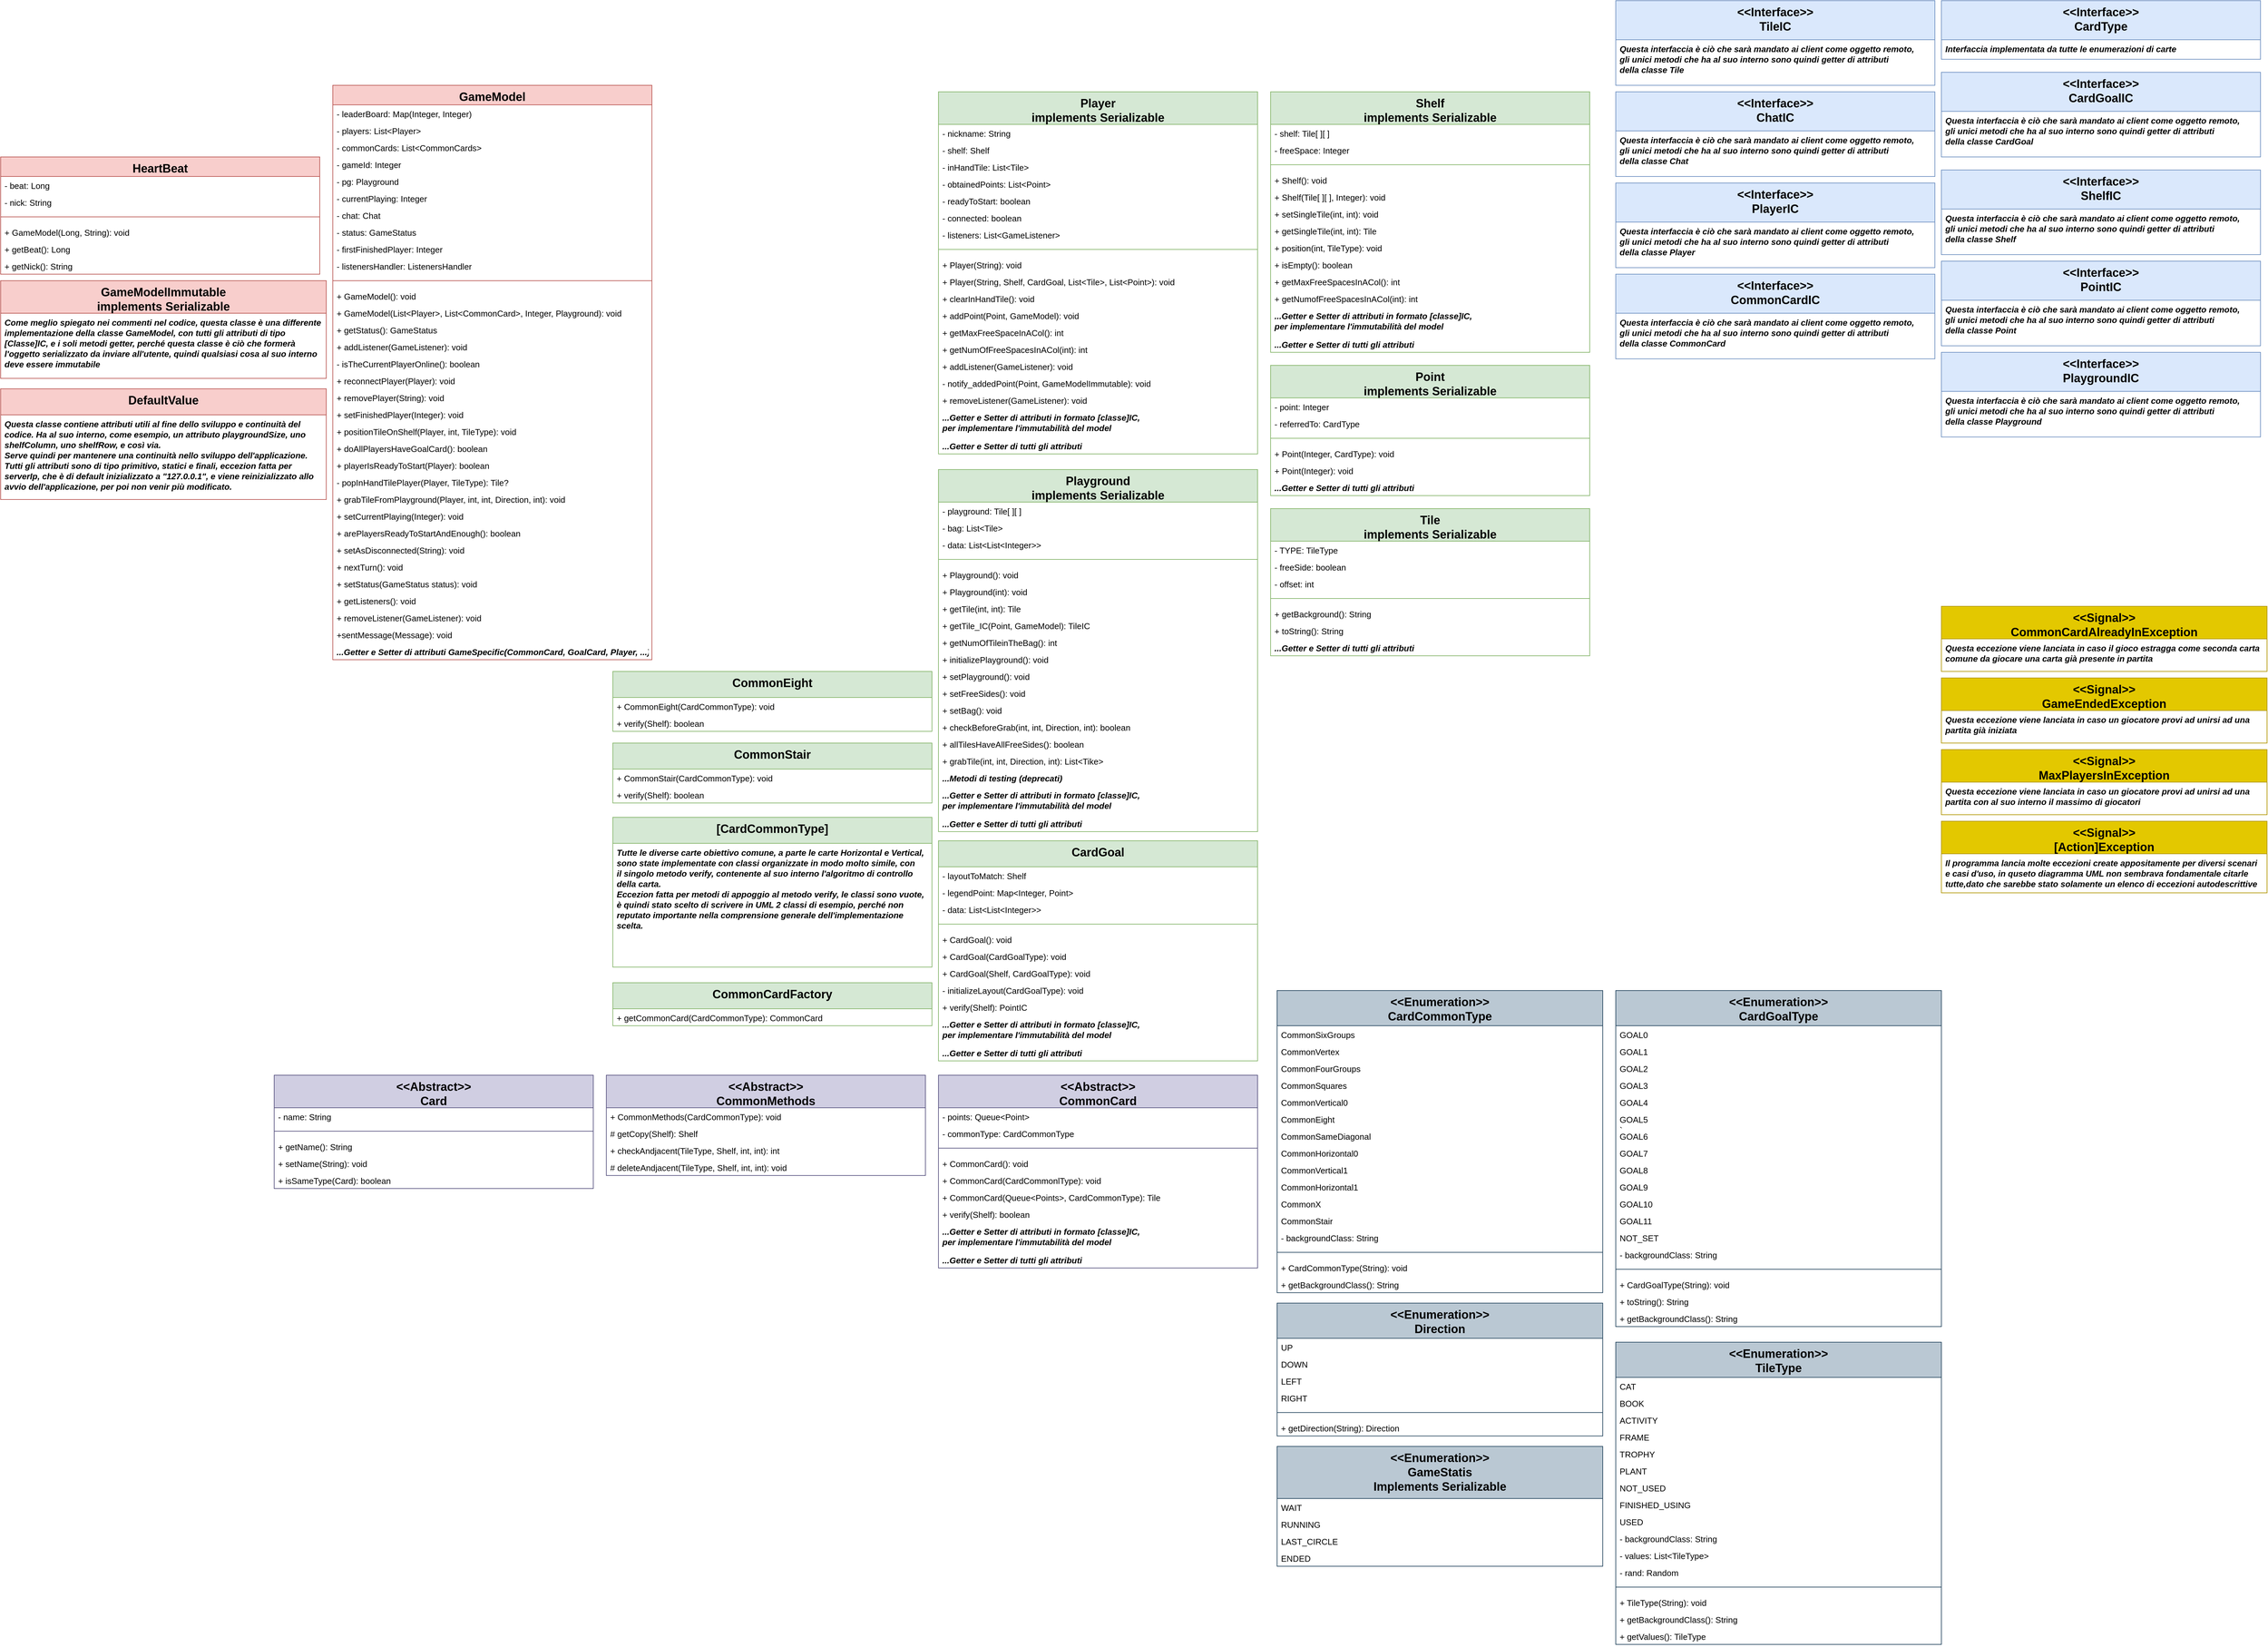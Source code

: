<mxfile version="21.3.6" pages="2">
  <diagram id="jsdAQkSWvH4WlQmrzclC" name="Pagina-2">
    <mxGraphModel dx="5440" dy="2935" grid="1" gridSize="10" guides="1" tooltips="1" connect="1" arrows="1" fold="1" page="0" pageScale="1" pageWidth="827" pageHeight="1169" math="0" shadow="0">
      <root>
        <mxCell id="0" />
        <mxCell id="1" parent="0" />
        <mxCell id="NtGhl3-eLc744OI3LZny-8" value="GameModel" style="swimlane;fontStyle=1;align=center;verticalAlign=top;childLayout=stackLayout;horizontal=1;startSize=30;horizontalStack=0;resizeParent=1;resizeParentMax=0;resizeLast=0;collapsible=1;marginBottom=0;fillColor=#f8cecc;strokeColor=#b85450;fontSize=18;" vertex="1" parent="1">
          <mxGeometry x="-2450" y="-590" width="490" height="882" as="geometry" />
        </mxCell>
        <mxCell id="NtGhl3-eLc744OI3LZny-9" value="- leaderBoard: Map(Integer, Integer)" style="text;strokeColor=none;fillColor=none;align=left;verticalAlign=top;spacingLeft=4;spacingRight=4;overflow=hidden;rotatable=0;points=[[0,0.5],[1,0.5]];portConstraint=eastwest;fontSize=13;" vertex="1" parent="NtGhl3-eLc744OI3LZny-8">
          <mxGeometry y="30" width="490" height="26" as="geometry" />
        </mxCell>
        <mxCell id="NtGhl3-eLc744OI3LZny-10" value="- players: List&lt;Player&gt;" style="text;strokeColor=none;fillColor=none;align=left;verticalAlign=top;spacingLeft=4;spacingRight=4;overflow=hidden;rotatable=0;points=[[0,0.5],[1,0.5]];portConstraint=eastwest;fontSize=13;" vertex="1" parent="NtGhl3-eLc744OI3LZny-8">
          <mxGeometry y="56" width="490" height="26" as="geometry" />
        </mxCell>
        <mxCell id="NtGhl3-eLc744OI3LZny-11" value="- commonCards: List&lt;CommonCards&gt;" style="text;strokeColor=none;fillColor=none;align=left;verticalAlign=top;spacingLeft=4;spacingRight=4;overflow=hidden;rotatable=0;points=[[0,0.5],[1,0.5]];portConstraint=eastwest;fontSize=13;" vertex="1" parent="NtGhl3-eLc744OI3LZny-8">
          <mxGeometry y="82" width="490" height="26" as="geometry" />
        </mxCell>
        <mxCell id="NtGhl3-eLc744OI3LZny-12" value="- gameId: Integer" style="text;strokeColor=none;fillColor=none;align=left;verticalAlign=top;spacingLeft=4;spacingRight=4;overflow=hidden;rotatable=0;points=[[0,0.5],[1,0.5]];portConstraint=eastwest;fontSize=13;" vertex="1" parent="NtGhl3-eLc744OI3LZny-8">
          <mxGeometry y="108" width="490" height="26" as="geometry" />
        </mxCell>
        <mxCell id="NtGhl3-eLc744OI3LZny-13" value="- pg: Playground" style="text;strokeColor=none;fillColor=none;align=left;verticalAlign=top;spacingLeft=4;spacingRight=4;overflow=hidden;rotatable=0;points=[[0,0.5],[1,0.5]];portConstraint=eastwest;fontSize=13;" vertex="1" parent="NtGhl3-eLc744OI3LZny-8">
          <mxGeometry y="134" width="490" height="26" as="geometry" />
        </mxCell>
        <mxCell id="NtGhl3-eLc744OI3LZny-32" value="- currentPlaying: Integer" style="text;strokeColor=none;fillColor=none;align=left;verticalAlign=top;spacingLeft=4;spacingRight=4;overflow=hidden;rotatable=0;points=[[0,0.5],[1,0.5]];portConstraint=eastwest;fontSize=13;" vertex="1" parent="NtGhl3-eLc744OI3LZny-8">
          <mxGeometry y="160" width="490" height="26" as="geometry" />
        </mxCell>
        <mxCell id="NtGhl3-eLc744OI3LZny-35" value="- chat: Chat" style="text;strokeColor=none;fillColor=none;align=left;verticalAlign=top;spacingLeft=4;spacingRight=4;overflow=hidden;rotatable=0;points=[[0,0.5],[1,0.5]];portConstraint=eastwest;fontSize=13;" vertex="1" parent="NtGhl3-eLc744OI3LZny-8">
          <mxGeometry y="186" width="490" height="26" as="geometry" />
        </mxCell>
        <mxCell id="NtGhl3-eLc744OI3LZny-33" value="- status: GameStatus" style="text;strokeColor=none;fillColor=none;align=left;verticalAlign=top;spacingLeft=4;spacingRight=4;overflow=hidden;rotatable=0;points=[[0,0.5],[1,0.5]];portConstraint=eastwest;fontSize=13;" vertex="1" parent="NtGhl3-eLc744OI3LZny-8">
          <mxGeometry y="212" width="490" height="26" as="geometry" />
        </mxCell>
        <mxCell id="NtGhl3-eLc744OI3LZny-34" value="- firstFinishedPlayer: Integer&#xa;" style="text;strokeColor=none;fillColor=none;align=left;verticalAlign=top;spacingLeft=4;spacingRight=4;overflow=hidden;rotatable=0;points=[[0,0.5],[1,0.5]];portConstraint=eastwest;fontSize=13;" vertex="1" parent="NtGhl3-eLc744OI3LZny-8">
          <mxGeometry y="238" width="490" height="26" as="geometry" />
        </mxCell>
        <mxCell id="NtGhl3-eLc744OI3LZny-38" value="- listenersHandler: ListenersHandler" style="text;strokeColor=none;fillColor=none;align=left;verticalAlign=top;spacingLeft=4;spacingRight=4;overflow=hidden;rotatable=0;points=[[0,0.5],[1,0.5]];portConstraint=eastwest;fontSize=13;" vertex="1" parent="NtGhl3-eLc744OI3LZny-8">
          <mxGeometry y="264" width="490" height="26" as="geometry" />
        </mxCell>
        <mxCell id="NtGhl3-eLc744OI3LZny-14" value="" style="line;strokeWidth=1;fillColor=none;align=left;verticalAlign=middle;spacingTop=-1;spacingLeft=3;spacingRight=3;rotatable=0;labelPosition=right;points=[];portConstraint=eastwest;strokeColor=inherit;" vertex="1" parent="NtGhl3-eLc744OI3LZny-8">
          <mxGeometry y="290" width="490" height="20" as="geometry" />
        </mxCell>
        <mxCell id="NtGhl3-eLc744OI3LZny-31" value="+ GameModel(): void" style="text;strokeColor=none;fillColor=none;align=left;verticalAlign=top;spacingLeft=4;spacingRight=4;overflow=hidden;rotatable=0;points=[[0,0.5],[1,0.5]];portConstraint=eastwest;fontSize=13;" vertex="1" parent="NtGhl3-eLc744OI3LZny-8">
          <mxGeometry y="310" width="490" height="26" as="geometry" />
        </mxCell>
        <mxCell id="NtGhl3-eLc744OI3LZny-37" value="+ GameModel(List&lt;Player&gt;, List&lt;CommonCard&gt;, Integer, Playground): void" style="text;strokeColor=none;fillColor=none;align=left;verticalAlign=top;spacingLeft=4;spacingRight=4;overflow=hidden;rotatable=0;points=[[0,0.5],[1,0.5]];portConstraint=eastwest;fontSize=13;" vertex="1" parent="NtGhl3-eLc744OI3LZny-8">
          <mxGeometry y="336" width="490" height="26" as="geometry" />
        </mxCell>
        <mxCell id="NtGhl3-eLc744OI3LZny-61" value="+ getStatus(): GameStatus&#xa;" style="text;strokeColor=none;fillColor=none;align=left;verticalAlign=top;spacingLeft=4;spacingRight=4;overflow=hidden;rotatable=0;points=[[0,0.5],[1,0.5]];portConstraint=eastwest;fontSize=13;" vertex="1" parent="NtGhl3-eLc744OI3LZny-8">
          <mxGeometry y="362" width="490" height="26" as="geometry" />
        </mxCell>
        <mxCell id="NtGhl3-eLc744OI3LZny-60" value="+ addListener(GameListener): void" style="text;strokeColor=none;fillColor=none;align=left;verticalAlign=top;spacingLeft=4;spacingRight=4;overflow=hidden;rotatable=0;points=[[0,0.5],[1,0.5]];portConstraint=eastwest;fontSize=13;" vertex="1" parent="NtGhl3-eLc744OI3LZny-8">
          <mxGeometry y="388" width="490" height="26" as="geometry" />
        </mxCell>
        <mxCell id="NtGhl3-eLc744OI3LZny-43" value="- isTheCurrentPlayerOnline(): boolean" style="text;strokeColor=none;fillColor=none;align=left;verticalAlign=top;spacingLeft=4;spacingRight=4;overflow=hidden;rotatable=0;points=[[0,0.5],[1,0.5]];portConstraint=eastwest;fontSize=13;" vertex="1" parent="NtGhl3-eLc744OI3LZny-8">
          <mxGeometry y="414" width="490" height="26" as="geometry" />
        </mxCell>
        <mxCell id="NtGhl3-eLc744OI3LZny-42" value="+ reconnectPlayer(Player): void" style="text;strokeColor=none;fillColor=none;align=left;verticalAlign=top;spacingLeft=4;spacingRight=4;overflow=hidden;rotatable=0;points=[[0,0.5],[1,0.5]];portConstraint=eastwest;fontSize=13;" vertex="1" parent="NtGhl3-eLc744OI3LZny-8">
          <mxGeometry y="440" width="490" height="26" as="geometry" />
        </mxCell>
        <mxCell id="NtGhl3-eLc744OI3LZny-57" value="+ removePlayer(String): void" style="text;strokeColor=none;fillColor=none;align=left;verticalAlign=top;spacingLeft=4;spacingRight=4;overflow=hidden;rotatable=0;points=[[0,0.5],[1,0.5]];portConstraint=eastwest;fontSize=13;" vertex="1" parent="NtGhl3-eLc744OI3LZny-8">
          <mxGeometry y="466" width="490" height="26" as="geometry" />
        </mxCell>
        <mxCell id="NtGhl3-eLc744OI3LZny-59" value="+ setFinishedPlayer(Integer): void" style="text;strokeColor=none;fillColor=none;align=left;verticalAlign=top;spacingLeft=4;spacingRight=4;overflow=hidden;rotatable=0;points=[[0,0.5],[1,0.5]];portConstraint=eastwest;fontSize=13;" vertex="1" parent="NtGhl3-eLc744OI3LZny-8">
          <mxGeometry y="492" width="490" height="26" as="geometry" />
        </mxCell>
        <mxCell id="NtGhl3-eLc744OI3LZny-58" value="+ positionTileOnShelf(Player, int, TileType): void" style="text;strokeColor=none;fillColor=none;align=left;verticalAlign=top;spacingLeft=4;spacingRight=4;overflow=hidden;rotatable=0;points=[[0,0.5],[1,0.5]];portConstraint=eastwest;fontSize=13;" vertex="1" parent="NtGhl3-eLc744OI3LZny-8">
          <mxGeometry y="518" width="490" height="26" as="geometry" />
        </mxCell>
        <mxCell id="NtGhl3-eLc744OI3LZny-36" value="+ doAllPlayersHaveGoalCard(): boolean" style="text;strokeColor=none;fillColor=none;align=left;verticalAlign=top;spacingLeft=4;spacingRight=4;overflow=hidden;rotatable=0;points=[[0,0.5],[1,0.5]];portConstraint=eastwest;fontSize=13;" vertex="1" parent="NtGhl3-eLc744OI3LZny-8">
          <mxGeometry y="544" width="490" height="26" as="geometry" />
        </mxCell>
        <mxCell id="NtGhl3-eLc744OI3LZny-54" value="+ playerIsReadyToStart(Player): boolean" style="text;strokeColor=none;fillColor=none;align=left;verticalAlign=top;spacingLeft=4;spacingRight=4;overflow=hidden;rotatable=0;points=[[0,0.5],[1,0.5]];portConstraint=eastwest;fontSize=13;" vertex="1" parent="NtGhl3-eLc744OI3LZny-8">
          <mxGeometry y="570" width="490" height="26" as="geometry" />
        </mxCell>
        <mxCell id="NtGhl3-eLc744OI3LZny-53" value="- popInHandTilePlayer(Player, TileType): Tile?" style="text;strokeColor=none;fillColor=none;align=left;verticalAlign=top;spacingLeft=4;spacingRight=4;overflow=hidden;rotatable=0;points=[[0,0.5],[1,0.5]];portConstraint=eastwest;fontSize=13;" vertex="1" parent="NtGhl3-eLc744OI3LZny-8">
          <mxGeometry y="596" width="490" height="26" as="geometry" />
        </mxCell>
        <mxCell id="NtGhl3-eLc744OI3LZny-52" value="+ grabTileFromPlayground(Player, int, int, Direction, int): void" style="text;strokeColor=none;fillColor=none;align=left;verticalAlign=top;spacingLeft=4;spacingRight=4;overflow=hidden;rotatable=0;points=[[0,0.5],[1,0.5]];portConstraint=eastwest;fontSize=13;" vertex="1" parent="NtGhl3-eLc744OI3LZny-8">
          <mxGeometry y="622" width="490" height="26" as="geometry" />
        </mxCell>
        <mxCell id="NtGhl3-eLc744OI3LZny-51" value="+ setCurrentPlaying(Integer): void" style="text;strokeColor=none;fillColor=none;align=left;verticalAlign=top;spacingLeft=4;spacingRight=4;overflow=hidden;rotatable=0;points=[[0,0.5],[1,0.5]];portConstraint=eastwest;fontSize=13;" vertex="1" parent="NtGhl3-eLc744OI3LZny-8">
          <mxGeometry y="648" width="490" height="26" as="geometry" />
        </mxCell>
        <mxCell id="NtGhl3-eLc744OI3LZny-39" value="+ arePlayersReadyToStartAndEnough(): boolean" style="text;strokeColor=none;fillColor=none;align=left;verticalAlign=top;spacingLeft=4;spacingRight=4;overflow=hidden;rotatable=0;points=[[0,0.5],[1,0.5]];portConstraint=eastwest;fontSize=13;" vertex="1" parent="NtGhl3-eLc744OI3LZny-8">
          <mxGeometry y="674" width="490" height="26" as="geometry" />
        </mxCell>
        <mxCell id="NtGhl3-eLc744OI3LZny-50" value="+ setAsDisconnected(String): void" style="text;strokeColor=none;fillColor=none;align=left;verticalAlign=top;spacingLeft=4;spacingRight=4;overflow=hidden;rotatable=0;points=[[0,0.5],[1,0.5]];portConstraint=eastwest;fontSize=13;" vertex="1" parent="NtGhl3-eLc744OI3LZny-8">
          <mxGeometry y="700" width="490" height="26" as="geometry" />
        </mxCell>
        <mxCell id="NtGhl3-eLc744OI3LZny-49" value="+ nextTurn(): void" style="text;strokeColor=none;fillColor=none;align=left;verticalAlign=top;spacingLeft=4;spacingRight=4;overflow=hidden;rotatable=0;points=[[0,0.5],[1,0.5]];portConstraint=eastwest;fontSize=13;" vertex="1" parent="NtGhl3-eLc744OI3LZny-8">
          <mxGeometry y="726" width="490" height="26" as="geometry" />
        </mxCell>
        <mxCell id="NtGhl3-eLc744OI3LZny-48" value="+ setStatus(GameStatus status): void" style="text;strokeColor=none;fillColor=none;align=left;verticalAlign=top;spacingLeft=4;spacingRight=4;overflow=hidden;rotatable=0;points=[[0,0.5],[1,0.5]];portConstraint=eastwest;fontSize=13;" vertex="1" parent="NtGhl3-eLc744OI3LZny-8">
          <mxGeometry y="752" width="490" height="26" as="geometry" />
        </mxCell>
        <mxCell id="NtGhl3-eLc744OI3LZny-47" value="+ getListeners(): void" style="text;strokeColor=none;fillColor=none;align=left;verticalAlign=top;spacingLeft=4;spacingRight=4;overflow=hidden;rotatable=0;points=[[0,0.5],[1,0.5]];portConstraint=eastwest;fontSize=13;" vertex="1" parent="NtGhl3-eLc744OI3LZny-8">
          <mxGeometry y="778" width="490" height="26" as="geometry" />
        </mxCell>
        <mxCell id="NtGhl3-eLc744OI3LZny-46" value="+ removeListener(GameListener): void" style="text;strokeColor=none;fillColor=none;align=left;verticalAlign=top;spacingLeft=4;spacingRight=4;overflow=hidden;rotatable=0;points=[[0,0.5],[1,0.5]];portConstraint=eastwest;fontSize=13;" vertex="1" parent="NtGhl3-eLc744OI3LZny-8">
          <mxGeometry y="804" width="490" height="26" as="geometry" />
        </mxCell>
        <mxCell id="NtGhl3-eLc744OI3LZny-40" value="+sentMessage(Message): void" style="text;strokeColor=none;fillColor=none;align=left;verticalAlign=top;spacingLeft=4;spacingRight=4;overflow=hidden;rotatable=0;points=[[0,0.5],[1,0.5]];portConstraint=eastwest;fontSize=13;" vertex="1" parent="NtGhl3-eLc744OI3LZny-8">
          <mxGeometry y="830" width="490" height="26" as="geometry" />
        </mxCell>
        <mxCell id="NtGhl3-eLc744OI3LZny-55" value="...Getter e Setter di attributi GameSpecific(CommonCard, GoalCard, Player, ...)" style="text;strokeColor=none;fillColor=none;align=left;verticalAlign=top;spacingLeft=4;spacingRight=4;overflow=hidden;rotatable=0;points=[[0,0.5],[1,0.5]];portConstraint=eastwest;fontSize=13;fontStyle=3" vertex="1" parent="NtGhl3-eLc744OI3LZny-8">
          <mxGeometry y="856" width="490" height="26" as="geometry" />
        </mxCell>
        <mxCell id="NtGhl3-eLc744OI3LZny-62" value="HeartBeat" style="swimlane;fontStyle=1;align=center;verticalAlign=top;childLayout=stackLayout;horizontal=1;startSize=30;horizontalStack=0;resizeParent=1;resizeParentMax=0;resizeLast=0;collapsible=1;marginBottom=0;fillColor=#f8cecc;strokeColor=#b85450;fontSize=18;" vertex="1" parent="1">
          <mxGeometry x="-2960" y="-480" width="490" height="180" as="geometry" />
        </mxCell>
        <mxCell id="NtGhl3-eLc744OI3LZny-63" value="- beat: Long" style="text;strokeColor=none;fillColor=none;align=left;verticalAlign=top;spacingLeft=4;spacingRight=4;overflow=hidden;rotatable=0;points=[[0,0.5],[1,0.5]];portConstraint=eastwest;fontSize=13;" vertex="1" parent="NtGhl3-eLc744OI3LZny-62">
          <mxGeometry y="30" width="490" height="26" as="geometry" />
        </mxCell>
        <mxCell id="NtGhl3-eLc744OI3LZny-64" value="- nick: String" style="text;strokeColor=none;fillColor=none;align=left;verticalAlign=top;spacingLeft=4;spacingRight=4;overflow=hidden;rotatable=0;points=[[0,0.5],[1,0.5]];portConstraint=eastwest;fontSize=13;" vertex="1" parent="NtGhl3-eLc744OI3LZny-62">
          <mxGeometry y="56" width="490" height="26" as="geometry" />
        </mxCell>
        <mxCell id="NtGhl3-eLc744OI3LZny-73" value="" style="line;strokeWidth=1;fillColor=none;align=left;verticalAlign=middle;spacingTop=-1;spacingLeft=3;spacingRight=3;rotatable=0;labelPosition=right;points=[];portConstraint=eastwest;strokeColor=inherit;" vertex="1" parent="NtGhl3-eLc744OI3LZny-62">
          <mxGeometry y="82" width="490" height="20" as="geometry" />
        </mxCell>
        <mxCell id="NtGhl3-eLc744OI3LZny-74" value="+ GameModel(Long, String): void" style="text;strokeColor=none;fillColor=none;align=left;verticalAlign=top;spacingLeft=4;spacingRight=4;overflow=hidden;rotatable=0;points=[[0,0.5],[1,0.5]];portConstraint=eastwest;fontSize=13;" vertex="1" parent="NtGhl3-eLc744OI3LZny-62">
          <mxGeometry y="102" width="490" height="26" as="geometry" />
        </mxCell>
        <mxCell id="NtGhl3-eLc744OI3LZny-75" value="+ getBeat(): Long" style="text;strokeColor=none;fillColor=none;align=left;verticalAlign=top;spacingLeft=4;spacingRight=4;overflow=hidden;rotatable=0;points=[[0,0.5],[1,0.5]];portConstraint=eastwest;fontSize=13;" vertex="1" parent="NtGhl3-eLc744OI3LZny-62">
          <mxGeometry y="128" width="490" height="26" as="geometry" />
        </mxCell>
        <mxCell id="NtGhl3-eLc744OI3LZny-76" value="+ getNick(): String" style="text;strokeColor=none;fillColor=none;align=left;verticalAlign=top;spacingLeft=4;spacingRight=4;overflow=hidden;rotatable=0;points=[[0,0.5],[1,0.5]];portConstraint=eastwest;fontSize=13;" vertex="1" parent="NtGhl3-eLc744OI3LZny-62">
          <mxGeometry y="154" width="490" height="26" as="geometry" />
        </mxCell>
        <mxCell id="NtGhl3-eLc744OI3LZny-96" value="&lt;&lt;Interface&gt;&gt;&#xa;PlayerIC" style="swimlane;fontStyle=1;align=center;verticalAlign=top;childLayout=stackLayout;horizontal=1;startSize=60;horizontalStack=0;resizeParent=1;resizeParentMax=0;resizeLast=0;collapsible=1;marginBottom=0;fillColor=#dae8fc;strokeColor=#6c8ebf;fontSize=18;" vertex="1" parent="1">
          <mxGeometry x="-480" y="-440" width="490" height="130" as="geometry" />
        </mxCell>
        <mxCell id="NtGhl3-eLc744OI3LZny-129" value="Questa interfaccia è ciò che sarà mandato ai client come oggetto remoto, &#xa;gli unici metodi che ha al suo interno sono quindi getter di attributi&#xa;della classe Player&#xa;" style="text;strokeColor=none;fillColor=none;align=left;verticalAlign=top;spacingLeft=4;spacingRight=4;overflow=hidden;rotatable=0;points=[[0,0.5],[1,0.5]];portConstraint=eastwest;fontSize=13;fontStyle=3" vertex="1" parent="NtGhl3-eLc744OI3LZny-96">
          <mxGeometry y="60" width="490" height="70" as="geometry" />
        </mxCell>
        <mxCell id="NtGhl3-eLc744OI3LZny-130" value="Player&#xa;implements Serializable&#xa;" style="swimlane;fontStyle=1;align=center;verticalAlign=top;childLayout=stackLayout;horizontal=1;startSize=50;horizontalStack=0;resizeParent=1;resizeParentMax=0;resizeLast=0;collapsible=1;marginBottom=0;fillColor=#d5e8d4;strokeColor=#82b366;fontSize=18;" vertex="1" parent="1">
          <mxGeometry x="-1520" y="-580" width="490" height="556" as="geometry" />
        </mxCell>
        <mxCell id="NtGhl3-eLc744OI3LZny-131" value="- nickname: String" style="text;strokeColor=none;fillColor=none;align=left;verticalAlign=top;spacingLeft=4;spacingRight=4;overflow=hidden;rotatable=0;points=[[0,0.5],[1,0.5]];portConstraint=eastwest;fontSize=13;" vertex="1" parent="NtGhl3-eLc744OI3LZny-130">
          <mxGeometry y="50" width="490" height="26" as="geometry" />
        </mxCell>
        <mxCell id="NtGhl3-eLc744OI3LZny-132" value="- shelf: Shelf" style="text;strokeColor=none;fillColor=none;align=left;verticalAlign=top;spacingLeft=4;spacingRight=4;overflow=hidden;rotatable=0;points=[[0,0.5],[1,0.5]];portConstraint=eastwest;fontSize=13;" vertex="1" parent="NtGhl3-eLc744OI3LZny-130">
          <mxGeometry y="76" width="490" height="26" as="geometry" />
        </mxCell>
        <mxCell id="NtGhl3-eLc744OI3LZny-133" value="- inHandTile: List&lt;Tile&gt;" style="text;strokeColor=none;fillColor=none;align=left;verticalAlign=top;spacingLeft=4;spacingRight=4;overflow=hidden;rotatable=0;points=[[0,0.5],[1,0.5]];portConstraint=eastwest;fontSize=13;" vertex="1" parent="NtGhl3-eLc744OI3LZny-130">
          <mxGeometry y="102" width="490" height="26" as="geometry" />
        </mxCell>
        <mxCell id="NtGhl3-eLc744OI3LZny-134" value="- obtainedPoints: List&lt;Point&gt;" style="text;strokeColor=none;fillColor=none;align=left;verticalAlign=top;spacingLeft=4;spacingRight=4;overflow=hidden;rotatable=0;points=[[0,0.5],[1,0.5]];portConstraint=eastwest;fontSize=13;" vertex="1" parent="NtGhl3-eLc744OI3LZny-130">
          <mxGeometry y="128" width="490" height="26" as="geometry" />
        </mxCell>
        <mxCell id="NtGhl3-eLc744OI3LZny-135" value="- readyToStart: boolean" style="text;strokeColor=none;fillColor=none;align=left;verticalAlign=top;spacingLeft=4;spacingRight=4;overflow=hidden;rotatable=0;points=[[0,0.5],[1,0.5]];portConstraint=eastwest;fontSize=13;" vertex="1" parent="NtGhl3-eLc744OI3LZny-130">
          <mxGeometry y="154" width="490" height="26" as="geometry" />
        </mxCell>
        <mxCell id="NtGhl3-eLc744OI3LZny-136" value="- connected: boolean" style="text;strokeColor=none;fillColor=none;align=left;verticalAlign=top;spacingLeft=4;spacingRight=4;overflow=hidden;rotatable=0;points=[[0,0.5],[1,0.5]];portConstraint=eastwest;fontSize=13;" vertex="1" parent="NtGhl3-eLc744OI3LZny-130">
          <mxGeometry y="180" width="490" height="26" as="geometry" />
        </mxCell>
        <mxCell id="NtGhl3-eLc744OI3LZny-137" value="- listeners: List&lt;GameListener&gt;" style="text;strokeColor=none;fillColor=none;align=left;verticalAlign=top;spacingLeft=4;spacingRight=4;overflow=hidden;rotatable=0;points=[[0,0.5],[1,0.5]];portConstraint=eastwest;fontSize=13;" vertex="1" parent="NtGhl3-eLc744OI3LZny-130">
          <mxGeometry y="206" width="490" height="26" as="geometry" />
        </mxCell>
        <mxCell id="NtGhl3-eLc744OI3LZny-141" value="" style="line;strokeWidth=1;fillColor=none;align=left;verticalAlign=middle;spacingTop=-1;spacingLeft=3;spacingRight=3;rotatable=0;labelPosition=right;points=[];portConstraint=eastwest;strokeColor=inherit;" vertex="1" parent="NtGhl3-eLc744OI3LZny-130">
          <mxGeometry y="232" width="490" height="20" as="geometry" />
        </mxCell>
        <mxCell id="NtGhl3-eLc744OI3LZny-142" value="+ Player(String): void" style="text;strokeColor=none;fillColor=none;align=left;verticalAlign=top;spacingLeft=4;spacingRight=4;overflow=hidden;rotatable=0;points=[[0,0.5],[1,0.5]];portConstraint=eastwest;fontSize=13;" vertex="1" parent="NtGhl3-eLc744OI3LZny-130">
          <mxGeometry y="252" width="490" height="26" as="geometry" />
        </mxCell>
        <mxCell id="NtGhl3-eLc744OI3LZny-143" value="+ Player(String, Shelf, CardGoal, List&lt;Tile&gt;, List&lt;Point&gt;): void" style="text;strokeColor=none;fillColor=none;align=left;verticalAlign=top;spacingLeft=4;spacingRight=4;overflow=hidden;rotatable=0;points=[[0,0.5],[1,0.5]];portConstraint=eastwest;fontSize=13;" vertex="1" parent="NtGhl3-eLc744OI3LZny-130">
          <mxGeometry y="278" width="490" height="26" as="geometry" />
        </mxCell>
        <mxCell id="NtGhl3-eLc744OI3LZny-144" value="+ clearInHandTile(): void" style="text;strokeColor=none;fillColor=none;align=left;verticalAlign=top;spacingLeft=4;spacingRight=4;overflow=hidden;rotatable=0;points=[[0,0.5],[1,0.5]];portConstraint=eastwest;fontSize=13;" vertex="1" parent="NtGhl3-eLc744OI3LZny-130">
          <mxGeometry y="304" width="490" height="26" as="geometry" />
        </mxCell>
        <mxCell id="NtGhl3-eLc744OI3LZny-145" value="+ addPoint(Point, GameModel): void" style="text;strokeColor=none;fillColor=none;align=left;verticalAlign=top;spacingLeft=4;spacingRight=4;overflow=hidden;rotatable=0;points=[[0,0.5],[1,0.5]];portConstraint=eastwest;fontSize=13;" vertex="1" parent="NtGhl3-eLc744OI3LZny-130">
          <mxGeometry y="330" width="490" height="26" as="geometry" />
        </mxCell>
        <mxCell id="NtGhl3-eLc744OI3LZny-146" value="+ getMaxFreeSpaceInACol(): int" style="text;strokeColor=none;fillColor=none;align=left;verticalAlign=top;spacingLeft=4;spacingRight=4;overflow=hidden;rotatable=0;points=[[0,0.5],[1,0.5]];portConstraint=eastwest;fontSize=13;" vertex="1" parent="NtGhl3-eLc744OI3LZny-130">
          <mxGeometry y="356" width="490" height="26" as="geometry" />
        </mxCell>
        <mxCell id="NtGhl3-eLc744OI3LZny-147" value="+ getNumOfFreeSpacesInACol(int): int" style="text;strokeColor=none;fillColor=none;align=left;verticalAlign=top;spacingLeft=4;spacingRight=4;overflow=hidden;rotatable=0;points=[[0,0.5],[1,0.5]];portConstraint=eastwest;fontSize=13;" vertex="1" parent="NtGhl3-eLc744OI3LZny-130">
          <mxGeometry y="382" width="490" height="26" as="geometry" />
        </mxCell>
        <mxCell id="NtGhl3-eLc744OI3LZny-148" value="+ addListener(GameListener): void" style="text;strokeColor=none;fillColor=none;align=left;verticalAlign=top;spacingLeft=4;spacingRight=4;overflow=hidden;rotatable=0;points=[[0,0.5],[1,0.5]];portConstraint=eastwest;fontSize=13;" vertex="1" parent="NtGhl3-eLc744OI3LZny-130">
          <mxGeometry y="408" width="490" height="26" as="geometry" />
        </mxCell>
        <mxCell id="NtGhl3-eLc744OI3LZny-149" value="- notify_addedPoint(Point, GameModelImmutable): void" style="text;strokeColor=none;fillColor=none;align=left;verticalAlign=top;spacingLeft=4;spacingRight=4;overflow=hidden;rotatable=0;points=[[0,0.5],[1,0.5]];portConstraint=eastwest;fontSize=13;" vertex="1" parent="NtGhl3-eLc744OI3LZny-130">
          <mxGeometry y="434" width="490" height="26" as="geometry" />
        </mxCell>
        <mxCell id="NtGhl3-eLc744OI3LZny-150" value="+ removeListener(GameListener): void" style="text;strokeColor=none;fillColor=none;align=left;verticalAlign=top;spacingLeft=4;spacingRight=4;overflow=hidden;rotatable=0;points=[[0,0.5],[1,0.5]];portConstraint=eastwest;fontSize=13;" vertex="1" parent="NtGhl3-eLc744OI3LZny-130">
          <mxGeometry y="460" width="490" height="26" as="geometry" />
        </mxCell>
        <mxCell id="NtGhl3-eLc744OI3LZny-198" value="...Getter e Setter di attributi in formato [classe]IC, &#xa;per implementare l&#39;immutabilità del model" style="text;strokeColor=none;fillColor=none;align=left;verticalAlign=top;spacingLeft=4;spacingRight=4;overflow=hidden;rotatable=0;points=[[0,0.5],[1,0.5]];portConstraint=eastwest;fontSize=13;fontStyle=3" vertex="1" parent="NtGhl3-eLc744OI3LZny-130">
          <mxGeometry y="486" width="490" height="44" as="geometry" />
        </mxCell>
        <mxCell id="NtGhl3-eLc744OI3LZny-163" value="...Getter e Setter di tutti gli attributi" style="text;strokeColor=none;fillColor=none;align=left;verticalAlign=top;spacingLeft=4;spacingRight=4;overflow=hidden;rotatable=0;points=[[0,0.5],[1,0.5]];portConstraint=eastwest;fontSize=13;fontStyle=3" vertex="1" parent="NtGhl3-eLc744OI3LZny-130">
          <mxGeometry y="530" width="490" height="26" as="geometry" />
        </mxCell>
        <mxCell id="NtGhl3-eLc744OI3LZny-199" value="Playground&#xa;implements Serializable&#xa;" style="swimlane;fontStyle=1;align=center;verticalAlign=top;childLayout=stackLayout;horizontal=1;startSize=50;horizontalStack=0;resizeParent=1;resizeParentMax=0;resizeLast=0;collapsible=1;marginBottom=0;fillColor=#d5e8d4;strokeColor=#82b366;fontSize=18;" vertex="1" parent="1">
          <mxGeometry x="-1520" width="490" height="556" as="geometry" />
        </mxCell>
        <mxCell id="NtGhl3-eLc744OI3LZny-200" value="- playground: Tile[ ][ ]" style="text;strokeColor=none;fillColor=none;align=left;verticalAlign=top;spacingLeft=4;spacingRight=4;overflow=hidden;rotatable=0;points=[[0,0.5],[1,0.5]];portConstraint=eastwest;fontSize=13;" vertex="1" parent="NtGhl3-eLc744OI3LZny-199">
          <mxGeometry y="50" width="490" height="26" as="geometry" />
        </mxCell>
        <mxCell id="NtGhl3-eLc744OI3LZny-201" value="- bag: List&lt;Tile&gt;" style="text;strokeColor=none;fillColor=none;align=left;verticalAlign=top;spacingLeft=4;spacingRight=4;overflow=hidden;rotatable=0;points=[[0,0.5],[1,0.5]];portConstraint=eastwest;fontSize=13;" vertex="1" parent="NtGhl3-eLc744OI3LZny-199">
          <mxGeometry y="76" width="490" height="26" as="geometry" />
        </mxCell>
        <mxCell id="NtGhl3-eLc744OI3LZny-202" value="- data: List&lt;List&lt;Integer&gt;&gt;" style="text;strokeColor=none;fillColor=none;align=left;verticalAlign=top;spacingLeft=4;spacingRight=4;overflow=hidden;rotatable=0;points=[[0,0.5],[1,0.5]];portConstraint=eastwest;fontSize=13;" vertex="1" parent="NtGhl3-eLc744OI3LZny-199">
          <mxGeometry y="102" width="490" height="26" as="geometry" />
        </mxCell>
        <mxCell id="NtGhl3-eLc744OI3LZny-207" value="" style="line;strokeWidth=1;fillColor=none;align=left;verticalAlign=middle;spacingTop=-1;spacingLeft=3;spacingRight=3;rotatable=0;labelPosition=right;points=[];portConstraint=eastwest;strokeColor=inherit;" vertex="1" parent="NtGhl3-eLc744OI3LZny-199">
          <mxGeometry y="128" width="490" height="20" as="geometry" />
        </mxCell>
        <mxCell id="NtGhl3-eLc744OI3LZny-208" value="+ Playground(): void" style="text;strokeColor=none;fillColor=none;align=left;verticalAlign=top;spacingLeft=4;spacingRight=4;overflow=hidden;rotatable=0;points=[[0,0.5],[1,0.5]];portConstraint=eastwest;fontSize=13;" vertex="1" parent="NtGhl3-eLc744OI3LZny-199">
          <mxGeometry y="148" width="490" height="26" as="geometry" />
        </mxCell>
        <mxCell id="NtGhl3-eLc744OI3LZny-209" value="+ Playground(int): void" style="text;strokeColor=none;fillColor=none;align=left;verticalAlign=top;spacingLeft=4;spacingRight=4;overflow=hidden;rotatable=0;points=[[0,0.5],[1,0.5]];portConstraint=eastwest;fontSize=13;" vertex="1" parent="NtGhl3-eLc744OI3LZny-199">
          <mxGeometry y="174" width="490" height="26" as="geometry" />
        </mxCell>
        <mxCell id="NtGhl3-eLc744OI3LZny-210" value="+ getTile(int, int): Tile" style="text;strokeColor=none;fillColor=none;align=left;verticalAlign=top;spacingLeft=4;spacingRight=4;overflow=hidden;rotatable=0;points=[[0,0.5],[1,0.5]];portConstraint=eastwest;fontSize=13;" vertex="1" parent="NtGhl3-eLc744OI3LZny-199">
          <mxGeometry y="200" width="490" height="26" as="geometry" />
        </mxCell>
        <mxCell id="NtGhl3-eLc744OI3LZny-211" value="+ getTile_IC(Point, GameModel): TileIC" style="text;strokeColor=none;fillColor=none;align=left;verticalAlign=top;spacingLeft=4;spacingRight=4;overflow=hidden;rotatable=0;points=[[0,0.5],[1,0.5]];portConstraint=eastwest;fontSize=13;" vertex="1" parent="NtGhl3-eLc744OI3LZny-199">
          <mxGeometry y="226" width="490" height="26" as="geometry" />
        </mxCell>
        <mxCell id="NtGhl3-eLc744OI3LZny-212" value="+ getNumOfTileinTheBag(): int" style="text;strokeColor=none;fillColor=none;align=left;verticalAlign=top;spacingLeft=4;spacingRight=4;overflow=hidden;rotatable=0;points=[[0,0.5],[1,0.5]];portConstraint=eastwest;fontSize=13;" vertex="1" parent="NtGhl3-eLc744OI3LZny-199">
          <mxGeometry y="252" width="490" height="26" as="geometry" />
        </mxCell>
        <mxCell id="NtGhl3-eLc744OI3LZny-213" value="+ initializePlayground(): void" style="text;strokeColor=none;fillColor=none;align=left;verticalAlign=top;spacingLeft=4;spacingRight=4;overflow=hidden;rotatable=0;points=[[0,0.5],[1,0.5]];portConstraint=eastwest;fontSize=13;" vertex="1" parent="NtGhl3-eLc744OI3LZny-199">
          <mxGeometry y="278" width="490" height="26" as="geometry" />
        </mxCell>
        <mxCell id="NtGhl3-eLc744OI3LZny-214" value="+ setPlayground(): void" style="text;strokeColor=none;fillColor=none;align=left;verticalAlign=top;spacingLeft=4;spacingRight=4;overflow=hidden;rotatable=0;points=[[0,0.5],[1,0.5]];portConstraint=eastwest;fontSize=13;" vertex="1" parent="NtGhl3-eLc744OI3LZny-199">
          <mxGeometry y="304" width="490" height="26" as="geometry" />
        </mxCell>
        <mxCell id="NtGhl3-eLc744OI3LZny-215" value="+ setFreeSides(): void" style="text;strokeColor=none;fillColor=none;align=left;verticalAlign=top;spacingLeft=4;spacingRight=4;overflow=hidden;rotatable=0;points=[[0,0.5],[1,0.5]];portConstraint=eastwest;fontSize=13;" vertex="1" parent="NtGhl3-eLc744OI3LZny-199">
          <mxGeometry y="330" width="490" height="26" as="geometry" />
        </mxCell>
        <mxCell id="NtGhl3-eLc744OI3LZny-216" value="+ setBag(): void" style="text;strokeColor=none;fillColor=none;align=left;verticalAlign=top;spacingLeft=4;spacingRight=4;overflow=hidden;rotatable=0;points=[[0,0.5],[1,0.5]];portConstraint=eastwest;fontSize=13;" vertex="1" parent="NtGhl3-eLc744OI3LZny-199">
          <mxGeometry y="356" width="490" height="26" as="geometry" />
        </mxCell>
        <mxCell id="NtGhl3-eLc744OI3LZny-230" value="+ checkBeforeGrab(int, int, Direction, int): boolean" style="text;strokeColor=none;fillColor=none;align=left;verticalAlign=top;spacingLeft=4;spacingRight=4;overflow=hidden;rotatable=0;points=[[0,0.5],[1,0.5]];portConstraint=eastwest;fontSize=13;" vertex="1" parent="NtGhl3-eLc744OI3LZny-199">
          <mxGeometry y="382" width="490" height="26" as="geometry" />
        </mxCell>
        <mxCell id="NtGhl3-eLc744OI3LZny-228" value="+ allTilesHaveAllFreeSides(): boolean" style="text;strokeColor=none;fillColor=none;align=left;verticalAlign=top;spacingLeft=4;spacingRight=4;overflow=hidden;rotatable=0;points=[[0,0.5],[1,0.5]];portConstraint=eastwest;fontSize=13;" vertex="1" parent="NtGhl3-eLc744OI3LZny-199">
          <mxGeometry y="408" width="490" height="26" as="geometry" />
        </mxCell>
        <mxCell id="NtGhl3-eLc744OI3LZny-229" value="+ grabTile(int, int, Direction, int): List&lt;Tike&gt;" style="text;strokeColor=none;fillColor=none;align=left;verticalAlign=top;spacingLeft=4;spacingRight=4;overflow=hidden;rotatable=0;points=[[0,0.5],[1,0.5]];portConstraint=eastwest;fontSize=13;" vertex="1" parent="NtGhl3-eLc744OI3LZny-199">
          <mxGeometry y="434" width="490" height="26" as="geometry" />
        </mxCell>
        <mxCell id="NtGhl3-eLc744OI3LZny-231" value="...Metodi di testing (deprecati)" style="text;strokeColor=none;fillColor=none;align=left;verticalAlign=top;spacingLeft=4;spacingRight=4;overflow=hidden;rotatable=0;points=[[0,0.5],[1,0.5]];portConstraint=eastwest;fontSize=13;fontStyle=3" vertex="1" parent="NtGhl3-eLc744OI3LZny-199">
          <mxGeometry y="460" width="490" height="26" as="geometry" />
        </mxCell>
        <mxCell id="NtGhl3-eLc744OI3LZny-217" value="...Getter e Setter di attributi in formato [classe]IC, &#xa;per implementare l&#39;immutabilità del model" style="text;strokeColor=none;fillColor=none;align=left;verticalAlign=top;spacingLeft=4;spacingRight=4;overflow=hidden;rotatable=0;points=[[0,0.5],[1,0.5]];portConstraint=eastwest;fontSize=13;fontStyle=3" vertex="1" parent="NtGhl3-eLc744OI3LZny-199">
          <mxGeometry y="486" width="490" height="44" as="geometry" />
        </mxCell>
        <mxCell id="NtGhl3-eLc744OI3LZny-218" value="...Getter e Setter di tutti gli attributi" style="text;strokeColor=none;fillColor=none;align=left;verticalAlign=top;spacingLeft=4;spacingRight=4;overflow=hidden;rotatable=0;points=[[0,0.5],[1,0.5]];portConstraint=eastwest;fontSize=13;fontStyle=3" vertex="1" parent="NtGhl3-eLc744OI3LZny-199">
          <mxGeometry y="530" width="490" height="26" as="geometry" />
        </mxCell>
        <mxCell id="NtGhl3-eLc744OI3LZny-232" value="Point&#xa;implements Serializable&#xa;" style="swimlane;fontStyle=1;align=center;verticalAlign=top;childLayout=stackLayout;horizontal=1;startSize=50;horizontalStack=0;resizeParent=1;resizeParentMax=0;resizeLast=0;collapsible=1;marginBottom=0;fillColor=#d5e8d4;strokeColor=#82b366;fontSize=18;" vertex="1" parent="1">
          <mxGeometry x="-1010" y="-160" width="490" height="200" as="geometry" />
        </mxCell>
        <mxCell id="NtGhl3-eLc744OI3LZny-233" value="- point: Integer" style="text;strokeColor=none;fillColor=none;align=left;verticalAlign=top;spacingLeft=4;spacingRight=4;overflow=hidden;rotatable=0;points=[[0,0.5],[1,0.5]];portConstraint=eastwest;fontSize=13;" vertex="1" parent="NtGhl3-eLc744OI3LZny-232">
          <mxGeometry y="50" width="490" height="26" as="geometry" />
        </mxCell>
        <mxCell id="NtGhl3-eLc744OI3LZny-234" value="- referredTo: CardType" style="text;strokeColor=none;fillColor=none;align=left;verticalAlign=top;spacingLeft=4;spacingRight=4;overflow=hidden;rotatable=0;points=[[0,0.5],[1,0.5]];portConstraint=eastwest;fontSize=13;" vertex="1" parent="NtGhl3-eLc744OI3LZny-232">
          <mxGeometry y="76" width="490" height="26" as="geometry" />
        </mxCell>
        <mxCell id="NtGhl3-eLc744OI3LZny-236" value="" style="line;strokeWidth=1;fillColor=none;align=left;verticalAlign=middle;spacingTop=-1;spacingLeft=3;spacingRight=3;rotatable=0;labelPosition=right;points=[];portConstraint=eastwest;strokeColor=inherit;" vertex="1" parent="NtGhl3-eLc744OI3LZny-232">
          <mxGeometry y="102" width="490" height="20" as="geometry" />
        </mxCell>
        <mxCell id="NtGhl3-eLc744OI3LZny-237" value="+ Point(Integer, CardType): void" style="text;strokeColor=none;fillColor=none;align=left;verticalAlign=top;spacingLeft=4;spacingRight=4;overflow=hidden;rotatable=0;points=[[0,0.5],[1,0.5]];portConstraint=eastwest;fontSize=13;" vertex="1" parent="NtGhl3-eLc744OI3LZny-232">
          <mxGeometry y="122" width="490" height="26" as="geometry" />
        </mxCell>
        <mxCell id="NtGhl3-eLc744OI3LZny-238" value="+ Point(Integer): void" style="text;strokeColor=none;fillColor=none;align=left;verticalAlign=top;spacingLeft=4;spacingRight=4;overflow=hidden;rotatable=0;points=[[0,0.5],[1,0.5]];portConstraint=eastwest;fontSize=13;" vertex="1" parent="NtGhl3-eLc744OI3LZny-232">
          <mxGeometry y="148" width="490" height="26" as="geometry" />
        </mxCell>
        <mxCell id="NtGhl3-eLc744OI3LZny-251" value="...Getter e Setter di tutti gli attributi" style="text;strokeColor=none;fillColor=none;align=left;verticalAlign=top;spacingLeft=4;spacingRight=4;overflow=hidden;rotatable=0;points=[[0,0.5],[1,0.5]];portConstraint=eastwest;fontSize=13;fontStyle=3" vertex="1" parent="NtGhl3-eLc744OI3LZny-232">
          <mxGeometry y="174" width="490" height="26" as="geometry" />
        </mxCell>
        <mxCell id="NtGhl3-eLc744OI3LZny-252" value="Shelf&#xa;implements Serializable&#xa;" style="swimlane;fontStyle=1;align=center;verticalAlign=top;childLayout=stackLayout;horizontal=1;startSize=50;horizontalStack=0;resizeParent=1;resizeParentMax=0;resizeLast=0;collapsible=1;marginBottom=0;fillColor=#d5e8d4;strokeColor=#82b366;fontSize=18;" vertex="1" parent="1">
          <mxGeometry x="-1010" y="-580" width="490" height="400" as="geometry" />
        </mxCell>
        <mxCell id="NtGhl3-eLc744OI3LZny-253" value="- shelf: Tile[ ][ ]" style="text;strokeColor=none;fillColor=none;align=left;verticalAlign=top;spacingLeft=4;spacingRight=4;overflow=hidden;rotatable=0;points=[[0,0.5],[1,0.5]];portConstraint=eastwest;fontSize=13;" vertex="1" parent="NtGhl3-eLc744OI3LZny-252">
          <mxGeometry y="50" width="490" height="26" as="geometry" />
        </mxCell>
        <mxCell id="NtGhl3-eLc744OI3LZny-254" value="- freeSpace: Integer" style="text;strokeColor=none;fillColor=none;align=left;verticalAlign=top;spacingLeft=4;spacingRight=4;overflow=hidden;rotatable=0;points=[[0,0.5],[1,0.5]];portConstraint=eastwest;fontSize=13;" vertex="1" parent="NtGhl3-eLc744OI3LZny-252">
          <mxGeometry y="76" width="490" height="26" as="geometry" />
        </mxCell>
        <mxCell id="NtGhl3-eLc744OI3LZny-260" value="" style="line;strokeWidth=1;fillColor=none;align=left;verticalAlign=middle;spacingTop=-1;spacingLeft=3;spacingRight=3;rotatable=0;labelPosition=right;points=[];portConstraint=eastwest;strokeColor=inherit;" vertex="1" parent="NtGhl3-eLc744OI3LZny-252">
          <mxGeometry y="102" width="490" height="20" as="geometry" />
        </mxCell>
        <mxCell id="NtGhl3-eLc744OI3LZny-261" value="+ Shelf(): void" style="text;strokeColor=none;fillColor=none;align=left;verticalAlign=top;spacingLeft=4;spacingRight=4;overflow=hidden;rotatable=0;points=[[0,0.5],[1,0.5]];portConstraint=eastwest;fontSize=13;" vertex="1" parent="NtGhl3-eLc744OI3LZny-252">
          <mxGeometry y="122" width="490" height="26" as="geometry" />
        </mxCell>
        <mxCell id="NtGhl3-eLc744OI3LZny-262" value="+ Shelf(Tile[ ][ ], Integer): void" style="text;strokeColor=none;fillColor=none;align=left;verticalAlign=top;spacingLeft=4;spacingRight=4;overflow=hidden;rotatable=0;points=[[0,0.5],[1,0.5]];portConstraint=eastwest;fontSize=13;" vertex="1" parent="NtGhl3-eLc744OI3LZny-252">
          <mxGeometry y="148" width="490" height="26" as="geometry" />
        </mxCell>
        <mxCell id="NtGhl3-eLc744OI3LZny-263" value="+ setSingleTile(int, int): void" style="text;strokeColor=none;fillColor=none;align=left;verticalAlign=top;spacingLeft=4;spacingRight=4;overflow=hidden;rotatable=0;points=[[0,0.5],[1,0.5]];portConstraint=eastwest;fontSize=13;" vertex="1" parent="NtGhl3-eLc744OI3LZny-252">
          <mxGeometry y="174" width="490" height="26" as="geometry" />
        </mxCell>
        <mxCell id="NtGhl3-eLc744OI3LZny-264" value="+ getSingleTile(int, int): Tile" style="text;strokeColor=none;fillColor=none;align=left;verticalAlign=top;spacingLeft=4;spacingRight=4;overflow=hidden;rotatable=0;points=[[0,0.5],[1,0.5]];portConstraint=eastwest;fontSize=13;" vertex="1" parent="NtGhl3-eLc744OI3LZny-252">
          <mxGeometry y="200" width="490" height="26" as="geometry" />
        </mxCell>
        <mxCell id="NtGhl3-eLc744OI3LZny-265" value="+ position(int, TileType): void" style="text;strokeColor=none;fillColor=none;align=left;verticalAlign=top;spacingLeft=4;spacingRight=4;overflow=hidden;rotatable=0;points=[[0,0.5],[1,0.5]];portConstraint=eastwest;fontSize=13;" vertex="1" parent="NtGhl3-eLc744OI3LZny-252">
          <mxGeometry y="226" width="490" height="26" as="geometry" />
        </mxCell>
        <mxCell id="NtGhl3-eLc744OI3LZny-266" value="+ isEmpty(): boolean" style="text;strokeColor=none;fillColor=none;align=left;verticalAlign=top;spacingLeft=4;spacingRight=4;overflow=hidden;rotatable=0;points=[[0,0.5],[1,0.5]];portConstraint=eastwest;fontSize=13;" vertex="1" parent="NtGhl3-eLc744OI3LZny-252">
          <mxGeometry y="252" width="490" height="26" as="geometry" />
        </mxCell>
        <mxCell id="NtGhl3-eLc744OI3LZny-267" value="+ getMaxFreeSpacesInACol(): int" style="text;strokeColor=none;fillColor=none;align=left;verticalAlign=top;spacingLeft=4;spacingRight=4;overflow=hidden;rotatable=0;points=[[0,0.5],[1,0.5]];portConstraint=eastwest;fontSize=13;" vertex="1" parent="NtGhl3-eLc744OI3LZny-252">
          <mxGeometry y="278" width="490" height="26" as="geometry" />
        </mxCell>
        <mxCell id="NtGhl3-eLc744OI3LZny-269" value="+ getNumofFreeSpacesInACol(int): int" style="text;strokeColor=none;fillColor=none;align=left;verticalAlign=top;spacingLeft=4;spacingRight=4;overflow=hidden;rotatable=0;points=[[0,0.5],[1,0.5]];portConstraint=eastwest;fontSize=13;" vertex="1" parent="NtGhl3-eLc744OI3LZny-252">
          <mxGeometry y="304" width="490" height="26" as="geometry" />
        </mxCell>
        <mxCell id="NtGhl3-eLc744OI3LZny-270" value="...Getter e Setter di attributi in formato [classe]IC, &#xa;per implementare l&#39;immutabilità del model" style="text;strokeColor=none;fillColor=none;align=left;verticalAlign=top;spacingLeft=4;spacingRight=4;overflow=hidden;rotatable=0;points=[[0,0.5],[1,0.5]];portConstraint=eastwest;fontSize=13;fontStyle=3" vertex="1" parent="NtGhl3-eLc744OI3LZny-252">
          <mxGeometry y="330" width="490" height="44" as="geometry" />
        </mxCell>
        <mxCell id="NtGhl3-eLc744OI3LZny-271" value="...Getter e Setter di tutti gli attributi" style="text;strokeColor=none;fillColor=none;align=left;verticalAlign=top;spacingLeft=4;spacingRight=4;overflow=hidden;rotatable=0;points=[[0,0.5],[1,0.5]];portConstraint=eastwest;fontSize=13;fontStyle=3" vertex="1" parent="NtGhl3-eLc744OI3LZny-252">
          <mxGeometry y="374" width="490" height="26" as="geometry" />
        </mxCell>
        <mxCell id="NtGhl3-eLc744OI3LZny-272" value="Tile&#xa;implements Serializable&#xa;" style="swimlane;fontStyle=1;align=center;verticalAlign=top;childLayout=stackLayout;horizontal=1;startSize=50;horizontalStack=0;resizeParent=1;resizeParentMax=0;resizeLast=0;collapsible=1;marginBottom=0;fillColor=#d5e8d4;strokeColor=#82b366;fontSize=18;" vertex="1" parent="1">
          <mxGeometry x="-1010" y="60" width="490" height="226" as="geometry" />
        </mxCell>
        <mxCell id="NtGhl3-eLc744OI3LZny-273" value="- TYPE: TileType" style="text;strokeColor=none;fillColor=none;align=left;verticalAlign=top;spacingLeft=4;spacingRight=4;overflow=hidden;rotatable=0;points=[[0,0.5],[1,0.5]];portConstraint=eastwest;fontSize=13;" vertex="1" parent="NtGhl3-eLc744OI3LZny-272">
          <mxGeometry y="50" width="490" height="26" as="geometry" />
        </mxCell>
        <mxCell id="NtGhl3-eLc744OI3LZny-274" value="- freeSide: boolean" style="text;strokeColor=none;fillColor=none;align=left;verticalAlign=top;spacingLeft=4;spacingRight=4;overflow=hidden;rotatable=0;points=[[0,0.5],[1,0.5]];portConstraint=eastwest;fontSize=13;" vertex="1" parent="NtGhl3-eLc744OI3LZny-272">
          <mxGeometry y="76" width="490" height="26" as="geometry" />
        </mxCell>
        <mxCell id="NtGhl3-eLc744OI3LZny-279" value="- offset: int" style="text;strokeColor=none;fillColor=none;align=left;verticalAlign=top;spacingLeft=4;spacingRight=4;overflow=hidden;rotatable=0;points=[[0,0.5],[1,0.5]];portConstraint=eastwest;fontSize=13;" vertex="1" parent="NtGhl3-eLc744OI3LZny-272">
          <mxGeometry y="102" width="490" height="26" as="geometry" />
        </mxCell>
        <mxCell id="NtGhl3-eLc744OI3LZny-275" value="" style="line;strokeWidth=1;fillColor=none;align=left;verticalAlign=middle;spacingTop=-1;spacingLeft=3;spacingRight=3;rotatable=0;labelPosition=right;points=[];portConstraint=eastwest;strokeColor=inherit;" vertex="1" parent="NtGhl3-eLc744OI3LZny-272">
          <mxGeometry y="128" width="490" height="20" as="geometry" />
        </mxCell>
        <mxCell id="NtGhl3-eLc744OI3LZny-276" value="+ getBackground(): String" style="text;strokeColor=none;fillColor=none;align=left;verticalAlign=top;spacingLeft=4;spacingRight=4;overflow=hidden;rotatable=0;points=[[0,0.5],[1,0.5]];portConstraint=eastwest;fontSize=13;" vertex="1" parent="NtGhl3-eLc744OI3LZny-272">
          <mxGeometry y="148" width="490" height="26" as="geometry" />
        </mxCell>
        <mxCell id="NtGhl3-eLc744OI3LZny-277" value="+ toString(): String" style="text;strokeColor=none;fillColor=none;align=left;verticalAlign=top;spacingLeft=4;spacingRight=4;overflow=hidden;rotatable=0;points=[[0,0.5],[1,0.5]];portConstraint=eastwest;fontSize=13;" vertex="1" parent="NtGhl3-eLc744OI3LZny-272">
          <mxGeometry y="174" width="490" height="26" as="geometry" />
        </mxCell>
        <mxCell id="NtGhl3-eLc744OI3LZny-278" value="...Getter e Setter di tutti gli attributi" style="text;strokeColor=none;fillColor=none;align=left;verticalAlign=top;spacingLeft=4;spacingRight=4;overflow=hidden;rotatable=0;points=[[0,0.5],[1,0.5]];portConstraint=eastwest;fontSize=13;fontStyle=3" vertex="1" parent="NtGhl3-eLc744OI3LZny-272">
          <mxGeometry y="200" width="490" height="26" as="geometry" />
        </mxCell>
        <mxCell id="NtGhl3-eLc744OI3LZny-280" value="&lt;&lt;Interface&gt;&gt;&#xa;TileIC" style="swimlane;fontStyle=1;align=center;verticalAlign=top;childLayout=stackLayout;horizontal=1;startSize=60;horizontalStack=0;resizeParent=1;resizeParentMax=0;resizeLast=0;collapsible=1;marginBottom=0;fillColor=#dae8fc;strokeColor=#6c8ebf;fontSize=18;" vertex="1" parent="1">
          <mxGeometry x="-480" y="-720" width="490" height="130" as="geometry" />
        </mxCell>
        <mxCell id="NtGhl3-eLc744OI3LZny-281" value="Questa interfaccia è ciò che sarà mandato ai client come oggetto remoto, &#xa;gli unici metodi che ha al suo interno sono quindi getter di attributi&#xa;della classe Tile&#xa;" style="text;strokeColor=none;fillColor=none;align=left;verticalAlign=top;spacingLeft=4;spacingRight=4;overflow=hidden;rotatable=0;points=[[0,0.5],[1,0.5]];portConstraint=eastwest;fontSize=13;fontStyle=3" vertex="1" parent="NtGhl3-eLc744OI3LZny-280">
          <mxGeometry y="60" width="490" height="70" as="geometry" />
        </mxCell>
        <mxCell id="NtGhl3-eLc744OI3LZny-282" value="&lt;&lt;Interface&gt;&gt;&#xa;ShelfIC" style="swimlane;fontStyle=1;align=center;verticalAlign=top;childLayout=stackLayout;horizontal=1;startSize=60;horizontalStack=0;resizeParent=1;resizeParentMax=0;resizeLast=0;collapsible=1;marginBottom=0;fillColor=#dae8fc;strokeColor=#6c8ebf;fontSize=18;" vertex="1" parent="1">
          <mxGeometry x="20" y="-460" width="490" height="130" as="geometry" />
        </mxCell>
        <mxCell id="NtGhl3-eLc744OI3LZny-283" value="Questa interfaccia è ciò che sarà mandato ai client come oggetto remoto, &#xa;gli unici metodi che ha al suo interno sono quindi getter di attributi&#xa;della classe Shelf&#xa;" style="text;strokeColor=none;fillColor=none;align=left;verticalAlign=top;spacingLeft=4;spacingRight=4;overflow=hidden;rotatable=0;points=[[0,0.5],[1,0.5]];portConstraint=eastwest;fontSize=13;fontStyle=3" vertex="1" parent="NtGhl3-eLc744OI3LZny-282">
          <mxGeometry y="60" width="490" height="70" as="geometry" />
        </mxCell>
        <mxCell id="NtGhl3-eLc744OI3LZny-284" value="&lt;&lt;Interface&gt;&gt;&#xa;PointIC" style="swimlane;fontStyle=1;align=center;verticalAlign=top;childLayout=stackLayout;horizontal=1;startSize=60;horizontalStack=0;resizeParent=1;resizeParentMax=0;resizeLast=0;collapsible=1;marginBottom=0;fillColor=#dae8fc;strokeColor=#6c8ebf;fontSize=18;" vertex="1" parent="1">
          <mxGeometry x="20" y="-320" width="490" height="130" as="geometry" />
        </mxCell>
        <mxCell id="NtGhl3-eLc744OI3LZny-285" value="Questa interfaccia è ciò che sarà mandato ai client come oggetto remoto, &#xa;gli unici metodi che ha al suo interno sono quindi getter di attributi&#xa;della classe Point&#xa;" style="text;strokeColor=none;fillColor=none;align=left;verticalAlign=top;spacingLeft=4;spacingRight=4;overflow=hidden;rotatable=0;points=[[0,0.5],[1,0.5]];portConstraint=eastwest;fontSize=13;fontStyle=3" vertex="1" parent="NtGhl3-eLc744OI3LZny-284">
          <mxGeometry y="60" width="490" height="70" as="geometry" />
        </mxCell>
        <mxCell id="NtGhl3-eLc744OI3LZny-286" value="&lt;&lt;Interface&gt;&gt;&#xa;PlaygroundIC" style="swimlane;fontStyle=1;align=center;verticalAlign=top;childLayout=stackLayout;horizontal=1;startSize=60;horizontalStack=0;resizeParent=1;resizeParentMax=0;resizeLast=0;collapsible=1;marginBottom=0;fillColor=#dae8fc;strokeColor=#6c8ebf;fontSize=18;" vertex="1" parent="1">
          <mxGeometry x="20" y="-180" width="490" height="130" as="geometry" />
        </mxCell>
        <mxCell id="NtGhl3-eLc744OI3LZny-287" value="Questa interfaccia è ciò che sarà mandato ai client come oggetto remoto, &#xa;gli unici metodi che ha al suo interno sono quindi getter di attributi&#xa;della classe Playground&#xa;" style="text;strokeColor=none;fillColor=none;align=left;verticalAlign=top;spacingLeft=4;spacingRight=4;overflow=hidden;rotatable=0;points=[[0,0.5],[1,0.5]];portConstraint=eastwest;fontSize=13;fontStyle=3" vertex="1" parent="NtGhl3-eLc744OI3LZny-286">
          <mxGeometry y="60" width="490" height="70" as="geometry" />
        </mxCell>
        <mxCell id="NtGhl3-eLc744OI3LZny-288" value="&lt;&lt;Interface&gt;&gt;&#xa;CommonCardIC&#xa;" style="swimlane;fontStyle=1;align=center;verticalAlign=top;childLayout=stackLayout;horizontal=1;startSize=60;horizontalStack=0;resizeParent=1;resizeParentMax=0;resizeLast=0;collapsible=1;marginBottom=0;fillColor=#dae8fc;strokeColor=#6c8ebf;fontSize=18;" vertex="1" parent="1">
          <mxGeometry x="-480" y="-300" width="490" height="130" as="geometry" />
        </mxCell>
        <mxCell id="NtGhl3-eLc744OI3LZny-289" value="Questa interfaccia è ciò che sarà mandato ai client come oggetto remoto, &#xa;gli unici metodi che ha al suo interno sono quindi getter di attributi&#xa;della classe CommonCard&#xa;" style="text;strokeColor=none;fillColor=none;align=left;verticalAlign=top;spacingLeft=4;spacingRight=4;overflow=hidden;rotatable=0;points=[[0,0.5],[1,0.5]];portConstraint=eastwest;fontSize=13;fontStyle=3" vertex="1" parent="NtGhl3-eLc744OI3LZny-288">
          <mxGeometry y="60" width="490" height="70" as="geometry" />
        </mxCell>
        <mxCell id="NtGhl3-eLc744OI3LZny-290" value="&lt;&lt;Interface&gt;&gt;&#xa;CardGoalIC&#xa;" style="swimlane;fontStyle=1;align=center;verticalAlign=top;childLayout=stackLayout;horizontal=1;startSize=60;horizontalStack=0;resizeParent=1;resizeParentMax=0;resizeLast=0;collapsible=1;marginBottom=0;fillColor=#dae8fc;strokeColor=#6c8ebf;fontSize=18;" vertex="1" parent="1">
          <mxGeometry x="20" y="-610" width="490" height="130" as="geometry" />
        </mxCell>
        <mxCell id="NtGhl3-eLc744OI3LZny-291" value="Questa interfaccia è ciò che sarà mandato ai client come oggetto remoto, &#xa;gli unici metodi che ha al suo interno sono quindi getter di attributi&#xa;della classe CardGoal&#xa;" style="text;strokeColor=none;fillColor=none;align=left;verticalAlign=top;spacingLeft=4;spacingRight=4;overflow=hidden;rotatable=0;points=[[0,0.5],[1,0.5]];portConstraint=eastwest;fontSize=13;fontStyle=3" vertex="1" parent="NtGhl3-eLc744OI3LZny-290">
          <mxGeometry y="60" width="490" height="70" as="geometry" />
        </mxCell>
        <mxCell id="NtGhl3-eLc744OI3LZny-292" value="&lt;&lt;Interface&gt;&gt;&#xa;ChatIC&#xa;" style="swimlane;fontStyle=1;align=center;verticalAlign=top;childLayout=stackLayout;horizontal=1;startSize=60;horizontalStack=0;resizeParent=1;resizeParentMax=0;resizeLast=0;collapsible=1;marginBottom=0;fillColor=#dae8fc;strokeColor=#6c8ebf;fontSize=18;" vertex="1" parent="1">
          <mxGeometry x="-480" y="-580" width="490" height="130" as="geometry" />
        </mxCell>
        <mxCell id="NtGhl3-eLc744OI3LZny-293" value="Questa interfaccia è ciò che sarà mandato ai client come oggetto remoto, &#xa;gli unici metodi che ha al suo interno sono quindi getter di attributi&#xa;della classe Chat&#xa;" style="text;strokeColor=none;fillColor=none;align=left;verticalAlign=top;spacingLeft=4;spacingRight=4;overflow=hidden;rotatable=0;points=[[0,0.5],[1,0.5]];portConstraint=eastwest;fontSize=13;fontStyle=3" vertex="1" parent="NtGhl3-eLc744OI3LZny-292">
          <mxGeometry y="60" width="490" height="70" as="geometry" />
        </mxCell>
        <mxCell id="NtGhl3-eLc744OI3LZny-294" value="GameModelImmutable&#xa;implements Serializable&#xa;" style="swimlane;fontStyle=1;align=center;verticalAlign=top;childLayout=stackLayout;horizontal=1;startSize=50;horizontalStack=0;resizeParent=1;resizeParentMax=0;resizeLast=0;collapsible=1;marginBottom=0;fillColor=#f8cecc;strokeColor=#b85450;fontSize=18;" vertex="1" parent="1">
          <mxGeometry x="-2960" y="-290" width="500" height="150" as="geometry" />
        </mxCell>
        <mxCell id="NtGhl3-eLc744OI3LZny-327" value="Come meglio spiegato nei commenti nel codice, questa classe è una differente&#xa;implementazione della classe GameModel, con tutti gli attributi di tipo&#xa;[Classe]IC, e i soli metodi getter, perché questa classe è ciò che formerà&#xa;l&#39;oggetto serializzato da inviare all&#39;utente, quindi qualsiasi cosa al suo interno&#xa;deve essere immutabile&#xa;" style="text;strokeColor=none;fillColor=none;align=left;verticalAlign=top;spacingLeft=4;spacingRight=4;overflow=hidden;rotatable=0;points=[[0,0.5],[1,0.5]];portConstraint=eastwest;fontSize=13;fontStyle=3" vertex="1" parent="NtGhl3-eLc744OI3LZny-294">
          <mxGeometry y="50" width="500" height="100" as="geometry" />
        </mxCell>
        <mxCell id="NtGhl3-eLc744OI3LZny-328" value="DefaultValue" style="swimlane;fontStyle=1;align=center;verticalAlign=top;childLayout=stackLayout;horizontal=1;startSize=40;horizontalStack=0;resizeParent=1;resizeParentMax=0;resizeLast=0;collapsible=1;marginBottom=0;fillColor=#f8cecc;strokeColor=#b85450;fontSize=18;" vertex="1" parent="1">
          <mxGeometry x="-2960" y="-124" width="500" height="170" as="geometry" />
        </mxCell>
        <mxCell id="NtGhl3-eLc744OI3LZny-329" value="Questa classe contiene attributi utili al fine dello sviluppo e continuità del &#xa;codice. Ha al suo interno, come esempio, un attributo playgroundSize, uno&#xa;shelfColumn, uno shelfRow, e così via.&#xa;Serve quindi per mantenere una continuità nello sviluppo dell&#39;applicazione.&#xa;Tutti gli attributi sono di tipo primitivo, statici e finali, eccezion fatta per &#xa;serverIp, che è di default inizializzato a &quot;127.0.0.1&quot;, e viene reinizializzato allo&#xa;avvio dell&#39;applicazione, per poi non venir più modificato.&#xa;" style="text;strokeColor=none;fillColor=none;align=left;verticalAlign=top;spacingLeft=4;spacingRight=4;overflow=hidden;rotatable=0;points=[[0,0.5],[1,0.5]];portConstraint=eastwest;fontSize=13;fontStyle=3" vertex="1" parent="NtGhl3-eLc744OI3LZny-328">
          <mxGeometry y="40" width="500" height="130" as="geometry" />
        </mxCell>
        <mxCell id="NtGhl3-eLc744OI3LZny-330" value="&lt;&lt;Signal&gt;&gt;&#xa;CommonCardAlreadyInException" style="swimlane;fontStyle=1;align=center;verticalAlign=top;childLayout=stackLayout;horizontal=1;startSize=50;horizontalStack=0;resizeParent=1;resizeParentMax=0;resizeLast=0;collapsible=1;marginBottom=0;fillColor=#e3c800;strokeColor=#B09500;fontSize=18;fontColor=#000000;" vertex="1" parent="1">
          <mxGeometry x="20" y="210" width="500" height="100" as="geometry" />
        </mxCell>
        <mxCell id="NtGhl3-eLc744OI3LZny-331" value="Questa eccezione viene lanciata in caso il gioco estragga come seconda carta &#xa;comune da giocare una carta già presente in partita&#xa;" style="text;strokeColor=none;fillColor=none;align=left;verticalAlign=top;spacingLeft=4;spacingRight=4;overflow=hidden;rotatable=0;points=[[0,0.5],[1,0.5]];portConstraint=eastwest;fontSize=13;fontStyle=3" vertex="1" parent="NtGhl3-eLc744OI3LZny-330">
          <mxGeometry y="50" width="500" height="50" as="geometry" />
        </mxCell>
        <mxCell id="NtGhl3-eLc744OI3LZny-332" value="&lt;&lt;Enumeration&gt;&gt;&#xa;CardCommonType" style="swimlane;fontStyle=1;align=center;verticalAlign=top;childLayout=stackLayout;horizontal=1;startSize=54;horizontalStack=0;resizeParent=1;resizeParentMax=0;resizeLast=0;collapsible=1;marginBottom=0;fillColor=#bac8d3;strokeColor=#23445d;fontSize=18;" vertex="1" parent="1">
          <mxGeometry x="-1000" y="800" width="500" height="464" as="geometry" />
        </mxCell>
        <mxCell id="NtGhl3-eLc744OI3LZny-335" value="CommonSixGroups" style="text;strokeColor=none;fillColor=none;align=left;verticalAlign=top;spacingLeft=4;spacingRight=4;overflow=hidden;rotatable=0;points=[[0,0.5],[1,0.5]];portConstraint=eastwest;fontSize=13;" vertex="1" parent="NtGhl3-eLc744OI3LZny-332">
          <mxGeometry y="54" width="500" height="26" as="geometry" />
        </mxCell>
        <mxCell id="NtGhl3-eLc744OI3LZny-346" value="CommonVertex" style="text;strokeColor=none;fillColor=none;align=left;verticalAlign=top;spacingLeft=4;spacingRight=4;overflow=hidden;rotatable=0;points=[[0,0.5],[1,0.5]];portConstraint=eastwest;fontSize=13;" vertex="1" parent="NtGhl3-eLc744OI3LZny-332">
          <mxGeometry y="80" width="500" height="26" as="geometry" />
        </mxCell>
        <mxCell id="NtGhl3-eLc744OI3LZny-336" value="CommonFourGroups" style="text;strokeColor=none;fillColor=none;align=left;verticalAlign=top;spacingLeft=4;spacingRight=4;overflow=hidden;rotatable=0;points=[[0,0.5],[1,0.5]];portConstraint=eastwest;fontSize=13;" vertex="1" parent="NtGhl3-eLc744OI3LZny-332">
          <mxGeometry y="106" width="500" height="26" as="geometry" />
        </mxCell>
        <mxCell id="NtGhl3-eLc744OI3LZny-337" value="CommonSquares" style="text;strokeColor=none;fillColor=none;align=left;verticalAlign=top;spacingLeft=4;spacingRight=4;overflow=hidden;rotatable=0;points=[[0,0.5],[1,0.5]];portConstraint=eastwest;fontSize=13;" vertex="1" parent="NtGhl3-eLc744OI3LZny-332">
          <mxGeometry y="132" width="500" height="26" as="geometry" />
        </mxCell>
        <mxCell id="NtGhl3-eLc744OI3LZny-338" value="CommonVertical0" style="text;strokeColor=none;fillColor=none;align=left;verticalAlign=top;spacingLeft=4;spacingRight=4;overflow=hidden;rotatable=0;points=[[0,0.5],[1,0.5]];portConstraint=eastwest;fontSize=13;" vertex="1" parent="NtGhl3-eLc744OI3LZny-332">
          <mxGeometry y="158" width="500" height="26" as="geometry" />
        </mxCell>
        <mxCell id="NtGhl3-eLc744OI3LZny-339" value="CommonEight" style="text;strokeColor=none;fillColor=none;align=left;verticalAlign=top;spacingLeft=4;spacingRight=4;overflow=hidden;rotatable=0;points=[[0,0.5],[1,0.5]];portConstraint=eastwest;fontSize=13;" vertex="1" parent="NtGhl3-eLc744OI3LZny-332">
          <mxGeometry y="184" width="500" height="26" as="geometry" />
        </mxCell>
        <mxCell id="NtGhl3-eLc744OI3LZny-340" value="CommonSameDiagonal" style="text;strokeColor=none;fillColor=none;align=left;verticalAlign=top;spacingLeft=4;spacingRight=4;overflow=hidden;rotatable=0;points=[[0,0.5],[1,0.5]];portConstraint=eastwest;fontSize=13;" vertex="1" parent="NtGhl3-eLc744OI3LZny-332">
          <mxGeometry y="210" width="500" height="26" as="geometry" />
        </mxCell>
        <mxCell id="NtGhl3-eLc744OI3LZny-341" value="CommonHorizontal0" style="text;strokeColor=none;fillColor=none;align=left;verticalAlign=top;spacingLeft=4;spacingRight=4;overflow=hidden;rotatable=0;points=[[0,0.5],[1,0.5]];portConstraint=eastwest;fontSize=13;" vertex="1" parent="NtGhl3-eLc744OI3LZny-332">
          <mxGeometry y="236" width="500" height="26" as="geometry" />
        </mxCell>
        <mxCell id="NtGhl3-eLc744OI3LZny-342" value="CommonVertical1" style="text;strokeColor=none;fillColor=none;align=left;verticalAlign=top;spacingLeft=4;spacingRight=4;overflow=hidden;rotatable=0;points=[[0,0.5],[1,0.5]];portConstraint=eastwest;fontSize=13;" vertex="1" parent="NtGhl3-eLc744OI3LZny-332">
          <mxGeometry y="262" width="500" height="26" as="geometry" />
        </mxCell>
        <mxCell id="NtGhl3-eLc744OI3LZny-343" value="CommonHorizontal1" style="text;strokeColor=none;fillColor=none;align=left;verticalAlign=top;spacingLeft=4;spacingRight=4;overflow=hidden;rotatable=0;points=[[0,0.5],[1,0.5]];portConstraint=eastwest;fontSize=13;" vertex="1" parent="NtGhl3-eLc744OI3LZny-332">
          <mxGeometry y="288" width="500" height="26" as="geometry" />
        </mxCell>
        <mxCell id="NtGhl3-eLc744OI3LZny-344" value="CommonX" style="text;strokeColor=none;fillColor=none;align=left;verticalAlign=top;spacingLeft=4;spacingRight=4;overflow=hidden;rotatable=0;points=[[0,0.5],[1,0.5]];portConstraint=eastwest;fontSize=13;" vertex="1" parent="NtGhl3-eLc744OI3LZny-332">
          <mxGeometry y="314" width="500" height="26" as="geometry" />
        </mxCell>
        <mxCell id="NtGhl3-eLc744OI3LZny-345" value="CommonStair" style="text;strokeColor=none;fillColor=none;align=left;verticalAlign=top;spacingLeft=4;spacingRight=4;overflow=hidden;rotatable=0;points=[[0,0.5],[1,0.5]];portConstraint=eastwest;fontSize=13;" vertex="1" parent="NtGhl3-eLc744OI3LZny-332">
          <mxGeometry y="340" width="500" height="26" as="geometry" />
        </mxCell>
        <mxCell id="NtGhl3-eLc744OI3LZny-347" value="- backgroundClass: String" style="text;strokeColor=none;fillColor=none;align=left;verticalAlign=top;spacingLeft=4;spacingRight=4;overflow=hidden;rotatable=0;points=[[0,0.5],[1,0.5]];portConstraint=eastwest;fontSize=13;" vertex="1" parent="NtGhl3-eLc744OI3LZny-332">
          <mxGeometry y="366" width="500" height="26" as="geometry" />
        </mxCell>
        <mxCell id="NtGhl3-eLc744OI3LZny-334" value="" style="line;strokeWidth=1;fillColor=none;align=left;verticalAlign=middle;spacingTop=-1;spacingLeft=3;spacingRight=3;rotatable=0;labelPosition=right;points=[];portConstraint=eastwest;strokeColor=inherit;" vertex="1" parent="NtGhl3-eLc744OI3LZny-332">
          <mxGeometry y="392" width="500" height="20" as="geometry" />
        </mxCell>
        <mxCell id="NtGhl3-eLc744OI3LZny-348" value="+ CardCommonType(String): void" style="text;strokeColor=none;fillColor=none;align=left;verticalAlign=top;spacingLeft=4;spacingRight=4;overflow=hidden;rotatable=0;points=[[0,0.5],[1,0.5]];portConstraint=eastwest;fontSize=13;" vertex="1" parent="NtGhl3-eLc744OI3LZny-332">
          <mxGeometry y="412" width="500" height="26" as="geometry" />
        </mxCell>
        <mxCell id="NtGhl3-eLc744OI3LZny-349" value="+ getBackgroundClass(): String" style="text;strokeColor=none;fillColor=none;align=left;verticalAlign=top;spacingLeft=4;spacingRight=4;overflow=hidden;rotatable=0;points=[[0,0.5],[1,0.5]];portConstraint=eastwest;fontSize=13;" vertex="1" parent="NtGhl3-eLc744OI3LZny-332">
          <mxGeometry y="438" width="500" height="26" as="geometry" />
        </mxCell>
        <mxCell id="NtGhl3-eLc744OI3LZny-350" value="&lt;&lt;Enumeration&gt;&gt;&#xa;CardGoalType" style="swimlane;fontStyle=1;align=center;verticalAlign=top;childLayout=stackLayout;horizontal=1;startSize=54;horizontalStack=0;resizeParent=1;resizeParentMax=0;resizeLast=0;collapsible=1;marginBottom=0;fillColor=#bac8d3;strokeColor=#23445d;fontSize=18;" vertex="1" parent="1">
          <mxGeometry x="-480" y="800" width="500" height="516" as="geometry" />
        </mxCell>
        <mxCell id="NtGhl3-eLc744OI3LZny-351" value="GOAL0" style="text;strokeColor=none;fillColor=none;align=left;verticalAlign=top;spacingLeft=4;spacingRight=4;overflow=hidden;rotatable=0;points=[[0,0.5],[1,0.5]];portConstraint=eastwest;fontSize=13;" vertex="1" parent="NtGhl3-eLc744OI3LZny-350">
          <mxGeometry y="54" width="500" height="26" as="geometry" />
        </mxCell>
        <mxCell id="NtGhl3-eLc744OI3LZny-352" value="GOAL1" style="text;strokeColor=none;fillColor=none;align=left;verticalAlign=top;spacingLeft=4;spacingRight=4;overflow=hidden;rotatable=0;points=[[0,0.5],[1,0.5]];portConstraint=eastwest;fontSize=13;" vertex="1" parent="NtGhl3-eLc744OI3LZny-350">
          <mxGeometry y="80" width="500" height="26" as="geometry" />
        </mxCell>
        <mxCell id="NtGhl3-eLc744OI3LZny-353" value="GOAL2" style="text;strokeColor=none;fillColor=none;align=left;verticalAlign=top;spacingLeft=4;spacingRight=4;overflow=hidden;rotatable=0;points=[[0,0.5],[1,0.5]];portConstraint=eastwest;fontSize=13;" vertex="1" parent="NtGhl3-eLc744OI3LZny-350">
          <mxGeometry y="106" width="500" height="26" as="geometry" />
        </mxCell>
        <mxCell id="NtGhl3-eLc744OI3LZny-354" value="GOAL3" style="text;strokeColor=none;fillColor=none;align=left;verticalAlign=top;spacingLeft=4;spacingRight=4;overflow=hidden;rotatable=0;points=[[0,0.5],[1,0.5]];portConstraint=eastwest;fontSize=13;" vertex="1" parent="NtGhl3-eLc744OI3LZny-350">
          <mxGeometry y="132" width="500" height="26" as="geometry" />
        </mxCell>
        <mxCell id="NtGhl3-eLc744OI3LZny-355" value="GOAL4" style="text;strokeColor=none;fillColor=none;align=left;verticalAlign=top;spacingLeft=4;spacingRight=4;overflow=hidden;rotatable=0;points=[[0,0.5],[1,0.5]];portConstraint=eastwest;fontSize=13;" vertex="1" parent="NtGhl3-eLc744OI3LZny-350">
          <mxGeometry y="158" width="500" height="26" as="geometry" />
        </mxCell>
        <mxCell id="NtGhl3-eLc744OI3LZny-356" value="GOAL5&#xa;`&#xa;" style="text;strokeColor=none;fillColor=none;align=left;verticalAlign=top;spacingLeft=4;spacingRight=4;overflow=hidden;rotatable=0;points=[[0,0.5],[1,0.5]];portConstraint=eastwest;fontSize=13;" vertex="1" parent="NtGhl3-eLc744OI3LZny-350">
          <mxGeometry y="184" width="500" height="26" as="geometry" />
        </mxCell>
        <mxCell id="NtGhl3-eLc744OI3LZny-357" value="GOAL6" style="text;strokeColor=none;fillColor=none;align=left;verticalAlign=top;spacingLeft=4;spacingRight=4;overflow=hidden;rotatable=0;points=[[0,0.5],[1,0.5]];portConstraint=eastwest;fontSize=13;" vertex="1" parent="NtGhl3-eLc744OI3LZny-350">
          <mxGeometry y="210" width="500" height="26" as="geometry" />
        </mxCell>
        <mxCell id="NtGhl3-eLc744OI3LZny-358" value="GOAL7" style="text;strokeColor=none;fillColor=none;align=left;verticalAlign=top;spacingLeft=4;spacingRight=4;overflow=hidden;rotatable=0;points=[[0,0.5],[1,0.5]];portConstraint=eastwest;fontSize=13;" vertex="1" parent="NtGhl3-eLc744OI3LZny-350">
          <mxGeometry y="236" width="500" height="26" as="geometry" />
        </mxCell>
        <mxCell id="NtGhl3-eLc744OI3LZny-359" value="GOAL8" style="text;strokeColor=none;fillColor=none;align=left;verticalAlign=top;spacingLeft=4;spacingRight=4;overflow=hidden;rotatable=0;points=[[0,0.5],[1,0.5]];portConstraint=eastwest;fontSize=13;" vertex="1" parent="NtGhl3-eLc744OI3LZny-350">
          <mxGeometry y="262" width="500" height="26" as="geometry" />
        </mxCell>
        <mxCell id="NtGhl3-eLc744OI3LZny-360" value="GOAL9" style="text;strokeColor=none;fillColor=none;align=left;verticalAlign=top;spacingLeft=4;spacingRight=4;overflow=hidden;rotatable=0;points=[[0,0.5],[1,0.5]];portConstraint=eastwest;fontSize=13;" vertex="1" parent="NtGhl3-eLc744OI3LZny-350">
          <mxGeometry y="288" width="500" height="26" as="geometry" />
        </mxCell>
        <mxCell id="NtGhl3-eLc744OI3LZny-361" value="GOAL10" style="text;strokeColor=none;fillColor=none;align=left;verticalAlign=top;spacingLeft=4;spacingRight=4;overflow=hidden;rotatable=0;points=[[0,0.5],[1,0.5]];portConstraint=eastwest;fontSize=13;" vertex="1" parent="NtGhl3-eLc744OI3LZny-350">
          <mxGeometry y="314" width="500" height="26" as="geometry" />
        </mxCell>
        <mxCell id="NtGhl3-eLc744OI3LZny-362" value="GOAL11" style="text;strokeColor=none;fillColor=none;align=left;verticalAlign=top;spacingLeft=4;spacingRight=4;overflow=hidden;rotatable=0;points=[[0,0.5],[1,0.5]];portConstraint=eastwest;fontSize=13;" vertex="1" parent="NtGhl3-eLc744OI3LZny-350">
          <mxGeometry y="340" width="500" height="26" as="geometry" />
        </mxCell>
        <mxCell id="NtGhl3-eLc744OI3LZny-367" value="NOT_SET" style="text;strokeColor=none;fillColor=none;align=left;verticalAlign=top;spacingLeft=4;spacingRight=4;overflow=hidden;rotatable=0;points=[[0,0.5],[1,0.5]];portConstraint=eastwest;fontSize=13;" vertex="1" parent="NtGhl3-eLc744OI3LZny-350">
          <mxGeometry y="366" width="500" height="26" as="geometry" />
        </mxCell>
        <mxCell id="NtGhl3-eLc744OI3LZny-363" value="- backgroundClass: String" style="text;strokeColor=none;fillColor=none;align=left;verticalAlign=top;spacingLeft=4;spacingRight=4;overflow=hidden;rotatable=0;points=[[0,0.5],[1,0.5]];portConstraint=eastwest;fontSize=13;" vertex="1" parent="NtGhl3-eLc744OI3LZny-350">
          <mxGeometry y="392" width="500" height="26" as="geometry" />
        </mxCell>
        <mxCell id="NtGhl3-eLc744OI3LZny-364" value="" style="line;strokeWidth=1;fillColor=none;align=left;verticalAlign=middle;spacingTop=-1;spacingLeft=3;spacingRight=3;rotatable=0;labelPosition=right;points=[];portConstraint=eastwest;strokeColor=inherit;" vertex="1" parent="NtGhl3-eLc744OI3LZny-350">
          <mxGeometry y="418" width="500" height="20" as="geometry" />
        </mxCell>
        <mxCell id="NtGhl3-eLc744OI3LZny-365" value="+ CardGoalType(String): void" style="text;strokeColor=none;fillColor=none;align=left;verticalAlign=top;spacingLeft=4;spacingRight=4;overflow=hidden;rotatable=0;points=[[0,0.5],[1,0.5]];portConstraint=eastwest;fontSize=13;" vertex="1" parent="NtGhl3-eLc744OI3LZny-350">
          <mxGeometry y="438" width="500" height="26" as="geometry" />
        </mxCell>
        <mxCell id="NtGhl3-eLc744OI3LZny-368" value="+ toString(): String" style="text;strokeColor=none;fillColor=none;align=left;verticalAlign=top;spacingLeft=4;spacingRight=4;overflow=hidden;rotatable=0;points=[[0,0.5],[1,0.5]];portConstraint=eastwest;fontSize=13;" vertex="1" parent="NtGhl3-eLc744OI3LZny-350">
          <mxGeometry y="464" width="500" height="26" as="geometry" />
        </mxCell>
        <mxCell id="NtGhl3-eLc744OI3LZny-366" value="+ getBackgroundClass(): String" style="text;strokeColor=none;fillColor=none;align=left;verticalAlign=top;spacingLeft=4;spacingRight=4;overflow=hidden;rotatable=0;points=[[0,0.5],[1,0.5]];portConstraint=eastwest;fontSize=13;" vertex="1" parent="NtGhl3-eLc744OI3LZny-350">
          <mxGeometry y="490" width="500" height="26" as="geometry" />
        </mxCell>
        <mxCell id="NtGhl3-eLc744OI3LZny-369" value="&lt;&lt;Interface&gt;&gt;&#xa;CardType&#xa;" style="swimlane;fontStyle=1;align=center;verticalAlign=top;childLayout=stackLayout;horizontal=1;startSize=60;horizontalStack=0;resizeParent=1;resizeParentMax=0;resizeLast=0;collapsible=1;marginBottom=0;fillColor=#dae8fc;strokeColor=#6c8ebf;fontSize=18;" vertex="1" parent="1">
          <mxGeometry x="20" y="-720" width="490" height="90" as="geometry" />
        </mxCell>
        <mxCell id="NtGhl3-eLc744OI3LZny-370" value="Interfaccia implementata da tutte le enumerazioni di carte " style="text;strokeColor=none;fillColor=none;align=left;verticalAlign=top;spacingLeft=4;spacingRight=4;overflow=hidden;rotatable=0;points=[[0,0.5],[1,0.5]];portConstraint=eastwest;fontSize=13;fontStyle=3" vertex="1" parent="NtGhl3-eLc744OI3LZny-369">
          <mxGeometry y="60" width="490" height="30" as="geometry" />
        </mxCell>
        <mxCell id="NtGhl3-eLc744OI3LZny-371" value="&lt;&lt;Enumeration&gt;&gt;&#xa;Direction&#xa;" style="swimlane;fontStyle=1;align=center;verticalAlign=top;childLayout=stackLayout;horizontal=1;startSize=54;horizontalStack=0;resizeParent=1;resizeParentMax=0;resizeLast=0;collapsible=1;marginBottom=0;fillColor=#bac8d3;strokeColor=#23445d;fontSize=18;" vertex="1" parent="1">
          <mxGeometry x="-1000" y="1280" width="500" height="204" as="geometry" />
        </mxCell>
        <mxCell id="NtGhl3-eLc744OI3LZny-372" value="UP" style="text;strokeColor=none;fillColor=none;align=left;verticalAlign=top;spacingLeft=4;spacingRight=4;overflow=hidden;rotatable=0;points=[[0,0.5],[1,0.5]];portConstraint=eastwest;fontSize=13;" vertex="1" parent="NtGhl3-eLc744OI3LZny-371">
          <mxGeometry y="54" width="500" height="26" as="geometry" />
        </mxCell>
        <mxCell id="NtGhl3-eLc744OI3LZny-373" value="DOWN" style="text;strokeColor=none;fillColor=none;align=left;verticalAlign=top;spacingLeft=4;spacingRight=4;overflow=hidden;rotatable=0;points=[[0,0.5],[1,0.5]];portConstraint=eastwest;fontSize=13;" vertex="1" parent="NtGhl3-eLc744OI3LZny-371">
          <mxGeometry y="80" width="500" height="26" as="geometry" />
        </mxCell>
        <mxCell id="NtGhl3-eLc744OI3LZny-374" value="LEFT" style="text;strokeColor=none;fillColor=none;align=left;verticalAlign=top;spacingLeft=4;spacingRight=4;overflow=hidden;rotatable=0;points=[[0,0.5],[1,0.5]];portConstraint=eastwest;fontSize=13;" vertex="1" parent="NtGhl3-eLc744OI3LZny-371">
          <mxGeometry y="106" width="500" height="26" as="geometry" />
        </mxCell>
        <mxCell id="NtGhl3-eLc744OI3LZny-375" value="RIGHT" style="text;strokeColor=none;fillColor=none;align=left;verticalAlign=top;spacingLeft=4;spacingRight=4;overflow=hidden;rotatable=0;points=[[0,0.5],[1,0.5]];portConstraint=eastwest;fontSize=13;" vertex="1" parent="NtGhl3-eLc744OI3LZny-371">
          <mxGeometry y="132" width="500" height="26" as="geometry" />
        </mxCell>
        <mxCell id="NtGhl3-eLc744OI3LZny-385" value="" style="line;strokeWidth=1;fillColor=none;align=left;verticalAlign=middle;spacingTop=-1;spacingLeft=3;spacingRight=3;rotatable=0;labelPosition=right;points=[];portConstraint=eastwest;strokeColor=inherit;" vertex="1" parent="NtGhl3-eLc744OI3LZny-371">
          <mxGeometry y="158" width="500" height="20" as="geometry" />
        </mxCell>
        <mxCell id="NtGhl3-eLc744OI3LZny-386" value="+ getDirection(String): Direction" style="text;strokeColor=none;fillColor=none;align=left;verticalAlign=top;spacingLeft=4;spacingRight=4;overflow=hidden;rotatable=0;points=[[0,0.5],[1,0.5]];portConstraint=eastwest;fontSize=13;" vertex="1" parent="NtGhl3-eLc744OI3LZny-371">
          <mxGeometry y="178" width="500" height="26" as="geometry" />
        </mxCell>
        <mxCell id="NtGhl3-eLc744OI3LZny-388" value="&lt;&lt;Enumeration&gt;&gt;&#xa;GameStatis&#xa;Implements Serializable&#xa;&#xa;" style="swimlane;fontStyle=1;align=center;verticalAlign=top;childLayout=stackLayout;horizontal=1;startSize=80;horizontalStack=0;resizeParent=1;resizeParentMax=0;resizeLast=0;collapsible=1;marginBottom=0;fillColor=#bac8d3;strokeColor=#23445d;fontSize=18;" vertex="1" parent="1">
          <mxGeometry x="-1000" y="1500" width="500" height="184" as="geometry" />
        </mxCell>
        <mxCell id="NtGhl3-eLc744OI3LZny-389" value="WAIT" style="text;strokeColor=none;fillColor=none;align=left;verticalAlign=top;spacingLeft=4;spacingRight=4;overflow=hidden;rotatable=0;points=[[0,0.5],[1,0.5]];portConstraint=eastwest;fontSize=13;" vertex="1" parent="NtGhl3-eLc744OI3LZny-388">
          <mxGeometry y="80" width="500" height="26" as="geometry" />
        </mxCell>
        <mxCell id="NtGhl3-eLc744OI3LZny-390" value="RUNNING" style="text;strokeColor=none;fillColor=none;align=left;verticalAlign=top;spacingLeft=4;spacingRight=4;overflow=hidden;rotatable=0;points=[[0,0.5],[1,0.5]];portConstraint=eastwest;fontSize=13;" vertex="1" parent="NtGhl3-eLc744OI3LZny-388">
          <mxGeometry y="106" width="500" height="26" as="geometry" />
        </mxCell>
        <mxCell id="NtGhl3-eLc744OI3LZny-391" value="LAST_CIRCLE" style="text;strokeColor=none;fillColor=none;align=left;verticalAlign=top;spacingLeft=4;spacingRight=4;overflow=hidden;rotatable=0;points=[[0,0.5],[1,0.5]];portConstraint=eastwest;fontSize=13;" vertex="1" parent="NtGhl3-eLc744OI3LZny-388">
          <mxGeometry y="132" width="500" height="26" as="geometry" />
        </mxCell>
        <mxCell id="NtGhl3-eLc744OI3LZny-392" value="ENDED" style="text;strokeColor=none;fillColor=none;align=left;verticalAlign=top;spacingLeft=4;spacingRight=4;overflow=hidden;rotatable=0;points=[[0,0.5],[1,0.5]];portConstraint=eastwest;fontSize=13;" vertex="1" parent="NtGhl3-eLc744OI3LZny-388">
          <mxGeometry y="158" width="500" height="26" as="geometry" />
        </mxCell>
        <mxCell id="NtGhl3-eLc744OI3LZny-395" value="&lt;&lt;Enumeration&gt;&gt;&#xa;TileType" style="swimlane;fontStyle=1;align=center;verticalAlign=top;childLayout=stackLayout;horizontal=1;startSize=54;horizontalStack=0;resizeParent=1;resizeParentMax=0;resizeLast=0;collapsible=1;marginBottom=0;fillColor=#bac8d3;strokeColor=#23445d;fontSize=18;" vertex="1" parent="1">
          <mxGeometry x="-480" y="1340" width="500" height="464" as="geometry" />
        </mxCell>
        <mxCell id="NtGhl3-eLc744OI3LZny-396" value="CAT" style="text;strokeColor=none;fillColor=none;align=left;verticalAlign=top;spacingLeft=4;spacingRight=4;overflow=hidden;rotatable=0;points=[[0,0.5],[1,0.5]];portConstraint=eastwest;fontSize=13;" vertex="1" parent="NtGhl3-eLc744OI3LZny-395">
          <mxGeometry y="54" width="500" height="26" as="geometry" />
        </mxCell>
        <mxCell id="NtGhl3-eLc744OI3LZny-397" value="BOOK" style="text;strokeColor=none;fillColor=none;align=left;verticalAlign=top;spacingLeft=4;spacingRight=4;overflow=hidden;rotatable=0;points=[[0,0.5],[1,0.5]];portConstraint=eastwest;fontSize=13;" vertex="1" parent="NtGhl3-eLc744OI3LZny-395">
          <mxGeometry y="80" width="500" height="26" as="geometry" />
        </mxCell>
        <mxCell id="NtGhl3-eLc744OI3LZny-398" value="ACTIVITY" style="text;strokeColor=none;fillColor=none;align=left;verticalAlign=top;spacingLeft=4;spacingRight=4;overflow=hidden;rotatable=0;points=[[0,0.5],[1,0.5]];portConstraint=eastwest;fontSize=13;" vertex="1" parent="NtGhl3-eLc744OI3LZny-395">
          <mxGeometry y="106" width="500" height="26" as="geometry" />
        </mxCell>
        <mxCell id="NtGhl3-eLc744OI3LZny-399" value="FRAME" style="text;strokeColor=none;fillColor=none;align=left;verticalAlign=top;spacingLeft=4;spacingRight=4;overflow=hidden;rotatable=0;points=[[0,0.5],[1,0.5]];portConstraint=eastwest;fontSize=13;" vertex="1" parent="NtGhl3-eLc744OI3LZny-395">
          <mxGeometry y="132" width="500" height="26" as="geometry" />
        </mxCell>
        <mxCell id="NtGhl3-eLc744OI3LZny-400" value="TROPHY" style="text;strokeColor=none;fillColor=none;align=left;verticalAlign=top;spacingLeft=4;spacingRight=4;overflow=hidden;rotatable=0;points=[[0,0.5],[1,0.5]];portConstraint=eastwest;fontSize=13;" vertex="1" parent="NtGhl3-eLc744OI3LZny-395">
          <mxGeometry y="158" width="500" height="26" as="geometry" />
        </mxCell>
        <mxCell id="NtGhl3-eLc744OI3LZny-401" value="PLANT" style="text;strokeColor=none;fillColor=none;align=left;verticalAlign=top;spacingLeft=4;spacingRight=4;overflow=hidden;rotatable=0;points=[[0,0.5],[1,0.5]];portConstraint=eastwest;fontSize=13;" vertex="1" parent="NtGhl3-eLc744OI3LZny-395">
          <mxGeometry y="184" width="500" height="26" as="geometry" />
        </mxCell>
        <mxCell id="NtGhl3-eLc744OI3LZny-402" value="NOT_USED" style="text;strokeColor=none;fillColor=none;align=left;verticalAlign=top;spacingLeft=4;spacingRight=4;overflow=hidden;rotatable=0;points=[[0,0.5],[1,0.5]];portConstraint=eastwest;fontSize=13;" vertex="1" parent="NtGhl3-eLc744OI3LZny-395">
          <mxGeometry y="210" width="500" height="26" as="geometry" />
        </mxCell>
        <mxCell id="NtGhl3-eLc744OI3LZny-403" value="FINISHED_USING" style="text;strokeColor=none;fillColor=none;align=left;verticalAlign=top;spacingLeft=4;spacingRight=4;overflow=hidden;rotatable=0;points=[[0,0.5],[1,0.5]];portConstraint=eastwest;fontSize=13;" vertex="1" parent="NtGhl3-eLc744OI3LZny-395">
          <mxGeometry y="236" width="500" height="26" as="geometry" />
        </mxCell>
        <mxCell id="NtGhl3-eLc744OI3LZny-404" value="USED" style="text;strokeColor=none;fillColor=none;align=left;verticalAlign=top;spacingLeft=4;spacingRight=4;overflow=hidden;rotatable=0;points=[[0,0.5],[1,0.5]];portConstraint=eastwest;fontSize=13;" vertex="1" parent="NtGhl3-eLc744OI3LZny-395">
          <mxGeometry y="262" width="500" height="26" as="geometry" />
        </mxCell>
        <mxCell id="NtGhl3-eLc744OI3LZny-408" value="- backgroundClass: String" style="text;strokeColor=none;fillColor=none;align=left;verticalAlign=top;spacingLeft=4;spacingRight=4;overflow=hidden;rotatable=0;points=[[0,0.5],[1,0.5]];portConstraint=eastwest;fontSize=13;" vertex="1" parent="NtGhl3-eLc744OI3LZny-395">
          <mxGeometry y="288" width="500" height="26" as="geometry" />
        </mxCell>
        <mxCell id="NtGhl3-eLc744OI3LZny-413" value="- values: List&lt;TileType&gt;" style="text;strokeColor=none;fillColor=none;align=left;verticalAlign=top;spacingLeft=4;spacingRight=4;overflow=hidden;rotatable=0;points=[[0,0.5],[1,0.5]];portConstraint=eastwest;fontSize=13;" vertex="1" parent="NtGhl3-eLc744OI3LZny-395">
          <mxGeometry y="314" width="500" height="26" as="geometry" />
        </mxCell>
        <mxCell id="NtGhl3-eLc744OI3LZny-412" value="- rand: Random" style="text;strokeColor=none;fillColor=none;align=left;verticalAlign=top;spacingLeft=4;spacingRight=4;overflow=hidden;rotatable=0;points=[[0,0.5],[1,0.5]];portConstraint=eastwest;fontSize=13;" vertex="1" parent="NtGhl3-eLc744OI3LZny-395">
          <mxGeometry y="340" width="500" height="26" as="geometry" />
        </mxCell>
        <mxCell id="NtGhl3-eLc744OI3LZny-409" value="" style="line;strokeWidth=1;fillColor=none;align=left;verticalAlign=middle;spacingTop=-1;spacingLeft=3;spacingRight=3;rotatable=0;labelPosition=right;points=[];portConstraint=eastwest;strokeColor=inherit;" vertex="1" parent="NtGhl3-eLc744OI3LZny-395">
          <mxGeometry y="366" width="500" height="20" as="geometry" />
        </mxCell>
        <mxCell id="NtGhl3-eLc744OI3LZny-410" value="+ TileType(String): void" style="text;strokeColor=none;fillColor=none;align=left;verticalAlign=top;spacingLeft=4;spacingRight=4;overflow=hidden;rotatable=0;points=[[0,0.5],[1,0.5]];portConstraint=eastwest;fontSize=13;" vertex="1" parent="NtGhl3-eLc744OI3LZny-395">
          <mxGeometry y="386" width="500" height="26" as="geometry" />
        </mxCell>
        <mxCell id="NtGhl3-eLc744OI3LZny-411" value="+ getBackgroundClass(): String" style="text;strokeColor=none;fillColor=none;align=left;verticalAlign=top;spacingLeft=4;spacingRight=4;overflow=hidden;rotatable=0;points=[[0,0.5],[1,0.5]];portConstraint=eastwest;fontSize=13;" vertex="1" parent="NtGhl3-eLc744OI3LZny-395">
          <mxGeometry y="412" width="500" height="26" as="geometry" />
        </mxCell>
        <mxCell id="NtGhl3-eLc744OI3LZny-414" value="+ getValues(): TileType" style="text;strokeColor=none;fillColor=none;align=left;verticalAlign=top;spacingLeft=4;spacingRight=4;overflow=hidden;rotatable=0;points=[[0,0.5],[1,0.5]];portConstraint=eastwest;fontSize=13;" vertex="1" parent="NtGhl3-eLc744OI3LZny-395">
          <mxGeometry y="438" width="500" height="26" as="geometry" />
        </mxCell>
        <mxCell id="NtGhl3-eLc744OI3LZny-415" value="&lt;&lt;Signal&gt;&gt;&#xa;GameEndedException" style="swimlane;fontStyle=1;align=center;verticalAlign=top;childLayout=stackLayout;horizontal=1;startSize=50;horizontalStack=0;resizeParent=1;resizeParentMax=0;resizeLast=0;collapsible=1;marginBottom=0;fillColor=#e3c800;strokeColor=#B09500;fontSize=18;fontColor=#000000;" vertex="1" parent="1">
          <mxGeometry x="20" y="320" width="500" height="100" as="geometry" />
        </mxCell>
        <mxCell id="NtGhl3-eLc744OI3LZny-416" value="Questa eccezione viene lanciata in caso un giocatore provi ad unirsi ad una &#xa;partita già iniziata&#xa;" style="text;strokeColor=none;fillColor=none;align=left;verticalAlign=top;spacingLeft=4;spacingRight=4;overflow=hidden;rotatable=0;points=[[0,0.5],[1,0.5]];portConstraint=eastwest;fontSize=13;fontStyle=3" vertex="1" parent="NtGhl3-eLc744OI3LZny-415">
          <mxGeometry y="50" width="500" height="50" as="geometry" />
        </mxCell>
        <mxCell id="NtGhl3-eLc744OI3LZny-417" value="&lt;&lt;Signal&gt;&gt;&#xa;MaxPlayersInException&#xa;" style="swimlane;fontStyle=1;align=center;verticalAlign=top;childLayout=stackLayout;horizontal=1;startSize=50;horizontalStack=0;resizeParent=1;resizeParentMax=0;resizeLast=0;collapsible=1;marginBottom=0;fillColor=#e3c800;strokeColor=#B09500;fontSize=18;fontColor=#000000;" vertex="1" parent="1">
          <mxGeometry x="20" y="430" width="500" height="100" as="geometry" />
        </mxCell>
        <mxCell id="NtGhl3-eLc744OI3LZny-418" value="Questa eccezione viene lanciata in caso un giocatore provi ad unirsi ad una &#xa;partita con al suo interno il massimo di giocatori&#xa;" style="text;strokeColor=none;fillColor=none;align=left;verticalAlign=top;spacingLeft=4;spacingRight=4;overflow=hidden;rotatable=0;points=[[0,0.5],[1,0.5]];portConstraint=eastwest;fontSize=13;fontStyle=3" vertex="1" parent="NtGhl3-eLc744OI3LZny-417">
          <mxGeometry y="50" width="500" height="50" as="geometry" />
        </mxCell>
        <mxCell id="NtGhl3-eLc744OI3LZny-419" value="&lt;&lt;Signal&gt;&gt;&#xa;[Action]Exception&#xa;" style="swimlane;fontStyle=1;align=center;verticalAlign=top;childLayout=stackLayout;horizontal=1;startSize=50;horizontalStack=0;resizeParent=1;resizeParentMax=0;resizeLast=0;collapsible=1;marginBottom=0;fillColor=#e3c800;strokeColor=#B09500;fontSize=18;fontColor=#000000;" vertex="1" parent="1">
          <mxGeometry x="20" y="540" width="500" height="110" as="geometry" />
        </mxCell>
        <mxCell id="NtGhl3-eLc744OI3LZny-420" value="Il programma lancia molte eccezioni create appositamente per diversi scenari&#xa;e casi d&#39;uso, in quseto diagramma UML non sembrava fondamentale citarle&#xa;tutte,dato che sarebbe stato solamente un elenco di eccezioni autodescrittive&#xa;&#xa;" style="text;strokeColor=none;fillColor=none;align=left;verticalAlign=top;spacingLeft=4;spacingRight=4;overflow=hidden;rotatable=0;points=[[0,0.5],[1,0.5]];portConstraint=eastwest;fontSize=13;fontStyle=3" vertex="1" parent="NtGhl3-eLc744OI3LZny-419">
          <mxGeometry y="50" width="500" height="60" as="geometry" />
        </mxCell>
        <mxCell id="NtGhl3-eLc744OI3LZny-421" value="&lt;&lt;Abstract&gt;&gt;&#xa;Card&#xa;" style="swimlane;fontStyle=1;align=center;verticalAlign=top;childLayout=stackLayout;horizontal=1;startSize=50;horizontalStack=0;resizeParent=1;resizeParentMax=0;resizeLast=0;collapsible=1;marginBottom=0;fillColor=#d0cee2;strokeColor=#56517e;fontSize=18;" vertex="1" parent="1">
          <mxGeometry x="-2540" y="930" width="490" height="174" as="geometry" />
        </mxCell>
        <mxCell id="NtGhl3-eLc744OI3LZny-422" value="- name: String" style="text;strokeColor=none;fillColor=none;align=left;verticalAlign=top;spacingLeft=4;spacingRight=4;overflow=hidden;rotatable=0;points=[[0,0.5],[1,0.5]];portConstraint=eastwest;fontSize=13;" vertex="1" parent="NtGhl3-eLc744OI3LZny-421">
          <mxGeometry y="50" width="490" height="26" as="geometry" />
        </mxCell>
        <mxCell id="NtGhl3-eLc744OI3LZny-424" value="" style="line;strokeWidth=1;fillColor=none;align=left;verticalAlign=middle;spacingTop=-1;spacingLeft=3;spacingRight=3;rotatable=0;labelPosition=right;points=[];portConstraint=eastwest;strokeColor=inherit;" vertex="1" parent="NtGhl3-eLc744OI3LZny-421">
          <mxGeometry y="76" width="490" height="20" as="geometry" />
        </mxCell>
        <mxCell id="NtGhl3-eLc744OI3LZny-425" value="+ getName(): String" style="text;strokeColor=none;fillColor=none;align=left;verticalAlign=top;spacingLeft=4;spacingRight=4;overflow=hidden;rotatable=0;points=[[0,0.5],[1,0.5]];portConstraint=eastwest;fontSize=13;" vertex="1" parent="NtGhl3-eLc744OI3LZny-421">
          <mxGeometry y="96" width="490" height="26" as="geometry" />
        </mxCell>
        <mxCell id="NtGhl3-eLc744OI3LZny-426" value="+ setName(String): void" style="text;strokeColor=none;fillColor=none;align=left;verticalAlign=top;spacingLeft=4;spacingRight=4;overflow=hidden;rotatable=0;points=[[0,0.5],[1,0.5]];portConstraint=eastwest;fontSize=13;" vertex="1" parent="NtGhl3-eLc744OI3LZny-421">
          <mxGeometry y="122" width="490" height="26" as="geometry" />
        </mxCell>
        <mxCell id="NtGhl3-eLc744OI3LZny-427" value="+ isSameType(Card): boolean" style="text;strokeColor=none;fillColor=none;align=left;verticalAlign=top;spacingLeft=4;spacingRight=4;overflow=hidden;rotatable=0;points=[[0,0.5],[1,0.5]];portConstraint=eastwest;fontSize=13;fontStyle=0" vertex="1" parent="NtGhl3-eLc744OI3LZny-421">
          <mxGeometry y="148" width="490" height="26" as="geometry" />
        </mxCell>
        <mxCell id="NtGhl3-eLc744OI3LZny-430" value="CardGoal&#xa;" style="swimlane;fontStyle=1;align=center;verticalAlign=top;childLayout=stackLayout;horizontal=1;startSize=40;horizontalStack=0;resizeParent=1;resizeParentMax=0;resizeLast=0;collapsible=1;marginBottom=0;fillColor=#d5e8d4;strokeColor=#82b366;fontSize=18;" vertex="1" parent="1">
          <mxGeometry x="-1520" y="570" width="490" height="338" as="geometry" />
        </mxCell>
        <mxCell id="NtGhl3-eLc744OI3LZny-431" value="- layoutToMatch: Shelf" style="text;strokeColor=none;fillColor=none;align=left;verticalAlign=top;spacingLeft=4;spacingRight=4;overflow=hidden;rotatable=0;points=[[0,0.5],[1,0.5]];portConstraint=eastwest;fontSize=13;" vertex="1" parent="NtGhl3-eLc744OI3LZny-430">
          <mxGeometry y="40" width="490" height="26" as="geometry" />
        </mxCell>
        <mxCell id="NtGhl3-eLc744OI3LZny-432" value="- legendPoint: Map&lt;Integer, Point&gt;" style="text;strokeColor=none;fillColor=none;align=left;verticalAlign=top;spacingLeft=4;spacingRight=4;overflow=hidden;rotatable=0;points=[[0,0.5],[1,0.5]];portConstraint=eastwest;fontSize=13;" vertex="1" parent="NtGhl3-eLc744OI3LZny-430">
          <mxGeometry y="66" width="490" height="26" as="geometry" />
        </mxCell>
        <mxCell id="NtGhl3-eLc744OI3LZny-433" value="- data: List&lt;List&lt;Integer&gt;&gt;" style="text;strokeColor=none;fillColor=none;align=left;verticalAlign=top;spacingLeft=4;spacingRight=4;overflow=hidden;rotatable=0;points=[[0,0.5],[1,0.5]];portConstraint=eastwest;fontSize=13;" vertex="1" parent="NtGhl3-eLc744OI3LZny-430">
          <mxGeometry y="92" width="490" height="26" as="geometry" />
        </mxCell>
        <mxCell id="NtGhl3-eLc744OI3LZny-434" value="" style="line;strokeWidth=1;fillColor=none;align=left;verticalAlign=middle;spacingTop=-1;spacingLeft=3;spacingRight=3;rotatable=0;labelPosition=right;points=[];portConstraint=eastwest;strokeColor=inherit;" vertex="1" parent="NtGhl3-eLc744OI3LZny-430">
          <mxGeometry y="118" width="490" height="20" as="geometry" />
        </mxCell>
        <mxCell id="NtGhl3-eLc744OI3LZny-435" value="+ CardGoal(): void" style="text;strokeColor=none;fillColor=none;align=left;verticalAlign=top;spacingLeft=4;spacingRight=4;overflow=hidden;rotatable=0;points=[[0,0.5],[1,0.5]];portConstraint=eastwest;fontSize=13;" vertex="1" parent="NtGhl3-eLc744OI3LZny-430">
          <mxGeometry y="138" width="490" height="26" as="geometry" />
        </mxCell>
        <mxCell id="NtGhl3-eLc744OI3LZny-436" value="+ CardGoal(CardGoalType): void" style="text;strokeColor=none;fillColor=none;align=left;verticalAlign=top;spacingLeft=4;spacingRight=4;overflow=hidden;rotatable=0;points=[[0,0.5],[1,0.5]];portConstraint=eastwest;fontSize=13;" vertex="1" parent="NtGhl3-eLc744OI3LZny-430">
          <mxGeometry y="164" width="490" height="26" as="geometry" />
        </mxCell>
        <mxCell id="NtGhl3-eLc744OI3LZny-437" value="+ CardGoal(Shelf, CardGoalType): void" style="text;strokeColor=none;fillColor=none;align=left;verticalAlign=top;spacingLeft=4;spacingRight=4;overflow=hidden;rotatable=0;points=[[0,0.5],[1,0.5]];portConstraint=eastwest;fontSize=13;" vertex="1" parent="NtGhl3-eLc744OI3LZny-430">
          <mxGeometry y="190" width="490" height="26" as="geometry" />
        </mxCell>
        <mxCell id="NtGhl3-eLc744OI3LZny-438" value="- initializeLayout(CardGoalType): void" style="text;strokeColor=none;fillColor=none;align=left;verticalAlign=top;spacingLeft=4;spacingRight=4;overflow=hidden;rotatable=0;points=[[0,0.5],[1,0.5]];portConstraint=eastwest;fontSize=13;" vertex="1" parent="NtGhl3-eLc744OI3LZny-430">
          <mxGeometry y="216" width="490" height="26" as="geometry" />
        </mxCell>
        <mxCell id="NtGhl3-eLc744OI3LZny-439" value="+ verify(Shelf): PointIC" style="text;strokeColor=none;fillColor=none;align=left;verticalAlign=top;spacingLeft=4;spacingRight=4;overflow=hidden;rotatable=0;points=[[0,0.5],[1,0.5]];portConstraint=eastwest;fontSize=13;" vertex="1" parent="NtGhl3-eLc744OI3LZny-430">
          <mxGeometry y="242" width="490" height="26" as="geometry" />
        </mxCell>
        <mxCell id="NtGhl3-eLc744OI3LZny-448" value="...Getter e Setter di attributi in formato [classe]IC, &#xa;per implementare l&#39;immutabilità del model" style="text;strokeColor=none;fillColor=none;align=left;verticalAlign=top;spacingLeft=4;spacingRight=4;overflow=hidden;rotatable=0;points=[[0,0.5],[1,0.5]];portConstraint=eastwest;fontSize=13;fontStyle=3" vertex="1" parent="NtGhl3-eLc744OI3LZny-430">
          <mxGeometry y="268" width="490" height="44" as="geometry" />
        </mxCell>
        <mxCell id="NtGhl3-eLc744OI3LZny-449" value="...Getter e Setter di tutti gli attributi" style="text;strokeColor=none;fillColor=none;align=left;verticalAlign=top;spacingLeft=4;spacingRight=4;overflow=hidden;rotatable=0;points=[[0,0.5],[1,0.5]];portConstraint=eastwest;fontSize=13;fontStyle=3" vertex="1" parent="NtGhl3-eLc744OI3LZny-430">
          <mxGeometry y="312" width="490" height="26" as="geometry" />
        </mxCell>
        <mxCell id="NtGhl3-eLc744OI3LZny-450" value="&lt;&lt;Abstract&gt;&gt;&#xa;CommonCard&#xa;" style="swimlane;fontStyle=1;align=center;verticalAlign=top;childLayout=stackLayout;horizontal=1;startSize=50;horizontalStack=0;resizeParent=1;resizeParentMax=0;resizeLast=0;collapsible=1;marginBottom=0;fillColor=#d0cee2;strokeColor=#56517e;fontSize=18;" vertex="1" parent="1">
          <mxGeometry x="-1520" y="930" width="490" height="296" as="geometry" />
        </mxCell>
        <mxCell id="NtGhl3-eLc744OI3LZny-451" value="- points: Queue&lt;Point&gt;" style="text;strokeColor=none;fillColor=none;align=left;verticalAlign=top;spacingLeft=4;spacingRight=4;overflow=hidden;rotatable=0;points=[[0,0.5],[1,0.5]];portConstraint=eastwest;fontSize=13;" vertex="1" parent="NtGhl3-eLc744OI3LZny-450">
          <mxGeometry y="50" width="490" height="26" as="geometry" />
        </mxCell>
        <mxCell id="NtGhl3-eLc744OI3LZny-452" value="- commonType: CardCommonType" style="text;strokeColor=none;fillColor=none;align=left;verticalAlign=top;spacingLeft=4;spacingRight=4;overflow=hidden;rotatable=0;points=[[0,0.5],[1,0.5]];portConstraint=eastwest;fontSize=13;" vertex="1" parent="NtGhl3-eLc744OI3LZny-450">
          <mxGeometry y="76" width="490" height="26" as="geometry" />
        </mxCell>
        <mxCell id="NtGhl3-eLc744OI3LZny-454" value="" style="line;strokeWidth=1;fillColor=none;align=left;verticalAlign=middle;spacingTop=-1;spacingLeft=3;spacingRight=3;rotatable=0;labelPosition=right;points=[];portConstraint=eastwest;strokeColor=inherit;" vertex="1" parent="NtGhl3-eLc744OI3LZny-450">
          <mxGeometry y="102" width="490" height="20" as="geometry" />
        </mxCell>
        <mxCell id="NtGhl3-eLc744OI3LZny-455" value="+ CommonCard(): void" style="text;strokeColor=none;fillColor=none;align=left;verticalAlign=top;spacingLeft=4;spacingRight=4;overflow=hidden;rotatable=0;points=[[0,0.5],[1,0.5]];portConstraint=eastwest;fontSize=13;" vertex="1" parent="NtGhl3-eLc744OI3LZny-450">
          <mxGeometry y="122" width="490" height="26" as="geometry" />
        </mxCell>
        <mxCell id="NtGhl3-eLc744OI3LZny-456" value="+ CommonCard(CardCommonlType): void" style="text;strokeColor=none;fillColor=none;align=left;verticalAlign=top;spacingLeft=4;spacingRight=4;overflow=hidden;rotatable=0;points=[[0,0.5],[1,0.5]];portConstraint=eastwest;fontSize=13;" vertex="1" parent="NtGhl3-eLc744OI3LZny-450">
          <mxGeometry y="148" width="490" height="26" as="geometry" />
        </mxCell>
        <mxCell id="NtGhl3-eLc744OI3LZny-457" value="+ CommonCard(Queue&lt;Points&gt;, CardCommonType): Tile" style="text;strokeColor=none;fillColor=none;align=left;verticalAlign=top;spacingLeft=4;spacingRight=4;overflow=hidden;rotatable=0;points=[[0,0.5],[1,0.5]];portConstraint=eastwest;fontSize=13;" vertex="1" parent="NtGhl3-eLc744OI3LZny-450">
          <mxGeometry y="174" width="490" height="26" as="geometry" />
        </mxCell>
        <mxCell id="NtGhl3-eLc744OI3LZny-459" value="+ verify(Shelf): boolean" style="text;strokeColor=none;fillColor=none;align=left;verticalAlign=top;spacingLeft=4;spacingRight=4;overflow=hidden;rotatable=0;points=[[0,0.5],[1,0.5]];portConstraint=eastwest;fontSize=13;" vertex="1" parent="NtGhl3-eLc744OI3LZny-450">
          <mxGeometry y="200" width="490" height="26" as="geometry" />
        </mxCell>
        <mxCell id="NtGhl3-eLc744OI3LZny-460" value="...Getter e Setter di attributi in formato [classe]IC, &#xa;per implementare l&#39;immutabilità del model" style="text;strokeColor=none;fillColor=none;align=left;verticalAlign=top;spacingLeft=4;spacingRight=4;overflow=hidden;rotatable=0;points=[[0,0.5],[1,0.5]];portConstraint=eastwest;fontSize=13;fontStyle=3" vertex="1" parent="NtGhl3-eLc744OI3LZny-450">
          <mxGeometry y="226" width="490" height="44" as="geometry" />
        </mxCell>
        <mxCell id="NtGhl3-eLc744OI3LZny-461" value="...Getter e Setter di tutti gli attributi" style="text;strokeColor=none;fillColor=none;align=left;verticalAlign=top;spacingLeft=4;spacingRight=4;overflow=hidden;rotatable=0;points=[[0,0.5],[1,0.5]];portConstraint=eastwest;fontSize=13;fontStyle=3" vertex="1" parent="NtGhl3-eLc744OI3LZny-450">
          <mxGeometry y="270" width="490" height="26" as="geometry" />
        </mxCell>
        <mxCell id="NtGhl3-eLc744OI3LZny-462" value="&lt;&lt;Abstract&gt;&gt;&#xa;CommonMethods&#xa;" style="swimlane;fontStyle=1;align=center;verticalAlign=top;childLayout=stackLayout;horizontal=1;startSize=50;horizontalStack=0;resizeParent=1;resizeParentMax=0;resizeLast=0;collapsible=1;marginBottom=0;fillColor=#d0cee2;strokeColor=#56517e;fontSize=18;" vertex="1" parent="1">
          <mxGeometry x="-2030" y="930" width="490" height="154" as="geometry" />
        </mxCell>
        <mxCell id="NtGhl3-eLc744OI3LZny-466" value="+ CommonMethods(CardCommonType): void" style="text;strokeColor=none;fillColor=none;align=left;verticalAlign=top;spacingLeft=4;spacingRight=4;overflow=hidden;rotatable=0;points=[[0,0.5],[1,0.5]];portConstraint=eastwest;fontSize=13;" vertex="1" parent="NtGhl3-eLc744OI3LZny-462">
          <mxGeometry y="50" width="490" height="26" as="geometry" />
        </mxCell>
        <mxCell id="NtGhl3-eLc744OI3LZny-467" value="# getCopy(Shelf): Shelf" style="text;strokeColor=none;fillColor=none;align=left;verticalAlign=top;spacingLeft=4;spacingRight=4;overflow=hidden;rotatable=0;points=[[0,0.5],[1,0.5]];portConstraint=eastwest;fontSize=13;" vertex="1" parent="NtGhl3-eLc744OI3LZny-462">
          <mxGeometry y="76" width="490" height="26" as="geometry" />
        </mxCell>
        <mxCell id="NtGhl3-eLc744OI3LZny-468" value="+ checkAndjacent(TileType, Shelf, int, int): int" style="text;strokeColor=none;fillColor=none;align=left;verticalAlign=top;spacingLeft=4;spacingRight=4;overflow=hidden;rotatable=0;points=[[0,0.5],[1,0.5]];portConstraint=eastwest;fontSize=13;" vertex="1" parent="NtGhl3-eLc744OI3LZny-462">
          <mxGeometry y="102" width="490" height="26" as="geometry" />
        </mxCell>
        <mxCell id="NtGhl3-eLc744OI3LZny-469" value="# deleteAndjacent(TileType, Shelf, int, int): void" style="text;strokeColor=none;fillColor=none;align=left;verticalAlign=top;spacingLeft=4;spacingRight=4;overflow=hidden;rotatable=0;points=[[0,0.5],[1,0.5]];portConstraint=eastwest;fontSize=13;" vertex="1" parent="NtGhl3-eLc744OI3LZny-462">
          <mxGeometry y="128" width="490" height="26" as="geometry" />
        </mxCell>
        <mxCell id="NtGhl3-eLc744OI3LZny-472" value="CommonCardFactory" style="swimlane;fontStyle=1;align=center;verticalAlign=top;childLayout=stackLayout;horizontal=1;startSize=40;horizontalStack=0;resizeParent=1;resizeParentMax=0;resizeLast=0;collapsible=1;marginBottom=0;fillColor=#d5e8d4;strokeColor=#82b366;fontSize=18;" vertex="1" parent="1">
          <mxGeometry x="-2020" y="788" width="490" height="66" as="geometry" />
        </mxCell>
        <mxCell id="NtGhl3-eLc744OI3LZny-481" value="+ getCommonCard(CardCommonType): CommonCard" style="text;strokeColor=none;fillColor=none;align=left;verticalAlign=top;spacingLeft=4;spacingRight=4;overflow=hidden;rotatable=0;points=[[0,0.5],[1,0.5]];portConstraint=eastwest;fontSize=13;" vertex="1" parent="NtGhl3-eLc744OI3LZny-472">
          <mxGeometry y="40" width="490" height="26" as="geometry" />
        </mxCell>
        <mxCell id="NtGhl3-eLc744OI3LZny-484" value="CommonEight&#xa;" style="swimlane;fontStyle=1;align=center;verticalAlign=top;childLayout=stackLayout;horizontal=1;startSize=40;horizontalStack=0;resizeParent=1;resizeParentMax=0;resizeLast=0;collapsible=1;marginBottom=0;fillColor=#d5e8d4;strokeColor=#82b366;fontSize=18;" vertex="1" parent="1">
          <mxGeometry x="-2020" y="310" width="490" height="92" as="geometry" />
        </mxCell>
        <mxCell id="NtGhl3-eLc744OI3LZny-490" value="+ CommonEight(CardCommonType): void" style="text;strokeColor=none;fillColor=none;align=left;verticalAlign=top;spacingLeft=4;spacingRight=4;overflow=hidden;rotatable=0;points=[[0,0.5],[1,0.5]];portConstraint=eastwest;fontSize=13;" vertex="1" parent="NtGhl3-eLc744OI3LZny-484">
          <mxGeometry y="40" width="490" height="26" as="geometry" />
        </mxCell>
        <mxCell id="NtGhl3-eLc744OI3LZny-493" value="+ verify(Shelf): boolean" style="text;strokeColor=none;fillColor=none;align=left;verticalAlign=top;spacingLeft=4;spacingRight=4;overflow=hidden;rotatable=0;points=[[0,0.5],[1,0.5]];portConstraint=eastwest;fontSize=13;" vertex="1" parent="NtGhl3-eLc744OI3LZny-484">
          <mxGeometry y="66" width="490" height="26" as="geometry" />
        </mxCell>
        <mxCell id="NtGhl3-eLc744OI3LZny-496" value="CommonStair&#xa;" style="swimlane;fontStyle=1;align=center;verticalAlign=top;childLayout=stackLayout;horizontal=1;startSize=40;horizontalStack=0;resizeParent=1;resizeParentMax=0;resizeLast=0;collapsible=1;marginBottom=0;fillColor=#d5e8d4;strokeColor=#82b366;fontSize=18;" vertex="1" parent="1">
          <mxGeometry x="-2020" y="420" width="490" height="92" as="geometry" />
        </mxCell>
        <mxCell id="NtGhl3-eLc744OI3LZny-497" value="+ CommonStair(CardCommonType): void" style="text;strokeColor=none;fillColor=none;align=left;verticalAlign=top;spacingLeft=4;spacingRight=4;overflow=hidden;rotatable=0;points=[[0,0.5],[1,0.5]];portConstraint=eastwest;fontSize=13;" vertex="1" parent="NtGhl3-eLc744OI3LZny-496">
          <mxGeometry y="40" width="490" height="26" as="geometry" />
        </mxCell>
        <mxCell id="NtGhl3-eLc744OI3LZny-499" value="+ verify(Shelf): boolean" style="text;strokeColor=none;fillColor=none;align=left;verticalAlign=top;spacingLeft=4;spacingRight=4;overflow=hidden;rotatable=0;points=[[0,0.5],[1,0.5]];portConstraint=eastwest;fontSize=13;" vertex="1" parent="NtGhl3-eLc744OI3LZny-496">
          <mxGeometry y="66" width="490" height="26" as="geometry" />
        </mxCell>
        <mxCell id="NtGhl3-eLc744OI3LZny-500" value="[CardCommonType]&#xa;" style="swimlane;fontStyle=1;align=center;verticalAlign=top;childLayout=stackLayout;horizontal=1;startSize=40;horizontalStack=0;resizeParent=1;resizeParentMax=0;resizeLast=0;collapsible=1;marginBottom=0;fillColor=#d5e8d4;strokeColor=#82b366;fontSize=18;" vertex="1" parent="1">
          <mxGeometry x="-2020" y="534" width="490" height="230" as="geometry" />
        </mxCell>
        <mxCell id="NtGhl3-eLc744OI3LZny-501" value="Tutte le diverse carte obiettivo comune, a parte le carte Horizontal e Vertical,&#xa;sono state implementate con classi organizzate in modo molto simile, con &#xa;il singolo metodo verify, contenente al suo interno l&#39;algoritmo di controllo &#xa;della carta. &#xa;Eccezion fatta per metodi di appoggio al metodo verify, le classi sono vuote,&#xa;è quindi stato scelto di scrivere in UML 2 classi di esempio, perché non &#xa;reputato importante nella comprensione generale dell&#39;implementazione &#xa;scelta.&#xa; &#xa;" style="text;strokeColor=none;fillColor=none;align=left;verticalAlign=top;spacingLeft=4;spacingRight=4;overflow=hidden;rotatable=0;points=[[0,0.5],[1,0.5]];portConstraint=eastwest;fontSize=13;fontStyle=3" vertex="1" parent="NtGhl3-eLc744OI3LZny-500">
          <mxGeometry y="40" width="490" height="190" as="geometry" />
        </mxCell>
      </root>
    </mxGraphModel>
  </diagram>
  <diagram id="ZSz7IHr9h3sH57ZQXYKN" name="Pagina-3">
    <mxGraphModel dx="3907" dy="4047" grid="1" gridSize="10" guides="1" tooltips="1" connect="1" arrows="1" fold="1" page="1" pageScale="1" pageWidth="827" pageHeight="1169" math="0" shadow="0">
      <root>
        <mxCell id="0" />
        <mxCell id="1" parent="0" />
        <mxCell id="5CWHO9Ju1V9GP1nSH-qu-1" value="&lt;p style=&quot;margin:0px;margin-top:4px;text-align:center;&quot;&gt;&lt;b&gt;ActionPerformedByAPlayerNotPlayingException&lt;/b&gt;&lt;/p&gt;&lt;hr size=&quot;1&quot;/&gt;&lt;p style=&quot;margin:0 0 0 4px;line-height:1.6;&quot;&gt;+ ActionPerformedByAPlayerNotPlayingException(): &lt;/p&gt;" style="verticalAlign=top;align=left;overflow=fill;fontSize=14;fontFamily=Helvetica;html=1;rounded=0;shadow=0;comic=0;labelBackgroundColor=none;strokeWidth=1;" vertex="1" parent="1">
          <mxGeometry x="5694" y="4343" width="369" height="58" as="geometry" />
        </mxCell>
        <mxCell id="5CWHO9Ju1V9GP1nSH-qu-2" value="&lt;p style=&quot;margin:0px;margin-top:4px;text-align:center;&quot;&gt;&lt;b&gt;Card&lt;/b&gt;&lt;/p&gt;&lt;hr size=&quot;1&quot;/&gt;&lt;p style=&quot;margin:0 0 0 4px;line-height:1.6;&quot;&gt;+ Card(): &lt;/p&gt;&lt;hr size=&quot;1&quot;/&gt;&lt;p style=&quot;margin:0 0 0 4px;line-height:1.6;&quot;&gt;+ setName(String): void&lt;br/&gt;+ isSameType(Card): boolean&lt;br/&gt;+ getName(): String&lt;/p&gt;" style="verticalAlign=top;align=left;overflow=fill;fontSize=14;fontFamily=Helvetica;html=1;rounded=0;shadow=0;comic=0;labelBackgroundColor=none;strokeWidth=1;" vertex="1" parent="1">
          <mxGeometry x="2751" y="690" width="190" height="131" as="geometry" />
        </mxCell>
        <mxCell id="5CWHO9Ju1V9GP1nSH-qu-3" value="&lt;p style=&quot;margin:0px;margin-top:4px;text-align:center;&quot;&gt;&lt;i&gt;&amp;lt;&amp;lt;enumeration&amp;gt;&amp;gt;&lt;/i&gt;&lt;br/&gt;&lt;b&gt;CardCommonType&lt;/b&gt;&lt;/p&gt;&lt;hr size=&quot;1&quot;/&gt;&lt;p style=&quot;margin:0 0 0 4px;line-height:1.6;&quot;&gt;+ CardCommonType(): &lt;/p&gt;&lt;hr size=&quot;1&quot;/&gt;&lt;p style=&quot;margin:0 0 0 4px;line-height:1.6;&quot;&gt;+ valueOf(String): CardCommonType&lt;br/&gt;+ values(): CardCommonType[]&lt;/p&gt;" style="verticalAlign=top;align=left;overflow=fill;fontSize=14;fontFamily=Helvetica;html=1;rounded=0;shadow=0;comic=0;labelBackgroundColor=none;strokeWidth=1;" vertex="1" parent="1">
          <mxGeometry x="3446" y="895" width="234" height="124" as="geometry" />
        </mxCell>
        <mxCell id="5CWHO9Ju1V9GP1nSH-qu-4" value="&lt;p style=&quot;margin:0px;margin-top:4px;text-align:center;&quot;&gt;&lt;b&gt;CardGoal&lt;/b&gt;&lt;/p&gt;&lt;hr size=&quot;1&quot;/&gt;&lt;p style=&quot;margin:0 0 0 4px;line-height:1.6;&quot;&gt;+ CardGoal(): &lt;br/&gt;+ CardGoal(Shelf, CardGoalType): &lt;br/&gt;+ CardGoal(CardGoalType): &lt;/p&gt;&lt;hr size=&quot;1&quot;/&gt;&lt;p style=&quot;margin:0 0 0 4px;line-height:1.6;&quot;&gt;+ toString(int): String&lt;br/&gt;+ verify(Shelf): Point&lt;br/&gt;+ getLayoutToMatch(): Shelf&lt;br/&gt;+ setLayoutToMatch(Shelf): void&lt;br/&gt;+ isSameType(Card): boolean&lt;br/&gt;+ getLegendPoint(): Map&amp;lt;Integer, Point&amp;gt;&lt;br/&gt;- initialiseLayout(CardGoalType): void&lt;br/&gt;+ getGoalType(): CardGoalType&lt;br/&gt;+ setGoalType(CardGoalType): void&lt;/p&gt;" style="verticalAlign=top;align=left;overflow=fill;fontSize=14;fontFamily=Helvetica;html=1;rounded=0;shadow=0;comic=0;labelBackgroundColor=none;strokeWidth=1;" vertex="1" parent="1">
          <mxGeometry x="2286" y="1222" width="255" height="297" as="geometry" />
        </mxCell>
        <mxCell id="5CWHO9Ju1V9GP1nSH-qu-5" value="&lt;p style=&quot;margin:0px;margin-top:4px;text-align:center;&quot;&gt;&lt;i&gt;&amp;lt;&amp;lt;enumeration&amp;gt;&amp;gt;&lt;/i&gt;&lt;br/&gt;&lt;b&gt;CardGoalType&lt;/b&gt;&lt;/p&gt;&lt;hr size=&quot;1&quot;/&gt;&lt;p style=&quot;margin:0 0 0 4px;line-height:1.6;&quot;&gt;+ CardGoalType(): &lt;/p&gt;&lt;hr size=&quot;1&quot;/&gt;&lt;p style=&quot;margin:0 0 0 4px;line-height:1.6;&quot;&gt;+ toString(CardGoalType): String&lt;br/&gt;+ values(): CardGoalType[]&lt;br/&gt;+ valueOf(String): CardGoalType&lt;br/&gt;+ getValues(): List&amp;lt;CardGoalType&amp;gt;&lt;br/&gt;+ getValuesBUT(): List&amp;lt;CardGoalType&amp;gt;&lt;/p&gt;" style="verticalAlign=top;align=left;overflow=fill;fontSize=14;fontFamily=Helvetica;html=1;rounded=0;shadow=0;comic=0;labelBackgroundColor=none;strokeWidth=1;" vertex="1" parent="1">
          <mxGeometry x="2510" y="895" width="240" height="165" as="geometry" />
        </mxCell>
        <mxCell id="5CWHO9Ju1V9GP1nSH-qu-6" value="&lt;p style=&quot;margin:0px;margin-top:4px;text-align:center;&quot;&gt;&lt;i&gt;&amp;lt;&amp;lt;interface&amp;gt;&amp;gt;&lt;/i&gt;&lt;br/&gt;&lt;b&gt;CardType&lt;/b&gt;&lt;/p&gt;&lt;hr size=&quot;1&quot;/&gt;" style="verticalAlign=top;align=left;overflow=fill;fontSize=14;fontFamily=Helvetica;html=1;rounded=0;shadow=0;comic=0;labelBackgroundColor=none;strokeWidth=1;" vertex="1" parent="1">
          <mxGeometry x="3059" y="485" width="113" height="36" as="geometry" />
        </mxCell>
        <mxCell id="5CWHO9Ju1V9GP1nSH-qu-7" value="&lt;p style=&quot;margin:0px;margin-top:4px;text-align:center;&quot;&gt;&lt;b&gt;Chat&lt;/b&gt;&lt;/p&gt;&lt;hr size=&quot;1&quot;/&gt;&lt;p style=&quot;margin:0 0 0 4px;line-height:1.6;&quot;&gt;+ Chat(): &lt;br/&gt;+ Chat(List&amp;lt;Message&amp;gt;): &lt;/p&gt;&lt;hr size=&quot;1&quot;/&gt;&lt;p style=&quot;margin:0 0 0 4px;line-height:1.6;&quot;&gt;+ getLastMessage(): Message&lt;br/&gt;+ getMsgs(): List&amp;lt;Message&amp;gt;&lt;br/&gt;+ setMsgs(List&amp;lt;Message&amp;gt;): void&lt;br/&gt;+ addMsg(Player, String): void&lt;br/&gt;+ toString(): String&lt;br/&gt;+ addMsg(Message): void&lt;br/&gt;+ getLast(): String&lt;/p&gt;" style="verticalAlign=top;align=left;overflow=fill;fontSize=14;fontFamily=Helvetica;html=1;rounded=0;shadow=0;comic=0;labelBackgroundColor=none;strokeWidth=1;" vertex="1" parent="1">
          <mxGeometry x="6296" y="3691" width="206" height="231" as="geometry" />
        </mxCell>
        <mxCell id="5CWHO9Ju1V9GP1nSH-qu-8" value="&lt;p style=&quot;margin:0px;margin-top:4px;text-align:center;&quot;&gt;&lt;b&gt;ClientHandler&lt;/b&gt;&lt;/p&gt;&lt;hr size=&quot;1&quot;/&gt;&lt;p style=&quot;margin:0 0 0 4px;line-height:1.6;&quot;&gt;+ ClientHandler(Socket): &lt;/p&gt;&lt;hr size=&quot;1&quot;/&gt;&lt;p style=&quot;margin:0 0 0 4px;line-height:1.6;&quot;&gt;+ interruptThread(): void&lt;br/&gt;+ run(): void&lt;/p&gt;" style="verticalAlign=top;align=left;overflow=fill;fontSize=14;fontFamily=Helvetica;html=1;rounded=0;shadow=0;comic=0;labelBackgroundColor=none;strokeWidth=1;" vertex="1" parent="1">
          <mxGeometry x="10480" y="6553" width="168" height="107" as="geometry" />
        </mxCell>
        <mxCell id="5CWHO9Ju1V9GP1nSH-qu-9" value="&lt;p style=&quot;margin:0px;margin-top:4px;text-align:center;&quot;&gt;&lt;b&gt;ClientSocket&lt;/b&gt;&lt;/p&gt;&lt;hr size=&quot;1&quot;/&gt;&lt;p style=&quot;margin:0 0 0 4px;line-height:1.6;&quot;&gt;+ ClientSocket(View): &lt;/p&gt;&lt;hr size=&quot;1&quot;/&gt;&lt;p style=&quot;margin:0 0 0 4px;line-height:1.6;&quot;&gt;+ createGame(String): void&lt;br/&gt;+ sendMessage(Message): void&lt;br/&gt;+ reconnect(String, int): void&lt;br/&gt;+ positionTileOnShelf(int, TileType): void&lt;br/&gt;+ isMyTurn(): boolean&lt;br/&gt;+ setAsReady(): void&lt;br/&gt;- startConnection(String, int): void&lt;br/&gt;+ run(): void&lt;br/&gt;+ joinGame(String, int): void&lt;br/&gt;+ stopConnection(): void&lt;br/&gt;+ grabTileFromPlayground(int, int, Direction, int): void&lt;br/&gt;+ heartbeat(): void&lt;br/&gt;+ joinFirstAvailable(String): void&lt;/p&gt;" style="verticalAlign=top;align=left;overflow=fill;fontSize=14;fontFamily=Helvetica;html=1;rounded=0;shadow=0;comic=0;labelBackgroundColor=none;strokeWidth=1;" vertex="1" parent="1">
          <mxGeometry x="14955" y="6443" width="322" height="341" as="geometry" />
        </mxCell>
        <mxCell id="5CWHO9Ju1V9GP1nSH-qu-10" value="&lt;p style=&quot;margin:0px;margin-top:4px;text-align:center;&quot;&gt;&lt;b&gt;CommonCard&lt;/b&gt;&lt;/p&gt;&lt;hr size=&quot;1&quot;/&gt;&lt;p style=&quot;margin:0 0 0 4px;line-height:1.6;&quot;&gt;+ CommonCard(CardCommonType): &lt;br/&gt;+ CommonCard(Queue&amp;lt;Point&amp;gt;, CardCommonType): &lt;/p&gt;&lt;hr size=&quot;1&quot;/&gt;&lt;p style=&quot;margin:0 0 0 4px;line-height:1.6;&quot;&gt;+ getPoints(): Queue&amp;lt;Point&amp;gt;&lt;br/&gt;+ toString(CardCommonType, int): String&lt;br/&gt;+ isSameType(Card): boolean&lt;br/&gt;+ getCommonType(): CardCommonType&lt;br/&gt;+ setCommonType(CardCommonType): void&lt;br/&gt;+ equals(CommonCard): boolean&lt;br/&gt;+ setPoints(Queue&amp;lt;Point&amp;gt;): void&lt;br/&gt;+ verify(Shelf): boolean&lt;/p&gt;" style="verticalAlign=top;align=left;overflow=fill;fontSize=14;fontFamily=Helvetica;html=1;rounded=0;shadow=0;comic=0;labelBackgroundColor=none;strokeWidth=1;" vertex="1" parent="1">
          <mxGeometry x="1903" y="1862" width="322" height="253" as="geometry" />
        </mxCell>
        <mxCell id="5CWHO9Ju1V9GP1nSH-qu-11" value="&lt;p style=&quot;margin:0px;margin-top:4px;text-align:center;&quot;&gt;&lt;b&gt;CommonCardAlreadyInException&lt;/b&gt;&lt;/p&gt;&lt;hr size=&quot;1&quot;/&gt;&lt;p style=&quot;margin:0 0 0 4px;line-height:1.6;&quot;&gt;+ CommonCardAlreadyInException(): &lt;/p&gt;" style="verticalAlign=top;align=left;overflow=fill;fontSize=14;fontFamily=Helvetica;html=1;rounded=0;shadow=0;comic=0;labelBackgroundColor=none;strokeWidth=1;" vertex="1" parent="1">
          <mxGeometry x="6546" y="4343" width="272" height="58" as="geometry" />
        </mxCell>
        <mxCell id="5CWHO9Ju1V9GP1nSH-qu-12" value="&lt;p style=&quot;margin:0px;margin-top:4px;text-align:center;&quot;&gt;&lt;b&gt;CommonCardFactory&lt;/b&gt;&lt;/p&gt;&lt;hr size=&quot;1&quot;/&gt;&lt;p style=&quot;margin:0 0 0 4px;line-height:1.6;&quot;&gt;+ CommonCardFactory(): &lt;/p&gt;&lt;hr size=&quot;1&quot;/&gt;&lt;p style=&quot;margin:0 0 0 4px;line-height:1.6;&quot;&gt;+ getCommonCard(CardCommonType): CommonCard&lt;/p&gt;" style="verticalAlign=top;align=left;overflow=fill;fontSize=14;fontFamily=Helvetica;html=1;rounded=0;shadow=0;comic=0;labelBackgroundColor=none;strokeWidth=1;" vertex="1" parent="1">
          <mxGeometry x="2304" y="5055" width="330" height="83" as="geometry" />
        </mxCell>
        <mxCell id="5CWHO9Ju1V9GP1nSH-qu-13" value="&lt;p style=&quot;margin:0px;margin-top:4px;text-align:center;&quot;&gt;&lt;i&gt;&amp;lt;&amp;lt;interface&amp;gt;&amp;gt;&lt;/i&gt;&lt;br/&gt;&lt;b&gt;CommonClientActions&lt;/b&gt;&lt;/p&gt;&lt;hr size=&quot;1&quot;/&gt;&lt;p style=&quot;margin:0 0 0 4px;line-height:1.6;&quot;&gt;+ heartbeat(): void&lt;br/&gt;+ grabTileFromPlayground(int, int, Direction, int): void&lt;br/&gt;+ positionTileOnShelf(int, TileType): void&lt;br/&gt;+ sendMessage(Message): void&lt;br/&gt;+ createGame(String): void&lt;br/&gt;+ setAsReady(): void&lt;br/&gt;+ joinGame(String, int): void&lt;br/&gt;+ isMyTurn(): boolean&lt;br/&gt;+ joinFirstAvailable(String): void&lt;br/&gt;+ reconnect(String, int): void&lt;/p&gt;" style="verticalAlign=top;align=left;overflow=fill;fontSize=14;fontFamily=Helvetica;html=1;rounded=0;shadow=0;comic=0;labelBackgroundColor=none;strokeWidth=1;" vertex="1" parent="1">
          <mxGeometry x="14533" y="5857" width="322" height="252" as="geometry" />
        </mxCell>
        <mxCell id="5CWHO9Ju1V9GP1nSH-qu-14" value="&lt;p style=&quot;margin:0px;margin-top:4px;text-align:center;&quot;&gt;&lt;b&gt;CommonEight&lt;/b&gt;&lt;/p&gt;&lt;hr size=&quot;1&quot;/&gt;&lt;p style=&quot;margin:0 0 0 4px;line-height:1.6;&quot;&gt;+ CommonEight(CardCommonType): &lt;/p&gt;&lt;hr size=&quot;1&quot;/&gt;&lt;p style=&quot;margin:0 0 0 4px;line-height:1.6;&quot;&gt;+ verify(Shelf): boolean&lt;/p&gt;" style="verticalAlign=top;align=left;overflow=fill;fontSize=14;fontFamily=Helvetica;html=1;rounded=0;shadow=0;comic=0;labelBackgroundColor=none;strokeWidth=1;" vertex="1" parent="1">
          <mxGeometry x="2323" y="2714" width="239" height="83" as="geometry" />
        </mxCell>
        <mxCell id="5CWHO9Ju1V9GP1nSH-qu-15" value="&lt;p style=&quot;margin:0px;margin-top:4px;text-align:center;&quot;&gt;&lt;b&gt;CommonFourGroups&lt;/b&gt;&lt;/p&gt;&lt;hr size=&quot;1&quot;/&gt;&lt;p style=&quot;margin:0 0 0 4px;line-height:1.6;&quot;&gt;+ CommonFourGroups(CardCommonType): &lt;/p&gt;&lt;hr size=&quot;1&quot;/&gt;&lt;p style=&quot;margin:0 0 0 4px;line-height:1.6;&quot;&gt;+ verify(Shelf): boolean&lt;/p&gt;" style="verticalAlign=top;align=left;overflow=fill;fontSize=14;fontFamily=Helvetica;html=1;rounded=0;shadow=0;comic=0;labelBackgroundColor=none;strokeWidth=1;" vertex="1" parent="1">
          <mxGeometry x="2831" y="2714" width="274" height="83" as="geometry" />
        </mxCell>
        <mxCell id="5CWHO9Ju1V9GP1nSH-qu-16" value="&lt;p style=&quot;margin:0px;margin-top:4px;text-align:center;&quot;&gt;&lt;b&gt;CommonHorizontalCard&lt;/b&gt;&lt;/p&gt;&lt;hr size=&quot;1&quot;/&gt;&lt;p style=&quot;margin:0 0 0 4px;line-height:1.6;&quot;&gt;+ CommonHorizontalCard(CardCommonType, int): &lt;/p&gt;&lt;hr size=&quot;1&quot;/&gt;&lt;p style=&quot;margin:0 0 0 4px;line-height:1.6;&quot;&gt;- check(Shelf, int): int&lt;br/&gt;+ verify(Shelf): boolean&lt;/p&gt;" style="verticalAlign=top;align=left;overflow=fill;fontSize=14;fontFamily=Helvetica;html=1;rounded=0;shadow=0;comic=0;labelBackgroundColor=none;strokeWidth=1;" vertex="1" parent="1">
          <mxGeometry x="1753" y="2573" width="312" height="107" as="geometry" />
        </mxCell>
        <mxCell id="5CWHO9Ju1V9GP1nSH-qu-17" value="&lt;p style=&quot;margin:0px;margin-top:4px;text-align:center;&quot;&gt;&lt;b&gt;CommonMethods&lt;/b&gt;&lt;/p&gt;&lt;hr size=&quot;1&quot;/&gt;&lt;p style=&quot;margin:0 0 0 4px;line-height:1.6;&quot;&gt;+ CommonMethods(CardCommonType): &lt;/p&gt;&lt;hr size=&quot;1&quot;/&gt;&lt;p style=&quot;margin:0 0 0 4px;line-height:1.6;&quot;&gt;+ verify(Shelf): boolean&lt;br/&gt;~ adjacentToFU(Shelf, int, int, Tile): void&lt;br/&gt;~ deleteAdjacent(Shelf, int, int, Tile): void&lt;br/&gt;~ checkIfSafe(Shelf, int, int, Tile): boolean&lt;br/&gt;~ countAdjacent(Shelf): int&lt;/p&gt;" style="verticalAlign=top;align=left;overflow=fill;fontSize=14;fontFamily=Helvetica;html=1;rounded=0;shadow=0;comic=0;labelBackgroundColor=none;strokeWidth=1;" vertex="1" parent="1">
          <mxGeometry x="2567" y="1979" width="259" height="165" as="geometry" />
        </mxCell>
        <mxCell id="5CWHO9Ju1V9GP1nSH-qu-18" value="&lt;p style=&quot;margin:0px;margin-top:4px;text-align:center;&quot;&gt;&lt;b&gt;CommonSameDiagonal&lt;/b&gt;&lt;/p&gt;&lt;hr size=&quot;1&quot;/&gt;&lt;p style=&quot;margin:0 0 0 4px;line-height:1.6;&quot;&gt;+ CommonSameDiagonal(CardCommonType): &lt;/p&gt;&lt;hr size=&quot;1&quot;/&gt;&lt;p style=&quot;margin:0 0 0 4px;line-height:1.6;&quot;&gt;+ verify(Shelf): boolean&lt;/p&gt;" style="verticalAlign=top;align=left;overflow=fill;fontSize=14;fontFamily=Helvetica;html=1;rounded=0;shadow=0;comic=0;labelBackgroundColor=none;strokeWidth=1;" vertex="1" parent="1">
          <mxGeometry x="2085" y="2584" width="288" height="83" as="geometry" />
        </mxCell>
        <mxCell id="5CWHO9Ju1V9GP1nSH-qu-19" value="&lt;p style=&quot;margin:0px;margin-top:4px;text-align:center;&quot;&gt;&lt;b&gt;CommonSixGroups&lt;/b&gt;&lt;/p&gt;&lt;hr size=&quot;1&quot;/&gt;&lt;p style=&quot;margin:0 0 0 4px;line-height:1.6;&quot;&gt;+ CommonSixGroups(CardCommonType): &lt;/p&gt;&lt;hr size=&quot;1&quot;/&gt;&lt;p style=&quot;margin:0 0 0 4px;line-height:1.6;&quot;&gt;+ verify(Shelf): boolean&lt;/p&gt;" style="verticalAlign=top;align=left;overflow=fill;fontSize=14;fontFamily=Helvetica;html=1;rounded=0;shadow=0;comic=0;labelBackgroundColor=none;strokeWidth=1;" vertex="1" parent="1">
          <mxGeometry x="3113" y="2714" width="265" height="83" as="geometry" />
        </mxCell>
        <mxCell id="5CWHO9Ju1V9GP1nSH-qu-20" value="&lt;p style=&quot;margin:0px;margin-top:4px;text-align:center;&quot;&gt;&lt;b&gt;CommonSquares&lt;/b&gt;&lt;/p&gt;&lt;hr size=&quot;1&quot;/&gt;&lt;p style=&quot;margin:0 0 0 4px;line-height:1.6;&quot;&gt;+ CommonSquares(CardCommonType): &lt;/p&gt;&lt;hr size=&quot;1&quot;/&gt;&lt;p style=&quot;margin:0 0 0 4px;line-height:1.6;&quot;&gt;+ verify(Shelf): boolean&lt;/p&gt;" style="verticalAlign=top;align=left;overflow=fill;fontSize=14;fontFamily=Helvetica;html=1;rounded=0;shadow=0;comic=0;labelBackgroundColor=none;strokeWidth=1;" vertex="1" parent="1">
          <mxGeometry x="2570" y="2714" width="253" height="83" as="geometry" />
        </mxCell>
        <mxCell id="5CWHO9Ju1V9GP1nSH-qu-21" value="&lt;p style=&quot;margin:0px;margin-top:4px;text-align:center;&quot;&gt;&lt;b&gt;CommonStair&lt;/b&gt;&lt;/p&gt;&lt;hr size=&quot;1&quot;/&gt;&lt;p style=&quot;margin:0 0 0 4px;line-height:1.6;&quot;&gt;+ CommonStair(CardCommonType): &lt;/p&gt;&lt;hr size=&quot;1&quot;/&gt;&lt;p style=&quot;margin:0 0 0 4px;line-height:1.6;&quot;&gt;+ verify(Shelf): boolean&lt;/p&gt;" style="verticalAlign=top;align=left;overflow=fill;fontSize=14;fontFamily=Helvetica;html=1;rounded=0;shadow=0;comic=0;labelBackgroundColor=none;strokeWidth=1;" vertex="1" parent="1">
          <mxGeometry x="884" y="2584" width="235" height="83" as="geometry" />
        </mxCell>
        <mxCell id="5CWHO9Ju1V9GP1nSH-qu-22" value="&lt;p style=&quot;margin:0px;margin-top:4px;text-align:center;&quot;&gt;&lt;b&gt;CommonVerticalCard&lt;/b&gt;&lt;/p&gt;&lt;hr size=&quot;1&quot;/&gt;&lt;p style=&quot;margin:0 0 0 4px;line-height:1.6;&quot;&gt;+ CommonVerticalCard(CardCommonType, int): &lt;/p&gt;&lt;hr size=&quot;1&quot;/&gt;&lt;p style=&quot;margin:0 0 0 4px;line-height:1.6;&quot;&gt;- checkLines(Shelf, int): int&lt;br/&gt;+ verify(Shelf): boolean&lt;/p&gt;" style="verticalAlign=top;align=left;overflow=fill;fontSize=14;fontFamily=Helvetica;html=1;rounded=0;shadow=0;comic=0;labelBackgroundColor=none;strokeWidth=1;" vertex="1" parent="1">
          <mxGeometry x="1139" y="2573" width="296" height="107" as="geometry" />
        </mxCell>
        <mxCell id="5CWHO9Ju1V9GP1nSH-qu-23" value="&lt;p style=&quot;margin:0px;margin-top:4px;text-align:center;&quot;&gt;&lt;b&gt;CommonVertixesCard&lt;/b&gt;&lt;/p&gt;&lt;hr size=&quot;1&quot;/&gt;&lt;p style=&quot;margin:0 0 0 4px;line-height:1.6;&quot;&gt;+ CommonVertixesCard(CardCommonType): &lt;/p&gt;&lt;hr size=&quot;1&quot;/&gt;&lt;p style=&quot;margin:0 0 0 4px;line-height:1.6;&quot;&gt;+ verify(Shelf): boolean&lt;/p&gt;" style="verticalAlign=top;align=left;overflow=fill;fontSize=14;fontFamily=Helvetica;html=1;rounded=0;shadow=0;comic=0;labelBackgroundColor=none;strokeWidth=1;" vertex="1" parent="1">
          <mxGeometry x="1455" y="2584" width="278" height="83" as="geometry" />
        </mxCell>
        <mxCell id="5CWHO9Ju1V9GP1nSH-qu-24" value="&lt;p style=&quot;margin:0px;margin-top:4px;text-align:center;&quot;&gt;&lt;b&gt;CommonXCard&lt;/b&gt;&lt;/p&gt;&lt;hr size=&quot;1&quot;/&gt;&lt;p style=&quot;margin:0 0 0 4px;line-height:1.6;&quot;&gt;+ CommonXCard(CardCommonType): &lt;/p&gt;&lt;hr size=&quot;1&quot;/&gt;&lt;p style=&quot;margin:0 0 0 4px;line-height:1.6;&quot;&gt;+ verify(Shelf): boolean&lt;/p&gt;" style="verticalAlign=top;align=left;overflow=fill;fontSize=14;fontFamily=Helvetica;html=1;rounded=0;shadow=0;comic=0;labelBackgroundColor=none;strokeWidth=1;" vertex="1" parent="1">
          <mxGeometry x="620" y="2584" width="244" height="83" as="geometry" />
        </mxCell>
        <mxCell id="5CWHO9Ju1V9GP1nSH-qu-25" value="&lt;p style=&quot;margin:0px;margin-top:4px;text-align:center;&quot;&gt;&lt;i&gt;&amp;lt;&amp;lt;enumeration&amp;gt;&amp;gt;&lt;/i&gt;&lt;br/&gt;&lt;b&gt;Direction&lt;/b&gt;&lt;/p&gt;&lt;hr size=&quot;1&quot;/&gt;&lt;p style=&quot;margin:0 0 0 4px;line-height:1.6;&quot;&gt;+ Direction(): &lt;/p&gt;&lt;hr size=&quot;1&quot;/&gt;&lt;p style=&quot;margin:0 0 0 4px;line-height:1.6;&quot;&gt;+ getDirection(String): Direction&lt;br/&gt;+ valueOf(String): Direction&lt;br/&gt;+ values(): Direction[]&lt;/p&gt;" style="verticalAlign=top;align=left;overflow=fill;fontSize=14;fontFamily=Helvetica;html=1;rounded=0;shadow=0;comic=0;labelBackgroundColor=none;strokeWidth=1;" vertex="1" parent="1">
          <mxGeometry x="17747" y="5033" width="204" height="151" as="geometry" />
        </mxCell>
        <mxCell id="5CWHO9Ju1V9GP1nSH-qu-26" value="&lt;p style=&quot;margin:0px;margin-top:4px;text-align:center;&quot;&gt;&lt;b&gt;EventElement&lt;/b&gt;&lt;/p&gt;&lt;hr size=&quot;1&quot;/&gt;&lt;p style=&quot;margin:0 0 0 4px;line-height:1.6;&quot;&gt;+ EventElement(GameModelImmutable, EventType): &lt;/p&gt;&lt;hr size=&quot;1&quot;/&gt;&lt;p style=&quot;margin:0 0 0 4px;line-height:1.6;&quot;&gt;+ getModel(): GameModelImmutable&lt;br/&gt;+ getType(): EventType&lt;/p&gt;" style="verticalAlign=top;align=left;overflow=fill;fontSize=14;fontFamily=Helvetica;html=1;rounded=0;shadow=0;comic=0;labelBackgroundColor=none;strokeWidth=1;" vertex="1" parent="1">
          <mxGeometry x="9229" y="4320" width="315" height="107" as="geometry" />
        </mxCell>
        <mxCell id="5CWHO9Ju1V9GP1nSH-qu-27" value="&lt;p style=&quot;margin:0px;margin-top:4px;text-align:center;&quot;&gt;&lt;b&gt;EventList&lt;/b&gt;&lt;/p&gt;&lt;hr size=&quot;1&quot;/&gt;&lt;p style=&quot;margin:0 0 0 4px;line-height:1.6;&quot;&gt;+ EventList(): &lt;/p&gt;&lt;hr size=&quot;1&quot;/&gt;&lt;p style=&quot;margin:0 0 0 4px;line-height:1.6;&quot;&gt;+ size(): int&lt;br/&gt;+ pop(): EventElement&lt;br/&gt;+ add(GameModelImmutable, EventType): void&lt;br/&gt;+ isJoined(): boolean&lt;/p&gt;" style="verticalAlign=top;align=left;overflow=fill;fontSize=14;fontFamily=Helvetica;html=1;rounded=0;shadow=0;comic=0;labelBackgroundColor=none;strokeWidth=1;" vertex="1" parent="1">
          <mxGeometry x="8905" y="4320" width="286" height="143" as="geometry" />
        </mxCell>
        <mxCell id="5CWHO9Ju1V9GP1nSH-qu-28" value="&lt;p style=&quot;margin:0px;margin-top:4px;text-align:center;&quot;&gt;&lt;i&gt;&amp;lt;&amp;lt;enumeration&amp;gt;&amp;gt;&lt;/i&gt;&lt;br/&gt;&lt;b&gt;EventType&lt;/b&gt;&lt;/p&gt;&lt;hr size=&quot;1&quot;/&gt;&lt;p style=&quot;margin:0 0 0 4px;line-height:1.6;&quot;&gt;+ EventType(): &lt;/p&gt;&lt;hr size=&quot;1&quot;/&gt;&lt;p style=&quot;margin:0 0 0 4px;line-height:1.6;&quot;&gt;+ valueOf(String): EventType&lt;br/&gt;+ values(): EventType[]&lt;/p&gt;" style="verticalAlign=top;align=left;overflow=fill;fontSize=14;fontFamily=Helvetica;html=1;rounded=0;shadow=0;comic=0;labelBackgroundColor=none;strokeWidth=1;" vertex="1" parent="1">
          <mxGeometry x="9357" y="4459" width="187" height="124" as="geometry" />
        </mxCell>
        <mxCell id="5CWHO9Ju1V9GP1nSH-qu-29" value="&lt;p style=&quot;margin:0px;margin-top:4px;text-align:center;&quot;&gt;&lt;i&gt;&amp;lt;&amp;lt;enumeration&amp;gt;&amp;gt;&lt;/i&gt;&lt;br/&gt;&lt;b&gt;GameCaseType&lt;/b&gt;&lt;/p&gt;&lt;hr size=&quot;1&quot;/&gt;&lt;p style=&quot;margin:0 0 0 4px;line-height:1.6;&quot;&gt;+ GameCaseType(): &lt;/p&gt;&lt;hr size=&quot;1&quot;/&gt;&lt;p style=&quot;margin:0 0 0 4px;line-height:1.6;&quot;&gt;+ values(): GameCaseType[]&lt;br/&gt;+ valueOf(String): GameCaseType&lt;/p&gt;" style="verticalAlign=top;align=left;overflow=fill;fontSize=14;fontFamily=Helvetica;html=1;rounded=0;shadow=0;comic=0;labelBackgroundColor=none;strokeWidth=1;" vertex="1" parent="1">
          <mxGeometry x="5062" y="3727" width="214" height="124" as="geometry" />
        </mxCell>
        <mxCell id="5CWHO9Ju1V9GP1nSH-qu-30" value="&lt;p style=&quot;margin:0px;margin-top:4px;text-align:center;&quot;&gt;&lt;b&gt;GameController&lt;/b&gt;&lt;/p&gt;&lt;hr size=&quot;1&quot;/&gt;&lt;p style=&quot;margin:0 0 0 4px;line-height:1.6;&quot;&gt;+ GameController(): &lt;/p&gt;&lt;hr size=&quot;1&quot;/&gt;&lt;p style=&quot;margin:0 0 0 4px;line-height:1.6;&quot;&gt;+ run(): void&lt;br/&gt;+ nextTurn(): void&lt;br/&gt;+ getAllCommonCards(): List&amp;lt;CommonCard&amp;gt;&lt;br/&gt;- extractGoalCards(): void&lt;br/&gt;+ sentMessage(Message): void&lt;br/&gt;+ getPlayers(): List&amp;lt;Player&amp;gt;&lt;br/&gt;+ heartbeat(String, GameListener): void&lt;br/&gt;+ whoIsPlaying(): Player&lt;br/&gt;- extractFirstTurn(): void&lt;br/&gt;+ getAllGoalCards(): Map&amp;lt;Player, CardGoal&amp;gt;&lt;br/&gt;- isPlayerTheCurrentPlaying(Player): boolean&lt;br/&gt;+ addPlayer(Player): void&lt;br/&gt;+ getGoalCard(int): CardGoal&lt;br/&gt;+ positionTileOnShelf(String, int, TileType): void&lt;br/&gt;- checkGoalCards(): void&lt;br/&gt;+ reconnectPlayer(Player): void&lt;br/&gt;+ addListener(GameListener, Player): void&lt;br/&gt;+ getId(): int&lt;br/&gt;+ getNumOfPlayers(): int&lt;br/&gt;- extractCommonCards(): void&lt;br/&gt;+ isThisMyTurn(String): boolean&lt;br/&gt;- getListPointForCommonCard(CommonCard): Queue&amp;lt;Point&amp;gt;&lt;br/&gt;+ grabTileFromPlayground(String, int, int, Direction, int): void&lt;br/&gt;+ getIndexCurrentPlaying(): int&lt;br/&gt;+ setConnectionStatus(String, GameListener, boolean): void&lt;br/&gt;+ removeListener(GameListener, Player): void&lt;br/&gt;+ getStatus(): GameStatus&lt;br/&gt;+ playerIsReadyToStart(String): boolean&lt;br/&gt;+ getPlayer(String): Player&lt;br/&gt;- setPlaygroundLayout(): void&lt;br/&gt;- checkCommonCards(Player): void&lt;/p&gt;" style="verticalAlign=top;align=left;overflow=fill;fontSize=14;fontFamily=Helvetica;html=1;rounded=0;shadow=0;comic=0;labelBackgroundColor=none;strokeWidth=1;" vertex="1" parent="1">
          <mxGeometry x="6682" y="6646" width="371" height="737" as="geometry" />
        </mxCell>
        <mxCell id="5CWHO9Ju1V9GP1nSH-qu-31" value="&lt;p style=&quot;margin:0px;margin-top:4px;text-align:center;&quot;&gt;&lt;i&gt;&amp;lt;&amp;lt;interface&amp;gt;&amp;gt;&lt;/i&gt;&lt;br/&gt;&lt;b&gt;GameControllerInterface&lt;/b&gt;&lt;/p&gt;&lt;hr size=&quot;1&quot;/&gt;&lt;p style=&quot;margin:0 0 0 4px;line-height:1.6;&quot;&gt;+ isThisMyTurn(String): boolean&lt;br/&gt;+ sentMessage(Message): void&lt;br/&gt;+ setConnectionStatus(String, GameListener, boolean): void&lt;br/&gt;+ heartbeat(String, GameListener): void&lt;br/&gt;+ grabTileFromPlayground(String, int, int, Direction, int): void&lt;br/&gt;+ positionTileOnShelf(String, int, TileType): void&lt;br/&gt;+ playerIsReadyToStart(String): boolean&lt;/p&gt;" style="verticalAlign=top;align=left;overflow=fill;fontSize=14;fontFamily=Helvetica;html=1;rounded=0;shadow=0;comic=0;labelBackgroundColor=none;strokeWidth=1;" vertex="1" parent="1">
          <mxGeometry x="7222" y="6921" width="359" height="186" as="geometry" />
        </mxCell>
        <mxCell id="5CWHO9Ju1V9GP1nSH-qu-32" value="&lt;p style=&quot;margin:0px;margin-top:4px;text-align:center;&quot;&gt;&lt;b&gt;GameEndedException&lt;/b&gt;&lt;/p&gt;&lt;hr size=&quot;1&quot;/&gt;&lt;p style=&quot;margin:0 0 0 4px;line-height:1.6;&quot;&gt;+ GameEndedException(): &lt;/p&gt;" style="verticalAlign=top;align=left;overflow=fill;fontSize=14;fontFamily=Helvetica;html=1;rounded=0;shadow=0;comic=0;labelBackgroundColor=none;strokeWidth=1;" vertex="1" parent="1">
          <mxGeometry x="7709" y="4343" width="198" height="58" as="geometry" />
        </mxCell>
        <mxCell id="5CWHO9Ju1V9GP1nSH-qu-33" value="&lt;p style=&quot;margin:0px;margin-top:4px;text-align:center;&quot;&gt;&lt;i&gt;&amp;lt;&amp;lt;interface&amp;gt;&amp;gt;&lt;/i&gt;&lt;br/&gt;&lt;b&gt;GameListener&lt;/b&gt;&lt;/p&gt;&lt;hr size=&quot;1&quot;/&gt;&lt;p style=&quot;margin:0 0 0 4px;line-height:1.6;&quot;&gt;+ sentMessage(GameModelImmutable, Message): void&lt;br/&gt;+ playerDisconnected(String): void&lt;br/&gt;+ grabbedTileNotCorrect(GameModelImmutable): void&lt;br/&gt;+ positionedTile(GameModelImmutable, TileType, int): void&lt;br/&gt;+ joinUnableNicknameAlreadyIn(Player): void&lt;br/&gt;+ joinUnableGameFull(Player, GameModelImmutable): void&lt;br/&gt;+ playerReconnected(GameModelImmutable, String): void&lt;br/&gt;+ gameEnded(GameModelImmutable): void&lt;br/&gt;+ addedPoint(Player, Point): void&lt;br/&gt;+ grabbedTile(GameModelImmutable): void&lt;br/&gt;+ gameIdNotExists(int): void&lt;br/&gt;+ nextTurn(GameModelImmutable): void&lt;br/&gt;+ playerJoined(GameModelImmutable): void&lt;br/&gt;+ gameStarted(GameModelImmutable): void&lt;br/&gt;+ playerIsReadyToStart(GameModelImmutable, String): void&lt;br/&gt;+ commonCardsExtracted(GameModelImmutable): void&lt;/p&gt;" style="verticalAlign=top;align=left;overflow=fill;fontSize=14;fontFamily=Helvetica;html=1;rounded=0;shadow=0;comic=0;labelBackgroundColor=none;strokeWidth=1;" vertex="1" parent="1">
          <mxGeometry x="11212" y="4835" width="352" height="384" as="geometry" />
        </mxCell>
        <mxCell id="5CWHO9Ju1V9GP1nSH-qu-34" value="&lt;p style=&quot;margin:0px;margin-top:4px;text-align:center;&quot;&gt;&lt;b&gt;GameListenersHandlerClient&lt;/b&gt;&lt;/p&gt;&lt;hr size=&quot;1&quot;/&gt;&lt;p style=&quot;margin:0 0 0 4px;line-height:1.6;&quot;&gt;+ GameListenersHandlerClient(View): &lt;/p&gt;&lt;hr size=&quot;1&quot;/&gt;&lt;p style=&quot;margin:0 0 0 4px;line-height:1.6;&quot;&gt;+ joinUnableGameFull(Player, GameModelImmutable): void&lt;br/&gt;+ playerReconnected(GameModelImmutable, String): void&lt;br/&gt;+ sentMessage(GameModelImmutable, Message): void&lt;br/&gt;+ commonCardsExtracted(GameModelImmutable): void&lt;br/&gt;+ positionedTile(GameModelImmutable, TileType, int): void&lt;br/&gt;+ gameEnded(GameModelImmutable): void&lt;br/&gt;+ grabbedTile(GameModelImmutable): void&lt;br/&gt;+ playerDisconnected(String): void&lt;br/&gt;+ gameIdNotExists(int): void&lt;br/&gt;+ gameStarted(GameModelImmutable): void&lt;br/&gt;+ addedPoint(Player, Point): void&lt;br/&gt;+ grabbedTileNotCorrect(GameModelImmutable): void&lt;br/&gt;+ playerJoined(GameModelImmutable): void&lt;br/&gt;+ joinUnableNicknameAlreadyIn(Player): void&lt;br/&gt;+ nextTurn(GameModelImmutable): void&lt;br/&gt;+ playerIsReadyToStart(GameModelImmutable, String): void&lt;/p&gt;" style="verticalAlign=top;align=left;overflow=fill;fontSize=14;fontFamily=Helvetica;html=1;rounded=0;shadow=0;comic=0;labelBackgroundColor=none;strokeWidth=1;" vertex="1" parent="1">
          <mxGeometry x="11615" y="4823" width="352" height="407" as="geometry" />
        </mxCell>
        <mxCell id="5CWHO9Ju1V9GP1nSH-qu-35" value="&lt;p style=&quot;margin:0px;margin-top:4px;text-align:center;&quot;&gt;&lt;b&gt;GameListenersHandlerSocket&lt;/b&gt;&lt;/p&gt;&lt;hr size=&quot;1&quot;/&gt;&lt;p style=&quot;margin:0 0 0 4px;line-height:1.6;&quot;&gt;+ GameListenersHandlerSocket(ObjectOutputStream): &lt;/p&gt;&lt;hr size=&quot;1&quot;/&gt;&lt;p style=&quot;margin:0 0 0 4px;line-height:1.6;&quot;&gt;+ gameIdNotExists(int): void&lt;br/&gt;+ joinUnableGameFull(Player, GameModelImmutable): void&lt;br/&gt;+ playerReconnected(GameModelImmutable, String): void&lt;br/&gt;+ playerIsReadyToStart(GameModelImmutable, String): void&lt;br/&gt;+ gameEnded(GameModelImmutable): void&lt;br/&gt;+ grabbedTile(GameModelImmutable): void&lt;br/&gt;+ gameStarted(GameModelImmutable): void&lt;br/&gt;+ grabbedTileNotCorrect(GameModelImmutable): void&lt;br/&gt;+ sentMessage(GameModelImmutable, Message): void&lt;br/&gt;+ playerJoined(GameModelImmutable): void&lt;br/&gt;+ joinUnableNicknameAlreadyIn(Player): void&lt;br/&gt;+ positionedTile(GameModelImmutable, TileType, int): void&lt;br/&gt;+ nextTurn(GameModelImmutable): void&lt;br/&gt;+ playerDisconnected(String): void&lt;br/&gt;+ commonCardsExtracted(GameModelImmutable): void&lt;br/&gt;+ addedPoint(Player, Point): void&lt;/p&gt;" style="verticalAlign=top;align=left;overflow=fill;fontSize=14;fontFamily=Helvetica;html=1;rounded=0;shadow=0;comic=0;labelBackgroundColor=none;strokeWidth=1;" vertex="1" parent="1">
          <mxGeometry x="10810" y="4833" width="352" height="407" as="geometry" />
        </mxCell>
        <mxCell id="5CWHO9Ju1V9GP1nSH-qu-36" value="&lt;p style=&quot;margin:0px;margin-top:4px;text-align:center;&quot;&gt;&lt;b&gt;GameModel&lt;/b&gt;&lt;/p&gt;&lt;hr size=&quot;1&quot;/&gt;&lt;p style=&quot;margin:0 0 0 4px;line-height:1.6;&quot;&gt;+ GameModel(): &lt;br/&gt;+ GameModel(List&amp;lt;Player&amp;gt;, List&amp;lt;CommonCard&amp;gt;, Integer, Playground): &lt;/p&gt;&lt;hr size=&quot;1&quot;/&gt;&lt;p style=&quot;margin:0 0 0 4px;line-height:1.6;&quot;&gt;+ reconnectPlayer(Player): void&lt;br/&gt;+ getPlayerIndex(Player): int&lt;br/&gt;+ setPg(Playground): void&lt;br/&gt;+ getChat(): Chat&lt;br/&gt;- findWinner(): void&lt;br/&gt;+ getPg(): Playground&lt;br/&gt;+ playerIsReadyToStart(Player): void&lt;br/&gt;+ setAsConnected(String): void&lt;br/&gt;+ addPlayer(Player): void&lt;br/&gt;+ grabTileFromPlayground(Player, int, int, Direction, int): void&lt;br/&gt;+ setFinishedPlayer(Integer): void&lt;br/&gt;+ getNumOfCommonCards(): int&lt;br/&gt;+ setGameId(Integer): void&lt;br/&gt;+ getNumOfPlayers(): int&lt;br/&gt;+ getStatus(): GameStatus&lt;br/&gt;+ setCurrentPlaying(Integer): void&lt;br/&gt;+ getLeaderBoard(): Map&amp;lt;Integer, Integer&amp;gt;&lt;br/&gt;+ addCommonCard(CommonCard): void&lt;br/&gt;+ doAllPlayersHaveGoalCard(): boolean&lt;br/&gt;+ getGameId(): Integer&lt;br/&gt;- readResolve(): Object&lt;br/&gt;+ setAsDisconnected(String): void&lt;br/&gt;+ setStatus(GameStatus): void&lt;br/&gt;+ getGoalCards(): Map&amp;lt;Player, CardGoal&amp;gt;&lt;br/&gt;+ getCommonCards(): List&amp;lt;CommonCard&amp;gt;&lt;br/&gt;+ setGoalCard(int, CardGoal): void&lt;br/&gt;+ nextTurn(): void&lt;br/&gt;+ sentMessage(Player, String): void&lt;br/&gt;+ getCommonCard(int): CommonCard&lt;br/&gt;- popInHandTilePlayer(Player, TileType): Tile?&lt;br/&gt;+ arePlayersReadyToStartAndEnough(): boolean&lt;br/&gt;+ removeListener(GameListener): void&lt;br/&gt;+ positionTileOnShelf(Player, int, TileType): void&lt;br/&gt;+ getPlayers(): List&amp;lt;Player&amp;gt;&lt;br/&gt;+ addListener(GameListener): void&lt;br/&gt;+ getGoalCard(int): CardGoal&lt;br/&gt;+ getCurrentPlaying(): Integer&lt;br/&gt;+ getPlayerEntity(String): Player&lt;/p&gt;" style="verticalAlign=top;align=left;overflow=fill;fontSize=14;fontFamily=Helvetica;html=1;rounded=0;shadow=0;comic=0;labelBackgroundColor=none;strokeWidth=1;" vertex="1" parent="1">
          <mxGeometry x="7136" y="4637" width="404" height="913" as="geometry" />
        </mxCell>
        <mxCell id="5CWHO9Ju1V9GP1nSH-qu-37" value="&lt;p style=&quot;margin:0px;margin-top:4px;text-align:center;&quot;&gt;&lt;b&gt;GameModelImmutable&lt;/b&gt;&lt;/p&gt;&lt;hr size=&quot;1&quot;/&gt;&lt;p style=&quot;margin:0 0 0 4px;line-height:1.6;&quot;&gt;+ GameModelImmutable(GameModel): &lt;br/&gt;+ GameModelImmutable(): &lt;/p&gt;&lt;hr size=&quot;1&quot;/&gt;&lt;p style=&quot;margin:0 0 0 4px;line-height:1.6;&quot;&gt;+ getCommonCards(): List&amp;lt;CommonCard&amp;gt;&lt;br/&gt;+ getPlayerEntity(String): Player&lt;br/&gt;+ getHandOfCurrentPlaying(): List&amp;lt;Tile&amp;gt;&lt;br/&gt;+ getNicknameCurrentPlaying(): String&lt;br/&gt;+ getStatus(): GameStatus&lt;br/&gt;+ getLastCommonCard(): CommonCard&lt;br/&gt;+ getEntityCurrentPlaying(): Player&lt;br/&gt;+ getCurrentPlaying(): Integer&lt;br/&gt;+ getPg(): Playground&lt;br/&gt;+ getChat(): Chat&lt;br/&gt;+ getWinner(): Player&lt;br/&gt;+ getIndexWonPlayer(): Integer&lt;br/&gt;+ getGameId(): Integer&lt;br/&gt;+ getFirstFinishedPlayer(): Integer&lt;br/&gt;+ toStringListPlayers(): String&lt;br/&gt;+ isMyTurn(String): boolean&lt;br/&gt;+ getPlayers(): List&amp;lt;Player&amp;gt;&lt;br/&gt;+ getLastPlayer(): Player&lt;/p&gt;" style="verticalAlign=top;align=left;overflow=fill;fontSize=14;fontFamily=Helvetica;html=1;rounded=0;shadow=0;comic=0;labelBackgroundColor=none;strokeWidth=1;" vertex="1" parent="1">
          <mxGeometry x="7239" y="3629" width="268" height="473" as="geometry" />
        </mxCell>
        <mxCell id="5CWHO9Ju1V9GP1nSH-qu-38" value="&lt;p style=&quot;margin:0px;margin-top:4px;text-align:center;&quot;&gt;&lt;b&gt;GameNotStartedException&lt;/b&gt;&lt;/p&gt;&lt;hr size=&quot;1&quot;/&gt;&lt;p style=&quot;margin:0 0 0 4px;line-height:1.6;&quot;&gt;+ GameNotStartedException(): &lt;/p&gt;" style="verticalAlign=top;align=left;overflow=fill;fontSize=14;fontFamily=Helvetica;html=1;rounded=0;shadow=0;comic=0;labelBackgroundColor=none;strokeWidth=1;" vertex="1" parent="1">
          <mxGeometry x="5445" y="4343" width="229" height="58" as="geometry" />
        </mxCell>
        <mxCell id="5CWHO9Ju1V9GP1nSH-qu-39" value="&lt;p style=&quot;margin:0px;margin-top:4px;text-align:center;&quot;&gt;&lt;i&gt;&amp;lt;&amp;lt;enumeration&amp;gt;&amp;gt;&lt;/i&gt;&lt;br/&gt;&lt;b&gt;GameStatus&lt;/b&gt;&lt;/p&gt;&lt;hr size=&quot;1&quot;/&gt;&lt;p style=&quot;margin:0 0 0 4px;line-height:1.6;&quot;&gt;+ GameStatus(): &lt;/p&gt;&lt;hr size=&quot;1&quot;/&gt;&lt;p style=&quot;margin:0 0 0 4px;line-height:1.6;&quot;&gt;+ values(): GameStatus[]&lt;br/&gt;+ valueOf(String): GameStatus&lt;/p&gt;" style="verticalAlign=top;align=left;overflow=fill;fontSize=14;fontFamily=Helvetica;html=1;rounded=0;shadow=0;comic=0;labelBackgroundColor=none;strokeWidth=1;" vertex="1" parent="1">
          <mxGeometry x="7560" y="3629" width="196" height="124" as="geometry" />
        </mxCell>
        <mxCell id="5CWHO9Ju1V9GP1nSH-qu-40" value="&lt;p style=&quot;margin:0px;margin-top:4px;text-align:center;&quot;&gt;&lt;b&gt;Heartbeat&lt;/b&gt;&lt;/p&gt;&lt;hr size=&quot;1&quot;/&gt;&lt;p style=&quot;margin:0 0 0 4px;line-height:1.6;&quot;&gt;+ Heartbeat(Long, String): &lt;/p&gt;&lt;hr size=&quot;1&quot;/&gt;&lt;p style=&quot;margin:0 0 0 4px;line-height:1.6;&quot;&gt;+ getBeat(): Long&lt;br/&gt;+ getNick(): String&lt;/p&gt;" style="verticalAlign=top;align=left;overflow=fill;fontSize=14;fontFamily=Helvetica;html=1;rounded=0;shadow=0;comic=0;labelBackgroundColor=none;strokeWidth=1;" vertex="1" parent="1">
          <mxGeometry x="7728" y="6965" width="176" height="107" as="geometry" />
        </mxCell>
        <mxCell id="5CWHO9Ju1V9GP1nSH-qu-41" value="&lt;p style=&quot;margin:0px;margin-top:4px;text-align:center;&quot;&gt;&lt;b&gt;IndexPlayerOutOfBoundException&lt;/b&gt;&lt;/p&gt;&lt;hr size=&quot;1&quot;/&gt;&lt;p style=&quot;margin:0 0 0 4px;line-height:1.6;&quot;&gt;+ IndexPlayerOutOfBoundException(): &lt;/p&gt;" style="verticalAlign=top;align=left;overflow=fill;fontSize=14;fontFamily=Helvetica;html=1;rounded=0;shadow=0;comic=0;labelBackgroundColor=none;strokeWidth=1;" vertex="1" parent="1">
          <mxGeometry x="5149" y="4343" width="276" height="58" as="geometry" />
        </mxCell>
        <mxCell id="5CWHO9Ju1V9GP1nSH-qu-42" value="&lt;p style=&quot;margin:0px;margin-top:4px;text-align:center;&quot;&gt;&lt;b&gt;ListenersHandler&lt;/b&gt;&lt;/p&gt;&lt;hr size=&quot;1&quot;/&gt;&lt;p style=&quot;margin:0 0 0 4px;line-height:1.6;&quot;&gt;+ ListenersHandler(): &lt;/p&gt;&lt;hr size=&quot;1&quot;/&gt;&lt;p style=&quot;margin:0 0 0 4px;line-height:1.6;&quot;&gt;+ notify_grabbedTile(GameModel): void&lt;br/&gt;+ notify_GameStarted(GameModel): void&lt;br/&gt;+ notify_nextTurn(GameModel): void&lt;br/&gt;+ notify_positionedTile(GameModel, TileType, int): void&lt;br/&gt;+ notify_PlayerIsReadyToStart(GameModel, String): void&lt;br/&gt;+ notify_extractedCommonCard(GameModel): void&lt;br/&gt;+ addListener(GameListener): void&lt;br/&gt;+ notify_JoinUnableNicknameAlreadyIn(Player): void&lt;br/&gt;+ notify_playerJoined(GameModel): void&lt;br/&gt;+ notify_JoinUnableGameFull(Player, GameModel): void&lt;br/&gt;+ removeListener(GameListener): void&lt;br/&gt;+ notify_playerReconnected(GameModel, String): void&lt;br/&gt;+ notify_playerDisconnected(String): void&lt;br/&gt;+ notify_GameEnded(GameModel): void&lt;br/&gt;+ notify_SentMessage(GameModel, Message): void&lt;br/&gt;+ notify_grabbedTileNotCorrect(GameModel): void&lt;/p&gt;" style="verticalAlign=top;align=left;overflow=fill;fontSize=14;fontFamily=Helvetica;html=1;rounded=0;shadow=0;comic=0;labelBackgroundColor=none;strokeWidth=1;" vertex="1" parent="1">
          <mxGeometry x="10438" y="4833" width="330" height="407" as="geometry" />
        </mxCell>
        <mxCell id="5CWHO9Ju1V9GP1nSH-qu-43" value="&lt;p style=&quot;margin:0px;margin-top:4px;text-align:center;&quot;&gt;&lt;b&gt;MainController&lt;/b&gt;&lt;/p&gt;&lt;hr size=&quot;1&quot;/&gt;&lt;p style=&quot;margin:0 0 0 4px;line-height:1.6;&quot;&gt;- MainController(): &lt;/p&gt;&lt;hr size=&quot;1&quot;/&gt;&lt;p style=&quot;margin:0 0 0 4px;line-height:1.6;&quot;&gt;+ joinGame(GameListener, String, int): GameControllerInterface&lt;br/&gt;+ createGame(GameListener, String): GameControllerInterface&lt;br/&gt;+ joinFirstAvailableGame(GameListener, String): GameControllerInterface&lt;br/&gt;+ getInstance(): MainController&lt;br/&gt;+ reconnect(GameListener, String, int): GameControllerInterface&lt;/p&gt;" style="verticalAlign=top;align=left;overflow=fill;fontSize=14;fontFamily=Helvetica;html=1;rounded=0;shadow=0;comic=0;labelBackgroundColor=none;strokeWidth=1;" vertex="1" parent="1">
          <mxGeometry x="6214" y="7022" width="420" height="165" as="geometry" />
        </mxCell>
        <mxCell id="5CWHO9Ju1V9GP1nSH-qu-44" value="&lt;p style=&quot;margin:0px;margin-top:4px;text-align:center;&quot;&gt;&lt;i&gt;&amp;lt;&amp;lt;interface&amp;gt;&amp;gt;&lt;/i&gt;&lt;br/&gt;&lt;b&gt;MainControllerInterface&lt;/b&gt;&lt;/p&gt;&lt;hr size=&quot;1&quot;/&gt;&lt;p style=&quot;margin:0 0 0 4px;line-height:1.6;&quot;&gt;+ joinGame(GameListener, String, int): GameControllerInterface&lt;br/&gt;+ createGame(GameListener, String): GameControllerInterface&lt;br/&gt;+ joinFirstAvailableGame(GameListener, String): GameControllerInterface&lt;br/&gt;+ reconnect(GameListener, String, int): GameControllerInterface&lt;/p&gt;" style="verticalAlign=top;align=left;overflow=fill;fontSize=14;fontFamily=Helvetica;html=1;rounded=0;shadow=0;comic=0;labelBackgroundColor=none;strokeWidth=1;" vertex="1" parent="1">
          <mxGeometry x="5703" y="7022" width="420" height="150" as="geometry" />
        </mxCell>
        <mxCell id="5CWHO9Ju1V9GP1nSH-qu-45" value="&lt;p style=&quot;margin:0px;margin-top:4px;text-align:center;&quot;&gt;&lt;b&gt;MaxCommonCardsAddedException&lt;/b&gt;&lt;/p&gt;&lt;hr size=&quot;1&quot;/&gt;&lt;p style=&quot;margin:0 0 0 4px;line-height:1.6;&quot;&gt;+ MaxCommonCardsAddedException(): &lt;/p&gt;" style="verticalAlign=top;align=left;overflow=fill;fontSize=14;fontFamily=Helvetica;html=1;rounded=0;shadow=0;comic=0;labelBackgroundColor=none;strokeWidth=1;" vertex="1" parent="1">
          <mxGeometry x="7167" y="4343" width="277" height="58" as="geometry" />
        </mxCell>
        <mxCell id="5CWHO9Ju1V9GP1nSH-qu-46" value="&lt;p style=&quot;margin:0px;margin-top:4px;text-align:center;&quot;&gt;&lt;b&gt;MaxPlayersInException&lt;/b&gt;&lt;/p&gt;&lt;hr size=&quot;1&quot;/&gt;&lt;p style=&quot;margin:0 0 0 4px;line-height:1.6;&quot;&gt;+ MaxPlayersInException(): &lt;/p&gt;" style="verticalAlign=top;align=left;overflow=fill;fontSize=14;fontFamily=Helvetica;html=1;rounded=0;shadow=0;comic=0;labelBackgroundColor=none;strokeWidth=1;" vertex="1" parent="1">
          <mxGeometry x="6083" y="4343" width="203" height="58" as="geometry" />
        </mxCell>
        <mxCell id="5CWHO9Ju1V9GP1nSH-qu-47" value="&lt;p style=&quot;margin:0px;margin-top:4px;text-align:center;&quot;&gt;&lt;b&gt;Message&lt;/b&gt;&lt;/p&gt;&lt;hr size=&quot;1&quot;/&gt;&lt;p style=&quot;margin:0 0 0 4px;line-height:1.6;&quot;&gt;+ Message(): &lt;br/&gt;+ Message(String, Player): &lt;/p&gt;&lt;hr size=&quot;1&quot;/&gt;&lt;p style=&quot;margin:0 0 0 4px;line-height:1.6;&quot;&gt;+ setText(String): void&lt;br/&gt;+ setTime(LocalTime): void&lt;br/&gt;+ getText(): String&lt;br/&gt;+ toString(int, int): String&lt;br/&gt;+ setSender(Player): void&lt;br/&gt;+ getTime(): LocalTime&lt;br/&gt;+ getSender(): Player&lt;/p&gt;" style="verticalAlign=top;align=left;overflow=fill;fontSize=14;fontFamily=Helvetica;html=1;rounded=0;shadow=0;comic=0;labelBackgroundColor=none;strokeWidth=1;" vertex="1" parent="1">
          <mxGeometry x="6533" y="3691" width="178" height="231" as="geometry" />
        </mxCell>
        <mxCell id="5CWHO9Ju1V9GP1nSH-qu-48" value="&lt;p style=&quot;margin:0px;margin-top:4px;text-align:center;&quot;&gt;&lt;b&gt;NotEmptyHandException&lt;/b&gt;&lt;/p&gt;&lt;hr size=&quot;1&quot;/&gt;&lt;p style=&quot;margin:0 0 0 4px;line-height:1.6;&quot;&gt;+ NotEmptyHandException(): &lt;/p&gt;" style="verticalAlign=top;align=left;overflow=fill;fontSize=14;fontFamily=Helvetica;html=1;rounded=0;shadow=0;comic=0;labelBackgroundColor=none;strokeWidth=1;" vertex="1" parent="1">
          <mxGeometry x="6306" y="4343" width="220" height="58" as="geometry" />
        </mxCell>
        <mxCell id="5CWHO9Ju1V9GP1nSH-qu-49" value="&lt;p style=&quot;margin:0px;margin-top:4px;text-align:center;&quot;&gt;&lt;b&gt;NotPlayerTurnException&lt;/b&gt;&lt;/p&gt;&lt;hr size=&quot;1&quot;/&gt;&lt;p style=&quot;margin:0 0 0 4px;line-height:1.6;&quot;&gt;+ NotPlayerTurnException(): &lt;/p&gt;" style="verticalAlign=top;align=left;overflow=fill;fontSize=14;fontFamily=Helvetica;html=1;rounded=0;shadow=0;comic=0;labelBackgroundColor=none;strokeWidth=1;" vertex="1" parent="1">
          <mxGeometry x="4621" y="4343" width="211" height="58" as="geometry" />
        </mxCell>
        <mxCell id="5CWHO9Ju1V9GP1nSH-qu-50" value="&lt;p style=&quot;margin:0px;margin-top:4px;text-align:center;&quot;&gt;&lt;b&gt;NotReadyToRunException&lt;/b&gt;&lt;/p&gt;&lt;hr size=&quot;1&quot;/&gt;&lt;p style=&quot;margin:0 0 0 4px;line-height:1.6;&quot;&gt;+ NotReadyToRunException(): &lt;/p&gt;" style="verticalAlign=top;align=left;overflow=fill;fontSize=14;fontFamily=Helvetica;html=1;rounded=0;shadow=0;comic=0;labelBackgroundColor=none;strokeWidth=1;" vertex="1" parent="1">
          <mxGeometry x="7464" y="4343" width="225" height="58" as="geometry" />
        </mxCell>
        <mxCell id="5CWHO9Ju1V9GP1nSH-qu-51" value="&lt;p style=&quot;margin:0px;margin-top:4px;text-align:center;&quot;&gt;&lt;b&gt;Player&lt;/b&gt;&lt;/p&gt;&lt;hr size=&quot;1&quot;/&gt;&lt;p style=&quot;margin:0 0 0 4px;line-height:1.6;&quot;&gt;+ Player(String): &lt;br/&gt;+ Player(String, Shelf, CardGoal, List&amp;lt;Tile&amp;gt;, List&amp;lt;Point&amp;gt;, Integer): &lt;/p&gt;&lt;hr size=&quot;1&quot;/&gt;&lt;p style=&quot;margin:0 0 0 4px;line-height:1.6;&quot;&gt;+ removeListener(GameListener): void&lt;br/&gt;+ getReadyToStart(): boolean&lt;br/&gt;+ getInHandTile(): List&amp;lt;Tile&amp;gt;&lt;br/&gt;+ addListener(GameListener): void&lt;br/&gt;+ isConnected(): boolean&lt;br/&gt;+ setReadyToStart(): void&lt;br/&gt;- getObtainedPoints(): List&amp;lt;Point&amp;gt;&lt;br/&gt;+ setInHandTile(List&amp;lt;Tile&amp;gt;): void&lt;br/&gt;+ addPoint(Point): void&lt;br/&gt;+ getTotalPoints(): int&lt;br/&gt;+ getListeners(): List&amp;lt;GameListener&amp;gt;&lt;br/&gt;+ getShelf(): Shelf&lt;br/&gt;+ getSecretGoal(): CardGoal&lt;br/&gt;+ setNotReadyToStart(): void&lt;br/&gt;+ equals(Player): boolean&lt;br/&gt;+ setShelfS(Shelf): void&lt;br/&gt;+ getNickname(): String&lt;br/&gt;+ setShelf(Shelf): void&lt;br/&gt;+ setConnected(boolean): void&lt;br/&gt;+ setNickname(String): void&lt;br/&gt;- notify_addedPoint(Point): void&lt;br/&gt;+ setSecretGoal(CardGoal): void&lt;/p&gt;" style="verticalAlign=top;align=left;overflow=fill;fontSize=14;fontFamily=Helvetica;html=1;rounded=0;shadow=0;comic=0;labelBackgroundColor=none;strokeWidth=1;" vertex="1" parent="1">
          <mxGeometry x="6700" y="673" width="350" height="561" as="geometry" />
        </mxCell>
        <mxCell id="5CWHO9Ju1V9GP1nSH-qu-52" value="&lt;p style=&quot;margin:0px;margin-top:4px;text-align:center;&quot;&gt;&lt;b&gt;PlayerAlreadyInException&lt;/b&gt;&lt;/p&gt;&lt;hr size=&quot;1&quot;/&gt;&lt;p style=&quot;margin:0 0 0 4px;line-height:1.6;&quot;&gt;+ PlayerAlreadyInException(): &lt;/p&gt;" style="verticalAlign=top;align=left;overflow=fill;fontSize=14;fontFamily=Helvetica;html=1;rounded=0;shadow=0;comic=0;labelBackgroundColor=none;strokeWidth=1;" vertex="1" parent="1">
          <mxGeometry x="7927" y="4343" width="220" height="58" as="geometry" />
        </mxCell>
        <mxCell id="5CWHO9Ju1V9GP1nSH-qu-53" value="&lt;p style=&quot;margin:0px;margin-top:4px;text-align:center;&quot;&gt;&lt;b&gt;Playground&lt;/b&gt;&lt;/p&gt;&lt;hr size=&quot;1&quot;/&gt;&lt;p style=&quot;margin:0 0 0 4px;line-height:1.6;&quot;&gt;+ Playground(int): &lt;br/&gt;+ Playground(): &lt;/p&gt;&lt;hr size=&quot;1&quot;/&gt;&lt;p style=&quot;margin:0 0 0 4px;line-height:1.6;&quot;&gt;+ initialisePlayground(): void&lt;br/&gt;+ checkBeforeGrab(int, int, Direction, int): void&lt;br/&gt;+ toString(): String&lt;br/&gt;+ getNumOfTileinTheBag(): int&lt;br/&gt;+ grabTile(int, int, Direction, int): List&amp;lt;Tile&amp;gt;&lt;br/&gt;+ updateFreeSide(): void&lt;br/&gt;+ setPlayground(): void&lt;br/&gt;+ setBag(): void&lt;br/&gt;+ getTile(int, int): Tile&lt;br/&gt;- isABorderTile(int, int): boolean&lt;/p&gt;" style="verticalAlign=top;align=left;overflow=fill;fontSize=14;fontFamily=Helvetica;html=1;rounded=0;shadow=0;comic=0;labelBackgroundColor=none;strokeWidth=1;" vertex="1" parent="1">
          <mxGeometry x="6333" y="660" width="281" height="297" as="geometry" />
        </mxCell>
        <mxCell id="5CWHO9Ju1V9GP1nSH-qu-54" value="&lt;p style=&quot;margin:0px;margin-top:4px;text-align:center;&quot;&gt;&lt;b&gt;Point&lt;/b&gt;&lt;/p&gt;&lt;hr size=&quot;1&quot;/&gt;&lt;p style=&quot;margin:0 0 0 4px;line-height:1.6;&quot;&gt;+ Point(Integer, CardType): &lt;/p&gt;&lt;hr size=&quot;1&quot;/&gt;&lt;p style=&quot;margin:0 0 0 4px;line-height:1.6;&quot;&gt;+ getPoint(): Integer&lt;br/&gt;+ getReferredTo(): CardType&lt;br/&gt;+ setReferredTo(CardGoalType): void&lt;br/&gt;+ setPoint(Integer): void&lt;/p&gt;" style="verticalAlign=top;align=left;overflow=fill;fontSize=14;fontFamily=Helvetica;html=1;rounded=0;shadow=0;comic=0;labelBackgroundColor=none;strokeWidth=1;" vertex="1" parent="1">
          <mxGeometry x="4879" y="654" width="229" height="143" as="geometry" />
        </mxCell>
        <mxCell id="5CWHO9Ju1V9GP1nSH-qu-55" value="&lt;p style=&quot;margin:0px;margin-top:4px;text-align:center;&quot;&gt;&lt;b&gt;PositioningATileNotGrabbedException&lt;/b&gt;&lt;/p&gt;&lt;hr size=&quot;1&quot;/&gt;&lt;p style=&quot;margin:0 0 0 4px;line-height:1.6;&quot;&gt;+ PositioningATileNotGrabbedException(): &lt;/p&gt;" style="verticalAlign=top;align=left;overflow=fill;fontSize=14;fontFamily=Helvetica;html=1;rounded=0;shadow=0;comic=0;labelBackgroundColor=none;strokeWidth=1;" vertex="1" parent="1">
          <mxGeometry x="6838" y="4343" width="308" height="58" as="geometry" />
        </mxCell>
        <mxCell id="5CWHO9Ju1V9GP1nSH-qu-56" value="&lt;p style=&quot;margin:0px;margin-top:4px;text-align:center;&quot;&gt;&lt;b&gt;RMIClient&lt;/b&gt;&lt;/p&gt;&lt;hr size=&quot;1&quot;/&gt;&lt;p style=&quot;margin:0 0 0 4px;line-height:1.6;&quot;&gt;+ RMIClient(View): &lt;/p&gt;&lt;hr size=&quot;1&quot;/&gt;&lt;p style=&quot;margin:0 0 0 4px;line-height:1.6;&quot;&gt;+ positionTileOnShelf(int, TileType): void&lt;br/&gt;+ sendMessage(Message): void&lt;br/&gt;+ run(): void&lt;br/&gt;+ reconnect(String, int): void&lt;br/&gt;+ joinGame(String, int): void&lt;br/&gt;+ createGame(String): void&lt;br/&gt;+ isMyTurn(): boolean&lt;br/&gt;+ joinFirstAvailable(String): void&lt;br/&gt;+ heartbeat(): void&lt;br/&gt;+ grabTileFromPlayground(int, int, Direction, int): void&lt;br/&gt;+ connect(): void&lt;br/&gt;+ setAsReady(): void&lt;/p&gt;" style="verticalAlign=top;align=left;overflow=fill;fontSize=14;fontFamily=Helvetica;html=1;rounded=0;shadow=0;comic=0;labelBackgroundColor=none;strokeWidth=1;" vertex="1" parent="1">
          <mxGeometry x="10873" y="6454" width="322" height="319" as="geometry" />
        </mxCell>
        <mxCell id="5CWHO9Ju1V9GP1nSH-qu-57" value="&lt;p style=&quot;margin:0px;margin-top:4px;text-align:center;&quot;&gt;&lt;b&gt;RMIServer&lt;/b&gt;&lt;/p&gt;&lt;hr size=&quot;1&quot;/&gt;&lt;p style=&quot;margin:0 0 0 4px;line-height:1.6;&quot;&gt;+ RMIServer(): &lt;/p&gt;&lt;hr size=&quot;1&quot;/&gt;&lt;p style=&quot;margin:0 0 0 4px;line-height:1.6;&quot;&gt;+ joinGame(GameListener, String, int): GameControllerInterface&lt;br/&gt;+ reconnect(GameListener, String, int): GameControllerInterface&lt;br/&gt;+ bind(): RMIServer&lt;br/&gt;+ createGame(GameListener, String): GameControllerInterface&lt;br/&gt;+ joinFirstAvailableGame(GameListener, String): GameControllerInterface&lt;/p&gt;" style="verticalAlign=top;align=left;overflow=fill;fontSize=14;fontFamily=Helvetica;html=1;rounded=0;shadow=0;comic=0;labelBackgroundColor=none;strokeWidth=1;" vertex="1" parent="1">
          <mxGeometry x="11242" y="6508" width="420" height="165" as="geometry" />
        </mxCell>
        <mxCell id="5CWHO9Ju1V9GP1nSH-qu-58" value="&lt;p style=&quot;margin:0px;margin-top:4px;text-align:center;&quot;&gt;&lt;b&gt;ReadInput&lt;/b&gt;&lt;/p&gt;&lt;hr size=&quot;1&quot;/&gt;&lt;p style=&quot;margin:0 0 0 4px;line-height:1.6;&quot;&gt;+ ReadInput(): &lt;/p&gt;&lt;hr size=&quot;1&quot;/&gt;&lt;p style=&quot;margin:0 0 0 4px;line-height:1.6;&quot;&gt;+ getReads(): BlockingDeque&amp;lt;String&amp;gt;&lt;br/&gt;+ setReads(BlockingDeque&amp;lt;String&amp;gt;): void&lt;br/&gt;+ run(): void&lt;/p&gt;" style="verticalAlign=top;align=left;overflow=fill;fontSize=14;fontFamily=Helvetica;html=1;rounded=0;shadow=0;comic=0;labelBackgroundColor=none;strokeWidth=1;" vertex="1" parent="1">
          <mxGeometry x="6008" y="3691" width="256" height="131" as="geometry" />
        </mxCell>
        <mxCell id="5CWHO9Ju1V9GP1nSH-qu-59" value="&lt;p style=&quot;margin:0px;margin-top:4px;text-align:center;&quot;&gt;&lt;b&gt;SaveReads&lt;/b&gt;&lt;/p&gt;&lt;hr size=&quot;1&quot;/&gt;&lt;p style=&quot;margin:0 0 0 4px;line-height:1.6;&quot;&gt;+ SaveReads(TextUI): &lt;br/&gt;+ SaveReads(GameModelImmutable, String, Console, TextUI): &lt;/p&gt;&lt;hr size=&quot;1&quot;/&gt;&lt;p style=&quot;margin:0 0 0 4px;line-height:1.6;&quot;&gt;+ getReadString(): String&lt;br/&gt;+ setReads(BlockingDeque&amp;lt;String&amp;gt;): void&lt;br/&gt;+ getReadInt(): Integer&lt;br/&gt;+ run(): void&lt;br/&gt;+ setMsg(String): void&lt;br/&gt;+ setChosen(GameCaseType): void&lt;/p&gt;" style="verticalAlign=top;align=left;overflow=fill;fontSize=14;fontFamily=Helvetica;html=1;rounded=0;shadow=0;comic=0;labelBackgroundColor=none;strokeWidth=1;" vertex="1" parent="1">
          <mxGeometry x="5563" y="3691" width="363" height="209" as="geometry" />
        </mxCell>
        <mxCell id="5CWHO9Ju1V9GP1nSH-qu-60" value="&lt;p style=&quot;margin:0px;margin-top:4px;text-align:center;&quot;&gt;&lt;b&gt;SecretGoalAlreadyGivenException&lt;/b&gt;&lt;/p&gt;&lt;hr size=&quot;1&quot;/&gt;&lt;p style=&quot;margin:0 0 0 4px;line-height:1.6;&quot;&gt;+ SecretGoalAlreadyGivenException(): &lt;/p&gt;" style="verticalAlign=top;align=left;overflow=fill;fontSize=14;fontFamily=Helvetica;html=1;rounded=0;shadow=0;comic=0;labelBackgroundColor=none;strokeWidth=1;" vertex="1" parent="1">
          <mxGeometry x="4852" y="4343" width="277" height="58" as="geometry" />
        </mxCell>
        <mxCell id="5CWHO9Ju1V9GP1nSH-qu-61" value="&lt;p style=&quot;margin:0px;margin-top:4px;text-align:center;&quot;&gt;&lt;b&gt;Shelf&lt;/b&gt;&lt;/p&gt;&lt;hr size=&quot;1&quot;/&gt;&lt;p style=&quot;margin:0 0 0 4px;line-height:1.6;&quot;&gt;+ Shelf(): &lt;br/&gt;+ Shelf(Tile[][], Integer): &lt;/p&gt;&lt;hr size=&quot;1&quot;/&gt;&lt;p style=&quot;margin:0 0 0 4px;line-height:1.6;&quot;&gt;- createRow(int): String&lt;br/&gt;+ get(int, int): Tile&lt;br/&gt;+ toString(): String&lt;br/&gt;+ getShelf(): Tile[][]&lt;br/&gt;+ getFreeSpace(): Integer&lt;br/&gt;+ position(int, TileType): void&lt;br/&gt;+ toStringGoalCard(): String&lt;br/&gt;+ setSingleTile(Tile, int, int): void&lt;br/&gt;+ setShelf(Tile[][]): void&lt;br/&gt;+ toString(int): String&lt;/p&gt;" style="verticalAlign=top;align=left;overflow=fill;fontSize=14;fontFamily=Helvetica;html=1;rounded=0;shadow=0;comic=0;labelBackgroundColor=none;strokeWidth=1;" vertex="1" parent="1">
          <mxGeometry x="6019" y="670" width="206" height="297" as="geometry" />
        </mxCell>
        <mxCell id="5CWHO9Ju1V9GP1nSH-qu-62" value="&lt;p style=&quot;margin:0px;margin-top:4px;text-align:center;&quot;&gt;&lt;b&gt;SocketClientGenericMessage&lt;/b&gt;&lt;/p&gt;&lt;hr size=&quot;1&quot;/&gt;&lt;p style=&quot;margin:0 0 0 4px;line-height:1.6;&quot;&gt;+ SocketClientGenericMessage(): &lt;/p&gt;&lt;hr size=&quot;1&quot;/&gt;&lt;p style=&quot;margin:0 0 0 4px;line-height:1.6;&quot;&gt;+ setMessageForMainController(boolean): void&lt;br/&gt;+ execute(GameListener, MainControllerInterface): GameControllerInterface&lt;br/&gt;+ getNick(): String&lt;br/&gt;+ isMessageForMainController(): boolean&lt;br/&gt;+ execute(GameControllerInterface): void&lt;/p&gt;" style="verticalAlign=top;align=left;overflow=fill;fontSize=14;fontFamily=Helvetica;html=1;rounded=0;shadow=0;comic=0;labelBackgroundColor=none;strokeWidth=1;" vertex="1" parent="1">
          <mxGeometry x="16841" y="5011" width="435" height="165" as="geometry" />
        </mxCell>
        <mxCell id="5CWHO9Ju1V9GP1nSH-qu-63" value="&lt;p style=&quot;margin:0px;margin-top:4px;text-align:center;&quot;&gt;&lt;b&gt;SocketClientMessageCreateGame&lt;/b&gt;&lt;/p&gt;&lt;hr size=&quot;1&quot;/&gt;&lt;p style=&quot;margin:0 0 0 4px;line-height:1.6;&quot;&gt;+ SocketClientMessageCreateGame(String): &lt;/p&gt;&lt;hr size=&quot;1&quot;/&gt;&lt;p style=&quot;margin:0 0 0 4px;line-height:1.6;&quot;&gt;+ execute(GameControllerInterface): void&lt;br/&gt;+ execute(GameListener, MainControllerInterface): GameControllerInterface&lt;/p&gt;" style="verticalAlign=top;align=left;overflow=fill;fontSize=14;fontFamily=Helvetica;html=1;rounded=0;shadow=0;comic=0;labelBackgroundColor=none;strokeWidth=1;" vertex="1" parent="1">
          <mxGeometry x="15331" y="5933" width="435" height="107" as="geometry" />
        </mxCell>
        <mxCell id="5CWHO9Ju1V9GP1nSH-qu-64" value="&lt;p style=&quot;margin:0px;margin-top:4px;text-align:center;&quot;&gt;&lt;b&gt;SocketClientMessageGrabTileFromPlayground&lt;/b&gt;&lt;/p&gt;&lt;hr size=&quot;1&quot;/&gt;&lt;p style=&quot;margin:0 0 0 4px;line-height:1.6;&quot;&gt;+ SocketClientMessageGrabTileFromPlayground(String, int, int, Direction, int): &lt;/p&gt;&lt;hr size=&quot;1&quot;/&gt;&lt;p style=&quot;margin:0 0 0 4px;line-height:1.6;&quot;&gt;+ execute(GameListener, MainControllerInterface): GameControllerInterface&lt;br/&gt;+ execute(GameControllerInterface): void&lt;/p&gt;" style="verticalAlign=top;align=left;overflow=fill;fontSize=14;fontFamily=Helvetica;html=1;rounded=0;shadow=0;comic=0;labelBackgroundColor=none;strokeWidth=1;" vertex="1" parent="1">
          <mxGeometry x="17523" y="5933" width="435" height="107" as="geometry" />
        </mxCell>
        <mxCell id="5CWHO9Ju1V9GP1nSH-qu-65" value="&lt;p style=&quot;margin:0px;margin-top:4px;text-align:center;&quot;&gt;&lt;b&gt;SocketClientMessageJoinFirst&lt;/b&gt;&lt;/p&gt;&lt;hr size=&quot;1&quot;/&gt;&lt;p style=&quot;margin:0 0 0 4px;line-height:1.6;&quot;&gt;+ SocketClientMessageJoinFirst(String): &lt;/p&gt;&lt;hr size=&quot;1&quot;/&gt;&lt;p style=&quot;margin:0 0 0 4px;line-height:1.6;&quot;&gt;+ execute(GameListener, MainControllerInterface): GameControllerInterface&lt;br/&gt;+ execute(GameControllerInterface): void&lt;/p&gt;" style="verticalAlign=top;align=left;overflow=fill;fontSize=14;fontFamily=Helvetica;html=1;rounded=0;shadow=0;comic=0;labelBackgroundColor=none;strokeWidth=1;" vertex="1" parent="1">
          <mxGeometry x="15786" y="5933" width="435" height="107" as="geometry" />
        </mxCell>
        <mxCell id="5CWHO9Ju1V9GP1nSH-qu-66" value="&lt;p style=&quot;margin:0px;margin-top:4px;text-align:center;&quot;&gt;&lt;b&gt;SocketClientMessageJoinGame&lt;/b&gt;&lt;/p&gt;&lt;hr size=&quot;1&quot;/&gt;&lt;p style=&quot;margin:0 0 0 4px;line-height:1.6;&quot;&gt;+ SocketClientMessageJoinGame(String, int): &lt;/p&gt;&lt;hr size=&quot;1&quot;/&gt;&lt;p style=&quot;margin:0 0 0 4px;line-height:1.6;&quot;&gt;+ execute(GameControllerInterface): void&lt;br/&gt;+ execute(GameListener, MainControllerInterface): GameControllerInterface&lt;/p&gt;" style="verticalAlign=top;align=left;overflow=fill;fontSize=14;fontFamily=Helvetica;html=1;rounded=0;shadow=0;comic=0;labelBackgroundColor=none;strokeWidth=1;" vertex="1" parent="1">
          <mxGeometry x="17068" y="5933" width="435" height="107" as="geometry" />
        </mxCell>
        <mxCell id="5CWHO9Ju1V9GP1nSH-qu-67" value="&lt;p style=&quot;margin:0px;margin-top:4px;text-align:center;&quot;&gt;&lt;b&gt;SocketClientMessageNewChatMessage&lt;/b&gt;&lt;/p&gt;&lt;hr size=&quot;1&quot;/&gt;&lt;p style=&quot;margin:0 0 0 4px;line-height:1.6;&quot;&gt;+ SocketClientMessageNewChatMessage(Message): &lt;/p&gt;&lt;hr size=&quot;1&quot;/&gt;&lt;p style=&quot;margin:0 0 0 4px;line-height:1.6;&quot;&gt;+ execute(GameControllerInterface): void&lt;br/&gt;+ execute(GameListener, MainControllerInterface): GameControllerInterface&lt;/p&gt;" style="verticalAlign=top;align=left;overflow=fill;fontSize=14;fontFamily=Helvetica;html=1;rounded=0;shadow=0;comic=0;labelBackgroundColor=none;strokeWidth=1;" vertex="1" parent="1">
          <mxGeometry x="14876" y="5933" width="435" height="107" as="geometry" />
        </mxCell>
        <mxCell id="5CWHO9Ju1V9GP1nSH-qu-68" value="&lt;p style=&quot;margin:0px;margin-top:4px;text-align:center;&quot;&gt;&lt;b&gt;SocketClientMessagePositionTileOnShelf&lt;/b&gt;&lt;/p&gt;&lt;hr size=&quot;1&quot;/&gt;&lt;p style=&quot;margin:0 0 0 4px;line-height:1.6;&quot;&gt;+ SocketClientMessagePositionTileOnShelf(String, int, TileType): &lt;/p&gt;&lt;hr size=&quot;1&quot;/&gt;&lt;p style=&quot;margin:0 0 0 4px;line-height:1.6;&quot;&gt;+ execute(GameListener, MainControllerInterface): GameControllerInterface&lt;br/&gt;+ execute(GameControllerInterface): void&lt;/p&gt;" style="verticalAlign=top;align=left;overflow=fill;fontSize=14;fontFamily=Helvetica;html=1;rounded=0;shadow=0;comic=0;labelBackgroundColor=none;strokeWidth=1;" vertex="1" parent="1">
          <mxGeometry x="18433" y="5933" width="435" height="107" as="geometry" />
        </mxCell>
        <mxCell id="5CWHO9Ju1V9GP1nSH-qu-69" value="&lt;p style=&quot;margin:0px;margin-top:4px;text-align:center;&quot;&gt;&lt;b&gt;SocketClientMessageReconnect&lt;/b&gt;&lt;/p&gt;&lt;hr size=&quot;1&quot;/&gt;&lt;p style=&quot;margin:0 0 0 4px;line-height:1.6;&quot;&gt;+ SocketClientMessageReconnect(String, int): &lt;/p&gt;&lt;hr size=&quot;1&quot;/&gt;&lt;p style=&quot;margin:0 0 0 4px;line-height:1.6;&quot;&gt;+ execute(GameListener, MainControllerInterface): GameControllerInterface&lt;br/&gt;+ execute(GameControllerInterface): void&lt;/p&gt;" style="verticalAlign=top;align=left;overflow=fill;fontSize=14;fontFamily=Helvetica;html=1;rounded=0;shadow=0;comic=0;labelBackgroundColor=none;strokeWidth=1;" vertex="1" parent="1">
          <mxGeometry x="16613" y="5933" width="435" height="107" as="geometry" />
        </mxCell>
        <mxCell id="5CWHO9Ju1V9GP1nSH-qu-70" value="&lt;p style=&quot;margin:0px;margin-top:4px;text-align:center;&quot;&gt;&lt;b&gt;SocketClientMessageSetReady&lt;/b&gt;&lt;/p&gt;&lt;hr size=&quot;1&quot;/&gt;&lt;p style=&quot;margin:0 0 0 4px;line-height:1.6;&quot;&gt;+ SocketClientMessageSetReady(String): &lt;/p&gt;&lt;hr size=&quot;1&quot;/&gt;&lt;p style=&quot;margin:0 0 0 4px;line-height:1.6;&quot;&gt;+ execute(GameListener, MainControllerInterface): GameControllerInterface&lt;br/&gt;+ execute(GameControllerInterface): void&lt;/p&gt;" style="verticalAlign=top;align=left;overflow=fill;fontSize=14;fontFamily=Helvetica;html=1;rounded=0;shadow=0;comic=0;labelBackgroundColor=none;strokeWidth=1;" vertex="1" parent="1">
          <mxGeometry x="17978" y="5933" width="435" height="107" as="geometry" />
        </mxCell>
        <mxCell id="5CWHO9Ju1V9GP1nSH-qu-71" value="&lt;p style=&quot;margin:0px;margin-top:4px;text-align:center;&quot;&gt;&lt;b&gt;SocketServerGenericMessage&lt;/b&gt;&lt;/p&gt;&lt;hr size=&quot;1&quot;/&gt;&lt;p style=&quot;margin:0 0 0 4px;line-height:1.6;&quot;&gt;+ SocketServerGenericMessage(): &lt;/p&gt;&lt;hr size=&quot;1&quot;/&gt;&lt;p style=&quot;margin:0 0 0 4px;line-height:1.6;&quot;&gt;+ execute(GameListener): void&lt;/p&gt;" style="verticalAlign=top;align=left;overflow=fill;fontSize=14;fontFamily=Helvetica;html=1;rounded=0;shadow=0;comic=0;labelBackgroundColor=none;strokeWidth=1;" vertex="1" parent="1">
          <mxGeometry x="11923" y="3757" width="245" height="83" as="geometry" />
        </mxCell>
        <mxCell id="5CWHO9Ju1V9GP1nSH-qu-72" value="&lt;p style=&quot;margin:0px;margin-top:4px;text-align:center;&quot;&gt;&lt;b&gt;SocketWelcome&lt;/b&gt;&lt;/p&gt;&lt;hr size=&quot;1&quot;/&gt;&lt;p style=&quot;margin:0 0 0 4px;line-height:1.6;&quot;&gt;+ SocketWelcome(): &lt;/p&gt;&lt;hr size=&quot;1&quot;/&gt;&lt;p style=&quot;margin:0 0 0 4px;line-height:1.6;&quot;&gt;+ stopConnection(): void&lt;br/&gt;+ run(): void&lt;br/&gt;+ start(int): void&lt;/p&gt;" style="verticalAlign=top;align=left;overflow=fill;fontSize=14;fontFamily=Helvetica;html=1;rounded=0;shadow=0;comic=0;labelBackgroundColor=none;strokeWidth=1;" vertex="1" parent="1">
          <mxGeometry x="10685" y="6553" width="168" height="131" as="geometry" />
        </mxCell>
        <mxCell id="5CWHO9Ju1V9GP1nSH-qu-73" value="&lt;p style=&quot;margin:0px;margin-top:4px;text-align:center;&quot;&gt;&lt;b&gt;Tile&lt;/b&gt;&lt;/p&gt;&lt;hr size=&quot;1&quot;/&gt;&lt;p style=&quot;margin:0 0 0 4px;line-height:1.6;&quot;&gt;+ Tile(): &lt;br/&gt;+ Tile(TileType, boolean): &lt;br/&gt;+ Tile(TileType): &lt;/p&gt;&lt;hr size=&quot;1&quot;/&gt;&lt;p style=&quot;margin:0 0 0 4px;line-height:1.6;&quot;&gt;+ isFreeSide(): boolean&lt;br/&gt;+ toString(): String&lt;br/&gt;+ setType(TileType): void&lt;br/&gt;+ setFreeSide(boolean): void&lt;br/&gt;+ isSameType(TileType): boolean&lt;br/&gt;+ getType(): TileType&lt;/p&gt;" style="verticalAlign=top;align=left;overflow=fill;fontSize=14;fontFamily=Helvetica;html=1;rounded=0;shadow=0;comic=0;labelBackgroundColor=none;strokeWidth=1;" vertex="1" parent="1">
          <mxGeometry x="5704" y="672" width="208" height="231" as="geometry" />
        </mxCell>
        <mxCell id="5CWHO9Ju1V9GP1nSH-qu-74" value="&lt;p style=&quot;margin:0px;margin-top:4px;text-align:center;&quot;&gt;&lt;b&gt;TileGrabbedNotCorrectException&lt;/b&gt;&lt;/p&gt;&lt;hr size=&quot;1&quot;/&gt;&lt;p style=&quot;margin:0 0 0 4px;line-height:1.6;&quot;&gt;+ TileGrabbedNotCorrectException(): &lt;/p&gt;" style="verticalAlign=top;align=left;overflow=fill;fontSize=14;fontFamily=Helvetica;html=1;rounded=0;shadow=0;comic=0;labelBackgroundColor=none;strokeWidth=1;" vertex="1" parent="1">
          <mxGeometry x="5151" y="4259" width="272" height="58" as="geometry" />
        </mxCell>
        <mxCell id="5CWHO9Ju1V9GP1nSH-qu-75" value="&lt;p style=&quot;margin:0px;margin-top:4px;text-align:center;&quot;&gt;&lt;i&gt;&amp;lt;&amp;lt;enumeration&amp;gt;&amp;gt;&lt;/i&gt;&lt;br/&gt;&lt;b&gt;TileType&lt;/b&gt;&lt;/p&gt;&lt;hr size=&quot;1&quot;/&gt;&lt;p style=&quot;margin:0 0 0 4px;line-height:1.6;&quot;&gt;+ TileType(): &lt;/p&gt;&lt;hr size=&quot;1&quot;/&gt;&lt;p style=&quot;margin:0 0 0 4px;line-height:1.6;&quot;&gt;+ values(): TileType[]&lt;br/&gt;+ randomTileCATeBOOK(): TileType&lt;br/&gt;+ getValues(): List&amp;lt;TileType&amp;gt;&lt;br/&gt;+ randomTileCAT(): TileType&lt;br/&gt;+ randomTile(): TileType&lt;br/&gt;+ valueOf(String): TileType&lt;/p&gt;" style="verticalAlign=top;align=left;overflow=fill;fontSize=14;fontFamily=Helvetica;html=1;rounded=0;shadow=0;comic=0;labelBackgroundColor=none;strokeWidth=1;" vertex="1" parent="1">
          <mxGeometry x="5458" y="682" width="223" height="187" as="geometry" />
        </mxCell>
        <mxCell id="5CWHO9Ju1V9GP1nSH-qu-76" value="&lt;p style=&quot;margin:0px;margin-top:4px;text-align:center;&quot;&gt;&lt;b&gt;msgAddedPoint&lt;/b&gt;&lt;/p&gt;&lt;hr size=&quot;1&quot;/&gt;&lt;p style=&quot;margin:0 0 0 4px;line-height:1.6;&quot;&gt;+ msgAddedPoint(Player, Point): &lt;/p&gt;&lt;hr size=&quot;1&quot;/&gt;&lt;p style=&quot;margin:0 0 0 4px;line-height:1.6;&quot;&gt;+ execute(GameListener): void&lt;/p&gt;" style="verticalAlign=top;align=left;overflow=fill;fontSize=14;fontFamily=Helvetica;html=1;rounded=0;shadow=0;comic=0;labelBackgroundColor=none;strokeWidth=1;" vertex="1" parent="1">
          <mxGeometry x="9912" y="4331" width="212" height="83" as="geometry" />
        </mxCell>
        <mxCell id="5CWHO9Ju1V9GP1nSH-qu-77" value="&lt;p style=&quot;margin:0px;margin-top:4px;text-align:center;&quot;&gt;&lt;b&gt;msgCommonCardsExtracted&lt;/b&gt;&lt;/p&gt;&lt;hr size=&quot;1&quot;/&gt;&lt;p style=&quot;margin:0 0 0 4px;line-height:1.6;&quot;&gt;+ msgCommonCardsExtracted(GameModelImmutable): &lt;/p&gt;&lt;hr size=&quot;1&quot;/&gt;&lt;p style=&quot;margin:0 0 0 4px;line-height:1.6;&quot;&gt;+ execute(GameListener): void&lt;/p&gt;" style="verticalAlign=top;align=left;overflow=fill;fontSize=14;fontFamily=Helvetica;html=1;rounded=0;shadow=0;comic=0;labelBackgroundColor=none;strokeWidth=1;" vertex="1" parent="1">
          <mxGeometry x="11446" y="4331" width="336" height="83" as="geometry" />
        </mxCell>
        <mxCell id="5CWHO9Ju1V9GP1nSH-qu-78" value="&lt;p style=&quot;margin:0px;margin-top:4px;text-align:center;&quot;&gt;&lt;b&gt;msgGameEnded&lt;/b&gt;&lt;/p&gt;&lt;hr size=&quot;1&quot;/&gt;&lt;p style=&quot;margin:0 0 0 4px;line-height:1.6;&quot;&gt;+ msgGameEnded(GameModelImmutable): &lt;/p&gt;&lt;hr size=&quot;1&quot;/&gt;&lt;p style=&quot;margin:0 0 0 4px;line-height:1.6;&quot;&gt;+ execute(GameListener): void&lt;/p&gt;" style="verticalAlign=top;align=left;overflow=fill;fontSize=14;fontFamily=Helvetica;html=1;rounded=0;shadow=0;comic=0;labelBackgroundColor=none;strokeWidth=1;" vertex="1" parent="1">
          <mxGeometry x="12094" y="4331" width="270" height="83" as="geometry" />
        </mxCell>
        <mxCell id="5CWHO9Ju1V9GP1nSH-qu-79" value="&lt;p style=&quot;margin:0px;margin-top:4px;text-align:center;&quot;&gt;&lt;b&gt;msgGameIdNotExists&lt;/b&gt;&lt;/p&gt;&lt;hr size=&quot;1&quot;/&gt;&lt;p style=&quot;margin:0 0 0 4px;line-height:1.6;&quot;&gt;+ msgGameIdNotExists(int): &lt;/p&gt;&lt;hr size=&quot;1&quot;/&gt;&lt;p style=&quot;margin:0 0 0 4px;line-height:1.6;&quot;&gt;+ execute(GameListener): void&lt;/p&gt;" style="verticalAlign=top;align=left;overflow=fill;fontSize=14;fontFamily=Helvetica;html=1;rounded=0;shadow=0;comic=0;labelBackgroundColor=none;strokeWidth=1;" vertex="1" parent="1">
          <mxGeometry x="14304" y="4331" width="196" height="83" as="geometry" />
        </mxCell>
        <mxCell id="5CWHO9Ju1V9GP1nSH-qu-80" value="&lt;p style=&quot;margin:0px;margin-top:4px;text-align:center;&quot;&gt;&lt;b&gt;msgGameStarted&lt;/b&gt;&lt;/p&gt;&lt;hr size=&quot;1&quot;/&gt;&lt;p style=&quot;margin:0 0 0 4px;line-height:1.6;&quot;&gt;+ msgGameStarted(): &lt;br/&gt;+ msgGameStarted(GameModelImmutable): &lt;/p&gt;&lt;hr size=&quot;1&quot;/&gt;&lt;p style=&quot;margin:0 0 0 4px;line-height:1.6;&quot;&gt;+ execute(GameListener): void&lt;/p&gt;" style="verticalAlign=top;align=left;overflow=fill;fontSize=14;fontFamily=Helvetica;html=1;rounded=0;shadow=0;comic=0;labelBackgroundColor=none;strokeWidth=1;" vertex="1" parent="1">
          <mxGeometry x="10144" y="4320" width="274" height="107" as="geometry" />
        </mxCell>
        <mxCell id="5CWHO9Ju1V9GP1nSH-qu-81" value="&lt;p style=&quot;margin:0px;margin-top:4px;text-align:center;&quot;&gt;&lt;b&gt;msgGrabbedTile&lt;/b&gt;&lt;/p&gt;&lt;hr size=&quot;1&quot;/&gt;&lt;p style=&quot;margin:0 0 0 4px;line-height:1.6;&quot;&gt;+ msgGrabbedTile(GameModelImmutable): &lt;/p&gt;&lt;hr size=&quot;1&quot;/&gt;&lt;p style=&quot;margin:0 0 0 4px;line-height:1.6;&quot;&gt;+ execute(GameListener): void&lt;/p&gt;" style="verticalAlign=top;align=left;overflow=fill;fontSize=14;fontFamily=Helvetica;html=1;rounded=0;shadow=0;comic=0;labelBackgroundColor=none;strokeWidth=1;" vertex="1" parent="1">
          <mxGeometry x="10810" y="4331" width="269" height="83" as="geometry" />
        </mxCell>
        <mxCell id="5CWHO9Ju1V9GP1nSH-qu-82" value="&lt;p style=&quot;margin:0px;margin-top:4px;text-align:center;&quot;&gt;&lt;b&gt;msgGrabbedTileNotCorrect&lt;/b&gt;&lt;/p&gt;&lt;hr size=&quot;1&quot;/&gt;&lt;p style=&quot;margin:0 0 0 4px;line-height:1.6;&quot;&gt;+ msgGrabbedTileNotCorrect(GameModelImmutable): &lt;/p&gt;&lt;hr size=&quot;1&quot;/&gt;&lt;p style=&quot;margin:0 0 0 4px;line-height:1.6;&quot;&gt;+ execute(GameListener): void&lt;/p&gt;" style="verticalAlign=top;align=left;overflow=fill;fontSize=14;fontFamily=Helvetica;html=1;rounded=0;shadow=0;comic=0;labelBackgroundColor=none;strokeWidth=1;" vertex="1" parent="1">
          <mxGeometry x="9564" y="4331" width="328" height="83" as="geometry" />
        </mxCell>
        <mxCell id="5CWHO9Ju1V9GP1nSH-qu-83" value="&lt;p style=&quot;margin:0px;margin-top:4px;text-align:center;&quot;&gt;&lt;b&gt;msgJoinUnableGameFull&lt;/b&gt;&lt;/p&gt;&lt;hr size=&quot;1&quot;/&gt;&lt;p style=&quot;margin:0 0 0 4px;line-height:1.6;&quot;&gt;+ msgJoinUnableGameFull(Player, GameModelImmutable): &lt;/p&gt;&lt;hr size=&quot;1&quot;/&gt;&lt;p style=&quot;margin:0 0 0 4px;line-height:1.6;&quot;&gt;+ execute(GameListener): void&lt;/p&gt;" style="verticalAlign=top;align=left;overflow=fill;fontSize=14;fontFamily=Helvetica;html=1;rounded=0;shadow=0;comic=0;labelBackgroundColor=none;strokeWidth=1;" vertex="1" parent="1">
          <mxGeometry x="13392" y="4331" width="352" height="83" as="geometry" />
        </mxCell>
        <mxCell id="5CWHO9Ju1V9GP1nSH-qu-84" value="&lt;p style=&quot;margin:0px;margin-top:4px;text-align:center;&quot;&gt;&lt;b&gt;msgJoinUnableNicknameAlreadyIn&lt;/b&gt;&lt;/p&gt;&lt;hr size=&quot;1&quot;/&gt;&lt;p style=&quot;margin:0 0 0 4px;line-height:1.6;&quot;&gt;+ msgJoinUnableNicknameAlreadyIn(Player): &lt;/p&gt;&lt;hr size=&quot;1&quot;/&gt;&lt;p style=&quot;margin:0 0 0 4px;line-height:1.6;&quot;&gt;+ execute(GameListener): void&lt;/p&gt;" style="verticalAlign=top;align=left;overflow=fill;fontSize=14;fontFamily=Helvetica;html=1;rounded=0;shadow=0;comic=0;labelBackgroundColor=none;strokeWidth=1;" vertex="1" parent="1">
          <mxGeometry x="14002" y="4331" width="282" height="83" as="geometry" />
        </mxCell>
        <mxCell id="5CWHO9Ju1V9GP1nSH-qu-85" value="&lt;p style=&quot;margin:0px;margin-top:4px;text-align:center;&quot;&gt;&lt;b&gt;msgNextTurn&lt;/b&gt;&lt;/p&gt;&lt;hr size=&quot;1&quot;/&gt;&lt;p style=&quot;margin:0 0 0 4px;line-height:1.6;&quot;&gt;+ msgNextTurn(GameModelImmutable): &lt;/p&gt;&lt;hr size=&quot;1&quot;/&gt;&lt;p style=&quot;margin:0 0 0 4px;line-height:1.6;&quot;&gt;+ execute(GameListener): void&lt;/p&gt;" style="verticalAlign=top;align=left;overflow=fill;fontSize=14;fontFamily=Helvetica;html=1;rounded=0;shadow=0;comic=0;labelBackgroundColor=none;strokeWidth=1;" vertex="1" parent="1">
          <mxGeometry x="12748" y="4331" width="255" height="83" as="geometry" />
        </mxCell>
        <mxCell id="5CWHO9Ju1V9GP1nSH-qu-86" value="&lt;p style=&quot;margin:0px;margin-top:4px;text-align:center;&quot;&gt;&lt;b&gt;msgPlayerDisconnected&lt;/b&gt;&lt;/p&gt;&lt;hr size=&quot;1&quot;/&gt;&lt;p style=&quot;margin:0 0 0 4px;line-height:1.6;&quot;&gt;+ msgPlayerDisconnected(String): &lt;/p&gt;&lt;hr size=&quot;1&quot;/&gt;&lt;p style=&quot;margin:0 0 0 4px;line-height:1.6;&quot;&gt;+ execute(GameListener): void&lt;/p&gt;" style="verticalAlign=top;align=left;overflow=fill;fontSize=14;fontFamily=Helvetica;html=1;rounded=0;shadow=0;comic=0;labelBackgroundColor=none;strokeWidth=1;" vertex="1" parent="1">
          <mxGeometry x="13764" y="4331" width="218" height="83" as="geometry" />
        </mxCell>
        <mxCell id="5CWHO9Ju1V9GP1nSH-qu-87" value="&lt;p style=&quot;margin:0px;margin-top:4px;text-align:center;&quot;&gt;&lt;b&gt;msgPlayerIsReadyToStart&lt;/b&gt;&lt;/p&gt;&lt;hr size=&quot;1&quot;/&gt;&lt;p style=&quot;margin:0 0 0 4px;line-height:1.6;&quot;&gt;+ msgPlayerIsReadyToStart(GameModelImmutable, String): &lt;/p&gt;&lt;hr size=&quot;1&quot;/&gt;&lt;p style=&quot;margin:0 0 0 4px;line-height:1.6;&quot;&gt;+ execute(GameListener): void&lt;/p&gt;" style="verticalAlign=top;align=left;overflow=fill;fontSize=14;fontFamily=Helvetica;html=1;rounded=0;shadow=0;comic=0;labelBackgroundColor=none;strokeWidth=1;" vertex="1" parent="1">
          <mxGeometry x="10438" y="4331" width="352" height="83" as="geometry" />
        </mxCell>
        <mxCell id="5CWHO9Ju1V9GP1nSH-qu-88" value="&lt;p style=&quot;margin:0px;margin-top:4px;text-align:center;&quot;&gt;&lt;b&gt;msgPlayerJoined&lt;/b&gt;&lt;/p&gt;&lt;hr size=&quot;1&quot;/&gt;&lt;p style=&quot;margin:0 0 0 4px;line-height:1.6;&quot;&gt;+ msgPlayerJoined(GameModelImmutable): &lt;/p&gt;&lt;hr size=&quot;1&quot;/&gt;&lt;p style=&quot;margin:0 0 0 4px;line-height:1.6;&quot;&gt;+ execute(GameListener): void&lt;/p&gt;" style="verticalAlign=top;align=left;overflow=fill;fontSize=14;fontFamily=Helvetica;html=1;rounded=0;shadow=0;comic=0;labelBackgroundColor=none;strokeWidth=1;" vertex="1" parent="1">
          <mxGeometry x="11802" y="4331" width="272" height="83" as="geometry" />
        </mxCell>
        <mxCell id="5CWHO9Ju1V9GP1nSH-qu-89" value="&lt;p style=&quot;margin:0px;margin-top:4px;text-align:center;&quot;&gt;&lt;b&gt;msgPlayerReconnected&lt;/b&gt;&lt;/p&gt;&lt;hr size=&quot;1&quot;/&gt;&lt;p style=&quot;margin:0 0 0 4px;line-height:1.6;&quot;&gt;+ msgPlayerReconnected(GameModelImmutable, String): &lt;/p&gt;&lt;hr size=&quot;1&quot;/&gt;&lt;p style=&quot;margin:0 0 0 4px;line-height:1.6;&quot;&gt;+ execute(GameListener): void&lt;/p&gt;" style="verticalAlign=top;align=left;overflow=fill;fontSize=14;fontFamily=Helvetica;html=1;rounded=0;shadow=0;comic=0;labelBackgroundColor=none;strokeWidth=1;" vertex="1" parent="1">
          <mxGeometry x="12384" y="4331" width="344" height="83" as="geometry" />
        </mxCell>
        <mxCell id="5CWHO9Ju1V9GP1nSH-qu-90" value="&lt;p style=&quot;margin:0px;margin-top:4px;text-align:center;&quot;&gt;&lt;b&gt;msgPositionedTile&lt;/b&gt;&lt;/p&gt;&lt;hr size=&quot;1&quot;/&gt;&lt;p style=&quot;margin:0 0 0 4px;line-height:1.6;&quot;&gt;+ msgPositionedTile(GameModelImmutable, TileType, int): &lt;/p&gt;&lt;hr size=&quot;1&quot;/&gt;&lt;p style=&quot;margin:0 0 0 4px;line-height:1.6;&quot;&gt;+ execute(GameListener): void&lt;/p&gt;" style="verticalAlign=top;align=left;overflow=fill;fontSize=14;fontFamily=Helvetica;html=1;rounded=0;shadow=0;comic=0;labelBackgroundColor=none;strokeWidth=1;" vertex="1" parent="1">
          <mxGeometry x="13023" y="4331" width="349" height="83" as="geometry" />
        </mxCell>
        <mxCell id="5CWHO9Ju1V9GP1nSH-qu-91" value="&lt;p style=&quot;margin:0px;margin-top:4px;text-align:center;&quot;&gt;&lt;b&gt;msgSentMessage&lt;/b&gt;&lt;/p&gt;&lt;hr size=&quot;1&quot;/&gt;&lt;p style=&quot;margin:0 0 0 4px;line-height:1.6;&quot;&gt;+ msgSentMessage(GameModelImmutable, Message): &lt;/p&gt;&lt;hr size=&quot;1&quot;/&gt;&lt;p style=&quot;margin:0 0 0 4px;line-height:1.6;&quot;&gt;+ execute(GameListener): void&lt;/p&gt;" style="verticalAlign=top;align=left;overflow=fill;fontSize=14;fontFamily=Helvetica;html=1;rounded=0;shadow=0;comic=0;labelBackgroundColor=none;strokeWidth=1;" vertex="1" parent="1">
          <mxGeometry x="11099" y="4331" width="327" height="83" as="geometry" />
        </mxCell>
        <mxCell id="5CWHO9Ju1V9GP1nSH-qu-92" value="" style="html=1;rounded=1;edgeStyle=orthogonalEdgeStyle;dashed=1;startArrow=none;endArrow=block;endSize=12;strokeColor=#008200;exitX=0.000;exitY=0.500;exitDx=0;exitDy=0;entryX=0.750;entryY=1.001;entryDx=0;entryDy=0;" edge="1" parent="1" source="5CWHO9Ju1V9GP1nSH-qu-3" target="5CWHO9Ju1V9GP1nSH-qu-6">
          <mxGeometry width="50" height="50" relative="1" as="geometry">
            <Array as="points">
              <mxPoint x="3143" y="944" />
            </Array>
          </mxGeometry>
        </mxCell>
        <mxCell id="5CWHO9Ju1V9GP1nSH-qu-93" value="" style="html=1;rounded=1;edgeStyle=orthogonalEdgeStyle;dashed=0;startArrow=none;endArrow=block;endSize=12;strokeColor=#000082;exitX=0.833;exitY=1.000;exitDx=0;exitDy=0;entryX=0.500;entryY=1.000;entryDx=0;entryDy=0;" edge="1" parent="1" source="5CWHO9Ju1V9GP1nSH-qu-4" target="5CWHO9Ju1V9GP1nSH-qu-2">
          <mxGeometry width="50" height="50" relative="1" as="geometry">
            <Array as="points">
              <mxPoint x="2499" y="1863" />
              <mxPoint x="2846" y="1863" />
            </Array>
          </mxGeometry>
        </mxCell>
        <mxCell id="5CWHO9Ju1V9GP1nSH-qu-94" value="" style="html=1;rounded=1;edgeStyle=orthogonalEdgeStyle;dashed=0;startArrow=diamondThinstartSize=12;endArrow=openThin;endSize=12;strokeColor=#595959;exitX=1.000;exitY=0.406;exitDx=0;exitDy=0;entryX=0.500;entryY=1.000;entryDx=0;entryDy=0;" edge="1" parent="1" source="5CWHO9Ju1V9GP1nSH-qu-4" target="5CWHO9Ju1V9GP1nSH-qu-5">
          <mxGeometry width="50" height="50" relative="1" as="geometry">
            <Array as="points">
              <mxPoint x="2630" y="1342" />
            </Array>
          </mxGeometry>
        </mxCell>
        <mxCell id="5CWHO9Ju1V9GP1nSH-qu-95" value="1" style="edgeLabel;resizable=0;html=1;align=left;verticalAlign=top;strokeColor=default;" vertex="1" connectable="0" parent="5CWHO9Ju1V9GP1nSH-qu-94">
          <mxGeometry x="730" y="136" as="geometry" />
        </mxCell>
        <mxCell id="5CWHO9Ju1V9GP1nSH-qu-96" value="1" style="edgeLabel;resizable=0;html=1;align=left;verticalAlign=top;strokeColor=default;" vertex="1" connectable="0" parent="5CWHO9Ju1V9GP1nSH-qu-94">
          <mxGeometry x="803" y="-96" as="geometry" />
        </mxCell>
        <mxCell id="5CWHO9Ju1V9GP1nSH-qu-97" value="goalType" style="edgeLabel;resizable=0;html=1;align=left;verticalAlign=top;strokeColor=default;" vertex="1" connectable="0" parent="5CWHO9Ju1V9GP1nSH-qu-94">
          <mxGeometry x="814" y="-96" as="geometry" />
        </mxCell>
        <mxCell id="5CWHO9Ju1V9GP1nSH-qu-98" value="" style="html=1;rounded=1;edgeStyle=orthogonalEdgeStyle;dashed=0;startArrow=diamondThinstartSize=12;endArrow=openThin;endSize=12;strokeColor=#595959;exitX=0.500;exitY=1.000;exitDx=0;exitDy=0;entryX=0.750;entryY=1.000;entryDx=0;entryDy=0;" edge="1" parent="1" source="5CWHO9Ju1V9GP1nSH-qu-4" target="5CWHO9Ju1V9GP1nSH-qu-54">
          <mxGeometry width="50" height="50" relative="1" as="geometry">
            <Array as="points">
              <mxPoint x="2414" y="1758" />
              <mxPoint x="5051" y="1758" />
            </Array>
          </mxGeometry>
        </mxCell>
        <mxCell id="5CWHO9Ju1V9GP1nSH-qu-99" value="1" style="edgeLabel;resizable=0;html=1;align=left;verticalAlign=top;strokeColor=default;" vertex="1" connectable="0" parent="5CWHO9Ju1V9GP1nSH-qu-98">
          <mxGeometry x="3219" y="-152" as="geometry" />
        </mxCell>
        <mxCell id="5CWHO9Ju1V9GP1nSH-qu-100" value="*" style="edgeLabel;resizable=0;html=1;align=left;verticalAlign=top;strokeColor=default;" vertex="1" connectable="0" parent="5CWHO9Ju1V9GP1nSH-qu-98">
          <mxGeometry x="3226" y="-279" as="geometry" />
        </mxCell>
        <mxCell id="5CWHO9Ju1V9GP1nSH-qu-101" value="legendPoint" style="edgeLabel;resizable=0;html=1;align=left;verticalAlign=top;strokeColor=default;" vertex="1" connectable="0" parent="5CWHO9Ju1V9GP1nSH-qu-98">
          <mxGeometry x="3235" y="-279" as="geometry" />
        </mxCell>
        <mxCell id="5CWHO9Ju1V9GP1nSH-qu-102" value="" style="html=1;rounded=1;edgeStyle=orthogonalEdgeStyle;dashed=0;startArrow=diamondThinstartSize=12;endArrow=openThin;endSize=12;strokeColor=#595959;exitX=0.500;exitY=1.000;exitDx=0;exitDy=0;entryX=0.500;entryY=1.000;entryDx=0;entryDy=0;" edge="1" parent="1" source="5CWHO9Ju1V9GP1nSH-qu-4" target="5CWHO9Ju1V9GP1nSH-qu-61">
          <mxGeometry width="50" height="50" relative="1" as="geometry">
            <Array as="points">
              <mxPoint x="2414" y="1758" />
              <mxPoint x="6122" y="1758" />
            </Array>
          </mxGeometry>
        </mxCell>
        <mxCell id="5CWHO9Ju1V9GP1nSH-qu-103" value="1" style="edgeLabel;resizable=0;html=1;align=left;verticalAlign=top;strokeColor=default;" vertex="1" connectable="0" parent="5CWHO9Ju1V9GP1nSH-qu-102">
          <mxGeometry x="4301" y="170" as="geometry" />
        </mxCell>
        <mxCell id="5CWHO9Ju1V9GP1nSH-qu-104" value="1" style="edgeLabel;resizable=0;html=1;align=left;verticalAlign=top;strokeColor=default;" vertex="1" connectable="0" parent="5CWHO9Ju1V9GP1nSH-qu-102">
          <mxGeometry x="4295" y="-219" as="geometry" />
        </mxCell>
        <mxCell id="5CWHO9Ju1V9GP1nSH-qu-105" value="layoutToMatch" style="edgeLabel;resizable=0;html=1;align=left;verticalAlign=top;strokeColor=default;" vertex="1" connectable="0" parent="5CWHO9Ju1V9GP1nSH-qu-102">
          <mxGeometry x="4306" y="557" as="geometry" />
        </mxCell>
        <mxCell id="5CWHO9Ju1V9GP1nSH-qu-106" value="" style="html=1;rounded=1;edgeStyle=orthogonalEdgeStyle;dashed=1;startArrow=none;endArrow=openThin;endSize=12;strokeColor=#595959;exitX=0.167;exitY=1.000;exitDx=0;exitDy=0;entryX=0.250;entryY=1.000;entryDx=0;entryDy=0;" edge="1" parent="1" source="5CWHO9Ju1V9GP1nSH-qu-4" target="5CWHO9Ju1V9GP1nSH-qu-73">
          <mxGeometry width="50" height="50" relative="1" as="geometry">
            <Array as="points">
              <mxPoint x="2329" y="1718" />
              <mxPoint x="5756" y="1718" />
            </Array>
          </mxGeometry>
        </mxCell>
        <mxCell id="5CWHO9Ju1V9GP1nSH-qu-107" value="«create»" style="edgeLabel;resizable=0;html=1;align=left;verticalAlign=top;strokeColor=default;" vertex="1" connectable="0" parent="5CWHO9Ju1V9GP1nSH-qu-106">
          <mxGeometry x="3904" y="317" as="geometry" />
        </mxCell>
        <mxCell id="5CWHO9Ju1V9GP1nSH-qu-108" value="" style="html=1;rounded=1;edgeStyle=orthogonalEdgeStyle;dashed=1;startArrow=none;endArrow=block;endSize=12;strokeColor=#008200;exitX=1.000;exitY=0.300;exitDx=0;exitDy=0;entryX=0.750;entryY=1.001;entryDx=0;entryDy=0;" edge="1" parent="1" source="5CWHO9Ju1V9GP1nSH-qu-5" target="5CWHO9Ju1V9GP1nSH-qu-6">
          <mxGeometry width="50" height="50" relative="1" as="geometry">
            <Array as="points">
              <mxPoint x="3143" y="944" />
            </Array>
          </mxGeometry>
        </mxCell>
        <mxCell id="5CWHO9Ju1V9GP1nSH-qu-109" value="" style="html=1;rounded=1;edgeStyle=orthogonalEdgeStyle;dashed=0;startArrow=diamondThinstartSize=12;endArrow=openThin;endSize=12;strokeColor=#595959;exitX=1.000;exitY=0.049;exitDx=0;exitDy=0;entryX=0.000;entryY=0.049;entryDx=0;entryDy=0;" edge="1" parent="1" source="5CWHO9Ju1V9GP1nSH-qu-7" target="5CWHO9Ju1V9GP1nSH-qu-47">
          <mxGeometry width="50" height="50" relative="1" as="geometry">
            <Array as="points" />
          </mxGeometry>
        </mxCell>
        <mxCell id="5CWHO9Ju1V9GP1nSH-qu-110" value="1" style="edgeLabel;resizable=0;html=1;align=left;verticalAlign=top;strokeColor=default;" vertex="1" connectable="0" parent="5CWHO9Ju1V9GP1nSH-qu-109">
          <mxGeometry x="4692" y="2496" as="geometry" />
        </mxCell>
        <mxCell id="5CWHO9Ju1V9GP1nSH-qu-111" value="*" style="edgeLabel;resizable=0;html=1;align=left;verticalAlign=top;strokeColor=default;" vertex="1" connectable="0" parent="5CWHO9Ju1V9GP1nSH-qu-109">
          <mxGeometry x="4697" y="2497" as="geometry" />
        </mxCell>
        <mxCell id="5CWHO9Ju1V9GP1nSH-qu-112" value="msgs" style="edgeLabel;resizable=0;html=1;align=left;verticalAlign=top;strokeColor=default;" vertex="1" connectable="0" parent="5CWHO9Ju1V9GP1nSH-qu-109">
          <mxGeometry x="4683" y="2519" as="geometry" />
        </mxCell>
        <mxCell id="5CWHO9Ju1V9GP1nSH-qu-113" value="" style="html=1;rounded=1;edgeStyle=orthogonalEdgeStyle;dashed=0;startArrow=diamondThinstartSize=12;endArrow=openThin;endSize=12;strokeColor=#595959;exitX=0.500;exitY=1.000;exitDx=0;exitDy=0;entryX=0.750;entryY=1.000;entryDx=0;entryDy=0;" edge="1" parent="1" source="5CWHO9Ju1V9GP1nSH-qu-8" target="5CWHO9Ju1V9GP1nSH-qu-31">
          <mxGeometry width="50" height="50" relative="1" as="geometry">
            <Array as="points">
              <mxPoint x="10564" y="7294" />
              <mxPoint x="7491" y="7294" />
            </Array>
          </mxGeometry>
        </mxCell>
        <mxCell id="5CWHO9Ju1V9GP1nSH-qu-114" value="1" style="edgeLabel;resizable=0;html=1;align=left;verticalAlign=top;strokeColor=default;" vertex="1" connectable="0" parent="5CWHO9Ju1V9GP1nSH-qu-113">
          <mxGeometry x="8748" y="5466" as="geometry" />
        </mxCell>
        <mxCell id="5CWHO9Ju1V9GP1nSH-qu-115" value="1" style="edgeLabel;resizable=0;html=1;align=left;verticalAlign=top;strokeColor=default;" vertex="1" connectable="0" parent="5CWHO9Ju1V9GP1nSH-qu-113">
          <mxGeometry x="5664" y="5959" as="geometry" />
        </mxCell>
        <mxCell id="5CWHO9Ju1V9GP1nSH-qu-116" value="gameController" style="edgeLabel;resizable=0;html=1;align=left;verticalAlign=top;strokeColor=default;" vertex="1" connectable="0" parent="5CWHO9Ju1V9GP1nSH-qu-113">
          <mxGeometry x="5675" y="5959" as="geometry" />
        </mxCell>
        <mxCell id="5CWHO9Ju1V9GP1nSH-qu-117" value="" style="html=1;rounded=1;edgeStyle=orthogonalEdgeStyle;dashed=0;startArrow=diamondThinstartSize=12;endArrow=openThin;endSize=12;strokeColor=#595959;exitX=0.500;exitY=0.000;exitDx=0;exitDy=0;entryX=0.500;entryY=1.000;entryDx=0;entryDy=0;" edge="1" parent="1" source="5CWHO9Ju1V9GP1nSH-qu-8" target="5CWHO9Ju1V9GP1nSH-qu-35">
          <mxGeometry width="50" height="50" relative="1" as="geometry">
            <Array as="points">
              <mxPoint x="10564" y="5592" />
              <mxPoint x="10986" y="5592" />
            </Array>
          </mxGeometry>
        </mxCell>
        <mxCell id="5CWHO9Ju1V9GP1nSH-qu-118" value="1" style="edgeLabel;resizable=0;html=1;align=left;verticalAlign=top;strokeColor=default;" vertex="1" connectable="0" parent="5CWHO9Ju1V9GP1nSH-qu-117">
          <mxGeometry x="8737" y="5133" as="geometry" />
        </mxCell>
        <mxCell id="5CWHO9Ju1V9GP1nSH-qu-119" value="1" style="edgeLabel;resizable=0;html=1;align=left;verticalAlign=top;strokeColor=default;" vertex="1" connectable="0" parent="5CWHO9Ju1V9GP1nSH-qu-117">
          <mxGeometry x="9159" y="4054" as="geometry" />
        </mxCell>
        <mxCell id="5CWHO9Ju1V9GP1nSH-qu-120" value="gameListenersHandlerSocket" style="edgeLabel;resizable=0;html=1;align=left;verticalAlign=top;strokeColor=default;" vertex="1" connectable="0" parent="5CWHO9Ju1V9GP1nSH-qu-117">
          <mxGeometry x="9170" y="4054" as="geometry" />
        </mxCell>
        <mxCell id="5CWHO9Ju1V9GP1nSH-qu-121" value="" style="html=1;rounded=1;edgeStyle=orthogonalEdgeStyle;dashed=1;startArrow=none;endArrow=block;endSize=12;strokeColor=#008200;exitX=0.500;exitY=0.000;exitDx=0;exitDy=0;entryX=0.500;entryY=1.000;entryDx=0;entryDy=0;" edge="1" parent="1" source="5CWHO9Ju1V9GP1nSH-qu-9" target="5CWHO9Ju1V9GP1nSH-qu-13">
          <mxGeometry width="50" height="50" relative="1" as="geometry">
            <Array as="points">
              <mxPoint x="15116" y="6412" />
              <mxPoint x="14694" y="6412" />
            </Array>
          </mxGeometry>
        </mxCell>
        <mxCell id="5CWHO9Ju1V9GP1nSH-qu-122" value="" style="html=1;rounded=1;edgeStyle=orthogonalEdgeStyle;dashed=0;startArrow=diamondThinstartSize=12;endArrow=openThin;endSize=12;strokeColor=#595959;exitX=0.167;exitY=0.000;exitDx=0;exitDy=0;entryX=0.250;entryY=0.000;entryDx=0;entryDy=0;" edge="1" parent="1" source="5CWHO9Ju1V9GP1nSH-qu-9" target="5CWHO9Ju1V9GP1nSH-qu-33">
          <mxGeometry width="50" height="50" relative="1" as="geometry">
            <Array as="points">
              <mxPoint x="15009" y="6422" />
              <mxPoint x="14866" y="6422" />
              <mxPoint x="14866" y="4948" />
              <mxPoint x="11300" y="2186" />
              <mxPoint x="11300" y="2186" />
            </Array>
          </mxGeometry>
        </mxCell>
        <mxCell id="5CWHO9Ju1V9GP1nSH-qu-123" value="1" style="edgeLabel;resizable=0;html=1;align=left;verticalAlign=top;strokeColor=default;" vertex="1" connectable="0" parent="5CWHO9Ju1V9GP1nSH-qu-122">
          <mxGeometry x="9485" y="3734" as="geometry" />
        </mxCell>
        <mxCell id="5CWHO9Ju1V9GP1nSH-qu-124" value="1" style="edgeLabel;resizable=0;html=1;align=left;verticalAlign=top;strokeColor=default;" vertex="1" connectable="0" parent="5CWHO9Ju1V9GP1nSH-qu-122">
          <mxGeometry x="9478" y="975" as="geometry" />
        </mxCell>
        <mxCell id="5CWHO9Ju1V9GP1nSH-qu-125" value="modelInvokedEvents" style="edgeLabel;resizable=0;html=1;align=left;verticalAlign=top;strokeColor=default;" vertex="1" connectable="0" parent="5CWHO9Ju1V9GP1nSH-qu-122">
          <mxGeometry x="9425" y="995" as="geometry" />
        </mxCell>
        <mxCell id="5CWHO9Ju1V9GP1nSH-qu-126" value="" style="html=1;rounded=1;edgeStyle=orthogonalEdgeStyle;dashed=1;startArrow=none;endArrow=openThin;endSize=12;strokeColor=#595959;exitX=0.000;exitY=0.354;exitDx=0;exitDy=0;entryX=0.750;entryY=1.000;entryDx=0;entryDy=0;" edge="1" parent="1" source="5CWHO9Ju1V9GP1nSH-qu-9" target="5CWHO9Ju1V9GP1nSH-qu-34">
          <mxGeometry width="50" height="50" relative="1" as="geometry">
            <Array as="points">
              <mxPoint x="11879" y="6564" />
            </Array>
          </mxGeometry>
        </mxCell>
        <mxCell id="5CWHO9Ju1V9GP1nSH-qu-127" value="«create»" style="edgeLabel;resizable=0;html=1;align=left;verticalAlign=top;strokeColor=default;" vertex="1" connectable="0" parent="5CWHO9Ju1V9GP1nSH-qu-126">
          <mxGeometry x="10006" y="4091" as="geometry" />
        </mxCell>
        <mxCell id="5CWHO9Ju1V9GP1nSH-qu-128" value="" style="html=1;rounded=1;edgeStyle=orthogonalEdgeStyle;dashed=0;startArrow=diamondThinstartSize=12;endArrow=openThin;endSize=12;strokeColor=#595959;exitX=0.167;exitY=0.000;exitDx=0;exitDy=0;entryX=0.750;entryY=0.000;entryDx=0;entryDy=0;" edge="1" parent="1" source="5CWHO9Ju1V9GP1nSH-qu-9" target="5CWHO9Ju1V9GP1nSH-qu-44">
          <mxGeometry width="50" height="50" relative="1" as="geometry">
            <Array as="points">
              <mxPoint x="15009" y="6422" />
              <mxPoint x="14825" y="6422" />
              <mxPoint x="14825" y="6382" />
              <mxPoint x="10856" y="6382" />
              <mxPoint x="10856" y="6372" />
              <mxPoint x="6018" y="6372" />
            </Array>
          </mxGeometry>
        </mxCell>
        <mxCell id="5CWHO9Ju1V9GP1nSH-qu-129" value="1" style="edgeLabel;resizable=0;html=1;align=left;verticalAlign=top;strokeColor=default;" vertex="1" connectable="0" parent="5CWHO9Ju1V9GP1nSH-qu-128">
          <mxGeometry x="13187" y="5211" as="geometry" />
        </mxCell>
        <mxCell id="5CWHO9Ju1V9GP1nSH-qu-130" value="1" style="edgeLabel;resizable=0;html=1;align=left;verticalAlign=top;strokeColor=default;" vertex="1" connectable="0" parent="5CWHO9Ju1V9GP1nSH-qu-128">
          <mxGeometry x="4202" y="5806" as="geometry" />
        </mxCell>
        <mxCell id="5CWHO9Ju1V9GP1nSH-qu-131" value="requests" style="edgeLabel;resizable=0;html=1;align=left;verticalAlign=top;strokeColor=default;" vertex="1" connectable="0" parent="5CWHO9Ju1V9GP1nSH-qu-128">
          <mxGeometry x="4109" y="5806" as="geometry" />
        </mxCell>
        <mxCell id="5CWHO9Ju1V9GP1nSH-qu-132" value="" style="html=1;rounded=1;edgeStyle=orthogonalEdgeStyle;dashed=1;startArrow=none;endArrow=openThin;endSize=12;strokeColor=#595959;exitX=0.833;exitY=0.000;exitDx=0;exitDy=0;entryX=0.500;entryY=1.000;entryDx=0;entryDy=0;" edge="1" parent="1" source="5CWHO9Ju1V9GP1nSH-qu-9" target="5CWHO9Ju1V9GP1nSH-qu-63">
          <mxGeometry width="50" height="50" relative="1" as="geometry">
            <Array as="points">
              <mxPoint x="15224" y="6422" />
              <mxPoint x="15549" y="6422" />
            </Array>
          </mxGeometry>
        </mxCell>
        <mxCell id="5CWHO9Ju1V9GP1nSH-qu-133" value="«create»" style="edgeLabel;resizable=0;html=1;align=left;verticalAlign=top;strokeColor=default;" vertex="1" connectable="0" parent="5CWHO9Ju1V9GP1nSH-qu-132">
          <mxGeometry x="13733" y="5127" as="geometry" />
        </mxCell>
        <mxCell id="5CWHO9Ju1V9GP1nSH-qu-134" value="" style="html=1;rounded=1;edgeStyle=orthogonalEdgeStyle;dashed=1;startArrow=none;endArrow=openThin;endSize=12;strokeColor=#595959;exitX=0.833;exitY=0.000;exitDx=0;exitDy=0;entryX=0.500;entryY=1.000;entryDx=0;entryDy=0;" edge="1" parent="1" source="5CWHO9Ju1V9GP1nSH-qu-9" target="5CWHO9Ju1V9GP1nSH-qu-64">
          <mxGeometry width="50" height="50" relative="1" as="geometry">
            <Array as="points">
              <mxPoint x="15224" y="6422" />
              <mxPoint x="17741" y="6422" />
            </Array>
          </mxGeometry>
        </mxCell>
        <mxCell id="5CWHO9Ju1V9GP1nSH-qu-135" value="«create»" style="edgeLabel;resizable=0;html=1;align=left;verticalAlign=top;strokeColor=default;" vertex="1" connectable="0" parent="5CWHO9Ju1V9GP1nSH-qu-134">
          <mxGeometry x="15873" y="5127" as="geometry" />
        </mxCell>
        <mxCell id="5CWHO9Ju1V9GP1nSH-qu-136" value="" style="html=1;rounded=1;edgeStyle=orthogonalEdgeStyle;dashed=1;startArrow=none;endArrow=openThin;endSize=12;strokeColor=#595959;exitX=0.833;exitY=0.000;exitDx=0;exitDy=0;entryX=0.500;entryY=1.000;entryDx=0;entryDy=0;" edge="1" parent="1" source="5CWHO9Ju1V9GP1nSH-qu-9" target="5CWHO9Ju1V9GP1nSH-qu-65">
          <mxGeometry width="50" height="50" relative="1" as="geometry">
            <Array as="points">
              <mxPoint x="15224" y="6422" />
              <mxPoint x="16004" y="6422" />
            </Array>
          </mxGeometry>
        </mxCell>
        <mxCell id="5CWHO9Ju1V9GP1nSH-qu-137" value="«create»" style="edgeLabel;resizable=0;html=1;align=left;verticalAlign=top;strokeColor=default;" vertex="1" connectable="0" parent="5CWHO9Ju1V9GP1nSH-qu-136">
          <mxGeometry x="14188" y="5127" as="geometry" />
        </mxCell>
        <mxCell id="5CWHO9Ju1V9GP1nSH-qu-138" value="" style="html=1;rounded=1;edgeStyle=orthogonalEdgeStyle;dashed=1;startArrow=none;endArrow=openThin;endSize=12;strokeColor=#595959;exitX=0.833;exitY=0.000;exitDx=0;exitDy=0;entryX=0.500;entryY=1.000;entryDx=0;entryDy=0;" edge="1" parent="1" source="5CWHO9Ju1V9GP1nSH-qu-9" target="5CWHO9Ju1V9GP1nSH-qu-66">
          <mxGeometry width="50" height="50" relative="1" as="geometry">
            <Array as="points">
              <mxPoint x="15224" y="6422" />
              <mxPoint x="17286" y="6422" />
            </Array>
          </mxGeometry>
        </mxCell>
        <mxCell id="5CWHO9Ju1V9GP1nSH-qu-139" value="«create»" style="edgeLabel;resizable=0;html=1;align=left;verticalAlign=top;strokeColor=default;" vertex="1" connectable="0" parent="5CWHO9Ju1V9GP1nSH-qu-138">
          <mxGeometry x="15418" y="5123" as="geometry" />
        </mxCell>
        <mxCell id="5CWHO9Ju1V9GP1nSH-qu-140" value="" style="html=1;rounded=1;edgeStyle=orthogonalEdgeStyle;dashed=1;startArrow=none;endArrow=openThin;endSize=12;strokeColor=#595959;exitX=0.833;exitY=0.000;exitDx=0;exitDy=0;entryX=0.500;entryY=1.000;entryDx=0;entryDy=0;" edge="1" parent="1" source="5CWHO9Ju1V9GP1nSH-qu-9" target="5CWHO9Ju1V9GP1nSH-qu-67">
          <mxGeometry width="50" height="50" relative="1" as="geometry">
            <Array as="points">
              <mxPoint x="15224" y="6392" />
              <mxPoint x="15094" y="6392" />
            </Array>
          </mxGeometry>
        </mxCell>
        <mxCell id="5CWHO9Ju1V9GP1nSH-qu-141" value="«create»" style="edgeLabel;resizable=0;html=1;align=left;verticalAlign=top;strokeColor=default;" vertex="1" connectable="0" parent="5CWHO9Ju1V9GP1nSH-qu-140">
          <mxGeometry x="13278" y="5105" as="geometry" />
        </mxCell>
        <mxCell id="5CWHO9Ju1V9GP1nSH-qu-142" value="" style="html=1;rounded=1;edgeStyle=orthogonalEdgeStyle;dashed=1;startArrow=none;endArrow=openThin;endSize=12;strokeColor=#595959;exitX=0.833;exitY=0.000;exitDx=0;exitDy=0;entryX=0.500;entryY=1.000;entryDx=0;entryDy=0;" edge="1" parent="1" source="5CWHO9Ju1V9GP1nSH-qu-9" target="5CWHO9Ju1V9GP1nSH-qu-68">
          <mxGeometry width="50" height="50" relative="1" as="geometry">
            <Array as="points">
              <mxPoint x="15224" y="6422" />
              <mxPoint x="18651" y="6422" />
            </Array>
          </mxGeometry>
        </mxCell>
        <mxCell id="5CWHO9Ju1V9GP1nSH-qu-143" value="«create»" style="edgeLabel;resizable=0;html=1;align=left;verticalAlign=top;strokeColor=default;" vertex="1" connectable="0" parent="5CWHO9Ju1V9GP1nSH-qu-142">
          <mxGeometry x="16809" y="5096" as="geometry" />
        </mxCell>
        <mxCell id="5CWHO9Ju1V9GP1nSH-qu-144" value="" style="html=1;rounded=1;edgeStyle=orthogonalEdgeStyle;dashed=1;startArrow=none;endArrow=openThin;endSize=12;strokeColor=#595959;exitX=0.833;exitY=0.000;exitDx=0;exitDy=0;entryX=0.500;entryY=1.000;entryDx=0;entryDy=0;" edge="1" parent="1" source="5CWHO9Ju1V9GP1nSH-qu-9" target="5CWHO9Ju1V9GP1nSH-qu-69">
          <mxGeometry width="50" height="50" relative="1" as="geometry">
            <Array as="points">
              <mxPoint x="15224" y="6422" />
              <mxPoint x="16831" y="6422" />
            </Array>
          </mxGeometry>
        </mxCell>
        <mxCell id="5CWHO9Ju1V9GP1nSH-qu-145" value="«create»" style="edgeLabel;resizable=0;html=1;align=left;verticalAlign=top;strokeColor=default;" vertex="1" connectable="0" parent="5CWHO9Ju1V9GP1nSH-qu-144">
          <mxGeometry x="15015" y="4940" as="geometry" />
        </mxCell>
        <mxCell id="5CWHO9Ju1V9GP1nSH-qu-146" value="" style="html=1;rounded=1;edgeStyle=orthogonalEdgeStyle;dashed=1;startArrow=none;endArrow=openThin;endSize=12;strokeColor=#595959;exitX=0.833;exitY=0.000;exitDx=0;exitDy=0;entryX=0.500;entryY=1.000;entryDx=0;entryDy=0;" edge="1" parent="1" source="5CWHO9Ju1V9GP1nSH-qu-9" target="5CWHO9Ju1V9GP1nSH-qu-70">
          <mxGeometry width="50" height="50" relative="1" as="geometry">
            <Array as="points">
              <mxPoint x="15224" y="6422" />
              <mxPoint x="17741" y="6422" />
              <mxPoint x="17741" y="6392" />
              <mxPoint x="18196" y="6392" />
            </Array>
          </mxGeometry>
        </mxCell>
        <mxCell id="5CWHO9Ju1V9GP1nSH-qu-147" value="«create»" style="edgeLabel;resizable=0;html=1;align=left;verticalAlign=top;strokeColor=default;" vertex="1" connectable="0" parent="5CWHO9Ju1V9GP1nSH-qu-146">
          <mxGeometry x="15899" y="5171" as="geometry" />
        </mxCell>
        <mxCell id="5CWHO9Ju1V9GP1nSH-qu-148" value="" style="html=1;rounded=1;edgeStyle=orthogonalEdgeStyle;dashed=0;startArrow=none;endArrow=block;endSize=12;strokeColor=#000082;exitX=0.750;exitY=0.000;exitDx=0;exitDy=0;entryX=0.500;entryY=1.000;entryDx=0;entryDy=0;" edge="1" parent="1" source="5CWHO9Ju1V9GP1nSH-qu-10" target="5CWHO9Ju1V9GP1nSH-qu-2">
          <mxGeometry width="50" height="50" relative="1" as="geometry">
            <Array as="points">
              <mxPoint x="2145" y="1758" />
              <mxPoint x="2846" y="1758" />
            </Array>
          </mxGeometry>
        </mxCell>
        <mxCell id="5CWHO9Ju1V9GP1nSH-qu-149" value="" style="html=1;rounded=1;edgeStyle=orthogonalEdgeStyle;dashed=0;startArrow=diamondThinstartSize=12;endArrow=openThin;endSize=12;strokeColor=#595959;exitX=1.000;exitY=0.145;exitDx=0;exitDy=0;entryX=0.500;entryY=1.000;entryDx=0;entryDy=0;" edge="1" parent="1" source="5CWHO9Ju1V9GP1nSH-qu-10" target="5CWHO9Ju1V9GP1nSH-qu-3">
          <mxGeometry width="50" height="50" relative="1" as="geometry">
            <Array as="points">
              <mxPoint x="3563" y="1899" />
            </Array>
          </mxGeometry>
        </mxCell>
        <mxCell id="5CWHO9Ju1V9GP1nSH-qu-150" value="1" style="edgeLabel;resizable=0;html=1;align=left;verticalAlign=top;strokeColor=default;" vertex="1" connectable="0" parent="5CWHO9Ju1V9GP1nSH-qu-149">
          <mxGeometry x="1751" y="253" as="geometry" />
        </mxCell>
        <mxCell id="5CWHO9Ju1V9GP1nSH-qu-151" value="1" style="edgeLabel;resizable=0;html=1;align=left;verticalAlign=top;strokeColor=default;" vertex="1" connectable="0" parent="5CWHO9Ju1V9GP1nSH-qu-149">
          <mxGeometry x="1736" y="-192" as="geometry" />
        </mxCell>
        <mxCell id="5CWHO9Ju1V9GP1nSH-qu-152" value="commonType" style="edgeLabel;resizable=0;html=1;align=left;verticalAlign=top;strokeColor=default;" vertex="1" connectable="0" parent="5CWHO9Ju1V9GP1nSH-qu-149">
          <mxGeometry x="1747" y="-192" as="geometry" />
        </mxCell>
        <mxCell id="5CWHO9Ju1V9GP1nSH-qu-153" value="" style="html=1;rounded=1;edgeStyle=orthogonalEdgeStyle;dashed=0;startArrow=diamondThinstartSize=12;endArrow=openThin;endSize=12;strokeColor=#595959;exitX=0.250;exitY=0.000;exitDx=0;exitDy=0;entryX=0.750;entryY=1.000;entryDx=0;entryDy=0;" edge="1" parent="1" source="5CWHO9Ju1V9GP1nSH-qu-10" target="5CWHO9Ju1V9GP1nSH-qu-54">
          <mxGeometry width="50" height="50" relative="1" as="geometry">
            <Array as="points">
              <mxPoint x="1984" y="1623" />
              <mxPoint x="5051" y="1623" />
            </Array>
          </mxGeometry>
        </mxCell>
        <mxCell id="5CWHO9Ju1V9GP1nSH-qu-154" value="1" style="edgeLabel;resizable=0;html=1;align=left;verticalAlign=top;strokeColor=default;" vertex="1" connectable="0" parent="5CWHO9Ju1V9GP1nSH-qu-153">
          <mxGeometry x="929" y="432" as="geometry" />
        </mxCell>
        <mxCell id="5CWHO9Ju1V9GP1nSH-qu-155" value="*" style="edgeLabel;resizable=0;html=1;align=left;verticalAlign=top;strokeColor=default;" vertex="1" connectable="0" parent="5CWHO9Ju1V9GP1nSH-qu-153">
          <mxGeometry x="3226" y="-56" as="geometry" />
        </mxCell>
        <mxCell id="5CWHO9Ju1V9GP1nSH-qu-156" value="points" style="edgeLabel;resizable=0;html=1;align=left;verticalAlign=top;strokeColor=default;" vertex="1" connectable="0" parent="5CWHO9Ju1V9GP1nSH-qu-153">
          <mxGeometry x="3235" y="-56" as="geometry" />
        </mxCell>
        <mxCell id="5CWHO9Ju1V9GP1nSH-qu-157" value="" style="html=1;rounded=1;edgeStyle=orthogonalEdgeStyle;dashed=1;startArrow=none;endArrow=openThin;endSize=12;strokeColor=#595959;exitX=0.500;exitY=0.000;exitDx=0;exitDy=0;entryX=0.500;entryY=1.000;entryDx=0;entryDy=0;" edge="1" parent="1" source="5CWHO9Ju1V9GP1nSH-qu-12" target="5CWHO9Ju1V9GP1nSH-qu-14">
          <mxGeometry width="50" height="50" relative="1" as="geometry">
            <Array as="points">
              <mxPoint x="2469" y="4802" />
              <mxPoint x="2443" y="4802" />
            </Array>
          </mxGeometry>
        </mxCell>
        <mxCell id="5CWHO9Ju1V9GP1nSH-qu-158" value="«create»" style="edgeLabel;resizable=0;html=1;align=left;verticalAlign=top;strokeColor=default;" vertex="1" connectable="0" parent="5CWHO9Ju1V9GP1nSH-qu-157">
          <mxGeometry x="614" y="3611" as="geometry" />
        </mxCell>
        <mxCell id="5CWHO9Ju1V9GP1nSH-qu-159" value="" style="html=1;rounded=1;edgeStyle=orthogonalEdgeStyle;dashed=1;startArrow=none;endArrow=openThin;endSize=12;strokeColor=#595959;exitX=0.500;exitY=0.000;exitDx=0;exitDy=0;entryX=0.500;entryY=1.000;entryDx=0;entryDy=0;" edge="1" parent="1" source="5CWHO9Ju1V9GP1nSH-qu-12" target="5CWHO9Ju1V9GP1nSH-qu-15">
          <mxGeometry width="50" height="50" relative="1" as="geometry">
            <Array as="points">
              <mxPoint x="2469" y="4802" />
              <mxPoint x="2968" y="4802" />
            </Array>
          </mxGeometry>
        </mxCell>
        <mxCell id="5CWHO9Ju1V9GP1nSH-qu-160" value="«create»" style="edgeLabel;resizable=0;html=1;align=left;verticalAlign=top;strokeColor=default;" vertex="1" connectable="0" parent="5CWHO9Ju1V9GP1nSH-qu-159">
          <mxGeometry x="877" y="3591" as="geometry" />
        </mxCell>
        <mxCell id="5CWHO9Ju1V9GP1nSH-qu-161" value="" style="html=1;rounded=1;edgeStyle=orthogonalEdgeStyle;dashed=1;startArrow=none;endArrow=openThin;endSize=12;strokeColor=#595959;exitX=0.500;exitY=0.000;exitDx=0;exitDy=0;entryX=0.500;entryY=1.000;entryDx=0;entryDy=0;" edge="1" parent="1" source="5CWHO9Ju1V9GP1nSH-qu-12" target="5CWHO9Ju1V9GP1nSH-qu-16">
          <mxGeometry width="50" height="50" relative="1" as="geometry">
            <Array as="points">
              <mxPoint x="2469" y="4802" />
              <mxPoint x="1909" y="4802" />
            </Array>
          </mxGeometry>
        </mxCell>
        <mxCell id="5CWHO9Ju1V9GP1nSH-qu-162" value="«create»" style="edgeLabel;resizable=0;html=1;align=left;verticalAlign=top;strokeColor=default;" vertex="1" connectable="0" parent="5CWHO9Ju1V9GP1nSH-qu-161">
          <mxGeometry x="38" y="3461" as="geometry" />
        </mxCell>
        <mxCell id="5CWHO9Ju1V9GP1nSH-qu-163" value="" style="html=1;rounded=1;edgeStyle=orthogonalEdgeStyle;dashed=1;startArrow=none;endArrow=openThin;endSize=12;strokeColor=#595959;exitX=0.500;exitY=0.000;exitDx=0;exitDy=0;entryX=0.500;entryY=1.000;entryDx=0;entryDy=0;" edge="1" parent="1" source="5CWHO9Ju1V9GP1nSH-qu-12" target="5CWHO9Ju1V9GP1nSH-qu-18">
          <mxGeometry width="50" height="50" relative="1" as="geometry">
            <Array as="points">
              <mxPoint x="2469" y="4802" />
              <mxPoint x="2229" y="4802" />
            </Array>
          </mxGeometry>
        </mxCell>
        <mxCell id="5CWHO9Ju1V9GP1nSH-qu-164" value="«create»" style="edgeLabel;resizable=0;html=1;align=left;verticalAlign=top;strokeColor=default;" vertex="1" connectable="0" parent="5CWHO9Ju1V9GP1nSH-qu-163">
          <mxGeometry x="507" y="3611" as="geometry" />
        </mxCell>
        <mxCell id="5CWHO9Ju1V9GP1nSH-qu-165" value="" style="html=1;rounded=1;edgeStyle=orthogonalEdgeStyle;dashed=1;startArrow=none;endArrow=openThin;endSize=12;strokeColor=#595959;exitX=0.500;exitY=0.000;exitDx=0;exitDy=0;entryX=0.500;entryY=1.000;entryDx=0;entryDy=0;" edge="1" parent="1" source="5CWHO9Ju1V9GP1nSH-qu-12" target="5CWHO9Ju1V9GP1nSH-qu-19">
          <mxGeometry width="50" height="50" relative="1" as="geometry">
            <Array as="points">
              <mxPoint x="2469" y="4802" />
              <mxPoint x="3246" y="4802" />
            </Array>
          </mxGeometry>
        </mxCell>
        <mxCell id="5CWHO9Ju1V9GP1nSH-qu-166" value="«create»" style="edgeLabel;resizable=0;html=1;align=left;verticalAlign=top;strokeColor=default;" vertex="1" connectable="0" parent="5CWHO9Ju1V9GP1nSH-qu-165">
          <mxGeometry x="1015" y="3591" as="geometry" />
        </mxCell>
        <mxCell id="5CWHO9Ju1V9GP1nSH-qu-167" value="" style="html=1;rounded=1;edgeStyle=orthogonalEdgeStyle;dashed=1;startArrow=none;endArrow=openThin;endSize=12;strokeColor=#595959;exitX=0.500;exitY=0.000;exitDx=0;exitDy=0;entryX=0.500;entryY=1.000;entryDx=0;entryDy=0;" edge="1" parent="1" source="5CWHO9Ju1V9GP1nSH-qu-12" target="5CWHO9Ju1V9GP1nSH-qu-20">
          <mxGeometry width="50" height="50" relative="1" as="geometry">
            <Array as="points">
              <mxPoint x="2469" y="4802" />
              <mxPoint x="2697" y="4802" />
            </Array>
          </mxGeometry>
        </mxCell>
        <mxCell id="5CWHO9Ju1V9GP1nSH-qu-168" value="«create»" style="edgeLabel;resizable=0;html=1;align=left;verticalAlign=top;strokeColor=default;" vertex="1" connectable="0" parent="5CWHO9Ju1V9GP1nSH-qu-167">
          <mxGeometry x="741" y="3591" as="geometry" />
        </mxCell>
        <mxCell id="5CWHO9Ju1V9GP1nSH-qu-169" value="" style="html=1;rounded=1;edgeStyle=orthogonalEdgeStyle;dashed=1;startArrow=none;endArrow=openThin;endSize=12;strokeColor=#595959;exitX=0.500;exitY=0.000;exitDx=0;exitDy=0;entryX=0.500;entryY=1.000;entryDx=0;entryDy=0;" edge="1" parent="1" source="5CWHO9Ju1V9GP1nSH-qu-12" target="5CWHO9Ju1V9GP1nSH-qu-21">
          <mxGeometry width="50" height="50" relative="1" as="geometry">
            <Array as="points">
              <mxPoint x="2469" y="4802" />
              <mxPoint x="1002" y="4802" />
            </Array>
          </mxGeometry>
        </mxCell>
        <mxCell id="5CWHO9Ju1V9GP1nSH-qu-170" value="«create»" style="edgeLabel;resizable=0;html=1;align=left;verticalAlign=top;strokeColor=default;" vertex="1" connectable="0" parent="5CWHO9Ju1V9GP1nSH-qu-169">
          <mxGeometry x="-107" y="3591" as="geometry" />
        </mxCell>
        <mxCell id="5CWHO9Ju1V9GP1nSH-qu-171" value="" style="html=1;rounded=1;edgeStyle=orthogonalEdgeStyle;dashed=1;startArrow=none;endArrow=openThin;endSize=12;strokeColor=#595959;exitX=0.500;exitY=0.000;exitDx=0;exitDy=0;entryX=0.500;entryY=1.000;entryDx=0;entryDy=0;" edge="1" parent="1" source="5CWHO9Ju1V9GP1nSH-qu-12" target="5CWHO9Ju1V9GP1nSH-qu-22">
          <mxGeometry width="50" height="50" relative="1" as="geometry">
            <Array as="points">
              <mxPoint x="2469" y="4802" />
              <mxPoint x="1287" y="4802" />
            </Array>
          </mxGeometry>
        </mxCell>
        <mxCell id="5CWHO9Ju1V9GP1nSH-qu-172" value="«create»" style="edgeLabel;resizable=0;html=1;align=left;verticalAlign=top;strokeColor=default;" vertex="1" connectable="0" parent="5CWHO9Ju1V9GP1nSH-qu-171">
          <mxGeometry x="617" y="3699" as="geometry" />
        </mxCell>
        <mxCell id="5CWHO9Ju1V9GP1nSH-qu-173" value="" style="html=1;rounded=1;edgeStyle=orthogonalEdgeStyle;dashed=1;startArrow=none;endArrow=openThin;endSize=12;strokeColor=#595959;exitX=0.500;exitY=0.000;exitDx=0;exitDy=0;entryX=0.500;entryY=1.000;entryDx=0;entryDy=0;" edge="1" parent="1" source="5CWHO9Ju1V9GP1nSH-qu-12" target="5CWHO9Ju1V9GP1nSH-qu-23">
          <mxGeometry width="50" height="50" relative="1" as="geometry">
            <Array as="points">
              <mxPoint x="2469" y="4802" />
              <mxPoint x="1594" y="4802" />
            </Array>
          </mxGeometry>
        </mxCell>
        <mxCell id="5CWHO9Ju1V9GP1nSH-qu-174" value="«create»" style="edgeLabel;resizable=0;html=1;align=left;verticalAlign=top;strokeColor=default;" vertex="1" connectable="0" parent="5CWHO9Ju1V9GP1nSH-qu-173">
          <mxGeometry x="190" y="3591" as="geometry" />
        </mxCell>
        <mxCell id="5CWHO9Ju1V9GP1nSH-qu-175" value="" style="html=1;rounded=1;edgeStyle=orthogonalEdgeStyle;dashed=1;startArrow=none;endArrow=openThin;endSize=12;strokeColor=#595959;exitX=0.500;exitY=0.000;exitDx=0;exitDy=0;entryX=0.500;entryY=1.000;entryDx=0;entryDy=0;" edge="1" parent="1" source="5CWHO9Ju1V9GP1nSH-qu-12" target="5CWHO9Ju1V9GP1nSH-qu-24">
          <mxGeometry width="50" height="50" relative="1" as="geometry">
            <Array as="points">
              <mxPoint x="2469" y="4802" />
              <mxPoint x="742" y="4802" />
            </Array>
          </mxGeometry>
        </mxCell>
        <mxCell id="5CWHO9Ju1V9GP1nSH-qu-176" value="«create»" style="edgeLabel;resizable=0;html=1;align=left;verticalAlign=top;strokeColor=default;" vertex="1" connectable="0" parent="5CWHO9Ju1V9GP1nSH-qu-175">
          <mxGeometry x="-236" y="3591" as="geometry" />
        </mxCell>
        <mxCell id="5CWHO9Ju1V9GP1nSH-qu-177" value="" style="html=1;rounded=1;edgeStyle=orthogonalEdgeStyle;dashed=0;startArrow=none;endArrow=block;endSize=12;strokeColor=#000082;exitX=0.500;exitY=0.000;exitDx=0;exitDy=0;entryX=0.500;entryY=1.000;entryDx=0;entryDy=0;" edge="1" parent="1" source="5CWHO9Ju1V9GP1nSH-qu-14" target="5CWHO9Ju1V9GP1nSH-qu-17">
          <mxGeometry width="50" height="50" relative="1" as="geometry">
            <Array as="points">
              <mxPoint x="2443" y="2408" />
              <mxPoint x="2697" y="2408" />
            </Array>
          </mxGeometry>
        </mxCell>
        <mxCell id="5CWHO9Ju1V9GP1nSH-qu-178" value="" style="html=1;rounded=1;edgeStyle=orthogonalEdgeStyle;dashed=0;startArrow=none;endArrow=block;endSize=12;strokeColor=#000082;exitX=0.500;exitY=0.000;exitDx=0;exitDy=0;entryX=0.500;entryY=1.000;entryDx=0;entryDy=0;" edge="1" parent="1" source="5CWHO9Ju1V9GP1nSH-qu-15" target="5CWHO9Ju1V9GP1nSH-qu-17">
          <mxGeometry width="50" height="50" relative="1" as="geometry">
            <Array as="points">
              <mxPoint x="2968" y="2408" />
              <mxPoint x="2697" y="2408" />
            </Array>
          </mxGeometry>
        </mxCell>
        <mxCell id="5CWHO9Ju1V9GP1nSH-qu-179" value="" style="html=1;rounded=1;edgeStyle=orthogonalEdgeStyle;dashed=0;startArrow=none;endArrow=block;endSize=12;strokeColor=#000082;exitX=0.500;exitY=0.000;exitDx=0;exitDy=0;entryX=0.250;entryY=1.000;entryDx=0;entryDy=0;" edge="1" parent="1" source="5CWHO9Ju1V9GP1nSH-qu-16" target="5CWHO9Ju1V9GP1nSH-qu-10">
          <mxGeometry width="50" height="50" relative="1" as="geometry">
            <Array as="points">
              <mxPoint x="1909" y="2373" />
              <mxPoint x="1984" y="2373" />
            </Array>
          </mxGeometry>
        </mxCell>
        <mxCell id="5CWHO9Ju1V9GP1nSH-qu-180" value="" style="html=1;rounded=1;edgeStyle=orthogonalEdgeStyle;dashed=0;startArrow=none;endArrow=block;endSize=12;strokeColor=#000082;exitX=0.250;exitY=1.000;exitDx=0;exitDy=0;entryX=0.250;entryY=1.000;entryDx=0;entryDy=0;" edge="1" parent="1" source="5CWHO9Ju1V9GP1nSH-qu-17" target="5CWHO9Ju1V9GP1nSH-qu-10">
          <mxGeometry width="50" height="50" relative="1" as="geometry">
            <Array as="points">
              <mxPoint x="2632" y="2373" />
              <mxPoint x="1984" y="2373" />
            </Array>
          </mxGeometry>
        </mxCell>
        <mxCell id="5CWHO9Ju1V9GP1nSH-qu-181" value="" style="html=1;rounded=1;edgeStyle=orthogonalEdgeStyle;dashed=1;startArrow=none;endArrow=openThin;endSize=12;strokeColor=#595959;exitX=1.000;exitY=0.500;exitDx=0;exitDy=0;entryX=0.250;entryY=1.000;entryDx=0;entryDy=0;" edge="1" parent="1" source="5CWHO9Ju1V9GP1nSH-qu-17" target="5CWHO9Ju1V9GP1nSH-qu-73">
          <mxGeometry width="50" height="50" relative="1" as="geometry">
            <Array as="points">
              <mxPoint x="3462" y="2061" />
              <mxPoint x="3462" y="1508" />
              <mxPoint x="5756" y="1508" />
            </Array>
          </mxGeometry>
        </mxCell>
        <mxCell id="5CWHO9Ju1V9GP1nSH-qu-182" value="«create»" style="edgeLabel;resizable=0;html=1;align=left;verticalAlign=top;strokeColor=default;" vertex="1" connectable="0" parent="5CWHO9Ju1V9GP1nSH-qu-181">
          <mxGeometry x="3904" y="12" as="geometry" />
        </mxCell>
        <mxCell id="5CWHO9Ju1V9GP1nSH-qu-183" value="" style="html=1;rounded=1;edgeStyle=orthogonalEdgeStyle;dashed=0;startArrow=none;endArrow=block;endSize=12;strokeColor=#000082;exitX=0.500;exitY=0.000;exitDx=0;exitDy=0;entryX=0.250;entryY=1.000;entryDx=0;entryDy=0;" edge="1" parent="1" source="5CWHO9Ju1V9GP1nSH-qu-18" target="5CWHO9Ju1V9GP1nSH-qu-10">
          <mxGeometry width="50" height="50" relative="1" as="geometry">
            <Array as="points">
              <mxPoint x="2229" y="2373" />
              <mxPoint x="1984" y="2373" />
            </Array>
          </mxGeometry>
        </mxCell>
        <mxCell id="5CWHO9Ju1V9GP1nSH-qu-184" value="" style="html=1;rounded=1;edgeStyle=orthogonalEdgeStyle;dashed=0;startArrow=none;endArrow=block;endSize=12;strokeColor=#000082;exitX=0.500;exitY=0.000;exitDx=0;exitDy=0;entryX=0.500;entryY=1.000;entryDx=0;entryDy=0;" edge="1" parent="1" source="5CWHO9Ju1V9GP1nSH-qu-19" target="5CWHO9Ju1V9GP1nSH-qu-17">
          <mxGeometry width="50" height="50" relative="1" as="geometry">
            <Array as="points">
              <mxPoint x="3246" y="2408" />
              <mxPoint x="2697" y="2408" />
            </Array>
          </mxGeometry>
        </mxCell>
        <mxCell id="5CWHO9Ju1V9GP1nSH-qu-185" value="" style="html=1;rounded=1;edgeStyle=orthogonalEdgeStyle;dashed=0;startArrow=none;endArrow=block;endSize=12;strokeColor=#000082;exitX=0.500;exitY=0.000;exitDx=0;exitDy=0;entryX=0.500;entryY=1.000;entryDx=0;entryDy=0;" edge="1" parent="1" source="5CWHO9Ju1V9GP1nSH-qu-20" target="5CWHO9Ju1V9GP1nSH-qu-17">
          <mxGeometry width="50" height="50" relative="1" as="geometry">
            <Array as="points" />
          </mxGeometry>
        </mxCell>
        <mxCell id="5CWHO9Ju1V9GP1nSH-qu-186" value="" style="html=1;rounded=1;edgeStyle=orthogonalEdgeStyle;dashed=0;startArrow=none;endArrow=block;endSize=12;strokeColor=#000082;exitX=0.500;exitY=0.000;exitDx=0;exitDy=0;entryX=0.250;entryY=1.000;entryDx=0;entryDy=0;" edge="1" parent="1" source="5CWHO9Ju1V9GP1nSH-qu-21" target="5CWHO9Ju1V9GP1nSH-qu-10">
          <mxGeometry width="50" height="50" relative="1" as="geometry">
            <Array as="points">
              <mxPoint x="1002" y="2373" />
              <mxPoint x="1984" y="2373" />
            </Array>
          </mxGeometry>
        </mxCell>
        <mxCell id="5CWHO9Ju1V9GP1nSH-qu-187" value="" style="html=1;rounded=1;edgeStyle=orthogonalEdgeStyle;dashed=0;startArrow=none;endArrow=block;endSize=12;strokeColor=#000082;exitX=0.500;exitY=0.000;exitDx=0;exitDy=0;entryX=0.250;entryY=1.000;entryDx=0;entryDy=0;" edge="1" parent="1" source="5CWHO9Ju1V9GP1nSH-qu-22" target="5CWHO9Ju1V9GP1nSH-qu-10">
          <mxGeometry width="50" height="50" relative="1" as="geometry">
            <Array as="points">
              <mxPoint x="1287" y="2373" />
              <mxPoint x="1984" y="2373" />
            </Array>
          </mxGeometry>
        </mxCell>
        <mxCell id="5CWHO9Ju1V9GP1nSH-qu-188" value="" style="html=1;rounded=1;edgeStyle=orthogonalEdgeStyle;dashed=0;startArrow=none;endArrow=block;endSize=12;strokeColor=#000082;exitX=0.500;exitY=0.000;exitDx=0;exitDy=0;entryX=0.250;entryY=1.000;entryDx=0;entryDy=0;" edge="1" parent="1" source="5CWHO9Ju1V9GP1nSH-qu-23" target="5CWHO9Ju1V9GP1nSH-qu-10">
          <mxGeometry width="50" height="50" relative="1" as="geometry">
            <Array as="points">
              <mxPoint x="1594" y="2373" />
              <mxPoint x="1984" y="2373" />
            </Array>
          </mxGeometry>
        </mxCell>
        <mxCell id="5CWHO9Ju1V9GP1nSH-qu-189" value="" style="html=1;rounded=1;edgeStyle=orthogonalEdgeStyle;dashed=0;startArrow=none;endArrow=block;endSize=12;strokeColor=#000082;exitX=0.500;exitY=0.000;exitDx=0;exitDy=0;entryX=0.250;entryY=1.000;entryDx=0;entryDy=0;" edge="1" parent="1" source="5CWHO9Ju1V9GP1nSH-qu-24" target="5CWHO9Ju1V9GP1nSH-qu-10">
          <mxGeometry width="50" height="50" relative="1" as="geometry">
            <Array as="points">
              <mxPoint x="742" y="2373" />
              <mxPoint x="1984" y="2373" />
            </Array>
          </mxGeometry>
        </mxCell>
        <mxCell id="5CWHO9Ju1V9GP1nSH-qu-190" value="" style="html=1;rounded=1;edgeStyle=orthogonalEdgeStyle;dashed=0;startArrow=diamondThinstartSize=12;endArrow=openThin;endSize=12;strokeColor=#595959;exitX=0.703;exitY=1.000;exitDx=0;exitDy=0;entryX=0.500;entryY=0.000;entryDx=0;entryDy=0;" edge="1" parent="1" source="5CWHO9Ju1V9GP1nSH-qu-26" target="5CWHO9Ju1V9GP1nSH-qu-28">
          <mxGeometry width="50" height="50" relative="1" as="geometry">
            <Array as="points" />
          </mxGeometry>
        </mxCell>
        <mxCell id="5CWHO9Ju1V9GP1nSH-qu-191" value="1" style="edgeLabel;resizable=0;html=1;align=left;verticalAlign=top;strokeColor=default;" vertex="1" connectable="0" parent="5CWHO9Ju1V9GP1nSH-qu-190">
          <mxGeometry x="7634" y="3233" as="geometry" />
        </mxCell>
        <mxCell id="5CWHO9Ju1V9GP1nSH-qu-192" value="1" style="edgeLabel;resizable=0;html=1;align=left;verticalAlign=top;strokeColor=default;" vertex="1" connectable="0" parent="5CWHO9Ju1V9GP1nSH-qu-190">
          <mxGeometry x="7634" y="3243" as="geometry" />
        </mxCell>
        <mxCell id="5CWHO9Ju1V9GP1nSH-qu-193" value="type" style="edgeLabel;resizable=0;html=1;align=left;verticalAlign=top;strokeColor=default;" vertex="1" connectable="0" parent="5CWHO9Ju1V9GP1nSH-qu-190">
          <mxGeometry x="7608" y="3243" as="geometry" />
        </mxCell>
        <mxCell id="5CWHO9Ju1V9GP1nSH-qu-194" value="" style="html=1;rounded=1;edgeStyle=orthogonalEdgeStyle;dashed=0;startArrow=diamondThinstartSize=12;endArrow=openThin;endSize=12;strokeColor=#595959;exitX=0.500;exitY=0.000;exitDx=0;exitDy=0;entryX=1.000;entryY=0.899;entryDx=0;entryDy=0;" edge="1" parent="1" source="5CWHO9Ju1V9GP1nSH-qu-26" target="5CWHO9Ju1V9GP1nSH-qu-37">
          <mxGeometry width="50" height="50" relative="1" as="geometry">
            <Array as="points">
              <mxPoint x="9386" y="4054" />
            </Array>
          </mxGeometry>
        </mxCell>
        <mxCell id="5CWHO9Ju1V9GP1nSH-qu-195" value="1" style="edgeLabel;resizable=0;html=1;align=left;verticalAlign=top;strokeColor=default;" vertex="1" connectable="0" parent="5CWHO9Ju1V9GP1nSH-qu-194">
          <mxGeometry x="7559" y="3055" as="geometry" />
        </mxCell>
        <mxCell id="5CWHO9Ju1V9GP1nSH-qu-196" value="1" style="edgeLabel;resizable=0;html=1;align=left;verticalAlign=top;strokeColor=default;" vertex="1" connectable="0" parent="5CWHO9Ju1V9GP1nSH-qu-194">
          <mxGeometry x="7565" y="2903" as="geometry" />
        </mxCell>
        <mxCell id="5CWHO9Ju1V9GP1nSH-qu-197" value="model" style="edgeLabel;resizable=0;html=1;align=left;verticalAlign=top;strokeColor=default;" vertex="1" connectable="0" parent="5CWHO9Ju1V9GP1nSH-qu-194">
          <mxGeometry x="5711" y="2846" as="geometry" />
        </mxCell>
        <mxCell id="5CWHO9Ju1V9GP1nSH-qu-198" value="" style="html=1;rounded=1;edgeStyle=orthogonalEdgeStyle;dashed=0;startArrow=diamondThinstartSize=12;endArrow=openThin;endSize=12;strokeColor=#595959;exitX=1.000;exitY=0.346;exitDx=0;exitDy=0;entryX=0.000;entryY=0.500;entryDx=0;entryDy=0;" edge="1" parent="1" source="5CWHO9Ju1V9GP1nSH-qu-27" target="5CWHO9Ju1V9GP1nSH-qu-26">
          <mxGeometry width="50" height="50" relative="1" as="geometry">
            <Array as="points" />
          </mxGeometry>
        </mxCell>
        <mxCell id="5CWHO9Ju1V9GP1nSH-qu-199" value="1" style="edgeLabel;resizable=0;html=1;align=left;verticalAlign=top;strokeColor=default;" vertex="1" connectable="0" parent="5CWHO9Ju1V9GP1nSH-qu-198">
          <mxGeometry x="7380" y="3163" as="geometry" />
        </mxCell>
        <mxCell id="5CWHO9Ju1V9GP1nSH-qu-200" value="*" style="edgeLabel;resizable=0;html=1;align=left;verticalAlign=top;strokeColor=default;" vertex="1" connectable="0" parent="5CWHO9Ju1V9GP1nSH-qu-198">
          <mxGeometry x="7399" y="3164" as="geometry" />
        </mxCell>
        <mxCell id="5CWHO9Ju1V9GP1nSH-qu-201" value="lists" style="edgeLabel;resizable=0;html=1;align=left;verticalAlign=top;strokeColor=default;" vertex="1" connectable="0" parent="5CWHO9Ju1V9GP1nSH-qu-198">
          <mxGeometry x="7381" y="3182" as="geometry" />
        </mxCell>
        <mxCell id="5CWHO9Ju1V9GP1nSH-qu-202" value="" style="html=1;rounded=1;edgeStyle=orthogonalEdgeStyle;dashed=1;startArrow=none;endArrow=openThin;endSize=12;strokeColor=#595959;exitX=0.167;exitY=0.000;exitDx=0;exitDy=0;entryX=0.250;entryY=1.000;entryDx=0;entryDy=0;" edge="1" parent="1" source="5CWHO9Ju1V9GP1nSH-qu-30" target="5CWHO9Ju1V9GP1nSH-qu-4">
          <mxGeometry width="50" height="50" relative="1" as="geometry">
            <Array as="points">
              <mxPoint x="6744" y="5592" />
              <mxPoint x="4047" y="5592" />
              <mxPoint x="4047" y="1862" />
              <mxPoint x="2350" y="1862" />
            </Array>
          </mxGeometry>
        </mxCell>
        <mxCell id="5CWHO9Ju1V9GP1nSH-qu-203" value="«create»" style="edgeLabel;resizable=0;html=1;align=left;verticalAlign=top;strokeColor=default;" vertex="1" connectable="0" parent="5CWHO9Ju1V9GP1nSH-qu-202">
          <mxGeometry x="1357" y="671" as="geometry" />
        </mxCell>
        <mxCell id="5CWHO9Ju1V9GP1nSH-qu-204" value="" style="html=1;rounded=1;edgeStyle=orthogonalEdgeStyle;dashed=1;startArrow=none;endArrow=openThin;endSize=12;strokeColor=#595959;exitX=0.167;exitY=0.000;exitDx=0;exitDy=0;entryX=0.500;entryY=1.000;entryDx=0;entryDy=0;" edge="1" parent="1" source="5CWHO9Ju1V9GP1nSH-qu-30" target="5CWHO9Ju1V9GP1nSH-qu-12">
          <mxGeometry width="50" height="50" relative="1" as="geometry">
            <Array as="points">
              <mxPoint x="6744" y="5592" />
              <mxPoint x="2469" y="5592" />
            </Array>
          </mxGeometry>
        </mxCell>
        <mxCell id="5CWHO9Ju1V9GP1nSH-qu-205" value="«create»" style="edgeLabel;resizable=0;html=1;align=left;verticalAlign=top;strokeColor=default;" vertex="1" connectable="0" parent="5CWHO9Ju1V9GP1nSH-qu-204">
          <mxGeometry x="2765" y="4381" as="geometry" />
        </mxCell>
        <mxCell id="5CWHO9Ju1V9GP1nSH-qu-206" value="" style="html=1;rounded=1;edgeStyle=orthogonalEdgeStyle;dashed=1;startArrow=none;endArrow=block;endSize=12;strokeColor=#008200;exitX=1.000;exitY=0.477;exitDx=0;exitDy=0;entryX=0.000;entryY=0.408;entryDx=0;entryDy=0;" edge="1" parent="1" source="5CWHO9Ju1V9GP1nSH-qu-30" target="5CWHO9Ju1V9GP1nSH-qu-31">
          <mxGeometry width="50" height="50" relative="1" as="geometry">
            <Array as="points" />
          </mxGeometry>
        </mxCell>
        <mxCell id="5CWHO9Ju1V9GP1nSH-qu-207" value="" style="html=1;rounded=1;edgeStyle=orthogonalEdgeStyle;dashed=0;startArrow=diamondThinstartSize=12;endArrow=openThin;endSize=12;strokeColor=#595959;exitX=0.500;exitY=0.000;exitDx=0;exitDy=0;entryX=0.250;entryY=0.000;entryDx=0;entryDy=0;" edge="1" parent="1" source="5CWHO9Ju1V9GP1nSH-qu-30" target="5CWHO9Ju1V9GP1nSH-qu-33">
          <mxGeometry width="50" height="50" relative="1" as="geometry">
            <Array as="points">
              <mxPoint x="6868" y="5873" />
              <mxPoint x="8854" y="5873" />
              <mxPoint x="8854" y="2186" />
              <mxPoint x="11300" y="2186" />
            </Array>
          </mxGeometry>
        </mxCell>
        <mxCell id="5CWHO9Ju1V9GP1nSH-qu-208" value="1" style="edgeLabel;resizable=0;html=1;align=left;verticalAlign=top;strokeColor=default;" vertex="1" connectable="0" parent="5CWHO9Ju1V9GP1nSH-qu-207">
          <mxGeometry x="5046" y="4662" as="geometry" />
        </mxCell>
        <mxCell id="5CWHO9Ju1V9GP1nSH-qu-209" value="*" style="edgeLabel;resizable=0;html=1;align=left;verticalAlign=top;strokeColor=default;" vertex="1" connectable="0" parent="5CWHO9Ju1V9GP1nSH-qu-207">
          <mxGeometry x="9484" y="3619" as="geometry" />
        </mxCell>
        <mxCell id="5CWHO9Ju1V9GP1nSH-qu-210" value="heartbeats" style="edgeLabel;resizable=0;html=1;align=left;verticalAlign=top;strokeColor=default;" vertex="1" connectable="0" parent="5CWHO9Ju1V9GP1nSH-qu-207">
          <mxGeometry x="9421" y="3619" as="geometry" />
        </mxCell>
        <mxCell id="5CWHO9Ju1V9GP1nSH-qu-211" value="" style="html=1;rounded=1;edgeStyle=orthogonalEdgeStyle;dashed=0;startArrow=diamondThinstartSize=12;endArrow=openThin;endSize=12;strokeColor=#595959;exitX=0.500;exitY=0.000;exitDx=0;exitDy=0;entryX=0.000;entryY=0.745;entryDx=0;entryDy=0;" edge="1" parent="1" source="5CWHO9Ju1V9GP1nSH-qu-30" target="5CWHO9Ju1V9GP1nSH-qu-36">
          <mxGeometry width="50" height="50" relative="1" as="geometry">
            <Array as="points">
              <mxPoint x="6868" y="5317" />
            </Array>
          </mxGeometry>
        </mxCell>
        <mxCell id="5CWHO9Ju1V9GP1nSH-qu-212" value="1" style="edgeLabel;resizable=0;html=1;align=left;verticalAlign=top;strokeColor=default;" vertex="1" connectable="0" parent="5CWHO9Ju1V9GP1nSH-qu-211">
          <mxGeometry x="5111" y="4126" as="geometry" />
        </mxCell>
        <mxCell id="5CWHO9Ju1V9GP1nSH-qu-213" value="1" style="edgeLabel;resizable=0;html=1;align=left;verticalAlign=top;strokeColor=default;" vertex="1" connectable="0" parent="5CWHO9Ju1V9GP1nSH-qu-211">
          <mxGeometry x="5288" y="4111" as="geometry" />
        </mxCell>
        <mxCell id="5CWHO9Ju1V9GP1nSH-qu-214" value="model" style="edgeLabel;resizable=0;html=1;align=left;verticalAlign=top;strokeColor=default;" vertex="1" connectable="0" parent="5CWHO9Ju1V9GP1nSH-qu-211">
          <mxGeometry x="5260" y="4132" as="geometry" />
        </mxCell>
        <mxCell id="5CWHO9Ju1V9GP1nSH-qu-215" value="" style="html=1;rounded=1;edgeStyle=orthogonalEdgeStyle;dashed=0;startArrow=diamondThinstartSize=12;endArrow=openThin;endSize=12;strokeColor=#595959;exitX=1.000;exitY=0.221;exitDx=0;exitDy=0;entryX=0.500;entryY=0.000;entryDx=0;entryDy=0;" edge="1" parent="1" source="5CWHO9Ju1V9GP1nSH-qu-30" target="5CWHO9Ju1V9GP1nSH-qu-40">
          <mxGeometry width="50" height="50" relative="1" as="geometry">
            <Array as="points">
              <mxPoint x="7816" y="6809" />
            </Array>
          </mxGeometry>
        </mxCell>
        <mxCell id="5CWHO9Ju1V9GP1nSH-qu-216" value="1" style="edgeLabel;resizable=0;html=1;align=left;verticalAlign=top;strokeColor=default;" vertex="1" connectable="0" parent="5CWHO9Ju1V9GP1nSH-qu-215">
          <mxGeometry x="6000" y="5625" as="geometry" />
        </mxCell>
        <mxCell id="5CWHO9Ju1V9GP1nSH-qu-217" value="*" style="edgeLabel;resizable=0;html=1;align=left;verticalAlign=top;strokeColor=default;" vertex="1" connectable="0" parent="5CWHO9Ju1V9GP1nSH-qu-215">
          <mxGeometry x="6000" y="5749" as="geometry" />
        </mxCell>
        <mxCell id="5CWHO9Ju1V9GP1nSH-qu-218" value="heartbeats" style="edgeLabel;resizable=0;html=1;align=left;verticalAlign=top;strokeColor=default;" vertex="1" connectable="0" parent="5CWHO9Ju1V9GP1nSH-qu-215">
          <mxGeometry x="5937" y="5749" as="geometry" />
        </mxCell>
        <mxCell id="5CWHO9Ju1V9GP1nSH-qu-219" value="" style="html=1;rounded=1;edgeStyle=orthogonalEdgeStyle;dashed=1;startArrow=none;endArrow=openThin;endSize=12;strokeColor=#595959;exitX=0.000;exitY=0.148;exitDx=0;exitDy=0;entryX=0.500;entryY=1.001;entryDx=0;entryDy=0;" edge="1" parent="1" source="5CWHO9Ju1V9GP1nSH-qu-30" target="5CWHO9Ju1V9GP1nSH-qu-49">
          <mxGeometry width="50" height="50" relative="1" as="geometry">
            <Array as="points">
              <mxPoint x="4727" y="6755" />
            </Array>
          </mxGeometry>
        </mxCell>
        <mxCell id="5CWHO9Ju1V9GP1nSH-qu-220" value="«create»" style="edgeLabel;resizable=0;html=1;align=left;verticalAlign=top;strokeColor=default;" vertex="1" connectable="0" parent="5CWHO9Ju1V9GP1nSH-qu-219">
          <mxGeometry x="2911" y="4968" as="geometry" />
        </mxCell>
        <mxCell id="5CWHO9Ju1V9GP1nSH-qu-221" value="" style="html=1;rounded=1;edgeStyle=orthogonalEdgeStyle;dashed=1;startArrow=none;endArrow=openThin;endSize=12;strokeColor=#595959;exitX=0.167;exitY=0.000;exitDx=0;exitDy=0;entryX=0.250;entryY=1.000;entryDx=0;entryDy=0;" edge="1" parent="1" source="5CWHO9Ju1V9GP1nSH-qu-30" target="5CWHO9Ju1V9GP1nSH-qu-53">
          <mxGeometry width="50" height="50" relative="1" as="geometry">
            <Array as="points">
              <mxPoint x="6744" y="5592" />
              <mxPoint x="4443" y="5592" />
              <mxPoint x="4443" y="3537" />
              <mxPoint x="6403" y="3537" />
            </Array>
          </mxGeometry>
        </mxCell>
        <mxCell id="5CWHO9Ju1V9GP1nSH-qu-222" value="«create»" style="edgeLabel;resizable=0;html=1;align=left;verticalAlign=top;strokeColor=default;" vertex="1" connectable="0" parent="5CWHO9Ju1V9GP1nSH-qu-221">
          <mxGeometry x="4535" y="412" as="geometry" />
        </mxCell>
        <mxCell id="5CWHO9Ju1V9GP1nSH-qu-223" value="" style="html=1;rounded=1;edgeStyle=orthogonalEdgeStyle;dashed=1;startArrow=none;endArrow=openThin;endSize=12;strokeColor=#595959;exitX=0.167;exitY=0.000;exitDx=0;exitDy=0;entryX=0.250;entryY=1.000;entryDx=0;entryDy=0;" edge="1" parent="1" source="5CWHO9Ju1V9GP1nSH-qu-30" target="5CWHO9Ju1V9GP1nSH-qu-54">
          <mxGeometry width="50" height="50" relative="1" as="geometry">
            <Array as="points">
              <mxPoint x="6744" y="5592" />
              <mxPoint x="4266" y="5592" />
              <mxPoint x="4266" y="1758" />
              <mxPoint x="4936" y="1758" />
            </Array>
          </mxGeometry>
        </mxCell>
        <mxCell id="5CWHO9Ju1V9GP1nSH-qu-224" value="«create»" style="edgeLabel;resizable=0;html=1;align=left;verticalAlign=top;strokeColor=default;" vertex="1" connectable="0" parent="5CWHO9Ju1V9GP1nSH-qu-223">
          <mxGeometry x="2927" y="567" as="geometry" />
        </mxCell>
        <mxCell id="5CWHO9Ju1V9GP1nSH-qu-225" value="" style="html=1;rounded=1;edgeStyle=orthogonalEdgeStyle;dashed=1;startArrow=none;endArrow=block;endSize=12;strokeColor=#008200;exitX=0.000;exitY=0.248;exitDx=0;exitDy=0;entryX=1.000;entryY=0.233;entryDx=0;entryDy=0;" edge="1" parent="1" source="5CWHO9Ju1V9GP1nSH-qu-34" target="5CWHO9Ju1V9GP1nSH-qu-33">
          <mxGeometry width="50" height="50" relative="1" as="geometry">
            <Array as="points" />
          </mxGeometry>
        </mxCell>
        <mxCell id="5CWHO9Ju1V9GP1nSH-qu-226" value="" style="html=1;rounded=1;edgeStyle=orthogonalEdgeStyle;dashed=1;startArrow=none;endArrow=block;endSize=12;strokeColor=#008200;exitX=1.000;exitY=0.127;exitDx=0;exitDy=0;entryX=0.000;entryY=0.131;entryDx=0;entryDy=0;" edge="1" parent="1" source="5CWHO9Ju1V9GP1nSH-qu-35" target="5CWHO9Ju1V9GP1nSH-qu-33">
          <mxGeometry width="50" height="50" relative="1" as="geometry">
            <Array as="points" />
          </mxGeometry>
        </mxCell>
        <mxCell id="5CWHO9Ju1V9GP1nSH-qu-227" value="" style="html=1;rounded=1;edgeStyle=orthogonalEdgeStyle;dashed=1;startArrow=none;endArrow=openThin;endSize=12;strokeColor=#595959;exitX=0.250;exitY=0.000;exitDx=0;exitDy=0;entryX=0.500;entryY=1.000;entryDx=0;entryDy=0;" edge="1" parent="1" source="5CWHO9Ju1V9GP1nSH-qu-35" target="5CWHO9Ju1V9GP1nSH-qu-76">
          <mxGeometry width="50" height="50" relative="1" as="geometry">
            <Array as="points">
              <mxPoint x="10898" y="4525" />
              <mxPoint x="10018" y="4525" />
            </Array>
          </mxGeometry>
        </mxCell>
        <mxCell id="5CWHO9Ju1V9GP1nSH-qu-228" value="«create»" style="edgeLabel;resizable=0;html=1;align=left;verticalAlign=top;strokeColor=default;" vertex="1" connectable="0" parent="5CWHO9Ju1V9GP1nSH-qu-227">
          <mxGeometry x="8232" y="3324" as="geometry" />
        </mxCell>
        <mxCell id="5CWHO9Ju1V9GP1nSH-qu-229" value="" style="html=1;rounded=1;edgeStyle=orthogonalEdgeStyle;dashed=1;startArrow=none;endArrow=openThin;endSize=12;strokeColor=#595959;exitX=0.250;exitY=0.000;exitDx=0;exitDy=0;entryX=0.500;entryY=1.000;entryDx=0;entryDy=0;" edge="1" parent="1" source="5CWHO9Ju1V9GP1nSH-qu-35" target="5CWHO9Ju1V9GP1nSH-qu-77">
          <mxGeometry width="50" height="50" relative="1" as="geometry">
            <Array as="points">
              <mxPoint x="10898" y="4615" />
              <mxPoint x="11614" y="4615" />
            </Array>
          </mxGeometry>
        </mxCell>
        <mxCell id="5CWHO9Ju1V9GP1nSH-qu-230" value="«create»" style="edgeLabel;resizable=0;html=1;align=left;verticalAlign=top;strokeColor=default;" vertex="1" connectable="0" parent="5CWHO9Ju1V9GP1nSH-qu-229">
          <mxGeometry x="9782" y="3366" as="geometry" />
        </mxCell>
        <mxCell id="5CWHO9Ju1V9GP1nSH-qu-231" value="" style="html=1;rounded=1;edgeStyle=orthogonalEdgeStyle;dashed=1;startArrow=none;endArrow=openThin;endSize=12;strokeColor=#595959;exitX=0.250;exitY=0.000;exitDx=0;exitDy=0;entryX=0.500;entryY=1.001;entryDx=0;entryDy=0;" edge="1" parent="1" source="5CWHO9Ju1V9GP1nSH-qu-35" target="5CWHO9Ju1V9GP1nSH-qu-78">
          <mxGeometry width="50" height="50" relative="1" as="geometry">
            <Array as="points">
              <mxPoint x="10898" y="4615" />
              <mxPoint x="11953" y="4615" />
              <mxPoint x="11953" y="4605" />
              <mxPoint x="12229" y="4605" />
            </Array>
          </mxGeometry>
        </mxCell>
        <mxCell id="5CWHO9Ju1V9GP1nSH-qu-232" value="«create»" style="edgeLabel;resizable=0;html=1;align=left;verticalAlign=top;strokeColor=default;" vertex="1" connectable="0" parent="5CWHO9Ju1V9GP1nSH-qu-231">
          <mxGeometry x="10361" y="3306" as="geometry" />
        </mxCell>
        <mxCell id="5CWHO9Ju1V9GP1nSH-qu-233" value="" style="html=1;rounded=1;edgeStyle=orthogonalEdgeStyle;dashed=1;startArrow=none;endArrow=openThin;endSize=12;strokeColor=#595959;exitX=0.250;exitY=0.000;exitDx=0;exitDy=0;entryX=0.500;entryY=1.001;entryDx=0;entryDy=0;" edge="1" parent="1" source="5CWHO9Ju1V9GP1nSH-qu-35" target="5CWHO9Ju1V9GP1nSH-qu-79">
          <mxGeometry width="50" height="50" relative="1" as="geometry">
            <Array as="points">
              <mxPoint x="10898" y="4615" />
              <mxPoint x="11953" y="4615" />
              <mxPoint x="11953" y="4605" />
              <mxPoint x="14402" y="4605" />
            </Array>
          </mxGeometry>
        </mxCell>
        <mxCell id="5CWHO9Ju1V9GP1nSH-qu-234" value="«create»" style="edgeLabel;resizable=0;html=1;align=left;verticalAlign=top;strokeColor=default;" vertex="1" connectable="0" parent="5CWHO9Ju1V9GP1nSH-qu-233">
          <mxGeometry x="10345" y="3364" as="geometry" />
        </mxCell>
        <mxCell id="5CWHO9Ju1V9GP1nSH-qu-235" value="" style="html=1;rounded=1;edgeStyle=orthogonalEdgeStyle;dashed=1;startArrow=none;endArrow=openThin;endSize=12;strokeColor=#595959;exitX=0.250;exitY=0.000;exitDx=0;exitDy=0;entryX=0.500;entryY=1.000;entryDx=0;entryDy=0;" edge="1" parent="1" source="5CWHO9Ju1V9GP1nSH-qu-35" target="5CWHO9Ju1V9GP1nSH-qu-80">
          <mxGeometry width="50" height="50" relative="1" as="geometry">
            <Array as="points">
              <mxPoint x="10898" y="4525" />
              <mxPoint x="10281" y="4525" />
            </Array>
          </mxGeometry>
        </mxCell>
        <mxCell id="5CWHO9Ju1V9GP1nSH-qu-236" value="«create»" style="edgeLabel;resizable=0;html=1;align=left;verticalAlign=top;strokeColor=default;" vertex="1" connectable="0" parent="5CWHO9Ju1V9GP1nSH-qu-235">
          <mxGeometry x="8593" y="3314" as="geometry" />
        </mxCell>
        <mxCell id="5CWHO9Ju1V9GP1nSH-qu-237" value="" style="html=1;rounded=1;edgeStyle=orthogonalEdgeStyle;dashed=1;startArrow=none;endArrow=openThin;endSize=12;strokeColor=#595959;exitX=0.250;exitY=0.000;exitDx=0;exitDy=0;entryX=0.500;entryY=1.000;entryDx=0;entryDy=0;" edge="1" parent="1" source="5CWHO9Ju1V9GP1nSH-qu-35" target="5CWHO9Ju1V9GP1nSH-qu-81">
          <mxGeometry width="50" height="50" relative="1" as="geometry">
            <Array as="points">
              <mxPoint x="10898" y="4615" />
              <mxPoint x="10944" y="4615" />
            </Array>
          </mxGeometry>
        </mxCell>
        <mxCell id="5CWHO9Ju1V9GP1nSH-qu-238" value="«create»" style="edgeLabel;resizable=0;html=1;align=left;verticalAlign=top;strokeColor=default;" vertex="1" connectable="0" parent="5CWHO9Ju1V9GP1nSH-qu-237">
          <mxGeometry x="9112" y="3366" as="geometry" />
        </mxCell>
        <mxCell id="5CWHO9Ju1V9GP1nSH-qu-239" value="" style="html=1;rounded=1;edgeStyle=orthogonalEdgeStyle;dashed=1;startArrow=none;endArrow=openThin;endSize=12;strokeColor=#595959;exitX=0.250;exitY=0.000;exitDx=0;exitDy=0;entryX=0.500;entryY=1.000;entryDx=0;entryDy=0;" edge="1" parent="1" source="5CWHO9Ju1V9GP1nSH-qu-35" target="5CWHO9Ju1V9GP1nSH-qu-82">
          <mxGeometry width="50" height="50" relative="1" as="geometry">
            <Array as="points">
              <mxPoint x="10898" y="4668" />
              <mxPoint x="9728" y="4668" />
            </Array>
          </mxGeometry>
        </mxCell>
        <mxCell id="5CWHO9Ju1V9GP1nSH-qu-240" value="«create»" style="edgeLabel;resizable=0;html=1;align=left;verticalAlign=top;strokeColor=default;" vertex="1" connectable="0" parent="5CWHO9Ju1V9GP1nSH-qu-239">
          <mxGeometry x="7896" y="3406" as="geometry" />
        </mxCell>
        <mxCell id="5CWHO9Ju1V9GP1nSH-qu-241" value="" style="html=1;rounded=1;edgeStyle=orthogonalEdgeStyle;dashed=1;startArrow=none;endArrow=openThin;endSize=12;strokeColor=#595959;exitX=0.250;exitY=0.000;exitDx=0;exitDy=0;entryX=0.500;entryY=1.001;entryDx=0;entryDy=0;" edge="1" parent="1" source="5CWHO9Ju1V9GP1nSH-qu-35" target="5CWHO9Ju1V9GP1nSH-qu-85">
          <mxGeometry width="50" height="50" relative="1" as="geometry">
            <Array as="points">
              <mxPoint x="10898" y="4615" />
              <mxPoint x="11953" y="4615" />
              <mxPoint x="11953" y="4605" />
              <mxPoint x="12875" y="4605" />
            </Array>
          </mxGeometry>
        </mxCell>
        <mxCell id="5CWHO9Ju1V9GP1nSH-qu-242" value="«create»" style="edgeLabel;resizable=0;html=1;align=left;verticalAlign=top;strokeColor=default;" vertex="1" connectable="0" parent="5CWHO9Ju1V9GP1nSH-qu-241">
          <mxGeometry x="10572" y="3394" as="geometry" />
        </mxCell>
        <mxCell id="5CWHO9Ju1V9GP1nSH-qu-243" value="" style="html=1;rounded=1;edgeStyle=orthogonalEdgeStyle;dashed=1;startArrow=none;endArrow=openThin;endSize=12;strokeColor=#595959;exitX=0.250;exitY=0.000;exitDx=0;exitDy=0;entryX=0.500;entryY=1.001;entryDx=0;entryDy=0;" edge="1" parent="1" source="5CWHO9Ju1V9GP1nSH-qu-35" target="5CWHO9Ju1V9GP1nSH-qu-86">
          <mxGeometry width="50" height="50" relative="1" as="geometry">
            <Array as="points">
              <mxPoint x="10898" y="4615" />
              <mxPoint x="11953" y="4615" />
              <mxPoint x="11953" y="4605" />
              <mxPoint x="13873" y="4605" />
            </Array>
          </mxGeometry>
        </mxCell>
        <mxCell id="5CWHO9Ju1V9GP1nSH-qu-244" value="«create»" style="edgeLabel;resizable=0;html=1;align=left;verticalAlign=top;strokeColor=default;" vertex="1" connectable="0" parent="5CWHO9Ju1V9GP1nSH-qu-243">
          <mxGeometry x="10137" y="3414" as="geometry" />
        </mxCell>
        <mxCell id="5CWHO9Ju1V9GP1nSH-qu-245" value="" style="html=1;rounded=1;edgeStyle=orthogonalEdgeStyle;dashed=1;startArrow=none;endArrow=openThin;endSize=12;strokeColor=#595959;exitX=0.250;exitY=0.000;exitDx=0;exitDy=0;entryX=0.500;entryY=1.001;entryDx=0;entryDy=0;" edge="1" parent="1" source="5CWHO9Ju1V9GP1nSH-qu-35" target="5CWHO9Ju1V9GP1nSH-qu-87">
          <mxGeometry width="50" height="50" relative="1" as="geometry">
            <Array as="points">
              <mxPoint x="10898" y="4488" />
              <mxPoint x="10614" y="4488" />
            </Array>
          </mxGeometry>
        </mxCell>
        <mxCell id="5CWHO9Ju1V9GP1nSH-qu-246" value="«create»" style="edgeLabel;resizable=0;html=1;align=left;verticalAlign=top;strokeColor=default;" vertex="1" connectable="0" parent="5CWHO9Ju1V9GP1nSH-qu-245">
          <mxGeometry x="8782" y="3271" as="geometry" />
        </mxCell>
        <mxCell id="5CWHO9Ju1V9GP1nSH-qu-247" value="" style="html=1;rounded=1;edgeStyle=orthogonalEdgeStyle;dashed=1;startArrow=none;endArrow=openThin;endSize=12;strokeColor=#595959;exitX=0.250;exitY=0.000;exitDx=0;exitDy=0;entryX=0.500;entryY=1.001;entryDx=0;entryDy=0;" edge="1" parent="1" source="5CWHO9Ju1V9GP1nSH-qu-35" target="5CWHO9Ju1V9GP1nSH-qu-88">
          <mxGeometry width="50" height="50" relative="1" as="geometry">
            <Array as="points">
              <mxPoint x="10898" y="4615" />
              <mxPoint x="11953" y="4615" />
              <mxPoint x="11953" y="4605" />
              <mxPoint x="11938" y="4605" />
            </Array>
          </mxGeometry>
        </mxCell>
        <mxCell id="5CWHO9Ju1V9GP1nSH-qu-248" value="«create»" style="edgeLabel;resizable=0;html=1;align=left;verticalAlign=top;strokeColor=default;" vertex="1" connectable="0" parent="5CWHO9Ju1V9GP1nSH-qu-247">
          <mxGeometry x="10070" y="3306" as="geometry" />
        </mxCell>
        <mxCell id="5CWHO9Ju1V9GP1nSH-qu-249" value="" style="html=1;rounded=1;edgeStyle=orthogonalEdgeStyle;dashed=1;startArrow=none;endArrow=openThin;endSize=12;strokeColor=#595959;exitX=0.250;exitY=0.000;exitDx=0;exitDy=0;entryX=0.500;entryY=1.001;entryDx=0;entryDy=0;" edge="1" parent="1" source="5CWHO9Ju1V9GP1nSH-qu-35" target="5CWHO9Ju1V9GP1nSH-qu-89">
          <mxGeometry width="50" height="50" relative="1" as="geometry">
            <Array as="points">
              <mxPoint x="10898" y="4615" />
              <mxPoint x="11953" y="4615" />
              <mxPoint x="11953" y="4605" />
              <mxPoint x="12556" y="4605" />
            </Array>
          </mxGeometry>
        </mxCell>
        <mxCell id="5CWHO9Ju1V9GP1nSH-qu-250" value="«create»" style="edgeLabel;resizable=0;html=1;align=left;verticalAlign=top;strokeColor=default;" vertex="1" connectable="0" parent="5CWHO9Ju1V9GP1nSH-qu-249">
          <mxGeometry x="10111" y="3394" as="geometry" />
        </mxCell>
        <mxCell id="5CWHO9Ju1V9GP1nSH-qu-251" value="" style="html=1;rounded=1;edgeStyle=orthogonalEdgeStyle;dashed=1;startArrow=none;endArrow=openThin;endSize=12;strokeColor=#595959;exitX=0.250;exitY=0.000;exitDx=0;exitDy=0;entryX=0.500;entryY=1.001;entryDx=0;entryDy=0;" edge="1" parent="1" source="5CWHO9Ju1V9GP1nSH-qu-35" target="5CWHO9Ju1V9GP1nSH-qu-90">
          <mxGeometry width="50" height="50" relative="1" as="geometry">
            <Array as="points">
              <mxPoint x="10898" y="4615" />
              <mxPoint x="11953" y="4615" />
              <mxPoint x="11953" y="4605" />
              <mxPoint x="13197" y="4605" />
            </Array>
          </mxGeometry>
        </mxCell>
        <mxCell id="5CWHO9Ju1V9GP1nSH-qu-252" value="«create»" style="edgeLabel;resizable=0;html=1;align=left;verticalAlign=top;strokeColor=default;" vertex="1" connectable="0" parent="5CWHO9Ju1V9GP1nSH-qu-251">
          <mxGeometry x="10422" y="3394" as="geometry" />
        </mxCell>
        <mxCell id="5CWHO9Ju1V9GP1nSH-qu-253" value="" style="html=1;rounded=1;edgeStyle=orthogonalEdgeStyle;dashed=1;startArrow=none;endArrow=openThin;endSize=12;strokeColor=#595959;exitX=0.250;exitY=0.000;exitDx=0;exitDy=0;entryX=0.500;entryY=1.000;entryDx=0;entryDy=0;" edge="1" parent="1" source="5CWHO9Ju1V9GP1nSH-qu-35" target="5CWHO9Ju1V9GP1nSH-qu-91">
          <mxGeometry width="50" height="50" relative="1" as="geometry">
            <Array as="points">
              <mxPoint x="10898" y="4615" />
              <mxPoint x="11262" y="4615" />
            </Array>
          </mxGeometry>
        </mxCell>
        <mxCell id="5CWHO9Ju1V9GP1nSH-qu-254" value="«create»" style="edgeLabel;resizable=0;html=1;align=left;verticalAlign=top;strokeColor=default;" vertex="1" connectable="0" parent="5CWHO9Ju1V9GP1nSH-qu-253">
          <mxGeometry x="9430" y="3366" as="geometry" />
        </mxCell>
        <mxCell id="5CWHO9Ju1V9GP1nSH-qu-255" value="" style="html=1;rounded=1;edgeStyle=orthogonalEdgeStyle;dashed=1;startArrow=none;endArrow=openThin;endSize=12;strokeColor=#595959;exitX=0.250;exitY=0.000;exitDx=0;exitDy=0;entryX=0.500;entryY=1.000;entryDx=0;entryDy=0;" edge="1" parent="1" source="5CWHO9Ju1V9GP1nSH-qu-36" target="5CWHO9Ju1V9GP1nSH-qu-1">
          <mxGeometry width="50" height="50" relative="1" as="geometry">
            <Array as="points">
              <mxPoint x="7237" y="4605" />
              <mxPoint x="5879" y="4605" />
            </Array>
          </mxGeometry>
        </mxCell>
        <mxCell id="5CWHO9Ju1V9GP1nSH-qu-256" value="«create»" style="edgeLabel;resizable=0;html=1;align=left;verticalAlign=top;strokeColor=default;" vertex="1" connectable="0" parent="5CWHO9Ju1V9GP1nSH-qu-255">
          <mxGeometry x="4047" y="3356" as="geometry" />
        </mxCell>
        <mxCell id="5CWHO9Ju1V9GP1nSH-qu-257" value="" style="html=1;rounded=1;edgeStyle=orthogonalEdgeStyle;dashed=1;startArrow=none;endArrow=openThin;endSize=12;strokeColor=#595959;exitX=0.250;exitY=0.000;exitDx=0;exitDy=0;entryX=0.250;entryY=0.000;entryDx=0;entryDy=0;" edge="1" parent="1" source="5CWHO9Ju1V9GP1nSH-qu-36" target="5CWHO9Ju1V9GP1nSH-qu-7">
          <mxGeometry width="50" height="50" relative="1" as="geometry">
            <Array as="points">
              <mxPoint x="7237" y="4615" />
              <mxPoint x="7157" y="4615" />
              <mxPoint x="7157" y="3517" />
              <mxPoint x="6347" y="3517" />
            </Array>
          </mxGeometry>
        </mxCell>
        <mxCell id="5CWHO9Ju1V9GP1nSH-qu-258" value="«create»" style="edgeLabel;resizable=0;html=1;align=left;verticalAlign=top;strokeColor=default;" vertex="1" connectable="0" parent="5CWHO9Ju1V9GP1nSH-qu-257">
          <mxGeometry x="4531" y="2356" as="geometry" />
        </mxCell>
        <mxCell id="5CWHO9Ju1V9GP1nSH-qu-259" value="" style="html=1;rounded=1;edgeStyle=orthogonalEdgeStyle;dashed=0;startArrow=diamondThinstartSize=12;endArrow=openThin;endSize=12;strokeColor=#595959;exitX=0.750;exitY=0.000;exitDx=0;exitDy=0;entryX=0.750;entryY=0.000;entryDx=0;entryDy=0;" edge="1" parent="1" source="5CWHO9Ju1V9GP1nSH-qu-36" target="5CWHO9Ju1V9GP1nSH-qu-7">
          <mxGeometry width="50" height="50" relative="1" as="geometry">
            <Array as="points">
              <mxPoint x="7439" y="4615" />
              <mxPoint x="8158" y="4615" />
              <mxPoint x="8158" y="3527" />
              <mxPoint x="6450" y="3527" />
            </Array>
          </mxGeometry>
        </mxCell>
        <mxCell id="5CWHO9Ju1V9GP1nSH-qu-260" value="1" style="edgeLabel;resizable=0;html=1;align=left;verticalAlign=top;strokeColor=default;" vertex="1" connectable="0" parent="5CWHO9Ju1V9GP1nSH-qu-259">
          <mxGeometry x="5572" y="3436" as="geometry" />
        </mxCell>
        <mxCell id="5CWHO9Ju1V9GP1nSH-qu-261" value="1" style="edgeLabel;resizable=0;html=1;align=left;verticalAlign=top;strokeColor=default;" vertex="1" connectable="0" parent="5CWHO9Ju1V9GP1nSH-qu-259">
          <mxGeometry x="4634" y="2453" as="geometry" />
        </mxCell>
        <mxCell id="5CWHO9Ju1V9GP1nSH-qu-262" value="chat" style="edgeLabel;resizable=0;html=1;align=left;verticalAlign=top;strokeColor=default;" vertex="1" connectable="0" parent="5CWHO9Ju1V9GP1nSH-qu-259">
          <mxGeometry x="4607" y="2368" as="geometry" />
        </mxCell>
        <mxCell id="5CWHO9Ju1V9GP1nSH-qu-263" value="" style="html=1;rounded=1;edgeStyle=orthogonalEdgeStyle;dashed=0;startArrow=diamondThinstartSize=12;endArrow=openThin;endSize=12;strokeColor=#595959;exitX=0.750;exitY=0.000;exitDx=0;exitDy=0;entryX=1.000;entryY=0.376;entryDx=0;entryDy=0;" edge="1" parent="1" source="5CWHO9Ju1V9GP1nSH-qu-36" target="5CWHO9Ju1V9GP1nSH-qu-10">
          <mxGeometry width="50" height="50" relative="1" as="geometry">
            <Array as="points">
              <mxPoint x="7439" y="4615" />
              <mxPoint x="8158" y="4615" />
              <mxPoint x="8158" y="1958" />
            </Array>
          </mxGeometry>
        </mxCell>
        <mxCell id="5CWHO9Ju1V9GP1nSH-qu-264" value="1" style="edgeLabel;resizable=0;html=1;align=left;verticalAlign=top;strokeColor=default;" vertex="1" connectable="0" parent="5CWHO9Ju1V9GP1nSH-qu-263">
          <mxGeometry x="5617" y="3404" as="geometry" />
        </mxCell>
        <mxCell id="5CWHO9Ju1V9GP1nSH-qu-265" value="*" style="edgeLabel;resizable=0;html=1;align=left;verticalAlign=top;strokeColor=default;" vertex="1" connectable="0" parent="5CWHO9Ju1V9GP1nSH-qu-263">
          <mxGeometry x="6337" y="752" as="geometry" />
        </mxCell>
        <mxCell id="5CWHO9Ju1V9GP1nSH-qu-266" value="commonCards" style="edgeLabel;resizable=0;html=1;align=left;verticalAlign=top;strokeColor=default;" vertex="1" connectable="0" parent="5CWHO9Ju1V9GP1nSH-qu-263">
          <mxGeometry x="486" y="757" as="geometry" />
        </mxCell>
        <mxCell id="5CWHO9Ju1V9GP1nSH-qu-267" value="" style="html=1;rounded=1;edgeStyle=orthogonalEdgeStyle;dashed=1;startArrow=none;endArrow=openThin;endSize=12;strokeColor=#595959;exitX=0.250;exitY=0.000;exitDx=0;exitDy=0;entryX=0.500;entryY=1.000;entryDx=0;entryDy=0;" edge="1" parent="1" source="5CWHO9Ju1V9GP1nSH-qu-36" target="5CWHO9Ju1V9GP1nSH-qu-11">
          <mxGeometry width="50" height="50" relative="1" as="geometry">
            <Array as="points">
              <mxPoint x="7237" y="4615" />
              <mxPoint x="6682" y="4615" />
            </Array>
          </mxGeometry>
        </mxCell>
        <mxCell id="5CWHO9Ju1V9GP1nSH-qu-268" value="«create»" style="edgeLabel;resizable=0;html=1;align=left;verticalAlign=top;strokeColor=default;" vertex="1" connectable="0" parent="5CWHO9Ju1V9GP1nSH-qu-267">
          <mxGeometry x="4814" y="3304" as="geometry" />
        </mxCell>
        <mxCell id="5CWHO9Ju1V9GP1nSH-qu-269" value="" style="html=1;rounded=1;edgeStyle=orthogonalEdgeStyle;dashed=1;startArrow=none;endArrow=openThin;endSize=12;strokeColor=#595959;exitX=0.250;exitY=0.000;exitDx=0;exitDy=0;entryX=0.500;entryY=1.001;entryDx=0;entryDy=0;" edge="1" parent="1" source="5CWHO9Ju1V9GP1nSH-qu-36" target="5CWHO9Ju1V9GP1nSH-qu-32">
          <mxGeometry width="50" height="50" relative="1" as="geometry">
            <Array as="points">
              <mxPoint x="7237" y="4527" />
              <mxPoint x="7808" y="4527" />
            </Array>
          </mxGeometry>
        </mxCell>
        <mxCell id="5CWHO9Ju1V9GP1nSH-qu-270" value="«create»" style="edgeLabel;resizable=0;html=1;align=left;verticalAlign=top;strokeColor=default;" vertex="1" connectable="0" parent="5CWHO9Ju1V9GP1nSH-qu-269">
          <mxGeometry x="5910" y="3310" as="geometry" />
        </mxCell>
        <mxCell id="5CWHO9Ju1V9GP1nSH-qu-271" value="" style="html=1;rounded=1;edgeStyle=orthogonalEdgeStyle;dashed=1;startArrow=none;endArrow=openThin;endSize=12;strokeColor=#595959;exitX=0.250;exitY=0.000;exitDx=0;exitDy=0;entryX=0.500;entryY=1.000;entryDx=0;entryDy=0;" edge="1" parent="1" source="5CWHO9Ju1V9GP1nSH-qu-36" target="5CWHO9Ju1V9GP1nSH-qu-38">
          <mxGeometry width="50" height="50" relative="1" as="geometry">
            <Array as="points">
              <mxPoint x="7237" y="4605" />
              <mxPoint x="5560" y="4605" />
            </Array>
          </mxGeometry>
        </mxCell>
        <mxCell id="5CWHO9Ju1V9GP1nSH-qu-272" value="«create»" style="edgeLabel;resizable=0;html=1;align=left;verticalAlign=top;strokeColor=default;" vertex="1" connectable="0" parent="5CWHO9Ju1V9GP1nSH-qu-271">
          <mxGeometry x="3774" y="3404" as="geometry" />
        </mxCell>
        <mxCell id="5CWHO9Ju1V9GP1nSH-qu-273" value="" style="html=1;rounded=1;edgeStyle=orthogonalEdgeStyle;dashed=0;startArrow=diamondThinstartSize=12;endArrow=openThin;endSize=12;strokeColor=#595959;exitX=0.750;exitY=0.000;exitDx=0;exitDy=0;entryX=0.500;entryY=1.000;entryDx=0;entryDy=0;" edge="1" parent="1" source="5CWHO9Ju1V9GP1nSH-qu-36" target="5CWHO9Ju1V9GP1nSH-qu-39">
          <mxGeometry width="50" height="50" relative="1" as="geometry">
            <Array as="points">
              <mxPoint x="7439" y="4615" />
              <mxPoint x="7658" y="4615" />
            </Array>
          </mxGeometry>
        </mxCell>
        <mxCell id="5CWHO9Ju1V9GP1nSH-qu-274" value="1" style="edgeLabel;resizable=0;html=1;align=left;verticalAlign=top;strokeColor=default;" vertex="1" connectable="0" parent="5CWHO9Ju1V9GP1nSH-qu-273">
          <mxGeometry x="5612" y="3414" as="geometry" />
        </mxCell>
        <mxCell id="5CWHO9Ju1V9GP1nSH-qu-275" value="1" style="edgeLabel;resizable=0;html=1;align=left;verticalAlign=top;strokeColor=default;" vertex="1" connectable="0" parent="5CWHO9Ju1V9GP1nSH-qu-273">
          <mxGeometry x="5831" y="2542" as="geometry" />
        </mxCell>
        <mxCell id="5CWHO9Ju1V9GP1nSH-qu-276" value="status" style="edgeLabel;resizable=0;html=1;align=left;verticalAlign=top;strokeColor=default;" vertex="1" connectable="0" parent="5CWHO9Ju1V9GP1nSH-qu-273">
          <mxGeometry x="5842" y="2542" as="geometry" />
        </mxCell>
        <mxCell id="5CWHO9Ju1V9GP1nSH-qu-277" value="" style="html=1;rounded=1;edgeStyle=orthogonalEdgeStyle;dashed=1;startArrow=none;endArrow=openThin;endSize=12;strokeColor=#595959;exitX=0.250;exitY=0.000;exitDx=0;exitDy=0;entryX=0.500;entryY=1.000;entryDx=0;entryDy=0;" edge="1" parent="1" source="5CWHO9Ju1V9GP1nSH-qu-36" target="5CWHO9Ju1V9GP1nSH-qu-41">
          <mxGeometry width="50" height="50" relative="1" as="geometry">
            <Array as="points">
              <mxPoint x="7237" y="4605" />
              <mxPoint x="5287" y="4605" />
            </Array>
          </mxGeometry>
        </mxCell>
        <mxCell id="5CWHO9Ju1V9GP1nSH-qu-278" value="«create»" style="edgeLabel;resizable=0;html=1;align=left;verticalAlign=top;strokeColor=default;" vertex="1" connectable="0" parent="5CWHO9Ju1V9GP1nSH-qu-277">
          <mxGeometry x="5395" y="3394" as="geometry" />
        </mxCell>
        <mxCell id="5CWHO9Ju1V9GP1nSH-qu-279" value="" style="html=1;rounded=1;edgeStyle=orthogonalEdgeStyle;dashed=1;startArrow=none;endArrow=openThin;endSize=12;strokeColor=#595959;exitX=0.250;exitY=0.000;exitDx=0;exitDy=0;entryX=0.250;entryY=0.000;entryDx=0;entryDy=0;" edge="1" parent="1" source="5CWHO9Ju1V9GP1nSH-qu-36" target="5CWHO9Ju1V9GP1nSH-qu-42">
          <mxGeometry width="50" height="50" relative="1" as="geometry">
            <Array as="points">
              <mxPoint x="7237" y="4527" />
              <mxPoint x="10520" y="4527" />
            </Array>
          </mxGeometry>
        </mxCell>
        <mxCell id="5CWHO9Ju1V9GP1nSH-qu-280" value="«create»" style="edgeLabel;resizable=0;html=1;align=left;verticalAlign=top;strokeColor=default;" vertex="1" connectable="0" parent="5CWHO9Ju1V9GP1nSH-qu-279">
          <mxGeometry x="8678" y="3358" as="geometry" />
        </mxCell>
        <mxCell id="5CWHO9Ju1V9GP1nSH-qu-281" value="" style="html=1;rounded=1;edgeStyle=orthogonalEdgeStyle;dashed=0;startArrow=diamondThinstartSize=12;endArrow=openThin;endSize=12;strokeColor=#595959;exitX=0.750;exitY=0.000;exitDx=0;exitDy=0;entryX=0.750;entryY=0.000;entryDx=0;entryDy=0;" edge="1" parent="1" source="5CWHO9Ju1V9GP1nSH-qu-36" target="5CWHO9Ju1V9GP1nSH-qu-42">
          <mxGeometry width="50" height="50" relative="1" as="geometry">
            <Array as="points">
              <mxPoint x="7439" y="4595" />
              <mxPoint x="10685" y="4595" />
            </Array>
          </mxGeometry>
        </mxCell>
        <mxCell id="5CWHO9Ju1V9GP1nSH-qu-282" value="1" style="edgeLabel;resizable=0;html=1;align=left;verticalAlign=top;strokeColor=default;" vertex="1" connectable="0" parent="5CWHO9Ju1V9GP1nSH-qu-281">
          <mxGeometry x="5572" y="3394" as="geometry" />
        </mxCell>
        <mxCell id="5CWHO9Ju1V9GP1nSH-qu-283" value="1" style="edgeLabel;resizable=0;html=1;align=left;verticalAlign=top;strokeColor=default;" vertex="1" connectable="0" parent="5CWHO9Ju1V9GP1nSH-qu-281">
          <mxGeometry x="8874" y="3506" as="geometry" />
        </mxCell>
        <mxCell id="5CWHO9Ju1V9GP1nSH-qu-284" value="listenersHandler" style="edgeLabel;resizable=0;html=1;align=left;verticalAlign=top;strokeColor=default;" vertex="1" connectable="0" parent="5CWHO9Ju1V9GP1nSH-qu-281">
          <mxGeometry x="8010" y="3404" as="geometry" />
        </mxCell>
        <mxCell id="5CWHO9Ju1V9GP1nSH-qu-285" value="" style="html=1;rounded=1;edgeStyle=orthogonalEdgeStyle;dashed=1;startArrow=none;endArrow=openThin;endSize=12;strokeColor=#595959;exitX=0.250;exitY=0.000;exitDx=0;exitDy=0;entryX=0.500;entryY=1.000;entryDx=0;entryDy=0;" edge="1" parent="1" source="5CWHO9Ju1V9GP1nSH-qu-36" target="5CWHO9Ju1V9GP1nSH-qu-45">
          <mxGeometry width="50" height="50" relative="1" as="geometry">
            <Array as="points">
              <mxPoint x="7237" y="4615" />
              <mxPoint x="7306" y="4615" />
            </Array>
          </mxGeometry>
        </mxCell>
        <mxCell id="5CWHO9Ju1V9GP1nSH-qu-286" value="«create»" style="edgeLabel;resizable=0;html=1;align=left;verticalAlign=top;strokeColor=default;" vertex="1" connectable="0" parent="5CWHO9Ju1V9GP1nSH-qu-285">
          <mxGeometry x="5438" y="3312" as="geometry" />
        </mxCell>
        <mxCell id="5CWHO9Ju1V9GP1nSH-qu-287" value="" style="html=1;rounded=1;edgeStyle=orthogonalEdgeStyle;dashed=1;startArrow=none;endArrow=openThin;endSize=12;strokeColor=#595959;exitX=0.250;exitY=0.000;exitDx=0;exitDy=0;entryX=0.500;entryY=1.000;entryDx=0;entryDy=0;" edge="1" parent="1" source="5CWHO9Ju1V9GP1nSH-qu-36" target="5CWHO9Ju1V9GP1nSH-qu-46">
          <mxGeometry width="50" height="50" relative="1" as="geometry">
            <Array as="points">
              <mxPoint x="7237" y="4605" />
              <mxPoint x="6185" y="4605" />
            </Array>
          </mxGeometry>
        </mxCell>
        <mxCell id="5CWHO9Ju1V9GP1nSH-qu-288" value="«create»" style="edgeLabel;resizable=0;html=1;align=left;verticalAlign=top;strokeColor=default;" vertex="1" connectable="0" parent="5CWHO9Ju1V9GP1nSH-qu-287">
          <mxGeometry x="4353" y="3356" as="geometry" />
        </mxCell>
        <mxCell id="5CWHO9Ju1V9GP1nSH-qu-289" value="" style="html=1;rounded=1;edgeStyle=orthogonalEdgeStyle;dashed=1;startArrow=none;endArrow=openThin;endSize=12;strokeColor=#595959;exitX=0.250;exitY=0.000;exitDx=0;exitDy=0;entryX=0.500;entryY=1.000;entryDx=0;entryDy=0;" edge="1" parent="1" source="5CWHO9Ju1V9GP1nSH-qu-36" target="5CWHO9Ju1V9GP1nSH-qu-48">
          <mxGeometry width="50" height="50" relative="1" as="geometry">
            <Array as="points">
              <mxPoint x="7237" y="4605" />
              <mxPoint x="6416" y="4605" />
            </Array>
          </mxGeometry>
        </mxCell>
        <mxCell id="5CWHO9Ju1V9GP1nSH-qu-290" value="«create»" style="edgeLabel;resizable=0;html=1;align=left;verticalAlign=top;strokeColor=default;" vertex="1" connectable="0" parent="5CWHO9Ju1V9GP1nSH-qu-289">
          <mxGeometry x="4548" y="3352" as="geometry" />
        </mxCell>
        <mxCell id="5CWHO9Ju1V9GP1nSH-qu-291" value="" style="html=1;rounded=1;edgeStyle=orthogonalEdgeStyle;dashed=1;startArrow=none;endArrow=openThin;endSize=12;strokeColor=#595959;exitX=0.250;exitY=0.000;exitDx=0;exitDy=0;entryX=0.500;entryY=1.000;entryDx=0;entryDy=0;" edge="1" parent="1" source="5CWHO9Ju1V9GP1nSH-qu-36" target="5CWHO9Ju1V9GP1nSH-qu-50">
          <mxGeometry width="50" height="50" relative="1" as="geometry">
            <Array as="points">
              <mxPoint x="7237" y="4615" />
              <mxPoint x="7577" y="4615" />
            </Array>
          </mxGeometry>
        </mxCell>
        <mxCell id="5CWHO9Ju1V9GP1nSH-qu-292" value="«create»" style="edgeLabel;resizable=0;html=1;align=left;verticalAlign=top;strokeColor=default;" vertex="1" connectable="0" parent="5CWHO9Ju1V9GP1nSH-qu-291">
          <mxGeometry x="5395" y="3388" as="geometry" />
        </mxCell>
        <mxCell id="5CWHO9Ju1V9GP1nSH-qu-293" value="" style="html=1;rounded=1;edgeStyle=orthogonalEdgeStyle;dashed=0;startArrow=diamondThinstartSize=12;endArrow=openThin;endSize=12;strokeColor=#595959;exitX=0.750;exitY=0.000;exitDx=0;exitDy=0;entryX=0.750;entryY=1.000;entryDx=0;entryDy=0;" edge="1" parent="1" source="5CWHO9Ju1V9GP1nSH-qu-36" target="5CWHO9Ju1V9GP1nSH-qu-51">
          <mxGeometry width="50" height="50" relative="1" as="geometry">
            <Array as="points">
              <mxPoint x="7439" y="4615" />
              <mxPoint x="8286" y="4615" />
              <mxPoint x="8286" y="4595" />
              <mxPoint x="8637" y="4595" />
              <mxPoint x="8637" y="2811" />
              <mxPoint x="6963" y="2811" />
            </Array>
          </mxGeometry>
        </mxCell>
        <mxCell id="5CWHO9Ju1V9GP1nSH-qu-294" value="1" style="edgeLabel;resizable=0;html=1;align=left;verticalAlign=top;strokeColor=default;" vertex="1" connectable="0" parent="5CWHO9Ju1V9GP1nSH-qu-293">
          <mxGeometry x="5612" y="3436" as="geometry" />
        </mxCell>
        <mxCell id="5CWHO9Ju1V9GP1nSH-qu-295" value="*" style="edgeLabel;resizable=0;html=1;align=left;verticalAlign=top;strokeColor=default;" vertex="1" connectable="0" parent="5CWHO9Ju1V9GP1nSH-qu-293">
          <mxGeometry x="5098" y="614" as="geometry" />
        </mxCell>
        <mxCell id="5CWHO9Ju1V9GP1nSH-qu-296" value="players" style="edgeLabel;resizable=0;html=1;align=left;verticalAlign=top;strokeColor=default;" vertex="1" connectable="0" parent="5CWHO9Ju1V9GP1nSH-qu-293">
          <mxGeometry x="5063" y="48" as="geometry" />
        </mxCell>
        <mxCell id="5CWHO9Ju1V9GP1nSH-qu-297" value="" style="html=1;rounded=1;edgeStyle=orthogonalEdgeStyle;dashed=1;startArrow=none;endArrow=openThin;endSize=12;strokeColor=#595959;exitX=0.250;exitY=0.000;exitDx=0;exitDy=0;entryX=0.500;entryY=1.001;entryDx=0;entryDy=0;" edge="1" parent="1" source="5CWHO9Ju1V9GP1nSH-qu-36" target="5CWHO9Ju1V9GP1nSH-qu-52">
          <mxGeometry width="50" height="50" relative="1" as="geometry">
            <Array as="points">
              <mxPoint x="7237" y="4527" />
              <mxPoint x="8037" y="4527" />
            </Array>
          </mxGeometry>
        </mxCell>
        <mxCell id="5CWHO9Ju1V9GP1nSH-qu-298" value="«create»" style="edgeLabel;resizable=0;html=1;align=left;verticalAlign=top;strokeColor=default;" vertex="1" connectable="0" parent="5CWHO9Ju1V9GP1nSH-qu-297">
          <mxGeometry x="6139" y="3298" as="geometry" />
        </mxCell>
        <mxCell id="5CWHO9Ju1V9GP1nSH-qu-299" value="" style="html=1;rounded=1;edgeStyle=orthogonalEdgeStyle;dashed=0;startArrow=diamondThinstartSize=12;endArrow=openThin;endSize=12;strokeColor=#595959;exitX=0.750;exitY=0.000;exitDx=0;exitDy=0;entryX=0.750;entryY=1.000;entryDx=0;entryDy=0;" edge="1" parent="1" source="5CWHO9Ju1V9GP1nSH-qu-36" target="5CWHO9Ju1V9GP1nSH-qu-53">
          <mxGeometry width="50" height="50" relative="1" as="geometry">
            <Array as="points">
              <mxPoint x="7439" y="4615" />
              <mxPoint x="8158" y="4615" />
              <mxPoint x="8158" y="3225" />
              <mxPoint x="6543" y="3225" />
            </Array>
          </mxGeometry>
        </mxCell>
        <mxCell id="5CWHO9Ju1V9GP1nSH-qu-300" value="1" style="edgeLabel;resizable=0;html=1;align=left;verticalAlign=top;strokeColor=default;" vertex="1" connectable="0" parent="5CWHO9Ju1V9GP1nSH-qu-299">
          <mxGeometry x="5617" y="3364" as="geometry" />
        </mxCell>
        <mxCell id="5CWHO9Ju1V9GP1nSH-qu-301" value="1" style="edgeLabel;resizable=0;html=1;align=left;verticalAlign=top;strokeColor=default;" vertex="1" connectable="0" parent="5CWHO9Ju1V9GP1nSH-qu-299">
          <mxGeometry x="4676" y="-229" as="geometry" />
        </mxCell>
        <mxCell id="5CWHO9Ju1V9GP1nSH-qu-302" value="pg" style="edgeLabel;resizable=0;html=1;align=left;verticalAlign=top;strokeColor=default;" vertex="1" connectable="0" parent="5CWHO9Ju1V9GP1nSH-qu-299">
          <mxGeometry x="4709" y="-229" as="geometry" />
        </mxCell>
        <mxCell id="5CWHO9Ju1V9GP1nSH-qu-303" value="" style="html=1;rounded=1;edgeStyle=orthogonalEdgeStyle;dashed=1;startArrow=none;endArrow=openThin;endSize=12;strokeColor=#595959;exitX=0.250;exitY=0.000;exitDx=0;exitDy=0;entryX=0.250;entryY=1.000;entryDx=0;entryDy=0;" edge="1" parent="1" source="5CWHO9Ju1V9GP1nSH-qu-36" target="5CWHO9Ju1V9GP1nSH-qu-53">
          <mxGeometry width="50" height="50" relative="1" as="geometry">
            <Array as="points">
              <mxPoint x="7237" y="4605" />
              <mxPoint x="4459" y="4605" />
              <mxPoint x="4459" y="3537" />
              <mxPoint x="6403" y="3537" />
            </Array>
          </mxGeometry>
        </mxCell>
        <mxCell id="5CWHO9Ju1V9GP1nSH-qu-304" value="«create»" style="edgeLabel;resizable=0;html=1;align=left;verticalAlign=top;strokeColor=default;" vertex="1" connectable="0" parent="5CWHO9Ju1V9GP1nSH-qu-303">
          <mxGeometry x="4535" y="1053" as="geometry" />
        </mxCell>
        <mxCell id="5CWHO9Ju1V9GP1nSH-qu-305" value="" style="html=1;rounded=1;edgeStyle=orthogonalEdgeStyle;dashed=1;startArrow=none;endArrow=openThin;endSize=12;strokeColor=#595959;exitX=0.250;exitY=0.000;exitDx=0;exitDy=0;entryX=0.500;entryY=1.000;entryDx=0;entryDy=0;" edge="1" parent="1" source="5CWHO9Ju1V9GP1nSH-qu-36" target="5CWHO9Ju1V9GP1nSH-qu-55">
          <mxGeometry width="50" height="50" relative="1" as="geometry">
            <Array as="points">
              <mxPoint x="7237" y="4615" />
              <mxPoint x="6992" y="4615" />
            </Array>
          </mxGeometry>
        </mxCell>
        <mxCell id="5CWHO9Ju1V9GP1nSH-qu-306" value="«create»" style="edgeLabel;resizable=0;html=1;align=left;verticalAlign=top;strokeColor=default;" vertex="1" connectable="0" parent="5CWHO9Ju1V9GP1nSH-qu-305">
          <mxGeometry x="5084" y="3363" as="geometry" />
        </mxCell>
        <mxCell id="5CWHO9Ju1V9GP1nSH-qu-307" value="" style="html=1;rounded=1;edgeStyle=orthogonalEdgeStyle;dashed=1;startArrow=none;endArrow=openThin;endSize=12;strokeColor=#595959;exitX=0.250;exitY=0.000;exitDx=0;exitDy=0;entryX=0.500;entryY=1.000;entryDx=0;entryDy=0;" edge="1" parent="1" source="5CWHO9Ju1V9GP1nSH-qu-36" target="5CWHO9Ju1V9GP1nSH-qu-60">
          <mxGeometry width="50" height="50" relative="1" as="geometry">
            <Array as="points">
              <mxPoint x="7237" y="4605" />
              <mxPoint x="4991" y="4605" />
            </Array>
          </mxGeometry>
        </mxCell>
        <mxCell id="5CWHO9Ju1V9GP1nSH-qu-308" value="«create»" style="edgeLabel;resizable=0;html=1;align=left;verticalAlign=top;strokeColor=default;" vertex="1" connectable="0" parent="5CWHO9Ju1V9GP1nSH-qu-307">
          <mxGeometry x="3159" y="3356" as="geometry" />
        </mxCell>
        <mxCell id="5CWHO9Ju1V9GP1nSH-qu-309" value="" style="html=1;rounded=1;edgeStyle=orthogonalEdgeStyle;dashed=0;startArrow=diamondThinstartSize=12;endArrow=openThin;endSize=12;strokeColor=#595959;exitX=0.000;exitY=0.278;exitDx=0;exitDy=0;entryX=1.000;entryY=0.301;entryDx=0;entryDy=0;" edge="1" parent="1" source="5CWHO9Ju1V9GP1nSH-qu-37" target="5CWHO9Ju1V9GP1nSH-qu-7">
          <mxGeometry width="50" height="50" relative="1" as="geometry">
            <Array as="points" />
          </mxGeometry>
        </mxCell>
        <mxCell id="5CWHO9Ju1V9GP1nSH-qu-310" value="1" style="edgeLabel;resizable=0;html=1;align=left;verticalAlign=top;strokeColor=default;" vertex="1" connectable="0" parent="5CWHO9Ju1V9GP1nSH-qu-309">
          <mxGeometry x="4681" y="2560" as="geometry" />
        </mxCell>
        <mxCell id="5CWHO9Ju1V9GP1nSH-qu-311" value="1" style="edgeLabel;resizable=0;html=1;align=left;verticalAlign=top;strokeColor=default;" vertex="1" connectable="0" parent="5CWHO9Ju1V9GP1nSH-qu-309">
          <mxGeometry x="4870" y="2550" as="geometry" />
        </mxCell>
        <mxCell id="5CWHO9Ju1V9GP1nSH-qu-312" value="chat" style="edgeLabel;resizable=0;html=1;align=left;verticalAlign=top;strokeColor=default;" vertex="1" connectable="0" parent="5CWHO9Ju1V9GP1nSH-qu-309">
          <mxGeometry x="4691" y="2546" as="geometry" />
        </mxCell>
        <mxCell id="5CWHO9Ju1V9GP1nSH-qu-313" value="" style="html=1;rounded=1;edgeStyle=orthogonalEdgeStyle;dashed=0;startArrow=diamondThinstartSize=12;endArrow=openThin;endSize=12;strokeColor=#595959;exitX=0.750;exitY=0.000;exitDx=0;exitDy=0;entryX=0.750;entryY=1.000;entryDx=0;entryDy=0;" edge="1" parent="1" source="5CWHO9Ju1V9GP1nSH-qu-37" target="5CWHO9Ju1V9GP1nSH-qu-10">
          <mxGeometry width="50" height="50" relative="1" as="geometry">
            <Array as="points">
              <mxPoint x="7440" y="3487" />
              <mxPoint x="2145" y="3487" />
            </Array>
          </mxGeometry>
        </mxCell>
        <mxCell id="5CWHO9Ju1V9GP1nSH-qu-314" value="1" style="edgeLabel;resizable=0;html=1;align=left;verticalAlign=top;strokeColor=default;" vertex="1" connectable="0" parent="5CWHO9Ju1V9GP1nSH-qu-313">
          <mxGeometry x="4295" y="2276" as="geometry" />
        </mxCell>
        <mxCell id="5CWHO9Ju1V9GP1nSH-qu-315" value="*" style="edgeLabel;resizable=0;html=1;align=left;verticalAlign=top;strokeColor=default;" vertex="1" connectable="0" parent="5CWHO9Ju1V9GP1nSH-qu-313">
          <mxGeometry x="320" y="1400" as="geometry" />
        </mxCell>
        <mxCell id="5CWHO9Ju1V9GP1nSH-qu-316" value="commonCards" style="edgeLabel;resizable=0;html=1;align=left;verticalAlign=top;strokeColor=default;" vertex="1" connectable="0" parent="5CWHO9Ju1V9GP1nSH-qu-313">
          <mxGeometry x="317" y="946" as="geometry" />
        </mxCell>
        <mxCell id="5CWHO9Ju1V9GP1nSH-qu-317" value="" style="html=1;rounded=1;edgeStyle=orthogonalEdgeStyle;dashed=0;startArrow=diamondThinstartSize=12;endArrow=openThin;endSize=12;strokeColor=#595959;exitX=1.000;exitY=0.054;exitDx=0;exitDy=0;entryX=0.000;entryY=0.258;entryDx=0;entryDy=0;" edge="1" parent="1" source="5CWHO9Ju1V9GP1nSH-qu-37" target="5CWHO9Ju1V9GP1nSH-qu-39">
          <mxGeometry width="50" height="50" relative="1" as="geometry">
            <Array as="points" />
          </mxGeometry>
        </mxCell>
        <mxCell id="5CWHO9Ju1V9GP1nSH-qu-318" value="1" style="edgeLabel;resizable=0;html=1;align=left;verticalAlign=top;strokeColor=default;" vertex="1" connectable="0" parent="5CWHO9Ju1V9GP1nSH-qu-317">
          <mxGeometry x="5696" y="2448" as="geometry" />
        </mxCell>
        <mxCell id="5CWHO9Ju1V9GP1nSH-qu-319" value="1" style="edgeLabel;resizable=0;html=1;align=left;verticalAlign=top;strokeColor=default;" vertex="1" connectable="0" parent="5CWHO9Ju1V9GP1nSH-qu-317">
          <mxGeometry x="5714" y="2448" as="geometry" />
        </mxCell>
        <mxCell id="5CWHO9Ju1V9GP1nSH-qu-320" value="status" style="edgeLabel;resizable=0;html=1;align=left;verticalAlign=top;strokeColor=default;" vertex="1" connectable="0" parent="5CWHO9Ju1V9GP1nSH-qu-317">
          <mxGeometry x="5699" y="2473" as="geometry" />
        </mxCell>
        <mxCell id="5CWHO9Ju1V9GP1nSH-qu-321" value="" style="html=1;rounded=1;edgeStyle=orthogonalEdgeStyle;dashed=0;startArrow=diamondThinstartSize=12;endArrow=openThin;endSize=12;strokeColor=#595959;exitX=0.750;exitY=0.000;exitDx=0;exitDy=0;entryX=0.750;entryY=1.000;entryDx=0;entryDy=0;" edge="1" parent="1" source="5CWHO9Ju1V9GP1nSH-qu-37" target="5CWHO9Ju1V9GP1nSH-qu-51">
          <mxGeometry width="50" height="50" relative="1" as="geometry">
            <Array as="points">
              <mxPoint x="7440" y="2811" />
              <mxPoint x="6963" y="2811" />
            </Array>
          </mxGeometry>
        </mxCell>
        <mxCell id="5CWHO9Ju1V9GP1nSH-qu-322" value="1" style="edgeLabel;resizable=0;html=1;align=left;verticalAlign=top;strokeColor=default;" vertex="1" connectable="0" parent="5CWHO9Ju1V9GP1nSH-qu-321">
          <mxGeometry x="5131" y="439" as="geometry" />
        </mxCell>
        <mxCell id="5CWHO9Ju1V9GP1nSH-qu-323" value="*" style="edgeLabel;resizable=0;html=1;align=left;verticalAlign=top;strokeColor=default;" vertex="1" connectable="0" parent="5CWHO9Ju1V9GP1nSH-qu-321">
          <mxGeometry x="5098" y="37" as="geometry" />
        </mxCell>
        <mxCell id="5CWHO9Ju1V9GP1nSH-qu-324" value="players" style="edgeLabel;resizable=0;html=1;align=left;verticalAlign=top;strokeColor=default;" vertex="1" connectable="0" parent="5CWHO9Ju1V9GP1nSH-qu-321">
          <mxGeometry x="5125" y="1620" as="geometry" />
        </mxCell>
        <mxCell id="5CWHO9Ju1V9GP1nSH-qu-325" value="" style="html=1;rounded=1;edgeStyle=orthogonalEdgeStyle;dashed=0;startArrow=diamondThinstartSize=12;endArrow=openThin;endSize=12;strokeColor=#595959;exitX=0.750;exitY=0.000;exitDx=0;exitDy=0;entryX=0.750;entryY=1.000;entryDx=0;entryDy=0;" edge="1" parent="1" source="5CWHO9Ju1V9GP1nSH-qu-37" target="5CWHO9Ju1V9GP1nSH-qu-53">
          <mxGeometry width="50" height="50" relative="1" as="geometry">
            <Array as="points">
              <mxPoint x="7440" y="3276" />
              <mxPoint x="6543" y="3276" />
            </Array>
          </mxGeometry>
        </mxCell>
        <mxCell id="5CWHO9Ju1V9GP1nSH-qu-326" value="1" style="edgeLabel;resizable=0;html=1;align=left;verticalAlign=top;strokeColor=default;" vertex="1" connectable="0" parent="5CWHO9Ju1V9GP1nSH-qu-325">
          <mxGeometry x="5170" y="2065" as="geometry" />
        </mxCell>
        <mxCell id="5CWHO9Ju1V9GP1nSH-qu-327" value="1" style="edgeLabel;resizable=0;html=1;align=left;verticalAlign=top;strokeColor=default;" vertex="1" connectable="0" parent="5CWHO9Ju1V9GP1nSH-qu-325">
          <mxGeometry x="4716" y="-229" as="geometry" />
        </mxCell>
        <mxCell id="5CWHO9Ju1V9GP1nSH-qu-328" value="pg" style="edgeLabel;resizable=0;html=1;align=left;verticalAlign=top;strokeColor=default;" vertex="1" connectable="0" parent="5CWHO9Ju1V9GP1nSH-qu-325">
          <mxGeometry x="4727" y="-229" as="geometry" />
        </mxCell>
        <mxCell id="5CWHO9Ju1V9GP1nSH-qu-329" value="" style="html=1;rounded=1;edgeStyle=orthogonalEdgeStyle;dashed=1;startArrow=none;endArrow=openThin;endSize=12;strokeColor=#595959;exitX=0.250;exitY=0.000;exitDx=0;exitDy=0;entryX=0.250;entryY=1.000;entryDx=0;entryDy=0;" edge="1" parent="1" source="5CWHO9Ju1V9GP1nSH-qu-37" target="5CWHO9Ju1V9GP1nSH-qu-53">
          <mxGeometry width="50" height="50" relative="1" as="geometry">
            <Array as="points">
              <mxPoint x="7306" y="3537" />
              <mxPoint x="6403" y="3537" />
            </Array>
          </mxGeometry>
        </mxCell>
        <mxCell id="5CWHO9Ju1V9GP1nSH-qu-330" value="«create»" style="edgeLabel;resizable=0;html=1;align=left;verticalAlign=top;strokeColor=default;" vertex="1" connectable="0" parent="5CWHO9Ju1V9GP1nSH-qu-329">
          <mxGeometry x="4535" y="1695" as="geometry" />
        </mxCell>
        <mxCell id="5CWHO9Ju1V9GP1nSH-qu-331" value="" style="html=1;rounded=1;edgeStyle=orthogonalEdgeStyle;dashed=0;startArrow=diamondThinstartSize=12;endArrow=openThin;endSize=12;strokeColor=#595959;exitX=0.250;exitY=0.000;exitDx=0;exitDy=0;entryX=0.250;entryY=0.000;entryDx=0;entryDy=0;" edge="1" parent="1" source="5CWHO9Ju1V9GP1nSH-qu-42" target="5CWHO9Ju1V9GP1nSH-qu-33">
          <mxGeometry width="50" height="50" relative="1" as="geometry">
            <Array as="points">
              <mxPoint x="10520" y="2186" />
              <mxPoint x="11300" y="2186" />
            </Array>
          </mxGeometry>
        </mxCell>
        <mxCell id="5CWHO9Ju1V9GP1nSH-qu-332" value="1" style="edgeLabel;resizable=0;html=1;align=left;verticalAlign=top;strokeColor=default;" vertex="1" connectable="0" parent="5CWHO9Ju1V9GP1nSH-qu-331">
          <mxGeometry x="8693" y="3617" as="geometry" />
        </mxCell>
        <mxCell id="5CWHO9Ju1V9GP1nSH-qu-333" value="*" style="edgeLabel;resizable=0;html=1;align=left;verticalAlign=top;strokeColor=default;" vertex="1" connectable="0" parent="5CWHO9Ju1V9GP1nSH-qu-331">
          <mxGeometry x="9485" y="3575" as="geometry" />
        </mxCell>
        <mxCell id="5CWHO9Ju1V9GP1nSH-qu-334" value="listeners" style="edgeLabel;resizable=0;html=1;align=left;verticalAlign=top;strokeColor=default;" vertex="1" connectable="0" parent="5CWHO9Ju1V9GP1nSH-qu-331">
          <mxGeometry x="9432" y="3619" as="geometry" />
        </mxCell>
        <mxCell id="5CWHO9Ju1V9GP1nSH-qu-335" value="" style="html=1;rounded=1;edgeStyle=orthogonalEdgeStyle;dashed=1;startArrow=none;endArrow=openThin;endSize=12;strokeColor=#595959;exitX=0.750;exitY=0.000;exitDx=0;exitDy=0;entryX=1.000;entryY=0.941;entryDx=0;entryDy=0;" edge="1" parent="1" source="5CWHO9Ju1V9GP1nSH-qu-42" target="5CWHO9Ju1V9GP1nSH-qu-37">
          <mxGeometry width="50" height="50" relative="1" as="geometry">
            <Array as="points">
              <mxPoint x="10685" y="4074" />
            </Array>
          </mxGeometry>
        </mxCell>
        <mxCell id="5CWHO9Ju1V9GP1nSH-qu-336" value="«create»" style="edgeLabel;resizable=0;html=1;align=left;verticalAlign=top;strokeColor=default;" vertex="1" connectable="0" parent="5CWHO9Ju1V9GP1nSH-qu-335">
          <mxGeometry x="7270" y="2883" as="geometry" />
        </mxCell>
        <mxCell id="5CWHO9Ju1V9GP1nSH-qu-337" value="" style="html=1;rounded=1;edgeStyle=orthogonalEdgeStyle;dashed=0;startArrow=diamondThinstartSize=12;endArrow=openThin;endSize=12;strokeColor=#595959;exitX=1.000;exitY=0.340;exitDx=0;exitDy=0;entryX=0.000;entryY=0.587;entryDx=0;entryDy=0;" edge="1" parent="1" source="5CWHO9Ju1V9GP1nSH-qu-43" target="5CWHO9Ju1V9GP1nSH-qu-30">
          <mxGeometry width="50" height="50" relative="1" as="geometry">
            <Array as="points" />
          </mxGeometry>
        </mxCell>
        <mxCell id="5CWHO9Ju1V9GP1nSH-qu-338" value="1" style="edgeLabel;resizable=0;html=1;align=left;verticalAlign=top;strokeColor=default;" vertex="1" connectable="0" parent="5CWHO9Ju1V9GP1nSH-qu-337">
          <mxGeometry x="4824" y="5872" as="geometry" />
        </mxCell>
        <mxCell id="5CWHO9Ju1V9GP1nSH-qu-339" value="*" style="edgeLabel;resizable=0;html=1;align=left;verticalAlign=top;strokeColor=default;" vertex="1" connectable="0" parent="5CWHO9Ju1V9GP1nSH-qu-337">
          <mxGeometry x="4851" y="5873" as="geometry" />
        </mxCell>
        <mxCell id="5CWHO9Ju1V9GP1nSH-qu-340" value="runningGames" style="edgeLabel;resizable=0;html=1;align=left;verticalAlign=top;strokeColor=default;" vertex="1" connectable="0" parent="5CWHO9Ju1V9GP1nSH-qu-337">
          <mxGeometry x="4799" y="5921" as="geometry" />
        </mxCell>
        <mxCell id="5CWHO9Ju1V9GP1nSH-qu-341" value="" style="html=1;rounded=1;edgeStyle=orthogonalEdgeStyle;dashed=1;startArrow=none;endArrow=block;endSize=12;strokeColor=#008200;exitX=0.000;exitY=0.434;exitDx=0;exitDy=0;entryX=1.000;entryY=0.596;entryDx=0;entryDy=0;" edge="1" parent="1" source="5CWHO9Ju1V9GP1nSH-qu-43" target="5CWHO9Ju1V9GP1nSH-qu-44">
          <mxGeometry width="50" height="50" relative="1" as="geometry">
            <Array as="points" />
          </mxGeometry>
        </mxCell>
        <mxCell id="5CWHO9Ju1V9GP1nSH-qu-342" value="" style="html=1;rounded=1;edgeStyle=orthogonalEdgeStyle;dashed=1;startArrow=none;endArrow=openThin;endSize=12;strokeColor=#595959;exitX=0.197;exitY=0.000;exitDx=0;exitDy=0;entryX=0.250;entryY=1.000;entryDx=0;entryDy=0;" edge="1" parent="1" source="5CWHO9Ju1V9GP1nSH-qu-43" target="5CWHO9Ju1V9GP1nSH-qu-51">
          <mxGeometry width="50" height="50" relative="1" as="geometry">
            <Array as="points">
              <mxPoint x="6296" y="3008" />
              <mxPoint x="6788" y="3008" />
            </Array>
          </mxGeometry>
        </mxCell>
        <mxCell id="5CWHO9Ju1V9GP1nSH-qu-343" value="«create»" style="edgeLabel;resizable=0;html=1;align=left;verticalAlign=top;strokeColor=default;" vertex="1" connectable="0" parent="5CWHO9Ju1V9GP1nSH-qu-342">
          <mxGeometry x="4920" y="928" as="geometry" />
        </mxCell>
        <mxCell id="5CWHO9Ju1V9GP1nSH-qu-344" value="" style="html=1;rounded=1;edgeStyle=orthogonalEdgeStyle;dashed=0;startArrow=diamondThinstartSize=12;endArrow=openThin;endSize=12;strokeColor=#595959;exitX=0.500;exitY=0.000;exitDx=0;exitDy=0;entryX=0.750;entryY=1.000;entryDx=0;entryDy=0;" edge="1" parent="1" source="5CWHO9Ju1V9GP1nSH-qu-47" target="5CWHO9Ju1V9GP1nSH-qu-51">
          <mxGeometry width="50" height="50" relative="1" as="geometry">
            <Array as="points">
              <mxPoint x="6622" y="3027" />
              <mxPoint x="6963" y="3027" />
            </Array>
          </mxGeometry>
        </mxCell>
        <mxCell id="5CWHO9Ju1V9GP1nSH-qu-345" value="1" style="edgeLabel;resizable=0;html=1;align=left;verticalAlign=top;strokeColor=default;" vertex="1" connectable="0" parent="5CWHO9Ju1V9GP1nSH-qu-344">
          <mxGeometry x="4795" y="2475" as="geometry" />
        </mxCell>
        <mxCell id="5CWHO9Ju1V9GP1nSH-qu-346" value="1" style="edgeLabel;resizable=0;html=1;align=left;verticalAlign=top;strokeColor=default;" vertex="1" connectable="0" parent="5CWHO9Ju1V9GP1nSH-qu-344">
          <mxGeometry x="5096" y="1826" as="geometry" />
        </mxCell>
        <mxCell id="5CWHO9Ju1V9GP1nSH-qu-347" value="sender" style="edgeLabel;resizable=0;html=1;align=left;verticalAlign=top;strokeColor=default;" vertex="1" connectable="0" parent="5CWHO9Ju1V9GP1nSH-qu-344">
          <mxGeometry x="5132" y="57" as="geometry" />
        </mxCell>
        <mxCell id="5CWHO9Ju1V9GP1nSH-qu-348" value="" style="html=1;rounded=1;edgeStyle=orthogonalEdgeStyle;dashed=0;startArrow=diamondThinstartSize=12;endArrow=openThin;endSize=12;strokeColor=#595959;exitX=0.500;exitY=1.000;exitDx=0;exitDy=0;entryX=0.750;entryY=1.000;entryDx=0;entryDy=0;" edge="1" parent="1" source="5CWHO9Ju1V9GP1nSH-qu-51" target="5CWHO9Ju1V9GP1nSH-qu-4">
          <mxGeometry width="50" height="50" relative="1" as="geometry">
            <Array as="points">
              <mxPoint x="6875" y="1810" />
              <mxPoint x="2477" y="1810" />
            </Array>
          </mxGeometry>
        </mxCell>
        <mxCell id="5CWHO9Ju1V9GP1nSH-qu-349" value="1" style="edgeLabel;resizable=0;html=1;align=left;verticalAlign=top;strokeColor=default;" vertex="1" connectable="0" parent="5CWHO9Ju1V9GP1nSH-qu-348">
          <mxGeometry x="3954" y="599" as="geometry" />
        </mxCell>
        <mxCell id="5CWHO9Ju1V9GP1nSH-qu-350" value="1" style="edgeLabel;resizable=0;html=1;align=left;verticalAlign=top;strokeColor=default;" vertex="1" connectable="0" parent="5CWHO9Ju1V9GP1nSH-qu-348">
          <mxGeometry x="650" y="333" as="geometry" />
        </mxCell>
        <mxCell id="5CWHO9Ju1V9GP1nSH-qu-351" value="secretGoal" style="edgeLabel;resizable=0;html=1;align=left;verticalAlign=top;strokeColor=default;" vertex="1" connectable="0" parent="5CWHO9Ju1V9GP1nSH-qu-348">
          <mxGeometry x="661" y="333" as="geometry" />
        </mxCell>
        <mxCell id="5CWHO9Ju1V9GP1nSH-qu-352" value="" style="html=1;rounded=1;edgeStyle=orthogonalEdgeStyle;dashed=0;startArrow=diamondThinstartSize=12;endArrow=openThin;endSize=12;strokeColor=#595959;exitX=0.500;exitY=1.000;exitDx=0;exitDy=0;entryX=0.250;entryY=0.000;entryDx=0;entryDy=0;" edge="1" parent="1" source="5CWHO9Ju1V9GP1nSH-qu-51" target="5CWHO9Ju1V9GP1nSH-qu-33">
          <mxGeometry width="50" height="50" relative="1" as="geometry">
            <Array as="points">
              <mxPoint x="6875" y="2186" />
              <mxPoint x="11300" y="2186" />
            </Array>
          </mxGeometry>
        </mxCell>
        <mxCell id="5CWHO9Ju1V9GP1nSH-qu-353" value="1" style="edgeLabel;resizable=0;html=1;align=left;verticalAlign=top;strokeColor=default;" vertex="1" connectable="0" parent="5CWHO9Ju1V9GP1nSH-qu-352">
          <mxGeometry x="5054" y="995" as="geometry" />
        </mxCell>
        <mxCell id="5CWHO9Ju1V9GP1nSH-qu-354" value="*" style="edgeLabel;resizable=0;html=1;align=left;verticalAlign=top;strokeColor=default;" vertex="1" connectable="0" parent="5CWHO9Ju1V9GP1nSH-qu-352">
          <mxGeometry x="9524" y="3619" as="geometry" />
        </mxCell>
        <mxCell id="5CWHO9Ju1V9GP1nSH-qu-355" value="listeners" style="edgeLabel;resizable=0;html=1;align=left;verticalAlign=top;strokeColor=default;" vertex="1" connectable="0" parent="5CWHO9Ju1V9GP1nSH-qu-352">
          <mxGeometry x="9392" y="3619" as="geometry" />
        </mxCell>
        <mxCell id="5CWHO9Ju1V9GP1nSH-qu-356" value="" style="html=1;rounded=1;edgeStyle=orthogonalEdgeStyle;dashed=0;startArrow=diamondThinstartSize=12;endArrow=openThin;endSize=12;strokeColor=#595959;exitX=0.500;exitY=0.000;exitDx=0;exitDy=0;entryX=0.750;entryY=0.000;entryDx=0;entryDy=0;" edge="1" parent="1" source="5CWHO9Ju1V9GP1nSH-qu-51" target="5CWHO9Ju1V9GP1nSH-qu-54">
          <mxGeometry width="50" height="50" relative="1" as="geometry">
            <Array as="points">
              <mxPoint x="6875" y="420" />
              <mxPoint x="5051" y="420" />
            </Array>
          </mxGeometry>
        </mxCell>
        <mxCell id="5CWHO9Ju1V9GP1nSH-qu-357" value="1" style="edgeLabel;resizable=0;html=1;align=left;verticalAlign=top;strokeColor=default;" vertex="1" connectable="0" parent="5CWHO9Ju1V9GP1nSH-qu-356">
          <mxGeometry x="3249" y="-756" as="geometry" />
        </mxCell>
        <mxCell id="5CWHO9Ju1V9GP1nSH-qu-358" value="*" style="edgeLabel;resizable=0;html=1;align=left;verticalAlign=top;strokeColor=default;" vertex="1" connectable="0" parent="5CWHO9Ju1V9GP1nSH-qu-356">
          <mxGeometry x="3220" y="-617" as="geometry" />
        </mxCell>
        <mxCell id="5CWHO9Ju1V9GP1nSH-qu-359" value="obtainedPoints" style="edgeLabel;resizable=0;html=1;align=left;verticalAlign=top;strokeColor=default;" vertex="1" connectable="0" parent="5CWHO9Ju1V9GP1nSH-qu-356">
          <mxGeometry x="3167" y="-587" as="geometry" />
        </mxCell>
        <mxCell id="5CWHO9Ju1V9GP1nSH-qu-360" value="" style="html=1;rounded=1;edgeStyle=orthogonalEdgeStyle;dashed=0;startArrow=diamondThinstartSize=12;endArrow=openThin;endSize=12;strokeColor=#595959;exitX=0.500;exitY=1.000;exitDx=0;exitDy=0;entryX=0.500;entryY=1.000;entryDx=0;entryDy=0;" edge="1" parent="1" source="5CWHO9Ju1V9GP1nSH-qu-51" target="5CWHO9Ju1V9GP1nSH-qu-61">
          <mxGeometry width="50" height="50" relative="1" as="geometry">
            <Array as="points">
              <mxPoint x="6875" y="1468" />
              <mxPoint x="6122" y="1468" />
            </Array>
          </mxGeometry>
        </mxCell>
        <mxCell id="5CWHO9Ju1V9GP1nSH-qu-361" value="1" style="edgeLabel;resizable=0;html=1;align=left;verticalAlign=top;strokeColor=default;" vertex="1" connectable="0" parent="5CWHO9Ju1V9GP1nSH-qu-360">
          <mxGeometry x="4489" y="277" as="geometry" />
        </mxCell>
        <mxCell id="5CWHO9Ju1V9GP1nSH-qu-362" value="1" style="edgeLabel;resizable=0;html=1;align=left;verticalAlign=top;strokeColor=default;" vertex="1" connectable="0" parent="5CWHO9Ju1V9GP1nSH-qu-360">
          <mxGeometry x="4311" y="24" as="geometry" />
        </mxCell>
        <mxCell id="5CWHO9Ju1V9GP1nSH-qu-363" value="shelf" style="edgeLabel;resizable=0;html=1;align=left;verticalAlign=top;strokeColor=default;" vertex="1" connectable="0" parent="5CWHO9Ju1V9GP1nSH-qu-360">
          <mxGeometry x="4306" y="-219" as="geometry" />
        </mxCell>
        <mxCell id="5CWHO9Ju1V9GP1nSH-qu-364" value="" style="html=1;rounded=1;edgeStyle=orthogonalEdgeStyle;dashed=0;startArrow=diamondThinstartSize=12;endArrow=openThin;endSize=12;strokeColor=#595959;exitX=0.500;exitY=0.000;exitDx=0;exitDy=0;entryX=0.750;entryY=0.000;entryDx=0;entryDy=0;" edge="1" parent="1" source="5CWHO9Ju1V9GP1nSH-qu-51" target="5CWHO9Ju1V9GP1nSH-qu-73">
          <mxGeometry width="50" height="50" relative="1" as="geometry">
            <Array as="points">
              <mxPoint x="6875" y="563" />
              <mxPoint x="5860" y="563" />
            </Array>
          </mxGeometry>
        </mxCell>
        <mxCell id="5CWHO9Ju1V9GP1nSH-qu-365" value="1" style="edgeLabel;resizable=0;html=1;align=left;verticalAlign=top;strokeColor=default;" vertex="1" connectable="0" parent="5CWHO9Ju1V9GP1nSH-qu-364">
          <mxGeometry x="4546" y="-628" as="geometry" />
        </mxCell>
        <mxCell id="5CWHO9Ju1V9GP1nSH-qu-366" value="*" style="edgeLabel;resizable=0;html=1;align=left;verticalAlign=top;strokeColor=default;" vertex="1" connectable="0" parent="5CWHO9Ju1V9GP1nSH-qu-364">
          <mxGeometry x="4044" y="-565" as="geometry" />
        </mxCell>
        <mxCell id="5CWHO9Ju1V9GP1nSH-qu-367" value="inHandTile" style="edgeLabel;resizable=0;html=1;align=left;verticalAlign=top;strokeColor=default;" vertex="1" connectable="0" parent="5CWHO9Ju1V9GP1nSH-qu-364">
          <mxGeometry x="4022" y="-567" as="geometry" />
        </mxCell>
        <mxCell id="5CWHO9Ju1V9GP1nSH-qu-368" value="" style="html=1;rounded=1;edgeStyle=orthogonalEdgeStyle;dashed=0;startArrow=diamondThinstartSize=12;endArrow=openThin;endSize=12;strokeColor=#595959;exitX=0.250;exitY=0.000;exitDx=0;exitDy=0;entryX=0.750;entryY=0.000;entryDx=0;entryDy=0;" edge="1" parent="1" source="5CWHO9Ju1V9GP1nSH-qu-53" target="5CWHO9Ju1V9GP1nSH-qu-73">
          <mxGeometry width="50" height="50" relative="1" as="geometry">
            <Array as="points">
              <mxPoint x="6403" y="486" />
              <mxPoint x="5860" y="486" />
            </Array>
          </mxGeometry>
        </mxCell>
        <mxCell id="5CWHO9Ju1V9GP1nSH-qu-369" value="1" style="edgeLabel;resizable=0;html=1;align=left;verticalAlign=top;strokeColor=default;" vertex="1" connectable="0" parent="5CWHO9Ju1V9GP1nSH-qu-368">
          <mxGeometry x="4576" y="-556" as="geometry" />
        </mxCell>
        <mxCell id="5CWHO9Ju1V9GP1nSH-qu-370" value="*" style="edgeLabel;resizable=0;html=1;align=left;verticalAlign=top;strokeColor=default;" vertex="1" connectable="0" parent="5CWHO9Ju1V9GP1nSH-qu-368">
          <mxGeometry x="4035" y="-587" as="geometry" />
        </mxCell>
        <mxCell id="5CWHO9Ju1V9GP1nSH-qu-371" value="playground" style="edgeLabel;resizable=0;html=1;align=left;verticalAlign=top;strokeColor=default;" vertex="1" connectable="0" parent="5CWHO9Ju1V9GP1nSH-qu-368">
          <mxGeometry x="3990" y="-554" as="geometry" />
        </mxCell>
        <mxCell id="5CWHO9Ju1V9GP1nSH-qu-372" value="" style="html=1;rounded=1;edgeStyle=orthogonalEdgeStyle;dashed=1;startArrow=none;endArrow=openThin;endSize=12;strokeColor=#595959;exitX=0.750;exitY=1.000;exitDx=0;exitDy=0;entryX=0.500;entryY=0.000;entryDx=0;entryDy=0;" edge="1" parent="1" source="5CWHO9Ju1V9GP1nSH-qu-53" target="5CWHO9Ju1V9GP1nSH-qu-74">
          <mxGeometry width="50" height="50" relative="1" as="geometry">
            <Array as="points">
              <mxPoint x="6543" y="3096" />
              <mxPoint x="5287" y="3096" />
            </Array>
          </mxGeometry>
        </mxCell>
        <mxCell id="5CWHO9Ju1V9GP1nSH-qu-373" value="«create»" style="edgeLabel;resizable=0;html=1;align=left;verticalAlign=top;strokeColor=default;" vertex="1" connectable="0" parent="5CWHO9Ju1V9GP1nSH-qu-372">
          <mxGeometry x="3471" y="2227" as="geometry" />
        </mxCell>
        <mxCell id="5CWHO9Ju1V9GP1nSH-qu-374" value="" style="html=1;rounded=1;edgeStyle=orthogonalEdgeStyle;dashed=0;startArrow=diamondThinstartSize=12;endArrow=openThin;endSize=12;strokeColor=#595959;exitX=0.000;exitY=0.339;exitDx=0;exitDy=0;entryX=1.000;entryY=0.500;entryDx=0;entryDy=0;" edge="1" parent="1" source="5CWHO9Ju1V9GP1nSH-qu-54" target="5CWHO9Ju1V9GP1nSH-qu-6">
          <mxGeometry width="50" height="50" relative="1" as="geometry">
            <Array as="points">
              <mxPoint x="3234" y="703" />
              <mxPoint x="3234" y="499" />
            </Array>
          </mxGeometry>
        </mxCell>
        <mxCell id="5CWHO9Ju1V9GP1nSH-qu-375" value="1" style="edgeLabel;resizable=0;html=1;align=left;verticalAlign=top;strokeColor=default;" vertex="1" connectable="0" parent="5CWHO9Ju1V9GP1nSH-qu-374">
          <mxGeometry x="3047" y="-493" as="geometry" />
        </mxCell>
        <mxCell id="5CWHO9Ju1V9GP1nSH-qu-376" value="1" style="edgeLabel;resizable=0;html=1;align=left;verticalAlign=top;strokeColor=default;" vertex="1" connectable="0" parent="5CWHO9Ju1V9GP1nSH-qu-374">
          <mxGeometry x="1361" y="-696" as="geometry" />
        </mxCell>
        <mxCell id="5CWHO9Ju1V9GP1nSH-qu-377" value="referredTo" style="edgeLabel;resizable=0;html=1;align=left;verticalAlign=top;strokeColor=default;" vertex="1" connectable="0" parent="5CWHO9Ju1V9GP1nSH-qu-374">
          <mxGeometry x="1325" y="-732" as="geometry" />
        </mxCell>
        <mxCell id="5CWHO9Ju1V9GP1nSH-qu-378" value="" style="html=1;rounded=1;edgeStyle=orthogonalEdgeStyle;dashed=1;startArrow=none;endArrow=block;endSize=12;strokeColor=#008200;exitX=0.750;exitY=0.000;exitDx=0;exitDy=0;entryX=0.500;entryY=1.000;entryDx=0;entryDy=0;" edge="1" parent="1" source="5CWHO9Ju1V9GP1nSH-qu-56" target="5CWHO9Ju1V9GP1nSH-qu-13">
          <mxGeometry width="50" height="50" relative="1" as="geometry">
            <Array as="points">
              <mxPoint x="11114" y="6277" />
              <mxPoint x="14694" y="6277" />
            </Array>
          </mxGeometry>
        </mxCell>
        <mxCell id="5CWHO9Ju1V9GP1nSH-qu-379" value="" style="html=1;rounded=1;edgeStyle=orthogonalEdgeStyle;dashed=0;startArrow=diamondThinstartSize=12;endArrow=openThin;endSize=12;strokeColor=#595959;exitX=0.250;exitY=0.000;exitDx=0;exitDy=0;entryX=0.750;entryY=1.000;entryDx=0;entryDy=0;" edge="1" parent="1" source="5CWHO9Ju1V9GP1nSH-qu-56" target="5CWHO9Ju1V9GP1nSH-qu-31">
          <mxGeometry width="50" height="50" relative="1" as="geometry">
            <Array as="points">
              <mxPoint x="10953" y="6402" />
              <mxPoint x="10958" y="6402" />
              <mxPoint x="10958" y="7433" />
              <mxPoint x="7491" y="7433" />
            </Array>
          </mxGeometry>
        </mxCell>
        <mxCell id="5CWHO9Ju1V9GP1nSH-qu-380" value="1" style="edgeLabel;resizable=0;html=1;align=left;verticalAlign=top;strokeColor=default;" vertex="1" connectable="0" parent="5CWHO9Ju1V9GP1nSH-qu-379">
          <mxGeometry x="9142" y="5263" as="geometry" />
        </mxCell>
        <mxCell id="5CWHO9Ju1V9GP1nSH-qu-381" value="1" style="edgeLabel;resizable=0;html=1;align=left;verticalAlign=top;strokeColor=default;" vertex="1" connectable="0" parent="5CWHO9Ju1V9GP1nSH-qu-379">
          <mxGeometry x="5664" y="5921" as="geometry" />
        </mxCell>
        <mxCell id="5CWHO9Ju1V9GP1nSH-qu-382" value="gameController" style="edgeLabel;resizable=0;html=1;align=left;verticalAlign=top;strokeColor=default;" vertex="1" connectable="0" parent="5CWHO9Ju1V9GP1nSH-qu-379">
          <mxGeometry x="5675" y="5921" as="geometry" />
        </mxCell>
        <mxCell id="5CWHO9Ju1V9GP1nSH-qu-383" value="" style="html=1;rounded=1;edgeStyle=orthogonalEdgeStyle;dashed=0;startArrow=diamondThinstartSize=12;endArrow=openThin;endSize=12;strokeColor=#595959;exitX=0.250;exitY=0.000;exitDx=0;exitDy=0;entryX=0.500;entryY=1.000;entryDx=0;entryDy=0;" edge="1" parent="1" source="5CWHO9Ju1V9GP1nSH-qu-56" target="5CWHO9Ju1V9GP1nSH-qu-33">
          <mxGeometry width="50" height="50" relative="1" as="geometry">
            <Array as="points">
              <mxPoint x="10953" y="6402" />
              <mxPoint x="11388" y="6402" />
            </Array>
          </mxGeometry>
        </mxCell>
        <mxCell id="5CWHO9Ju1V9GP1nSH-qu-384" value="1" style="edgeLabel;resizable=0;html=1;align=left;verticalAlign=top;strokeColor=default;" vertex="1" connectable="0" parent="5CWHO9Ju1V9GP1nSH-qu-383">
          <mxGeometry x="9126" y="5227" as="geometry" />
        </mxCell>
        <mxCell id="5CWHO9Ju1V9GP1nSH-qu-385" value="1" style="edgeLabel;resizable=0;html=1;align=left;verticalAlign=top;strokeColor=default;" vertex="1" connectable="0" parent="5CWHO9Ju1V9GP1nSH-qu-383">
          <mxGeometry x="9577" y="4617" as="geometry" />
        </mxCell>
        <mxCell id="5CWHO9Ju1V9GP1nSH-qu-386" value="modelInvokedEvents" style="edgeLabel;resizable=0;html=1;align=left;verticalAlign=top;strokeColor=default;" vertex="1" connectable="0" parent="5CWHO9Ju1V9GP1nSH-qu-383">
          <mxGeometry x="9503" y="4617" as="geometry" />
        </mxCell>
        <mxCell id="5CWHO9Ju1V9GP1nSH-qu-387" value="" style="html=1;rounded=1;edgeStyle=orthogonalEdgeStyle;dashed=0;startArrow=diamondThinstartSize=12;endArrow=openThin;endSize=12;strokeColor=#595959;exitX=0.250;exitY=0.000;exitDx=0;exitDy=0;entryX=0.250;entryY=1.000;entryDx=0;entryDy=0;" edge="1" parent="1" source="5CWHO9Ju1V9GP1nSH-qu-56" target="5CWHO9Ju1V9GP1nSH-qu-34">
          <mxGeometry width="50" height="50" relative="1" as="geometry">
            <Array as="points">
              <mxPoint x="10953" y="6402" />
              <mxPoint x="11703" y="6402" />
            </Array>
          </mxGeometry>
        </mxCell>
        <mxCell id="5CWHO9Ju1V9GP1nSH-qu-388" value="1" style="edgeLabel;resizable=0;html=1;align=left;verticalAlign=top;strokeColor=default;" vertex="1" connectable="0" parent="5CWHO9Ju1V9GP1nSH-qu-387">
          <mxGeometry x="9126" y="5201" as="geometry" />
        </mxCell>
        <mxCell id="5CWHO9Ju1V9GP1nSH-qu-389" value="1" style="edgeLabel;resizable=0;html=1;align=left;verticalAlign=top;strokeColor=default;" vertex="1" connectable="0" parent="5CWHO9Ju1V9GP1nSH-qu-387">
          <mxGeometry x="9876" y="4269" as="geometry" />
        </mxCell>
        <mxCell id="5CWHO9Ju1V9GP1nSH-qu-390" value="gameListenersHandler" style="edgeLabel;resizable=0;html=1;align=left;verticalAlign=top;strokeColor=default;" vertex="1" connectable="0" parent="5CWHO9Ju1V9GP1nSH-qu-387">
          <mxGeometry x="9887" y="4044" as="geometry" />
        </mxCell>
        <mxCell id="5CWHO9Ju1V9GP1nSH-qu-391" value="" style="html=1;rounded=1;edgeStyle=orthogonalEdgeStyle;dashed=0;startArrow=diamondThinstartSize=12;endArrow=openThin;endSize=12;strokeColor=#595959;exitX=0.250;exitY=0.000;exitDx=0;exitDy=0;entryX=0.750;entryY=0.000;entryDx=0;entryDy=0;" edge="1" parent="1" source="5CWHO9Ju1V9GP1nSH-qu-56" target="5CWHO9Ju1V9GP1nSH-qu-44">
          <mxGeometry width="50" height="50" relative="1" as="geometry">
            <Array as="points">
              <mxPoint x="10953" y="6392" />
              <mxPoint x="10856" y="6392" />
              <mxPoint x="10856" y="6372" />
              <mxPoint x="6018" y="6372" />
            </Array>
          </mxGeometry>
        </mxCell>
        <mxCell id="5CWHO9Ju1V9GP1nSH-qu-392" value="1" style="edgeLabel;resizable=0;html=1;align=left;verticalAlign=top;strokeColor=default;" vertex="1" connectable="0" parent="5CWHO9Ju1V9GP1nSH-qu-391">
          <mxGeometry x="9107" y="5181" as="geometry" />
        </mxCell>
        <mxCell id="5CWHO9Ju1V9GP1nSH-qu-393" value="1" style="edgeLabel;resizable=0;html=1;align=left;verticalAlign=top;strokeColor=default;" vertex="1" connectable="0" parent="5CWHO9Ju1V9GP1nSH-qu-391">
          <mxGeometry x="4242" y="5806" as="geometry" />
        </mxCell>
        <mxCell id="5CWHO9Ju1V9GP1nSH-qu-394" value="requests" style="edgeLabel;resizable=0;html=1;align=left;verticalAlign=top;strokeColor=default;" vertex="1" connectable="0" parent="5CWHO9Ju1V9GP1nSH-qu-391">
          <mxGeometry x="4149" y="5821" as="geometry" />
        </mxCell>
        <mxCell id="5CWHO9Ju1V9GP1nSH-qu-395" value="" style="html=1;rounded=1;edgeStyle=orthogonalEdgeStyle;dashed=1;startArrow=none;endArrow=block;endSize=12;strokeColor=#008200;exitX=0.000;exitY=0.444;exitDx=0;exitDy=0;entryX=0.250;entryY=0.000;entryDx=0;entryDy=0;" edge="1" parent="1" source="5CWHO9Ju1V9GP1nSH-qu-57" target="5CWHO9Ju1V9GP1nSH-qu-44">
          <mxGeometry width="50" height="50" relative="1" as="geometry">
            <Array as="points">
              <mxPoint x="5808" y="6581" />
            </Array>
          </mxGeometry>
        </mxCell>
        <mxCell id="5CWHO9Ju1V9GP1nSH-qu-396" value="" style="html=1;rounded=1;edgeStyle=orthogonalEdgeStyle;dashed=0;startArrow=diamondThinstartSize=12;endArrow=openThin;endSize=12;strokeColor=#595959;exitX=0.000;exitY=0.256;exitDx=0;exitDy=0;entryX=0.750;entryY=0.000;entryDx=0;entryDy=0;" edge="1" parent="1" source="5CWHO9Ju1V9GP1nSH-qu-57" target="5CWHO9Ju1V9GP1nSH-qu-44">
          <mxGeometry width="50" height="50" relative="1" as="geometry">
            <Array as="points">
              <mxPoint x="6018" y="6550" />
            </Array>
          </mxGeometry>
        </mxCell>
        <mxCell id="5CWHO9Ju1V9GP1nSH-qu-397" value="1" style="edgeLabel;resizable=0;html=1;align=left;verticalAlign=top;strokeColor=default;" vertex="1" connectable="0" parent="5CWHO9Ju1V9GP1nSH-qu-396">
          <mxGeometry x="8729" y="5355" as="geometry" />
        </mxCell>
        <mxCell id="5CWHO9Ju1V9GP1nSH-qu-398" value="1" style="edgeLabel;resizable=0;html=1;align=left;verticalAlign=top;strokeColor=default;" vertex="1" connectable="0" parent="5CWHO9Ju1V9GP1nSH-qu-396">
          <mxGeometry x="4202" y="5708" as="geometry" />
        </mxCell>
        <mxCell id="5CWHO9Ju1V9GP1nSH-qu-399" value="mainController" style="edgeLabel;resizable=0;html=1;align=left;verticalAlign=top;strokeColor=default;" vertex="1" connectable="0" parent="5CWHO9Ju1V9GP1nSH-qu-396">
          <mxGeometry x="4116" y="5708" as="geometry" />
        </mxCell>
        <mxCell id="5CWHO9Ju1V9GP1nSH-qu-400" value="" style="html=1;rounded=1;edgeStyle=orthogonalEdgeStyle;dashed=0;startArrow=diamondThinstartSize=12;endArrow=openThin;endSize=12;strokeColor=#595959;exitX=0.000;exitY=0.892;exitDx=0;exitDy=0;entryX=0.500;entryY=1.001;entryDx=0;entryDy=0;" edge="1" parent="1" source="5CWHO9Ju1V9GP1nSH-qu-59" target="5CWHO9Ju1V9GP1nSH-qu-29">
          <mxGeometry width="50" height="50" relative="1" as="geometry">
            <Array as="points">
              <mxPoint x="5169" y="3877" />
            </Array>
          </mxGeometry>
        </mxCell>
        <mxCell id="5CWHO9Ju1V9GP1nSH-qu-401" value="1" style="edgeLabel;resizable=0;html=1;align=left;verticalAlign=top;strokeColor=default;" vertex="1" connectable="0" parent="5CWHO9Ju1V9GP1nSH-qu-400">
          <mxGeometry x="3676" y="2682" as="geometry" />
        </mxCell>
        <mxCell id="5CWHO9Ju1V9GP1nSH-qu-402" value="1" style="edgeLabel;resizable=0;html=1;align=left;verticalAlign=top;strokeColor=default;" vertex="1" connectable="0" parent="5CWHO9Ju1V9GP1nSH-qu-400">
          <mxGeometry x="3342" y="2640" as="geometry" />
        </mxCell>
        <mxCell id="5CWHO9Ju1V9GP1nSH-qu-403" value="chosen" style="edgeLabel;resizable=0;html=1;align=left;verticalAlign=top;strokeColor=default;" vertex="1" connectable="0" parent="5CWHO9Ju1V9GP1nSH-qu-400">
          <mxGeometry x="3353" y="2640" as="geometry" />
        </mxCell>
        <mxCell id="5CWHO9Ju1V9GP1nSH-qu-404" value="" style="html=1;rounded=1;edgeStyle=orthogonalEdgeStyle;dashed=0;startArrow=diamondThinstartSize=12;endArrow=openThin;endSize=12;strokeColor=#595959;exitX=0.250;exitY=1.000;exitDx=0;exitDy=0;entryX=0.000;entryY=0.849;entryDx=0;entryDy=0;" edge="1" parent="1" source="5CWHO9Ju1V9GP1nSH-qu-59" target="5CWHO9Ju1V9GP1nSH-qu-37">
          <mxGeometry width="50" height="50" relative="1" as="geometry">
            <Array as="points">
              <mxPoint x="5654" y="4031" />
            </Array>
          </mxGeometry>
        </mxCell>
        <mxCell id="5CWHO9Ju1V9GP1nSH-qu-405" value="1" style="edgeLabel;resizable=0;html=1;align=left;verticalAlign=top;strokeColor=default;" vertex="1" connectable="0" parent="5CWHO9Ju1V9GP1nSH-qu-404">
          <mxGeometry x="3838" y="2764" as="geometry" />
        </mxCell>
        <mxCell id="5CWHO9Ju1V9GP1nSH-qu-406" value="1" style="edgeLabel;resizable=0;html=1;align=left;verticalAlign=top;strokeColor=default;" vertex="1" connectable="0" parent="5CWHO9Ju1V9GP1nSH-qu-404">
          <mxGeometry x="4830" y="2800" as="geometry" />
        </mxCell>
        <mxCell id="5CWHO9Ju1V9GP1nSH-qu-407" value="gameModel" style="edgeLabel;resizable=0;html=1;align=left;verticalAlign=top;strokeColor=default;" vertex="1" connectable="0" parent="5CWHO9Ju1V9GP1nSH-qu-404">
          <mxGeometry x="4793" y="2850" as="geometry" />
        </mxCell>
        <mxCell id="5CWHO9Ju1V9GP1nSH-qu-408" value="" style="html=1;rounded=1;edgeStyle=orthogonalEdgeStyle;dashed=0;startArrow=diamondThinstartSize=12;endArrow=openThin;endSize=12;strokeColor=#595959;exitX=0.250;exitY=1.000;exitDx=0;exitDy=0;entryX=0.750;entryY=1.000;entryDx=0;entryDy=0;" edge="1" parent="1" source="5CWHO9Ju1V9GP1nSH-qu-59" target="5CWHO9Ju1V9GP1nSH-qu-47">
          <mxGeometry width="50" height="50" relative="1" as="geometry">
            <Array as="points">
              <mxPoint x="5654" y="3965" />
              <mxPoint x="6666" y="3965" />
            </Array>
          </mxGeometry>
        </mxCell>
        <mxCell id="5CWHO9Ju1V9GP1nSH-qu-409" value="1" style="edgeLabel;resizable=0;html=1;align=left;verticalAlign=top;strokeColor=default;" vertex="1" connectable="0" parent="5CWHO9Ju1V9GP1nSH-qu-408">
          <mxGeometry x="3838" y="2750" as="geometry" />
        </mxCell>
        <mxCell id="5CWHO9Ju1V9GP1nSH-qu-410" value="1" style="edgeLabel;resizable=0;html=1;align=left;verticalAlign=top;strokeColor=default;" vertex="1" connectable="0" parent="5CWHO9Ju1V9GP1nSH-qu-408">
          <mxGeometry x="4828" y="2736" as="geometry" />
        </mxCell>
        <mxCell id="5CWHO9Ju1V9GP1nSH-qu-411" value="message" style="edgeLabel;resizable=0;html=1;align=left;verticalAlign=top;strokeColor=default;" vertex="1" connectable="0" parent="5CWHO9Ju1V9GP1nSH-qu-408">
          <mxGeometry x="4850" y="2764" as="geometry" />
        </mxCell>
        <mxCell id="5CWHO9Ju1V9GP1nSH-qu-412" value="" style="html=1;rounded=1;edgeStyle=orthogonalEdgeStyle;dashed=1;startArrow=none;endArrow=openThin;endSize=12;strokeColor=#595959;exitX=0.000;exitY=0.810;exitDx=0;exitDy=0;entryX=0.250;entryY=0.000;entryDx=0;entryDy=0;" edge="1" parent="1" source="5CWHO9Ju1V9GP1nSH-qu-59" target="5CWHO9Ju1V9GP1nSH-qu-47">
          <mxGeometry width="50" height="50" relative="1" as="geometry">
            <Array as="points">
              <mxPoint x="5332" y="3860" />
              <mxPoint x="5332" y="3106" />
              <mxPoint x="6577" y="3106" />
            </Array>
          </mxGeometry>
        </mxCell>
        <mxCell id="5CWHO9Ju1V9GP1nSH-qu-413" value="«create»" style="edgeLabel;resizable=0;html=1;align=left;verticalAlign=top;strokeColor=default;" vertex="1" connectable="0" parent="5CWHO9Ju1V9GP1nSH-qu-412">
          <mxGeometry x="4113" y="1879" as="geometry" />
        </mxCell>
        <mxCell id="5CWHO9Ju1V9GP1nSH-qu-414" value="" style="html=1;rounded=1;edgeStyle=orthogonalEdgeStyle;dashed=0;startArrow=diamondThinstartSize=12;endArrow=openThin;endSize=12;strokeColor=#595959;exitX=1.000;exitY=0.289;exitDx=0;exitDy=0;entryX=0.000;entryY=0.500;entryDx=0;entryDy=0;" edge="1" parent="1" source="5CWHO9Ju1V9GP1nSH-qu-59" target="5CWHO9Ju1V9GP1nSH-qu-58">
          <mxGeometry width="50" height="50" relative="1" as="geometry">
            <Array as="points" />
          </mxGeometry>
        </mxCell>
        <mxCell id="5CWHO9Ju1V9GP1nSH-qu-415" value="1" style="edgeLabel;resizable=0;html=1;align=left;verticalAlign=top;strokeColor=default;" vertex="1" connectable="0" parent="5CWHO9Ju1V9GP1nSH-qu-414">
          <mxGeometry x="4100" y="2545" as="geometry" />
        </mxCell>
        <mxCell id="5CWHO9Ju1V9GP1nSH-qu-416" value="1" style="edgeLabel;resizable=0;html=1;align=left;verticalAlign=top;strokeColor=default;" vertex="1" connectable="0" parent="5CWHO9Ju1V9GP1nSH-qu-414">
          <mxGeometry x="4176" y="2545" as="geometry" />
        </mxCell>
        <mxCell id="5CWHO9Ju1V9GP1nSH-qu-417" value="readInput" style="edgeLabel;resizable=0;html=1;align=left;verticalAlign=top;strokeColor=default;" vertex="1" connectable="0" parent="5CWHO9Ju1V9GP1nSH-qu-414">
          <mxGeometry x="4131" y="2579" as="geometry" />
        </mxCell>
        <mxCell id="5CWHO9Ju1V9GP1nSH-qu-418" value="" style="html=1;rounded=1;edgeStyle=orthogonalEdgeStyle;dashed=0;startArrow=diamondThinstartSize=12;endArrow=openThin;endSize=12;strokeColor=#595959;exitX=0.000;exitY=0.544;exitDx=0;exitDy=0;entryX=1.000;entryY=0.692;entryDx=0;entryDy=0;" edge="1" parent="1" source="5CWHO9Ju1V9GP1nSH-qu-61" target="5CWHO9Ju1V9GP1nSH-qu-73">
          <mxGeometry width="50" height="50" relative="1" as="geometry">
            <Array as="points" />
          </mxGeometry>
        </mxCell>
        <mxCell id="5CWHO9Ju1V9GP1nSH-qu-419" value="1" style="edgeLabel;resizable=0;html=1;align=left;verticalAlign=top;strokeColor=default;" vertex="1" connectable="0" parent="5CWHO9Ju1V9GP1nSH-qu-418">
          <mxGeometry x="4187" y="-364" as="geometry" />
        </mxCell>
        <mxCell id="5CWHO9Ju1V9GP1nSH-qu-420" value="*" style="edgeLabel;resizable=0;html=1;align=left;verticalAlign=top;strokeColor=default;" vertex="1" connectable="0" parent="5CWHO9Ju1V9GP1nSH-qu-418">
          <mxGeometry x="4175" y="-359" as="geometry" />
        </mxCell>
        <mxCell id="5CWHO9Ju1V9GP1nSH-qu-421" value="shelf" style="edgeLabel;resizable=0;html=1;align=left;verticalAlign=top;strokeColor=default;" vertex="1" connectable="0" parent="5CWHO9Ju1V9GP1nSH-qu-418">
          <mxGeometry x="4162" y="-380" as="geometry" />
        </mxCell>
        <mxCell id="5CWHO9Ju1V9GP1nSH-qu-422" value="" style="html=1;rounded=1;edgeStyle=orthogonalEdgeStyle;dashed=0;startArrow=none;endArrow=block;endSize=12;strokeColor=#000082;exitX=0.500;exitY=0.000;exitDx=0;exitDy=0;entryX=0.500;entryY=1.000;entryDx=0;entryDy=0;" edge="1" parent="1" source="5CWHO9Ju1V9GP1nSH-qu-63" target="5CWHO9Ju1V9GP1nSH-qu-62">
          <mxGeometry width="50" height="50" relative="1" as="geometry">
            <Array as="points">
              <mxPoint x="15549" y="5592" />
              <mxPoint x="17058" y="5592" />
            </Array>
          </mxGeometry>
        </mxCell>
        <mxCell id="5CWHO9Ju1V9GP1nSH-qu-423" value="" style="html=1;rounded=1;edgeStyle=orthogonalEdgeStyle;dashed=0;startArrow=diamondThinstartSize=12;endArrow=openThin;endSize=12;strokeColor=#595959;exitX=0.750;exitY=0.000;exitDx=0;exitDy=0;entryX=0.500;entryY=1.000;entryDx=0;entryDy=0;" edge="1" parent="1" source="5CWHO9Ju1V9GP1nSH-qu-64" target="5CWHO9Ju1V9GP1nSH-qu-25">
          <mxGeometry width="50" height="50" relative="1" as="geometry">
            <Array as="points" />
          </mxGeometry>
        </mxCell>
        <mxCell id="5CWHO9Ju1V9GP1nSH-qu-424" value="1" style="edgeLabel;resizable=0;html=1;align=left;verticalAlign=top;strokeColor=default;" vertex="1" connectable="0" parent="5CWHO9Ju1V9GP1nSH-qu-423">
          <mxGeometry x="16022" y="4717" as="geometry" />
        </mxCell>
        <mxCell id="5CWHO9Ju1V9GP1nSH-qu-425" value="1" style="edgeLabel;resizable=0;html=1;align=left;verticalAlign=top;strokeColor=default;" vertex="1" connectable="0" parent="5CWHO9Ju1V9GP1nSH-qu-423">
          <mxGeometry x="16022" y="3968" as="geometry" />
        </mxCell>
        <mxCell id="5CWHO9Ju1V9GP1nSH-qu-426" value="direction" style="edgeLabel;resizable=0;html=1;align=left;verticalAlign=top;strokeColor=default;" vertex="1" connectable="0" parent="5CWHO9Ju1V9GP1nSH-qu-423">
          <mxGeometry x="16033" y="3968" as="geometry" />
        </mxCell>
        <mxCell id="5CWHO9Ju1V9GP1nSH-qu-427" value="" style="html=1;rounded=1;edgeStyle=orthogonalEdgeStyle;dashed=0;startArrow=none;endArrow=block;endSize=12;strokeColor=#000082;exitX=0.250;exitY=0.000;exitDx=0;exitDy=0;entryX=0.500;entryY=1.000;entryDx=0;entryDy=0;" edge="1" parent="1" source="5CWHO9Ju1V9GP1nSH-qu-64" target="5CWHO9Ju1V9GP1nSH-qu-62">
          <mxGeometry width="50" height="50" relative="1" as="geometry">
            <Array as="points">
              <mxPoint x="17632" y="5592" />
              <mxPoint x="17058" y="5592" />
            </Array>
          </mxGeometry>
        </mxCell>
        <mxCell id="5CWHO9Ju1V9GP1nSH-qu-428" value="" style="html=1;rounded=1;edgeStyle=orthogonalEdgeStyle;dashed=0;startArrow=none;endArrow=block;endSize=12;strokeColor=#000082;exitX=0.500;exitY=0.000;exitDx=0;exitDy=0;entryX=0.500;entryY=1.000;entryDx=0;entryDy=0;" edge="1" parent="1" source="5CWHO9Ju1V9GP1nSH-qu-65" target="5CWHO9Ju1V9GP1nSH-qu-62">
          <mxGeometry width="50" height="50" relative="1" as="geometry">
            <Array as="points">
              <mxPoint x="16004" y="5592" />
              <mxPoint x="17058" y="5592" />
            </Array>
          </mxGeometry>
        </mxCell>
        <mxCell id="5CWHO9Ju1V9GP1nSH-qu-429" value="" style="html=1;rounded=1;edgeStyle=orthogonalEdgeStyle;dashed=0;startArrow=none;endArrow=block;endSize=12;strokeColor=#000082;exitX=0.500;exitY=0.000;exitDx=0;exitDy=0;entryX=0.500;entryY=1.000;entryDx=0;entryDy=0;" edge="1" parent="1" source="5CWHO9Ju1V9GP1nSH-qu-66" target="5CWHO9Ju1V9GP1nSH-qu-62">
          <mxGeometry width="50" height="50" relative="1" as="geometry">
            <Array as="points">
              <mxPoint x="17286" y="5592" />
              <mxPoint x="17058" y="5592" />
            </Array>
          </mxGeometry>
        </mxCell>
        <mxCell id="5CWHO9Ju1V9GP1nSH-qu-430" value="" style="html=1;rounded=1;edgeStyle=orthogonalEdgeStyle;dashed=0;startArrow=diamondThinstartSize=12;endArrow=openThin;endSize=12;strokeColor=#595959;exitX=0.250;exitY=0.000;exitDx=0;exitDy=0;entryX=0.750;entryY=0.000;entryDx=0;entryDy=0;" edge="1" parent="1" source="5CWHO9Ju1V9GP1nSH-qu-67" target="5CWHO9Ju1V9GP1nSH-qu-47">
          <mxGeometry width="50" height="50" relative="1" as="geometry">
            <Array as="points">
              <mxPoint x="14985" y="3116" />
              <mxPoint x="6666" y="3116" />
            </Array>
          </mxGeometry>
        </mxCell>
        <mxCell id="5CWHO9Ju1V9GP1nSH-qu-431" value="1" style="edgeLabel;resizable=0;html=1;align=left;verticalAlign=top;strokeColor=default;" vertex="1" connectable="0" parent="5CWHO9Ju1V9GP1nSH-qu-430">
          <mxGeometry x="13158" y="4113" as="geometry" />
        </mxCell>
        <mxCell id="5CWHO9Ju1V9GP1nSH-qu-432" value="1" style="edgeLabel;resizable=0;html=1;align=left;verticalAlign=top;strokeColor=default;" vertex="1" connectable="0" parent="5CWHO9Ju1V9GP1nSH-qu-430">
          <mxGeometry x="4850" y="2350" as="geometry" />
        </mxCell>
        <mxCell id="5CWHO9Ju1V9GP1nSH-qu-433" value="msg" style="edgeLabel;resizable=0;html=1;align=left;verticalAlign=top;strokeColor=default;" vertex="1" connectable="0" parent="5CWHO9Ju1V9GP1nSH-qu-430">
          <mxGeometry x="4821" y="2490" as="geometry" />
        </mxCell>
        <mxCell id="5CWHO9Ju1V9GP1nSH-qu-434" value="" style="html=1;rounded=1;edgeStyle=orthogonalEdgeStyle;dashed=0;startArrow=none;endArrow=block;endSize=12;strokeColor=#000082;exitX=0.750;exitY=0.000;exitDx=0;exitDy=0;entryX=0.500;entryY=1.000;entryDx=0;entryDy=0;" edge="1" parent="1" source="5CWHO9Ju1V9GP1nSH-qu-67" target="5CWHO9Ju1V9GP1nSH-qu-62">
          <mxGeometry width="50" height="50" relative="1" as="geometry">
            <Array as="points">
              <mxPoint x="15202" y="5592" />
              <mxPoint x="17058" y="5592" />
            </Array>
          </mxGeometry>
        </mxCell>
        <mxCell id="5CWHO9Ju1V9GP1nSH-qu-435" value="" style="html=1;rounded=1;edgeStyle=orthogonalEdgeStyle;dashed=0;startArrow=none;endArrow=block;endSize=12;strokeColor=#000082;exitX=0.250;exitY=0.000;exitDx=0;exitDy=0;entryX=0.500;entryY=1.000;entryDx=0;entryDy=0;" edge="1" parent="1" source="5CWHO9Ju1V9GP1nSH-qu-68" target="5CWHO9Ju1V9GP1nSH-qu-62">
          <mxGeometry width="50" height="50" relative="1" as="geometry">
            <Array as="points">
              <mxPoint x="18542" y="5592" />
              <mxPoint x="17058" y="5592" />
            </Array>
          </mxGeometry>
        </mxCell>
        <mxCell id="5CWHO9Ju1V9GP1nSH-qu-436" value="" style="html=1;rounded=1;edgeStyle=orthogonalEdgeStyle;dashed=0;startArrow=diamondThinstartSize=12;endArrow=openThin;endSize=12;strokeColor=#595959;exitX=0.750;exitY=0.000;exitDx=0;exitDy=0;entryX=0.500;entryY=1.000;entryDx=0;entryDy=0;" edge="1" parent="1" source="5CWHO9Ju1V9GP1nSH-qu-68" target="5CWHO9Ju1V9GP1nSH-qu-75">
          <mxGeometry width="50" height="50" relative="1" as="geometry">
            <Array as="points">
              <mxPoint x="18759" y="5592" />
              <mxPoint x="18656" y="5592" />
              <mxPoint x="18656" y="1048" />
              <mxPoint x="5569" y="1048" />
            </Array>
          </mxGeometry>
        </mxCell>
        <mxCell id="5CWHO9Ju1V9GP1nSH-qu-437" value="1" style="edgeLabel;resizable=0;html=1;align=left;verticalAlign=top;strokeColor=default;" vertex="1" connectable="0" parent="5CWHO9Ju1V9GP1nSH-qu-436">
          <mxGeometry x="16932" y="4647" as="geometry" />
        </mxCell>
        <mxCell id="5CWHO9Ju1V9GP1nSH-qu-438" value="1" style="edgeLabel;resizable=0;html=1;align=left;verticalAlign=top;strokeColor=default;" vertex="1" connectable="0" parent="5CWHO9Ju1V9GP1nSH-qu-436">
          <mxGeometry x="3748" y="-203" as="geometry" />
        </mxCell>
        <mxCell id="5CWHO9Ju1V9GP1nSH-qu-439" value="type" style="edgeLabel;resizable=0;html=1;align=left;verticalAlign=top;strokeColor=default;" vertex="1" connectable="0" parent="5CWHO9Ju1V9GP1nSH-qu-436">
          <mxGeometry x="3866" y="-164" as="geometry" />
        </mxCell>
        <mxCell id="5CWHO9Ju1V9GP1nSH-qu-440" value="" style="html=1;rounded=1;edgeStyle=orthogonalEdgeStyle;dashed=0;startArrow=none;endArrow=block;endSize=12;strokeColor=#000082;exitX=0.500;exitY=0.000;exitDx=0;exitDy=0;entryX=0.500;entryY=1.000;entryDx=0;entryDy=0;" edge="1" parent="1" source="5CWHO9Ju1V9GP1nSH-qu-69" target="5CWHO9Ju1V9GP1nSH-qu-62">
          <mxGeometry width="50" height="50" relative="1" as="geometry">
            <Array as="points">
              <mxPoint x="16831" y="5592" />
              <mxPoint x="17058" y="5592" />
            </Array>
          </mxGeometry>
        </mxCell>
        <mxCell id="5CWHO9Ju1V9GP1nSH-qu-441" value="" style="html=1;rounded=1;edgeStyle=orthogonalEdgeStyle;dashed=0;startArrow=none;endArrow=block;endSize=12;strokeColor=#000082;exitX=0.500;exitY=0.000;exitDx=0;exitDy=0;entryX=0.500;entryY=1.000;entryDx=0;entryDy=0;" edge="1" parent="1" source="5CWHO9Ju1V9GP1nSH-qu-70" target="5CWHO9Ju1V9GP1nSH-qu-62">
          <mxGeometry width="50" height="50" relative="1" as="geometry">
            <Array as="points">
              <mxPoint x="18196" y="5592" />
              <mxPoint x="17058" y="5592" />
            </Array>
          </mxGeometry>
        </mxCell>
        <mxCell id="5CWHO9Ju1V9GP1nSH-qu-442" value="" style="html=1;rounded=1;edgeStyle=orthogonalEdgeStyle;dashed=0;startArrow=diamondThinstartSize=12;endArrow=openThin;endSize=12;strokeColor=#595959;exitX=0.500;exitY=0.000;exitDx=0;exitDy=0;entryX=0.500;entryY=0.000;entryDx=0;entryDy=0;" edge="1" parent="1" source="5CWHO9Ju1V9GP1nSH-qu-72" target="5CWHO9Ju1V9GP1nSH-qu-8">
          <mxGeometry width="50" height="50" relative="1" as="geometry">
            <Array as="points">
              <mxPoint x="10769" y="6412" />
              <mxPoint x="10564" y="6412" />
            </Array>
          </mxGeometry>
        </mxCell>
        <mxCell id="5CWHO9Ju1V9GP1nSH-qu-443" value="1" style="edgeLabel;resizable=0;html=1;align=left;verticalAlign=top;strokeColor=default;" vertex="1" connectable="0" parent="5CWHO9Ju1V9GP1nSH-qu-442">
          <mxGeometry x="8942" y="5337" as="geometry" />
        </mxCell>
        <mxCell id="5CWHO9Ju1V9GP1nSH-qu-444" value="*" style="edgeLabel;resizable=0;html=1;align=left;verticalAlign=top;strokeColor=default;" vertex="1" connectable="0" parent="5CWHO9Ju1V9GP1nSH-qu-442">
          <mxGeometry x="8748" y="5337" as="geometry" />
        </mxCell>
        <mxCell id="5CWHO9Ju1V9GP1nSH-qu-445" value="handler" style="edgeLabel;resizable=0;html=1;align=left;verticalAlign=top;strokeColor=default;" vertex="1" connectable="0" parent="5CWHO9Ju1V9GP1nSH-qu-442">
          <mxGeometry x="8702" y="5337" as="geometry" />
        </mxCell>
        <mxCell id="5CWHO9Ju1V9GP1nSH-qu-446" value="" style="html=1;rounded=1;edgeStyle=orthogonalEdgeStyle;dashed=0;startArrow=diamondThinstartSize=12;endArrow=openThin;endSize=12;strokeColor=#595959;exitX=0.500;exitY=1.000;exitDx=0;exitDy=0;entryX=0.500;entryY=1.000;entryDx=0;entryDy=0;" edge="1" parent="1" source="5CWHO9Ju1V9GP1nSH-qu-73" target="5CWHO9Ju1V9GP1nSH-qu-75">
          <mxGeometry width="50" height="50" relative="1" as="geometry">
            <Array as="points">
              <mxPoint x="5808" y="1048" />
              <mxPoint x="5569" y="1048" />
            </Array>
          </mxGeometry>
        </mxCell>
        <mxCell id="5CWHO9Ju1V9GP1nSH-qu-447" value="1" style="edgeLabel;resizable=0;html=1;align=left;verticalAlign=top;strokeColor=default;" vertex="1" connectable="0" parent="5CWHO9Ju1V9GP1nSH-qu-446">
          <mxGeometry x="3992" y="-263" as="geometry" />
        </mxCell>
        <mxCell id="5CWHO9Ju1V9GP1nSH-qu-448" value="1" style="edgeLabel;resizable=0;html=1;align=left;verticalAlign=top;strokeColor=default;" vertex="1" connectable="0" parent="5CWHO9Ju1V9GP1nSH-qu-446">
          <mxGeometry x="3742" y="-292" as="geometry" />
        </mxCell>
        <mxCell id="5CWHO9Ju1V9GP1nSH-qu-449" value="TYPE" style="edgeLabel;resizable=0;html=1;align=left;verticalAlign=top;strokeColor=default;" vertex="1" connectable="0" parent="5CWHO9Ju1V9GP1nSH-qu-446">
          <mxGeometry x="3736" y="-143" as="geometry" />
        </mxCell>
        <mxCell id="5CWHO9Ju1V9GP1nSH-qu-450" value="" style="html=1;rounded=1;edgeStyle=orthogonalEdgeStyle;dashed=0;startArrow=diamondThinstartSize=12;endArrow=openThin;endSize=12;strokeColor=#595959;exitX=0.250;exitY=0.001;exitDx=0;exitDy=0;entryX=0.750;entryY=1.000;entryDx=0;entryDy=0;" edge="1" parent="1" source="5CWHO9Ju1V9GP1nSH-qu-76" target="5CWHO9Ju1V9GP1nSH-qu-51">
          <mxGeometry width="50" height="50" relative="1" as="geometry">
            <Array as="points">
              <mxPoint x="9965" y="4144" />
              <mxPoint x="9830" y="4144" />
              <mxPoint x="9830" y="4074" />
              <mxPoint x="9825" y="4074" />
              <mxPoint x="9825" y="2811" />
              <mxPoint x="6963" y="2811" />
            </Array>
          </mxGeometry>
        </mxCell>
        <mxCell id="5CWHO9Ju1V9GP1nSH-qu-451" value="1" style="edgeLabel;resizable=0;html=1;align=left;verticalAlign=top;strokeColor=default;" vertex="1" connectable="0" parent="5CWHO9Ju1V9GP1nSH-qu-450">
          <mxGeometry x="8138" y="3115" as="geometry" />
        </mxCell>
        <mxCell id="5CWHO9Ju1V9GP1nSH-qu-452" value="1" style="edgeLabel;resizable=0;html=1;align=left;verticalAlign=top;strokeColor=default;" vertex="1" connectable="0" parent="5CWHO9Ju1V9GP1nSH-qu-450">
          <mxGeometry x="5136" y="37" as="geometry" />
        </mxCell>
        <mxCell id="5CWHO9Ju1V9GP1nSH-qu-453" value="p" style="edgeLabel;resizable=0;html=1;align=left;verticalAlign=top;strokeColor=default;" vertex="1" connectable="0" parent="5CWHO9Ju1V9GP1nSH-qu-450">
          <mxGeometry x="5147" y="37" as="geometry" />
        </mxCell>
        <mxCell id="5CWHO9Ju1V9GP1nSH-qu-454" value="" style="html=1;rounded=1;edgeStyle=orthogonalEdgeStyle;dashed=0;startArrow=diamondThinstartSize=12;endArrow=openThin;endSize=12;strokeColor=#595959;exitX=0.250;exitY=0.001;exitDx=0;exitDy=0;entryX=0.750;entryY=1.000;entryDx=0;entryDy=0;" edge="1" parent="1" source="5CWHO9Ju1V9GP1nSH-qu-76" target="5CWHO9Ju1V9GP1nSH-qu-54">
          <mxGeometry width="50" height="50" relative="1" as="geometry">
            <Array as="points">
              <mxPoint x="9965" y="4144" />
              <mxPoint x="9830" y="4144" />
              <mxPoint x="9830" y="1748" />
              <mxPoint x="5051" y="1748" />
            </Array>
          </mxGeometry>
        </mxCell>
        <mxCell id="5CWHO9Ju1V9GP1nSH-qu-455" value="1" style="edgeLabel;resizable=0;html=1;align=left;verticalAlign=top;strokeColor=default;" vertex="1" connectable="0" parent="5CWHO9Ju1V9GP1nSH-qu-454">
          <mxGeometry x="8138" y="3083" as="geometry" />
        </mxCell>
        <mxCell id="5CWHO9Ju1V9GP1nSH-qu-456" value="1" style="edgeLabel;resizable=0;html=1;align=left;verticalAlign=top;strokeColor=default;" vertex="1" connectable="0" parent="5CWHO9Ju1V9GP1nSH-qu-454">
          <mxGeometry x="3224" y="271" as="geometry" />
        </mxCell>
        <mxCell id="5CWHO9Ju1V9GP1nSH-qu-457" value="point" style="edgeLabel;resizable=0;html=1;align=left;verticalAlign=top;strokeColor=default;" vertex="1" connectable="0" parent="5CWHO9Ju1V9GP1nSH-qu-454">
          <mxGeometry x="3219" y="-351" as="geometry" />
        </mxCell>
        <mxCell id="5CWHO9Ju1V9GP1nSH-qu-458" value="" style="html=1;rounded=1;edgeStyle=orthogonalEdgeStyle;dashed=0;startArrow=none;endArrow=block;endSize=12;strokeColor=#000082;exitX=0.750;exitY=0.000;exitDx=0;exitDy=0;entryX=0.500;entryY=1.000;entryDx=0;entryDy=0;" edge="1" parent="1" source="5CWHO9Ju1V9GP1nSH-qu-76" target="5CWHO9Ju1V9GP1nSH-qu-71">
          <mxGeometry width="50" height="50" relative="1" as="geometry">
            <Array as="points">
              <mxPoint x="10071" y="4114" />
              <mxPoint x="12046" y="4114" />
            </Array>
          </mxGeometry>
        </mxCell>
        <mxCell id="5CWHO9Ju1V9GP1nSH-qu-459" value="" style="html=1;rounded=1;edgeStyle=orthogonalEdgeStyle;dashed=0;startArrow=diamondThinstartSize=12;endArrow=openThin;endSize=12;strokeColor=#595959;exitX=0.250;exitY=0.000;exitDx=0;exitDy=0;entryX=1.000;entryY=0.899;entryDx=0;entryDy=0;" edge="1" parent="1" source="5CWHO9Ju1V9GP1nSH-qu-77" target="5CWHO9Ju1V9GP1nSH-qu-37">
          <mxGeometry width="50" height="50" relative="1" as="geometry">
            <Array as="points">
              <mxPoint x="11530" y="4054" />
            </Array>
          </mxGeometry>
        </mxCell>
        <mxCell id="5CWHO9Ju1V9GP1nSH-qu-460" value="1" style="edgeLabel;resizable=0;html=1;align=left;verticalAlign=top;strokeColor=default;" vertex="1" connectable="0" parent="5CWHO9Ju1V9GP1nSH-qu-459">
          <mxGeometry x="9703" y="3115" as="geometry" />
        </mxCell>
        <mxCell id="5CWHO9Ju1V9GP1nSH-qu-461" value="1" style="edgeLabel;resizable=0;html=1;align=left;verticalAlign=top;strokeColor=default;" vertex="1" connectable="0" parent="5CWHO9Ju1V9GP1nSH-qu-459">
          <mxGeometry x="5696" y="2803" as="geometry" />
        </mxCell>
        <mxCell id="5CWHO9Ju1V9GP1nSH-qu-462" value="model" style="edgeLabel;resizable=0;html=1;align=left;verticalAlign=top;strokeColor=default;" vertex="1" connectable="0" parent="5CWHO9Ju1V9GP1nSH-qu-459">
          <mxGeometry x="5729" y="2853" as="geometry" />
        </mxCell>
        <mxCell id="5CWHO9Ju1V9GP1nSH-qu-463" value="" style="html=1;rounded=1;edgeStyle=orthogonalEdgeStyle;dashed=0;startArrow=none;endArrow=block;endSize=12;strokeColor=#000082;exitX=0.750;exitY=0.000;exitDx=0;exitDy=0;entryX=0.500;entryY=1.000;entryDx=0;entryDy=0;" edge="1" parent="1" source="5CWHO9Ju1V9GP1nSH-qu-77" target="5CWHO9Ju1V9GP1nSH-qu-71">
          <mxGeometry width="50" height="50" relative="1" as="geometry">
            <Array as="points">
              <mxPoint x="11698" y="4114" />
              <mxPoint x="12046" y="4114" />
            </Array>
          </mxGeometry>
        </mxCell>
        <mxCell id="5CWHO9Ju1V9GP1nSH-qu-464" value="" style="html=1;rounded=1;edgeStyle=orthogonalEdgeStyle;dashed=0;startArrow=diamondThinstartSize=12;endArrow=openThin;endSize=12;strokeColor=#595959;exitX=0.250;exitY=0.000;exitDx=0;exitDy=0;entryX=1.000;entryY=0.899;entryDx=0;entryDy=0;" edge="1" parent="1" source="5CWHO9Ju1V9GP1nSH-qu-78" target="5CWHO9Ju1V9GP1nSH-qu-37">
          <mxGeometry width="50" height="50" relative="1" as="geometry">
            <Array as="points">
              <mxPoint x="12161" y="4124" />
              <mxPoint x="11422" y="4124" />
              <mxPoint x="11422" y="4054" />
            </Array>
          </mxGeometry>
        </mxCell>
        <mxCell id="5CWHO9Ju1V9GP1nSH-qu-465" value="1" style="edgeLabel;resizable=0;html=1;align=left;verticalAlign=top;strokeColor=default;" vertex="1" connectable="0" parent="5CWHO9Ju1V9GP1nSH-qu-464">
          <mxGeometry x="10334" y="3115" as="geometry" />
        </mxCell>
        <mxCell id="5CWHO9Ju1V9GP1nSH-qu-466" value="1" style="edgeLabel;resizable=0;html=1;align=left;verticalAlign=top;strokeColor=default;" vertex="1" connectable="0" parent="5CWHO9Ju1V9GP1nSH-qu-464">
          <mxGeometry x="5696" y="2803" as="geometry" />
        </mxCell>
        <mxCell id="5CWHO9Ju1V9GP1nSH-qu-467" value="gamemodel" style="edgeLabel;resizable=0;html=1;align=left;verticalAlign=top;strokeColor=default;" vertex="1" connectable="0" parent="5CWHO9Ju1V9GP1nSH-qu-464">
          <mxGeometry x="5821" y="2831" as="geometry" />
        </mxCell>
        <mxCell id="5CWHO9Ju1V9GP1nSH-qu-468" value="" style="html=1;rounded=1;edgeStyle=orthogonalEdgeStyle;dashed=0;startArrow=none;endArrow=block;endSize=12;strokeColor=#000082;exitX=0.750;exitY=0.000;exitDx=0;exitDy=0;entryX=0.500;entryY=1.000;entryDx=0;entryDy=0;" edge="1" parent="1" source="5CWHO9Ju1V9GP1nSH-qu-78" target="5CWHO9Ju1V9GP1nSH-qu-71">
          <mxGeometry width="50" height="50" relative="1" as="geometry">
            <Array as="points">
              <mxPoint x="12296" y="4114" />
              <mxPoint x="12046" y="4114" />
            </Array>
          </mxGeometry>
        </mxCell>
        <mxCell id="5CWHO9Ju1V9GP1nSH-qu-469" value="" style="html=1;rounded=1;edgeStyle=orthogonalEdgeStyle;dashed=0;startArrow=none;endArrow=block;endSize=12;strokeColor=#000082;exitX=0.500;exitY=0.000;exitDx=0;exitDy=0;entryX=0.500;entryY=1.000;entryDx=0;entryDy=0;" edge="1" parent="1" source="5CWHO9Ju1V9GP1nSH-qu-79" target="5CWHO9Ju1V9GP1nSH-qu-71">
          <mxGeometry width="50" height="50" relative="1" as="geometry">
            <Array as="points">
              <mxPoint x="14402" y="4114" />
              <mxPoint x="12046" y="4114" />
            </Array>
          </mxGeometry>
        </mxCell>
        <mxCell id="5CWHO9Ju1V9GP1nSH-qu-470" value="" style="html=1;rounded=1;edgeStyle=orthogonalEdgeStyle;dashed=0;startArrow=diamondThinstartSize=12;endArrow=openThin;endSize=12;strokeColor=#595959;exitX=0.250;exitY=0.000;exitDx=0;exitDy=0;entryX=1.000;entryY=0.899;entryDx=0;entryDy=0;" edge="1" parent="1" source="5CWHO9Ju1V9GP1nSH-qu-80" target="5CWHO9Ju1V9GP1nSH-qu-37">
          <mxGeometry width="50" height="50" relative="1" as="geometry">
            <Array as="points">
              <mxPoint x="10212" y="4124" />
              <mxPoint x="11422" y="4124" />
              <mxPoint x="11422" y="4054" />
            </Array>
          </mxGeometry>
        </mxCell>
        <mxCell id="5CWHO9Ju1V9GP1nSH-qu-471" value="1" style="edgeLabel;resizable=0;html=1;align=left;verticalAlign=top;strokeColor=default;" vertex="1" connectable="0" parent="5CWHO9Ju1V9GP1nSH-qu-470">
          <mxGeometry x="8385" y="3070" as="geometry" />
        </mxCell>
        <mxCell id="5CWHO9Ju1V9GP1nSH-qu-472" value="1" style="edgeLabel;resizable=0;html=1;align=left;verticalAlign=top;strokeColor=default;" vertex="1" connectable="0" parent="5CWHO9Ju1V9GP1nSH-qu-470">
          <mxGeometry x="9600" y="2859" as="geometry" />
        </mxCell>
        <mxCell id="5CWHO9Ju1V9GP1nSH-qu-473" value="model" style="edgeLabel;resizable=0;html=1;align=left;verticalAlign=top;strokeColor=default;" vertex="1" connectable="0" parent="5CWHO9Ju1V9GP1nSH-qu-470">
          <mxGeometry x="5728" y="2831" as="geometry" />
        </mxCell>
        <mxCell id="5CWHO9Ju1V9GP1nSH-qu-474" value="" style="html=1;rounded=1;edgeStyle=orthogonalEdgeStyle;dashed=0;startArrow=none;endArrow=block;endSize=12;strokeColor=#000082;exitX=0.750;exitY=0.000;exitDx=0;exitDy=0;entryX=0.500;entryY=1.000;entryDx=0;entryDy=0;" edge="1" parent="1" source="5CWHO9Ju1V9GP1nSH-qu-80" target="5CWHO9Ju1V9GP1nSH-qu-71">
          <mxGeometry width="50" height="50" relative="1" as="geometry">
            <Array as="points">
              <mxPoint x="10349" y="4114" />
              <mxPoint x="12046" y="4114" />
            </Array>
          </mxGeometry>
        </mxCell>
        <mxCell id="5CWHO9Ju1V9GP1nSH-qu-475" value="" style="html=1;rounded=1;edgeStyle=orthogonalEdgeStyle;dashed=0;startArrow=diamondThinstartSize=12;endArrow=openThin;endSize=12;strokeColor=#595959;exitX=0.250;exitY=0.000;exitDx=0;exitDy=0;entryX=1.000;entryY=0.899;entryDx=0;entryDy=0;" edge="1" parent="1" source="5CWHO9Ju1V9GP1nSH-qu-81" target="5CWHO9Ju1V9GP1nSH-qu-37">
          <mxGeometry width="50" height="50" relative="1" as="geometry">
            <Array as="points">
              <mxPoint x="10877" y="4054" />
            </Array>
          </mxGeometry>
        </mxCell>
        <mxCell id="5CWHO9Ju1V9GP1nSH-qu-476" value="1" style="edgeLabel;resizable=0;html=1;align=left;verticalAlign=top;strokeColor=default;" vertex="1" connectable="0" parent="5CWHO9Ju1V9GP1nSH-qu-475">
          <mxGeometry x="9050" y="3115" as="geometry" />
        </mxCell>
        <mxCell id="5CWHO9Ju1V9GP1nSH-qu-477" value="1" style="edgeLabel;resizable=0;html=1;align=left;verticalAlign=top;strokeColor=default;" vertex="1" connectable="0" parent="5CWHO9Ju1V9GP1nSH-qu-475">
          <mxGeometry x="9055" y="2903" as="geometry" />
        </mxCell>
        <mxCell id="5CWHO9Ju1V9GP1nSH-qu-478" value="gamemodel" style="edgeLabel;resizable=0;html=1;align=left;verticalAlign=top;strokeColor=default;" vertex="1" connectable="0" parent="5CWHO9Ju1V9GP1nSH-qu-475">
          <mxGeometry x="5696" y="2903" as="geometry" />
        </mxCell>
        <mxCell id="5CWHO9Ju1V9GP1nSH-qu-479" value="" style="html=1;rounded=1;edgeStyle=orthogonalEdgeStyle;dashed=0;startArrow=none;endArrow=block;endSize=12;strokeColor=#000082;exitX=0.750;exitY=0.000;exitDx=0;exitDy=0;entryX=0.500;entryY=1.000;entryDx=0;entryDy=0;" edge="1" parent="1" source="5CWHO9Ju1V9GP1nSH-qu-81" target="5CWHO9Ju1V9GP1nSH-qu-71">
          <mxGeometry width="50" height="50" relative="1" as="geometry">
            <Array as="points">
              <mxPoint x="11011" y="4114" />
              <mxPoint x="12046" y="4114" />
            </Array>
          </mxGeometry>
        </mxCell>
        <mxCell id="5CWHO9Ju1V9GP1nSH-qu-480" value="" style="html=1;rounded=1;edgeStyle=orthogonalEdgeStyle;dashed=0;startArrow=diamondThinstartSize=12;endArrow=openThin;endSize=12;strokeColor=#595959;exitX=0.250;exitY=0.000;exitDx=0;exitDy=0;entryX=1.000;entryY=0.899;entryDx=0;entryDy=0;" edge="1" parent="1" source="5CWHO9Ju1V9GP1nSH-qu-82" target="5CWHO9Ju1V9GP1nSH-qu-37">
          <mxGeometry width="50" height="50" relative="1" as="geometry">
            <Array as="points">
              <mxPoint x="9646" y="4124" />
              <mxPoint x="11422" y="4124" />
              <mxPoint x="11422" y="4054" />
            </Array>
          </mxGeometry>
        </mxCell>
        <mxCell id="5CWHO9Ju1V9GP1nSH-qu-481" value="1" style="edgeLabel;resizable=0;html=1;align=left;verticalAlign=top;strokeColor=default;" vertex="1" connectable="0" parent="5CWHO9Ju1V9GP1nSH-qu-480">
          <mxGeometry x="7819" y="3078" as="geometry" />
        </mxCell>
        <mxCell id="5CWHO9Ju1V9GP1nSH-qu-482" value="1" style="edgeLabel;resizable=0;html=1;align=left;verticalAlign=top;strokeColor=default;" vertex="1" connectable="0" parent="5CWHO9Ju1V9GP1nSH-qu-480">
          <mxGeometry x="5696" y="2803" as="geometry" />
        </mxCell>
        <mxCell id="5CWHO9Ju1V9GP1nSH-qu-483" value="gamemodel" style="edgeLabel;resizable=0;html=1;align=left;verticalAlign=top;strokeColor=default;" vertex="1" connectable="0" parent="5CWHO9Ju1V9GP1nSH-qu-480">
          <mxGeometry x="5821" y="2831" as="geometry" />
        </mxCell>
        <mxCell id="5CWHO9Ju1V9GP1nSH-qu-484" value="" style="html=1;rounded=1;edgeStyle=orthogonalEdgeStyle;dashed=0;startArrow=none;endArrow=block;endSize=12;strokeColor=#000082;exitX=0.750;exitY=0.000;exitDx=0;exitDy=0;entryX=0.500;entryY=1.000;entryDx=0;entryDy=0;" edge="1" parent="1" source="5CWHO9Ju1V9GP1nSH-qu-82" target="5CWHO9Ju1V9GP1nSH-qu-71">
          <mxGeometry width="50" height="50" relative="1" as="geometry">
            <Array as="points">
              <mxPoint x="9810" y="4114" />
              <mxPoint x="12046" y="4114" />
            </Array>
          </mxGeometry>
        </mxCell>
        <mxCell id="5CWHO9Ju1V9GP1nSH-qu-485" value="" style="html=1;rounded=1;edgeStyle=orthogonalEdgeStyle;dashed=0;startArrow=diamondThinstartSize=12;endArrow=openThin;endSize=12;strokeColor=#595959;exitX=0.250;exitY=0.001;exitDx=0;exitDy=0;entryX=0.750;entryY=1.000;entryDx=0;entryDy=0;" edge="1" parent="1" source="5CWHO9Ju1V9GP1nSH-qu-83" target="5CWHO9Ju1V9GP1nSH-qu-37">
          <mxGeometry width="50" height="50" relative="1" as="geometry">
            <Array as="points">
              <mxPoint x="13480" y="4144" />
              <mxPoint x="7440" y="4144" />
            </Array>
          </mxGeometry>
        </mxCell>
        <mxCell id="5CWHO9Ju1V9GP1nSH-qu-486" value="1" style="edgeLabel;resizable=0;html=1;align=left;verticalAlign=top;strokeColor=default;" vertex="1" connectable="0" parent="5CWHO9Ju1V9GP1nSH-qu-485">
          <mxGeometry x="11653" y="3115" as="geometry" />
        </mxCell>
        <mxCell id="5CWHO9Ju1V9GP1nSH-qu-487" value="1" style="edgeLabel;resizable=0;html=1;align=left;verticalAlign=top;strokeColor=default;" vertex="1" connectable="0" parent="5CWHO9Ju1V9GP1nSH-qu-485">
          <mxGeometry x="5573" y="2905" as="geometry" />
        </mxCell>
        <mxCell id="5CWHO9Ju1V9GP1nSH-qu-488" value="gamemodel" style="edgeLabel;resizable=0;html=1;align=left;verticalAlign=top;strokeColor=default;" vertex="1" connectable="0" parent="5CWHO9Ju1V9GP1nSH-qu-485">
          <mxGeometry x="5588" y="2917" as="geometry" />
        </mxCell>
        <mxCell id="5CWHO9Ju1V9GP1nSH-qu-489" value="" style="html=1;rounded=1;edgeStyle=orthogonalEdgeStyle;dashed=0;startArrow=diamondThinstartSize=12;endArrow=openThin;endSize=12;strokeColor=#595959;exitX=0.250;exitY=0.001;exitDx=0;exitDy=0;entryX=0.750;entryY=1.000;entryDx=0;entryDy=0;" edge="1" parent="1" source="5CWHO9Ju1V9GP1nSH-qu-83" target="5CWHO9Ju1V9GP1nSH-qu-51">
          <mxGeometry width="50" height="50" relative="1" as="geometry">
            <Array as="points">
              <mxPoint x="13480" y="4144" />
              <mxPoint x="13520" y="4144" />
              <mxPoint x="13520" y="2811" />
              <mxPoint x="6963" y="2811" />
            </Array>
          </mxGeometry>
        </mxCell>
        <mxCell id="5CWHO9Ju1V9GP1nSH-qu-490" value="1" style="edgeLabel;resizable=0;html=1;align=left;verticalAlign=top;strokeColor=default;" vertex="1" connectable="0" parent="5CWHO9Ju1V9GP1nSH-qu-489">
          <mxGeometry x="11653" y="3083" as="geometry" />
        </mxCell>
        <mxCell id="5CWHO9Ju1V9GP1nSH-qu-491" value="1" style="edgeLabel;resizable=0;html=1;align=left;verticalAlign=top;strokeColor=default;" vertex="1" connectable="0" parent="5CWHO9Ju1V9GP1nSH-qu-489">
          <mxGeometry x="5136" y="614" as="geometry" />
        </mxCell>
        <mxCell id="5CWHO9Ju1V9GP1nSH-qu-492" value="p" style="edgeLabel;resizable=0;html=1;align=left;verticalAlign=top;strokeColor=default;" vertex="1" connectable="0" parent="5CWHO9Ju1V9GP1nSH-qu-489">
          <mxGeometry x="5141" y="65" as="geometry" />
        </mxCell>
        <mxCell id="5CWHO9Ju1V9GP1nSH-qu-493" value="" style="html=1;rounded=1;edgeStyle=orthogonalEdgeStyle;dashed=0;startArrow=none;endArrow=block;endSize=12;strokeColor=#000082;exitX=0.750;exitY=0.000;exitDx=0;exitDy=0;entryX=0.500;entryY=1.000;entryDx=0;entryDy=0;" edge="1" parent="1" source="5CWHO9Ju1V9GP1nSH-qu-83" target="5CWHO9Ju1V9GP1nSH-qu-71">
          <mxGeometry width="50" height="50" relative="1" as="geometry">
            <Array as="points">
              <mxPoint x="13656" y="4114" />
              <mxPoint x="12046" y="4114" />
            </Array>
          </mxGeometry>
        </mxCell>
        <mxCell id="5CWHO9Ju1V9GP1nSH-qu-494" value="" style="html=1;rounded=1;edgeStyle=orthogonalEdgeStyle;dashed=0;startArrow=diamondThinstartSize=12;endArrow=openThin;endSize=12;strokeColor=#595959;exitX=0.750;exitY=0.000;exitDx=0;exitDy=0;entryX=0.750;entryY=1.000;entryDx=0;entryDy=0;" edge="1" parent="1" source="5CWHO9Ju1V9GP1nSH-qu-84" target="5CWHO9Ju1V9GP1nSH-qu-51">
          <mxGeometry width="50" height="50" relative="1" as="geometry">
            <Array as="points">
              <mxPoint x="14213" y="4104" />
              <mxPoint x="14105" y="4104" />
              <mxPoint x="14105" y="2811" />
              <mxPoint x="6963" y="2811" />
            </Array>
          </mxGeometry>
        </mxCell>
        <mxCell id="5CWHO9Ju1V9GP1nSH-qu-495" value="1" style="edgeLabel;resizable=0;html=1;align=left;verticalAlign=top;strokeColor=default;" vertex="1" connectable="0" parent="5CWHO9Ju1V9GP1nSH-qu-494">
          <mxGeometry x="12386" y="3115" as="geometry" />
        </mxCell>
        <mxCell id="5CWHO9Ju1V9GP1nSH-qu-496" value="1" style="edgeLabel;resizable=0;html=1;align=left;verticalAlign=top;strokeColor=default;" vertex="1" connectable="0" parent="5CWHO9Ju1V9GP1nSH-qu-494">
          <mxGeometry x="5187" y="48" as="geometry" />
        </mxCell>
        <mxCell id="5CWHO9Ju1V9GP1nSH-qu-497" value="wantedToJoin" style="edgeLabel;resizable=0;html=1;align=left;verticalAlign=top;strokeColor=default;" vertex="1" connectable="0" parent="5CWHO9Ju1V9GP1nSH-qu-494">
          <mxGeometry x="5159" y="78" as="geometry" />
        </mxCell>
        <mxCell id="5CWHO9Ju1V9GP1nSH-qu-498" value="" style="html=1;rounded=1;edgeStyle=orthogonalEdgeStyle;dashed=0;startArrow=none;endArrow=block;endSize=12;strokeColor=#000082;exitX=0.250;exitY=0.000;exitDx=0;exitDy=0;entryX=0.500;entryY=1.000;entryDx=0;entryDy=0;" edge="1" parent="1" source="5CWHO9Ju1V9GP1nSH-qu-84" target="5CWHO9Ju1V9GP1nSH-qu-71">
          <mxGeometry width="50" height="50" relative="1" as="geometry">
            <Array as="points">
              <mxPoint x="14072" y="4114" />
              <mxPoint x="12046" y="4114" />
            </Array>
          </mxGeometry>
        </mxCell>
        <mxCell id="5CWHO9Ju1V9GP1nSH-qu-499" value="" style="html=1;rounded=1;edgeStyle=orthogonalEdgeStyle;dashed=0;startArrow=diamondThinstartSize=12;endArrow=openThin;endSize=12;strokeColor=#595959;exitX=0.250;exitY=0.000;exitDx=0;exitDy=0;entryX=1.000;entryY=0.899;entryDx=0;entryDy=0;" edge="1" parent="1" source="5CWHO9Ju1V9GP1nSH-qu-85" target="5CWHO9Ju1V9GP1nSH-qu-37">
          <mxGeometry width="50" height="50" relative="1" as="geometry">
            <Array as="points">
              <mxPoint x="12811" y="4124" />
              <mxPoint x="11422" y="4124" />
              <mxPoint x="11422" y="4054" />
            </Array>
          </mxGeometry>
        </mxCell>
        <mxCell id="5CWHO9Ju1V9GP1nSH-qu-500" value="1" style="edgeLabel;resizable=0;html=1;align=left;verticalAlign=top;strokeColor=default;" vertex="1" connectable="0" parent="5CWHO9Ju1V9GP1nSH-qu-499">
          <mxGeometry x="10984" y="3115" as="geometry" />
        </mxCell>
        <mxCell id="5CWHO9Ju1V9GP1nSH-qu-501" value="1" style="edgeLabel;resizable=0;html=1;align=left;verticalAlign=top;strokeColor=default;" vertex="1" connectable="0" parent="5CWHO9Ju1V9GP1nSH-qu-499">
          <mxGeometry x="5685" y="2903" as="geometry" />
        </mxCell>
        <mxCell id="5CWHO9Ju1V9GP1nSH-qu-502" value="gamemodel" style="edgeLabel;resizable=0;html=1;align=left;verticalAlign=top;strokeColor=default;" vertex="1" connectable="0" parent="5CWHO9Ju1V9GP1nSH-qu-499">
          <mxGeometry x="5821" y="2853" as="geometry" />
        </mxCell>
        <mxCell id="5CWHO9Ju1V9GP1nSH-qu-503" value="" style="html=1;rounded=1;edgeStyle=orthogonalEdgeStyle;dashed=0;startArrow=none;endArrow=block;endSize=12;strokeColor=#000082;exitX=0.750;exitY=0.000;exitDx=0;exitDy=0;entryX=0.500;entryY=1.000;entryDx=0;entryDy=0;" edge="1" parent="1" source="5CWHO9Ju1V9GP1nSH-qu-85" target="5CWHO9Ju1V9GP1nSH-qu-71">
          <mxGeometry width="50" height="50" relative="1" as="geometry">
            <Array as="points">
              <mxPoint x="12939" y="4114" />
              <mxPoint x="12046" y="4114" />
            </Array>
          </mxGeometry>
        </mxCell>
        <mxCell id="5CWHO9Ju1V9GP1nSH-qu-504" value="" style="html=1;rounded=1;edgeStyle=orthogonalEdgeStyle;dashed=0;startArrow=none;endArrow=block;endSize=12;strokeColor=#000082;exitX=0.500;exitY=0.000;exitDx=0;exitDy=0;entryX=0.500;entryY=1.000;entryDx=0;entryDy=0;" edge="1" parent="1" source="5CWHO9Ju1V9GP1nSH-qu-86" target="5CWHO9Ju1V9GP1nSH-qu-71">
          <mxGeometry width="50" height="50" relative="1" as="geometry">
            <Array as="points">
              <mxPoint x="13873" y="4114" />
              <mxPoint x="12046" y="4114" />
            </Array>
          </mxGeometry>
        </mxCell>
        <mxCell id="5CWHO9Ju1V9GP1nSH-qu-505" value="" style="html=1;rounded=1;edgeStyle=orthogonalEdgeStyle;dashed=0;startArrow=diamondThinstartSize=12;endArrow=openThin;endSize=12;strokeColor=#595959;exitX=0.250;exitY=0.000;exitDx=0;exitDy=0;entryX=1.000;entryY=0.899;entryDx=0;entryDy=0;" edge="1" parent="1" source="5CWHO9Ju1V9GP1nSH-qu-87" target="5CWHO9Ju1V9GP1nSH-qu-37">
          <mxGeometry width="50" height="50" relative="1" as="geometry">
            <Array as="points">
              <mxPoint x="10526" y="4124" />
              <mxPoint x="11870" y="4124" />
              <mxPoint x="11870" y="4054" />
            </Array>
          </mxGeometry>
        </mxCell>
        <mxCell id="5CWHO9Ju1V9GP1nSH-qu-506" value="1" style="edgeLabel;resizable=0;html=1;align=left;verticalAlign=top;strokeColor=default;" vertex="1" connectable="0" parent="5CWHO9Ju1V9GP1nSH-qu-505">
          <mxGeometry x="8699" y="3115" as="geometry" />
        </mxCell>
        <mxCell id="5CWHO9Ju1V9GP1nSH-qu-507" value="1" style="edgeLabel;resizable=0;html=1;align=left;verticalAlign=top;strokeColor=default;" vertex="1" connectable="0" parent="5CWHO9Ju1V9GP1nSH-qu-505">
          <mxGeometry x="5696" y="2859" as="geometry" />
        </mxCell>
        <mxCell id="5CWHO9Ju1V9GP1nSH-qu-508" value="model" style="edgeLabel;resizable=0;html=1;align=left;verticalAlign=top;strokeColor=default;" vertex="1" connectable="0" parent="5CWHO9Ju1V9GP1nSH-qu-505">
          <mxGeometry x="5732" y="2831" as="geometry" />
        </mxCell>
        <mxCell id="5CWHO9Ju1V9GP1nSH-qu-509" value="" style="html=1;rounded=1;edgeStyle=orthogonalEdgeStyle;dashed=0;startArrow=none;endArrow=block;endSize=12;strokeColor=#000082;exitX=0.750;exitY=0.000;exitDx=0;exitDy=0;entryX=0.500;entryY=1.000;entryDx=0;entryDy=0;" edge="1" parent="1" source="5CWHO9Ju1V9GP1nSH-qu-87" target="5CWHO9Ju1V9GP1nSH-qu-71">
          <mxGeometry width="50" height="50" relative="1" as="geometry">
            <Array as="points">
              <mxPoint x="10702" y="4114" />
              <mxPoint x="12046" y="4114" />
            </Array>
          </mxGeometry>
        </mxCell>
        <mxCell id="5CWHO9Ju1V9GP1nSH-qu-510" value="" style="html=1;rounded=1;edgeStyle=orthogonalEdgeStyle;dashed=0;startArrow=diamondThinstartSize=12;endArrow=openThin;endSize=12;strokeColor=#595959;exitX=0.250;exitY=0.000;exitDx=0;exitDy=0;entryX=1.000;entryY=0.899;entryDx=0;entryDy=0;" edge="1" parent="1" source="5CWHO9Ju1V9GP1nSH-qu-88" target="5CWHO9Ju1V9GP1nSH-qu-37">
          <mxGeometry width="50" height="50" relative="1" as="geometry">
            <Array as="points">
              <mxPoint x="11870" y="4054" />
            </Array>
          </mxGeometry>
        </mxCell>
        <mxCell id="5CWHO9Ju1V9GP1nSH-qu-511" value="1" style="edgeLabel;resizable=0;html=1;align=left;verticalAlign=top;strokeColor=default;" vertex="1" connectable="0" parent="5CWHO9Ju1V9GP1nSH-qu-510">
          <mxGeometry x="10043" y="3115" as="geometry" />
        </mxCell>
        <mxCell id="5CWHO9Ju1V9GP1nSH-qu-512" value="1" style="edgeLabel;resizable=0;html=1;align=left;verticalAlign=top;strokeColor=default;" vertex="1" connectable="0" parent="5CWHO9Ju1V9GP1nSH-qu-510">
          <mxGeometry x="5685" y="2859" as="geometry" />
        </mxCell>
        <mxCell id="5CWHO9Ju1V9GP1nSH-qu-513" value="gamemodel" style="edgeLabel;resizable=0;html=1;align=left;verticalAlign=top;strokeColor=default;" vertex="1" connectable="0" parent="5CWHO9Ju1V9GP1nSH-qu-510">
          <mxGeometry x="5836" y="2831" as="geometry" />
        </mxCell>
        <mxCell id="5CWHO9Ju1V9GP1nSH-qu-514" value="" style="html=1;rounded=1;edgeStyle=orthogonalEdgeStyle;dashed=0;startArrow=none;endArrow=block;endSize=12;strokeColor=#000082;exitX=0.750;exitY=0.000;exitDx=0;exitDy=0;entryX=0.500;entryY=1.000;entryDx=0;entryDy=0;" edge="1" parent="1" source="5CWHO9Ju1V9GP1nSH-qu-88" target="5CWHO9Ju1V9GP1nSH-qu-71">
          <mxGeometry width="50" height="50" relative="1" as="geometry">
            <Array as="points">
              <mxPoint x="12006" y="4114" />
              <mxPoint x="12046" y="4114" />
            </Array>
          </mxGeometry>
        </mxCell>
        <mxCell id="5CWHO9Ju1V9GP1nSH-qu-515" value="" style="html=1;rounded=1;edgeStyle=orthogonalEdgeStyle;dashed=0;startArrow=diamondThinstartSize=12;endArrow=openThin;endSize=12;strokeColor=#595959;exitX=0.250;exitY=0.000;exitDx=0;exitDy=0;entryX=1.000;entryY=0.899;entryDx=0;entryDy=0;" edge="1" parent="1" source="5CWHO9Ju1V9GP1nSH-qu-89" target="5CWHO9Ju1V9GP1nSH-qu-37">
          <mxGeometry width="50" height="50" relative="1" as="geometry">
            <Array as="points">
              <mxPoint x="12470" y="4124" />
              <mxPoint x="11422" y="4124" />
              <mxPoint x="11422" y="4054" />
            </Array>
          </mxGeometry>
        </mxCell>
        <mxCell id="5CWHO9Ju1V9GP1nSH-qu-516" value="1" style="edgeLabel;resizable=0;html=1;align=left;verticalAlign=top;strokeColor=default;" vertex="1" connectable="0" parent="5CWHO9Ju1V9GP1nSH-qu-515">
          <mxGeometry x="10643" y="3115" as="geometry" />
        </mxCell>
        <mxCell id="5CWHO9Ju1V9GP1nSH-qu-517" value="1" style="edgeLabel;resizable=0;html=1;align=left;verticalAlign=top;strokeColor=default;" vertex="1" connectable="0" parent="5CWHO9Ju1V9GP1nSH-qu-515">
          <mxGeometry x="5685" y="2859" as="geometry" />
        </mxCell>
        <mxCell id="5CWHO9Ju1V9GP1nSH-qu-518" value="gamemodel" style="edgeLabel;resizable=0;html=1;align=left;verticalAlign=top;strokeColor=default;" vertex="1" connectable="0" parent="5CWHO9Ju1V9GP1nSH-qu-515">
          <mxGeometry x="5696" y="2903" as="geometry" />
        </mxCell>
        <mxCell id="5CWHO9Ju1V9GP1nSH-qu-519" value="" style="html=1;rounded=1;edgeStyle=orthogonalEdgeStyle;dashed=0;startArrow=none;endArrow=block;endSize=12;strokeColor=#000082;exitX=0.750;exitY=0.000;exitDx=0;exitDy=0;entryX=0.500;entryY=1.000;entryDx=0;entryDy=0;" edge="1" parent="1" source="5CWHO9Ju1V9GP1nSH-qu-89" target="5CWHO9Ju1V9GP1nSH-qu-71">
          <mxGeometry width="50" height="50" relative="1" as="geometry">
            <Array as="points">
              <mxPoint x="12642" y="4114" />
              <mxPoint x="12046" y="4114" />
            </Array>
          </mxGeometry>
        </mxCell>
        <mxCell id="5CWHO9Ju1V9GP1nSH-qu-520" value="" style="html=1;rounded=1;edgeStyle=orthogonalEdgeStyle;dashed=0;startArrow=diamondThinstartSize=12;endArrow=openThin;endSize=12;strokeColor=#595959;exitX=0.250;exitY=0.000;exitDx=0;exitDy=0;entryX=1.000;entryY=0.823;entryDx=0;entryDy=0;" edge="1" parent="1" source="5CWHO9Ju1V9GP1nSH-qu-90" target="5CWHO9Ju1V9GP1nSH-qu-37">
          <mxGeometry width="50" height="50" relative="1" as="geometry">
            <Array as="points">
              <mxPoint x="13110" y="4018" />
            </Array>
          </mxGeometry>
        </mxCell>
        <mxCell id="5CWHO9Ju1V9GP1nSH-qu-521" value="1" style="edgeLabel;resizable=0;html=1;align=left;verticalAlign=top;strokeColor=default;" vertex="1" connectable="0" parent="5CWHO9Ju1V9GP1nSH-qu-520">
          <mxGeometry x="11283" y="3115" as="geometry" />
        </mxCell>
        <mxCell id="5CWHO9Ju1V9GP1nSH-qu-522" value="1" style="edgeLabel;resizable=0;html=1;align=left;verticalAlign=top;strokeColor=default;" vertex="1" connectable="0" parent="5CWHO9Ju1V9GP1nSH-qu-520">
          <mxGeometry x="5685" y="2867" as="geometry" />
        </mxCell>
        <mxCell id="5CWHO9Ju1V9GP1nSH-qu-523" value="gamemodel" style="edgeLabel;resizable=0;html=1;align=left;verticalAlign=top;strokeColor=default;" vertex="1" connectable="0" parent="5CWHO9Ju1V9GP1nSH-qu-520">
          <mxGeometry x="5876" y="2817" as="geometry" />
        </mxCell>
        <mxCell id="5CWHO9Ju1V9GP1nSH-qu-524" value="" style="html=1;rounded=1;edgeStyle=orthogonalEdgeStyle;dashed=0;startArrow=none;endArrow=block;endSize=12;strokeColor=#000082;exitX=0.750;exitY=0.000;exitDx=0;exitDy=0;entryX=0.500;entryY=1.000;entryDx=0;entryDy=0;" edge="1" parent="1" source="5CWHO9Ju1V9GP1nSH-qu-90" target="5CWHO9Ju1V9GP1nSH-qu-71">
          <mxGeometry width="50" height="50" relative="1" as="geometry">
            <Array as="points">
              <mxPoint x="13284" y="4114" />
              <mxPoint x="12046" y="4114" />
            </Array>
          </mxGeometry>
        </mxCell>
        <mxCell id="5CWHO9Ju1V9GP1nSH-qu-525" value="" style="html=1;rounded=1;edgeStyle=orthogonalEdgeStyle;dashed=0;startArrow=diamondThinstartSize=12;endArrow=openThin;endSize=12;strokeColor=#595959;exitX=0.250;exitY=0.001;exitDx=0;exitDy=0;entryX=0.500;entryY=1.000;entryDx=0;entryDy=0;" edge="1" parent="1" source="5CWHO9Ju1V9GP1nSH-qu-90" target="5CWHO9Ju1V9GP1nSH-qu-75">
          <mxGeometry width="50" height="50" relative="1" as="geometry">
            <Array as="points">
              <mxPoint x="13110" y="3999" />
              <mxPoint x="5569" y="3999" />
            </Array>
          </mxGeometry>
        </mxCell>
        <mxCell id="5CWHO9Ju1V9GP1nSH-qu-526" value="1" style="edgeLabel;resizable=0;html=1;align=left;verticalAlign=top;strokeColor=default;" vertex="1" connectable="0" parent="5CWHO9Ju1V9GP1nSH-qu-525">
          <mxGeometry x="11283" y="3057" as="geometry" />
        </mxCell>
        <mxCell id="5CWHO9Ju1V9GP1nSH-qu-527" value="1" style="edgeLabel;resizable=0;html=1;align=left;verticalAlign=top;strokeColor=default;" vertex="1" connectable="0" parent="5CWHO9Ju1V9GP1nSH-qu-525">
          <mxGeometry x="3702" y="-317" as="geometry" />
        </mxCell>
        <mxCell id="5CWHO9Ju1V9GP1nSH-qu-528" value="type" style="edgeLabel;resizable=0;html=1;align=left;verticalAlign=top;strokeColor=default;" vertex="1" connectable="0" parent="5CWHO9Ju1V9GP1nSH-qu-525">
          <mxGeometry x="3753" y="-317" as="geometry" />
        </mxCell>
        <mxCell id="5CWHO9Ju1V9GP1nSH-qu-529" value="" style="html=1;rounded=1;edgeStyle=orthogonalEdgeStyle;dashed=0;startArrow=diamondThinstartSize=12;endArrow=openThin;endSize=12;strokeColor=#595959;exitX=0.250;exitY=0.001;exitDx=0;exitDy=0;entryX=1.000;entryY=0.899;entryDx=0;entryDy=0;" edge="1" parent="1" source="5CWHO9Ju1V9GP1nSH-qu-91" target="5CWHO9Ju1V9GP1nSH-qu-37">
          <mxGeometry width="50" height="50" relative="1" as="geometry">
            <Array as="points">
              <mxPoint x="11180" y="4134" />
              <mxPoint x="9934" y="4134" />
              <mxPoint x="9934" y="4104" />
              <mxPoint x="11422" y="4104" />
              <mxPoint x="11422" y="4054" />
            </Array>
          </mxGeometry>
        </mxCell>
        <mxCell id="5CWHO9Ju1V9GP1nSH-qu-530" value="1" style="edgeLabel;resizable=0;html=1;align=left;verticalAlign=top;strokeColor=default;" vertex="1" connectable="0" parent="5CWHO9Ju1V9GP1nSH-qu-529">
          <mxGeometry x="9353" y="3081" as="geometry" />
        </mxCell>
        <mxCell id="5CWHO9Ju1V9GP1nSH-qu-531" value="1" style="edgeLabel;resizable=0;html=1;align=left;verticalAlign=top;strokeColor=default;" vertex="1" connectable="0" parent="5CWHO9Ju1V9GP1nSH-qu-529">
          <mxGeometry x="9600" y="2859" as="geometry" />
        </mxCell>
        <mxCell id="5CWHO9Ju1V9GP1nSH-qu-532" value="gameModel" style="edgeLabel;resizable=0;html=1;align=left;verticalAlign=top;strokeColor=default;" vertex="1" connectable="0" parent="5CWHO9Ju1V9GP1nSH-qu-529">
          <mxGeometry x="9581" y="2853" as="geometry" />
        </mxCell>
        <mxCell id="5CWHO9Ju1V9GP1nSH-qu-533" value="" style="html=1;rounded=1;edgeStyle=orthogonalEdgeStyle;dashed=0;startArrow=diamondThinstartSize=12;endArrow=openThin;endSize=12;strokeColor=#595959;exitX=0.250;exitY=0.001;exitDx=0;exitDy=0;entryX=0.750;entryY=0.000;entryDx=0;entryDy=0;" edge="1" parent="1" source="5CWHO9Ju1V9GP1nSH-qu-91" target="5CWHO9Ju1V9GP1nSH-qu-47">
          <mxGeometry width="50" height="50" relative="1" as="geometry">
            <Array as="points">
              <mxPoint x="11180" y="4134" />
              <mxPoint x="9934" y="4134" />
              <mxPoint x="9934" y="3116" />
              <mxPoint x="6666" y="3116" />
            </Array>
          </mxGeometry>
        </mxCell>
        <mxCell id="5CWHO9Ju1V9GP1nSH-qu-534" value="1" style="edgeLabel;resizable=0;html=1;align=left;verticalAlign=top;strokeColor=default;" vertex="1" connectable="0" parent="5CWHO9Ju1V9GP1nSH-qu-533">
          <mxGeometry x="9353" y="3115" as="geometry" />
        </mxCell>
        <mxCell id="5CWHO9Ju1V9GP1nSH-qu-535" value="1" style="edgeLabel;resizable=0;html=1;align=left;verticalAlign=top;strokeColor=default;" vertex="1" connectable="0" parent="5CWHO9Ju1V9GP1nSH-qu-533">
          <mxGeometry x="4850" y="2490" as="geometry" />
        </mxCell>
        <mxCell id="5CWHO9Ju1V9GP1nSH-qu-536" value="msg" style="edgeLabel;resizable=0;html=1;align=left;verticalAlign=top;strokeColor=default;" vertex="1" connectable="0" parent="5CWHO9Ju1V9GP1nSH-qu-533">
          <mxGeometry x="4821" y="2350" as="geometry" />
        </mxCell>
        <mxCell id="5CWHO9Ju1V9GP1nSH-qu-537" value="" style="html=1;rounded=1;edgeStyle=orthogonalEdgeStyle;dashed=0;startArrow=none;endArrow=block;endSize=12;strokeColor=#000082;exitX=0.750;exitY=0.000;exitDx=0;exitDy=0;entryX=0.500;entryY=1.000;entryDx=0;entryDy=0;" edge="1" parent="1" source="5CWHO9Ju1V9GP1nSH-qu-91" target="5CWHO9Ju1V9GP1nSH-qu-71">
          <mxGeometry width="50" height="50" relative="1" as="geometry">
            <Array as="points">
              <mxPoint x="11344" y="4114" />
              <mxPoint x="12046" y="4114" />
            </Array>
          </mxGeometry>
        </mxCell>
      </root>
    </mxGraphModel>
  </diagram>
</mxfile>
